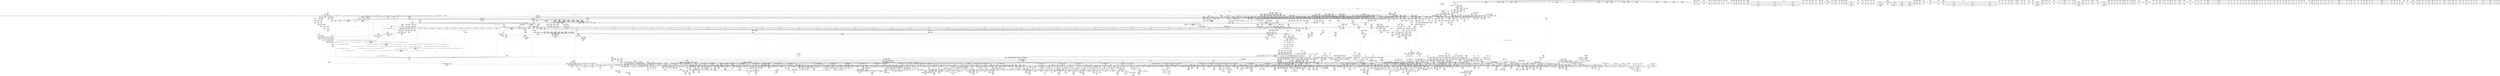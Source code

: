 digraph {
	CE0x5437b80 [shape=record,shape=Mrecord,label="{CE0x5437b80|tomoyo_read_lock:call|security/tomoyo/common.h,1097|*SummSink*}"]
	CE0x44d7be0 [shape=record,shape=Mrecord,label="{CE0x44d7be0|tomoyo_const_part_length:conv|security/tomoyo/util.c,626}"]
	CE0x51a1d30 [shape=record,shape=Mrecord,label="{CE0x51a1d30|GLOBAL:tomoyo_path_permission|*Constant*|*SummSource*}"]
	CE0x428c3f0 [shape=record,shape=Mrecord,label="{CE0x428c3f0|i64_80|*Constant*}"]
	CE0x42775e0 [shape=record,shape=Mrecord,label="{CE0x42775e0|tomoyo_path_permission:tmp18|security/tomoyo/file.c,573|*SummSink*}"]
	CE0x42baca0 [shape=record,shape=Mrecord,label="{CE0x42baca0|tomoyo_init_request_info:domain|Function::tomoyo_init_request_info&Arg::domain::|*SummSource*}"]
	CE0x53afa80 [shape=record,shape=Mrecord,label="{CE0x53afa80|tomoyo_path_permission:profile|security/tomoyo/file.c,564}"]
	CE0x41a7b10 [shape=record,shape=Mrecord,label="{CE0x41a7b10|GLOBAL:tomoyo_path_keyword|Global_var:tomoyo_path_keyword|*SummSource*}"]
	CE0x6a4f4c0 [shape=record,shape=Mrecord,label="{CE0x6a4f4c0|i64*_getelementptr_inbounds_(_31_x_i64_,_31_x_i64_*___llvm_gcov_ctr43150,_i64_0,_i64_27)|*Constant*|*SummSink*}"]
	CE0x6037800 [shape=record,shape=Mrecord,label="{CE0x6037800|tomoyo_path_perm:frombool|security/tomoyo/file.c,800}"]
	CE0x42be8a0 [shape=record,shape=Mrecord,label="{CE0x42be8a0|tomoyo_fill_path_info:tmp5|security/tomoyo/util.c,667}"]
	CE0x4fffab0 [shape=record,shape=Mrecord,label="{CE0x4fffab0|_call_void_mcount()_#3|*SummSource*}"]
	CE0x6ab6500 [shape=record,shape=Mrecord,label="{CE0x6ab6500|tomoyo_fill_path_info:entry}"]
	CE0x54e8600 [shape=record,shape=Mrecord,label="{CE0x54e8600|i64_22|*Constant*|*SummSink*}"]
	CE0x6b583e0 [shape=record,shape=Mrecord,label="{CE0x6b583e0|i64*_getelementptr_inbounds_(_25_x_i64_,_25_x_i64_*___llvm_gcov_ctr11,_i64_0,_i64_15)|*Constant*|*SummSink*}"]
	CE0x6a967b0 [shape=record,shape=Mrecord,label="{CE0x6a967b0|GLOBAL:tomoyo_read_unlock|*Constant*}"]
	CE0x6d45690 [shape=record,shape=Mrecord,label="{CE0x6d45690|_call_void_mcount()_#3|*SummSink*}"]
	CE0x5119ae0 [shape=record,shape=Mrecord,label="{CE0x5119ae0|tomoyo_const_part_length:tmp51|security/tomoyo/util.c,651|*SummSource*}"]
	CE0x6d32e90 [shape=record,shape=Mrecord,label="{CE0x6d32e90|rcu_lock_release:tmp5|include/linux/rcupdate.h,423|*SummSink*}"]
	CE0x54c4d90 [shape=record,shape=Mrecord,label="{CE0x54c4d90|tomoyo_add_slash:bb|*SummSource*}"]
	CE0x6b41ff0 [shape=record,shape=Mrecord,label="{CE0x6b41ff0|tomoyo_domain:tmp15|security/tomoyo/common.h,1205|*SummSink*}"]
	CE0x5251b10 [shape=record,shape=Mrecord,label="{CE0x5251b10|tomoyo_path_perm:obj|security/tomoyo/file.c, 788|*SummSource*}"]
	CE0x51e6ef0 [shape=record,shape=Mrecord,label="{CE0x51e6ef0|i32_48|*Constant*|*SummSink*}"]
	CE0x36d7520 [shape=record,shape=Mrecord,label="{CE0x36d7520|tomoyo_path_permission:path|security/tomoyo/file.c,568}"]
	CE0x434a4e0 [shape=record,shape=Mrecord,label="{CE0x434a4e0|i64*_getelementptr_inbounds_(_2_x_i64_,_2_x_i64_*___llvm_gcov_ctr53148,_i64_0,_i64_0)|*Constant*|*SummSink*}"]
	CE0x5124b70 [shape=record,shape=Mrecord,label="{CE0x5124b70|i64*_getelementptr_inbounds_(_12_x_i64_,_12_x_i64_*___llvm_gcov_ctr31133,_i64_0,_i64_10)|*Constant*}"]
	CE0x4488ad0 [shape=record,shape=Mrecord,label="{CE0x4488ad0|GLOBAL:__llvm_gcov_ctr25|Global_var:__llvm_gcov_ctr25|*SummSource*}"]
	CE0x36881f0 [shape=record,shape=Mrecord,label="{CE0x36881f0|srcu_read_unlock:entry}"]
	CE0x428c1c0 [shape=record,shape=Mrecord,label="{CE0x428c1c0|tomoyo_const_part_length:if.end28|*SummSink*}"]
	CE0x6a2ab00 [shape=record,shape=Mrecord,label="{CE0x6a2ab00|tomoyo_get_mode:default_config|security/tomoyo/util.c,986|*SummSource*}"]
	CE0x515e510 [shape=record,shape=Mrecord,label="{CE0x515e510|i64*_getelementptr_inbounds_(_2_x_i64_,_2_x_i64_*___llvm_gcov_ctr23,_i64_0,_i64_1)|*Constant*}"]
	CE0x428b8f0 [shape=record,shape=Mrecord,label="{CE0x428b8f0|_call_void_mcount()_#3|*SummSink*}"]
	CE0x6aeb190 [shape=record,shape=Mrecord,label="{CE0x6aeb190|i64_13|*Constant*|*SummSink*}"]
	CE0x5120d10 [shape=record,shape=Mrecord,label="{CE0x5120d10|tomoyo_get_mode:ns|Function::tomoyo_get_mode&Arg::ns::}"]
	CE0x445fba0 [shape=record,shape=Mrecord,label="{CE0x445fba0|0:_%struct.tomoyo_obj_info*,_16:_%struct.tomoyo_domain_info*,_24:_%struct.tomoyo_path_info*,_40:_i8,_72:_i8,_75:_i8,_76:_i8,_77:_i8,_:_SCMRE_32,33_}"]
	CE0x430f4a0 [shape=record,shape=Mrecord,label="{CE0x430f4a0|tomoyo_domain:tmp11|security/tomoyo/common.h,1205}"]
	CE0x36020a0 [shape=record,shape=Mrecord,label="{CE0x36020a0|tomoyo_const_part_length:add|security/tomoyo/util.c,634|*SummSink*}"]
	CE0x5227ea0 [shape=record,shape=Mrecord,label="{CE0x5227ea0|tomoyo_path_perm:call3|security/tomoyo/file.c,803|*SummSink*}"]
	CE0x35c8640 [shape=record,shape=Mrecord,label="{CE0x35c8640|_call_void_mcount()_#3|*SummSink*}"]
	CE0x4352a70 [shape=record,shape=Mrecord,label="{CE0x4352a70|srcu_read_lock:sp|Function::srcu_read_lock&Arg::sp::|*SummSink*}"]
	CE0x44e3db0 [shape=record,shape=Mrecord,label="{CE0x44e3db0|tomoyo_init_request_info:tmp|*SummSink*}"]
	CE0x43a7870 [shape=record,shape=Mrecord,label="{CE0x43a7870|tomoyo_path_permission:cmp|security/tomoyo/file.c,565|*SummSink*}"]
	CE0x511a360 [shape=record,shape=Mrecord,label="{CE0x511a360|tomoyo_const_part_length:retval.0}"]
	CE0x54c5000 [shape=record,shape=Mrecord,label="{CE0x54c5000|tomoyo_add_slash:bb|*SummSink*}"]
	CE0x5188530 [shape=record,shape=Mrecord,label="{CE0x5188530|tomoyo_get_mode:if.end14|*SummSource*}"]
	CE0x42dd0a0 [shape=record,shape=Mrecord,label="{CE0x42dd0a0|tomoyo_domain:entry}"]
	CE0x43321d0 [shape=record,shape=Mrecord,label="{CE0x43321d0|tomoyo_path_perm:tmp4|security/tomoyo/file.c,788|*SummSource*}"]
	CE0x3803d40 [shape=record,shape=Mrecord,label="{CE0x3803d40|tomoyo_path_perm:entry|*SummSource*}"]
	CE0x5062740 [shape=record,shape=Mrecord,label="{CE0x5062740|tomoyo_get_mode:config7|security/tomoyo/util.c,983|*SummSink*}"]
	CE0x5373f30 [shape=record,shape=Mrecord,label="{CE0x5373f30|128:_i8*,_1208:_%struct.file*,_:_CMRE_46,47_}"]
	CE0x5121680 [shape=record,shape=Mrecord,label="{CE0x5121680|tomoyo_get_mode:index|Function::tomoyo_get_mode&Arg::index::|*SummSink*}"]
	CE0x52811f0 [shape=record,shape=Mrecord,label="{CE0x52811f0|GLOBAL:rcu_lock_acquire|*Constant*}"]
	CE0x6bb1230 [shape=record,shape=Mrecord,label="{CE0x6bb1230|rcu_lock_release:tmp4|include/linux/rcupdate.h,423|*SummSink*}"]
	CE0x34fe510 [shape=record,shape=Mrecord,label="{CE0x34fe510|tomoyo_get_mode:add|security/tomoyo/util.c,984}"]
	CE0x53f2bf0 [shape=record,shape=Mrecord,label="{CE0x53f2bf0|tomoyo_fill_path_info:hash|security/tomoyo/util.c,669}"]
	CE0x6a85e40 [shape=record,shape=Mrecord,label="{CE0x6a85e40|i64*_getelementptr_inbounds_(_11_x_i64_,_11_x_i64_*___llvm_gcov_ctr54147,_i64_0,_i64_10)|*Constant*|*SummSink*}"]
	CE0x54ccb40 [shape=record,shape=Mrecord,label="{CE0x54ccb40|COLLAPSED:_GCMRE___llvm_gcov_ctr28130_internal_global_5_x_i64_zeroinitializer:_elem_0:default:}"]
	CE0x44abb00 [shape=record,shape=Mrecord,label="{CE0x44abb00|tomoyo_get_mode:tmp13|security/tomoyo/util.c,982|*SummSink*}"]
	CE0x6a0fc80 [shape=record,shape=Mrecord,label="{CE0x6a0fc80|tomoyo_path_perm:tmp44|security/tomoyo/file.c,826|*SummSource*}"]
	CE0x53bfa30 [shape=record,shape=Mrecord,label="{CE0x53bfa30|tomoyo_audit_path_log:tmp3|*SummSource*}"]
	CE0x52ce9b0 [shape=record,shape=Mrecord,label="{CE0x52ce9b0|tomoyo_path_truncate:bb|*SummSink*}"]
	CE0x50aa8a0 [shape=record,shape=Mrecord,label="{CE0x50aa8a0|0:_%struct.tomoyo_obj_info*,_16:_%struct.tomoyo_domain_info*,_24:_%struct.tomoyo_path_info*,_40:_i8,_72:_i8,_75:_i8,_76:_i8,_77:_i8,_:_SCMRE_55,56_}"]
	CE0x43e1290 [shape=record,shape=Mrecord,label="{CE0x43e1290|_call_void_mcount()_#3|*SummSource*}"]
	CE0x36028c0 [shape=record,shape=Mrecord,label="{CE0x36028c0|GLOBAL:__llvm_gcov_ctr43150|Global_var:__llvm_gcov_ctr43150|*SummSource*}"]
	CE0x41a8270 [shape=record,shape=Mrecord,label="{CE0x41a8270|tomoyo_const_part_length:sw.epilog|*SummSource*}"]
	CE0x6ad8720 [shape=record,shape=Mrecord,label="{CE0x6ad8720|_call_void_kfree(i8*_%tmp38)_#9,_!dbg_!38960|security/tomoyo/file.c,822|*SummSink*}"]
	CE0x418b640 [shape=record,shape=Mrecord,label="{CE0x418b640|tomoyo_read_lock:tmp3|*SummSource*}"]
	CE0x53f57d0 [shape=record,shape=Mrecord,label="{CE0x53f57d0|_ret_%struct.task_struct*_%tmp4,_!dbg_!38905|./arch/x86/include/asm/current.h,14|*SummSink*}"]
	CE0x6cb6af0 [shape=record,shape=Mrecord,label="{CE0x6cb6af0|0:_i8,_array:_GCRE_tomoyo_index2category_constant_39_x_i8_c_00_00_00_00_00_00_00_00_00_00_00_00_00_00_00_00_00_00_00_00_00_00_00_01_01_01_01_01_01_01_01_01_01_01_01_01_01_01_02_,_align_16:_elem_3::|security/tomoyo/util.c,983}"]
	CE0x4325cc0 [shape=record,shape=Mrecord,label="{CE0x4325cc0|i32_255|*Constant*|*SummSink*}"]
	CE0x54261b0 [shape=record,shape=Mrecord,label="{CE0x54261b0|_ret_void|*SummSource*}"]
	CE0x6b43390 [shape=record,shape=Mrecord,label="{CE0x6b43390|tomoyo_path_perm:tmp49|security/tomoyo/file.c,828|*SummSink*}"]
	CE0x44ab8f0 [shape=record,shape=Mrecord,label="{CE0x44ab8f0|tomoyo_get_mode:tmp13|security/tomoyo/util.c,982}"]
	CE0x51423a0 [shape=record,shape=Mrecord,label="{CE0x51423a0|_call_void___llvm_gcov_indirect_counter_increment(i32*___llvm_gcov_global_state_pred,_i64**_getelementptr_inbounds_(_3_x_i64*_,_3_x_i64*_*___llvm_gcda_edge_table,_i64_0,_i64_0)),_!dbg_!38953|security/tomoyo/file.c,820}"]
	CE0x514da50 [shape=record,shape=Mrecord,label="{CE0x514da50|0:_i8,_array:_GCR_tomoyo_p2mac_internal_constant_11_x_i8_c_00_01_01_01_03_04_06_09_0A_13_15_,_align_1:_elem_6::|security/tomoyo/file.c,797}"]
	CE0x559e860 [shape=record,shape=Mrecord,label="{CE0x559e860|tomoyo_const_part_length:lor.lhs.false23}"]
	CE0x428c2c0 [shape=record,shape=Mrecord,label="{CE0x428c2c0|tomoyo_const_part_length:if.then}"]
	CE0x3797be0 [shape=record,shape=Mrecord,label="{CE0x3797be0|168:_%struct.tomoyo_path_info*,_:_SCMRE_24,32_|*MultipleSource*|security/tomoyo/file.c, 788|security/tomoyo/file.c,788|security/tomoyo/file.c,788|Function::tomoyo_path_perm&Arg::path::|Function::tomoyo_path_truncate&Arg::path::}"]
	CE0x422fcb0 [shape=record,shape=Mrecord,label="{CE0x422fcb0|i64_1|*Constant*}"]
	CE0x3730bc0 [shape=record,shape=Mrecord,label="{CE0x3730bc0|i64_1|*Constant*}"]
	CE0x4304160 [shape=record,shape=Mrecord,label="{CE0x4304160|tomoyo_fill_path_info:is_dir|security/tomoyo/util.c,667|*SummSource*}"]
	CE0x50edfe0 [shape=record,shape=Mrecord,label="{CE0x50edfe0|VOIDTB_TE:_CE_2048,2096_|*MultipleSource*|security/tomoyo/util.c,1010|security/tomoyo/file.c,564|Function::tomoyo_get_mode&Arg::ns::}"]
	CE0x385e490 [shape=record,shape=Mrecord,label="{CE0x385e490|tomoyo_path_perm:tmp5|security/tomoyo/file.c,789|*SummSink*}"]
	CE0x43afe30 [shape=record,shape=Mrecord,label="{CE0x43afe30|0:_i8,_array:_GCRE_tomoyo_index2category_constant_39_x_i8_c_00_00_00_00_00_00_00_00_00_00_00_00_00_00_00_00_00_00_00_00_00_00_00_01_01_01_01_01_01_01_01_01_01_01_01_01_01_01_02_,_align_16:_elem_12::|security/tomoyo/util.c,983}"]
	CE0x44c0450 [shape=record,shape=Mrecord,label="{CE0x44c0450|tomoyo_audit_path_log:tmp}"]
	CE0x50466c0 [shape=record,shape=Mrecord,label="{CE0x50466c0|i32_4|*Constant*|*SummSink*}"]
	CE0x36f6160 [shape=record,shape=Mrecord,label="{CE0x36f6160|tomoyo_const_part_length:if.then27|*SummSink*}"]
	CE0x5305580 [shape=record,shape=Mrecord,label="{CE0x5305580|tomoyo_path_permission:call9|security/tomoyo/file.c,572}"]
	CE0x43dae60 [shape=record,shape=Mrecord,label="{CE0x43dae60|tomoyo_domain:tmp11|security/tomoyo/common.h,1205|*SummSink*}"]
	CE0x50878e0 [shape=record,shape=Mrecord,label="{CE0x50878e0|tomoyo_path_permission:tmp14|security/tomoyo/file.c,567}"]
	CE0x50bd150 [shape=record,shape=Mrecord,label="{CE0x50bd150|GLOBAL:get_current|*Constant*|*SummSource*}"]
	CE0x46229c0 [shape=record,shape=Mrecord,label="{CE0x46229c0|tomoyo_get_mode:tmp5|security/tomoyo/util.c,978|*SummSink*}"]
	CE0x6a2b330 [shape=record,shape=Mrecord,label="{CE0x6a2b330|tomoyo_get_mode:mode.1}"]
	CE0x4fa44c0 [shape=record,shape=Mrecord,label="{CE0x4fa44c0|tomoyo_get_mode:tmp14|security/tomoyo/util.c,983|*SummSource*}"]
	CE0x43ea400 [shape=record,shape=Mrecord,label="{CE0x43ea400|tomoyo_audit_path_log:path|security/tomoyo/file.c,168|*SummSource*}"]
	CE0x43a5bb0 [shape=record,shape=Mrecord,label="{CE0x43a5bb0|__llvm_gcov_indirect_counter_increment114:counter}"]
	CE0x3774bc0 [shape=record,shape=Mrecord,label="{CE0x3774bc0|srcu_read_lock:sp|Function::srcu_read_lock&Arg::sp::}"]
	CE0x4fa5360 [shape=record,shape=Mrecord,label="{CE0x4fa5360|tomoyo_get_mode:if.then|*SummSink*}"]
	CE0x437b9f0 [shape=record,shape=Mrecord,label="{CE0x437b9f0|GLOBAL:__srcu_read_unlock|*Constant*|*SummSource*}"]
	CE0x522ea80 [shape=record,shape=Mrecord,label="{CE0x522ea80|tomoyo_path_perm:name|security/tomoyo/file.c,802|*SummSink*}"]
	CE0x369c220 [shape=record,shape=Mrecord,label="{CE0x369c220|tomoyo_path_truncate:bb|*SummSource*}"]
	CE0x51e6910 [shape=record,shape=Mrecord,label="{CE0x51e6910|tomoyo_const_part_length:tmp15|security/tomoyo/util.c,627|*SummSink*}"]
	CE0x551de10 [shape=record,shape=Mrecord,label="{CE0x551de10|tomoyo_const_part_length:cmp25|security/tomoyo/util.c,644|*SummSource*}"]
	CE0x41bb7f0 [shape=record,shape=Mrecord,label="{CE0x41bb7f0|tomoyo_const_part_length:cmp12|security/tomoyo/util.c,641|*SummSource*}"]
	CE0x433ad70 [shape=record,shape=Mrecord,label="{CE0x433ad70|tomoyo_get_realpath:tmp8|security/tomoyo/file.c,152|*SummSource*}"]
	CE0x43a77b0 [shape=record,shape=Mrecord,label="{CE0x43a77b0|tomoyo_path_permission:cmp|security/tomoyo/file.c,565|*SummSource*}"]
	CE0x53f4150 [shape=record,shape=Mrecord,label="{CE0x53f4150|i64**_getelementptr_inbounds_(_3_x_i64*_,_3_x_i64*_*___llvm_gcda_edge_table44,_i64_0,_i64_2)|*Constant*|*SummSource*}"]
	CE0x51afd70 [shape=record,shape=Mrecord,label="{CE0x51afd70|_ret_i32_%retval.0,_!dbg_!38942|security/tomoyo/file.c,575|*SummSink*}"]
	CE0x5623f50 [shape=record,shape=Mrecord,label="{CE0x5623f50|tomoyo_const_part_length:lor.lhs.false23|*SummSink*}"]
	CE0x43ca400 [shape=record,shape=Mrecord,label="{CE0x43ca400|GLOBAL:tomoyo_encode|*Constant*|*SummSink*}"]
	CE0x547dde0 [shape=record,shape=Mrecord,label="{CE0x547dde0|tomoyo_path_permission:tmp19|security/tomoyo/file.c,573}"]
	CE0x5415720 [shape=record,shape=Mrecord,label="{CE0x5415720|tomoyo_const_part_length:conv2|security/tomoyo/util.c,627}"]
	CE0x537f520 [shape=record,shape=Mrecord,label="{CE0x537f520|tomoyo_fill_path_info:const_len|security/tomoyo/util.c,666|*SummSource*}"]
	CE0x5085c40 [shape=record,shape=Mrecord,label="{CE0x5085c40|srcu_read_unlock:tmp3|*SummSink*}"]
	CE0x5046820 [shape=record,shape=Mrecord,label="{CE0x5046820|tomoyo_init_request_info:profile2|security/tomoyo/util.c,1007|*SummSink*}"]
	CE0x6b61e10 [shape=record,shape=Mrecord,label="{CE0x6b61e10|tomoyo_fill_path_info:tmp6|security/tomoyo/util.c,667}"]
	CE0x37e9aa0 [shape=record,shape=Mrecord,label="{CE0x37e9aa0|GLOBAL:tomoyo_p2mac|Global_var:tomoyo_p2mac}"]
	CE0x54cc060 [shape=record,shape=Mrecord,label="{CE0x54cc060|tomoyo_path_permission:call|security/tomoyo/file.c,564|*SummSink*}"]
	CE0x3688840 [shape=record,shape=Mrecord,label="{CE0x3688840|i32_4|*Constant*}"]
	CE0x54d51d0 [shape=record,shape=Mrecord,label="{CE0x54d51d0|tomoyo_const_part_length:tmp15|security/tomoyo/util.c,627}"]
	CE0x6ba6330 [shape=record,shape=Mrecord,label="{CE0x6ba6330|tomoyo_const_part_length:tmp50|security/tomoyo/util.c,651}"]
	CE0x55e2e90 [shape=record,shape=Mrecord,label="{CE0x55e2e90|0:_i8,_array:_GCRE_tomoyo_index2category_constant_39_x_i8_c_00_00_00_00_00_00_00_00_00_00_00_00_00_00_00_00_00_00_00_00_00_00_00_01_01_01_01_01_01_01_01_01_01_01_01_01_01_01_02_,_align_16:_elem_13::|security/tomoyo/util.c,983}"]
	CE0x43e9ce0 [shape=record,shape=Mrecord,label="{CE0x43e9ce0|tomoyo_get_mode:arrayidx4|security/tomoyo/util.c,983}"]
	CE0x42a9930 [shape=record,shape=Mrecord,label="{CE0x42a9930|tomoyo_audit_path_log:operation|security/tomoyo/file.c,168|*SummSource*}"]
	CE0x35e9430 [shape=record,shape=Mrecord,label="{CE0x35e9430|0:_i8,_array:_GCRE_tomoyo_index2category_constant_39_x_i8_c_00_00_00_00_00_00_00_00_00_00_00_00_00_00_00_00_00_00_00_00_00_00_00_01_01_01_01_01_01_01_01_01_01_01_01_01_01_01_02_,_align_16:_elem_34::|security/tomoyo/util.c,983}"]
	CE0x45f7b50 [shape=record,shape=Mrecord,label="{CE0x45f7b50|GLOBAL:full_name_hash|*Constant*}"]
	CE0x5429f90 [shape=record,shape=Mrecord,label="{CE0x5429f90|tomoyo_add_slash:name|security/tomoyo/file.c,136|*SummSink*}"]
	CE0x53f5e10 [shape=record,shape=Mrecord,label="{CE0x53f5e10|tomoyo_domain:cred|security/tomoyo/common.h,1205}"]
	CE0x5121610 [shape=record,shape=Mrecord,label="{CE0x5121610|tomoyo_get_mode:index|Function::tomoyo_get_mode&Arg::index::|*SummSource*}"]
	CE0x36942d0 [shape=record,shape=Mrecord,label="{CE0x36942d0|i64*_getelementptr_inbounds_(_2_x_i64_,_2_x_i64_*___llvm_gcov_ctr26203,_i64_0,_i64_0)|*Constant*}"]
	CE0x559e610 [shape=record,shape=Mrecord,label="{CE0x559e610|i64*_getelementptr_inbounds_(_2_x_i64_,_2_x_i64_*___llvm_gcov_ctr32,_i64_0,_i64_1)|*Constant*}"]
	CE0x4352d30 [shape=record,shape=Mrecord,label="{CE0x4352d30|tomoyo_path_perm:if.end14}"]
	CE0x54267a0 [shape=record,shape=Mrecord,label="{CE0x54267a0|i64*_getelementptr_inbounds_(_25_x_i64_,_25_x_i64_*___llvm_gcov_ctr11,_i64_0,_i64_11)|*Constant*|*SummSource*}"]
	CE0x6b879c0 [shape=record,shape=Mrecord,label="{CE0x6b879c0|i32_6|*Constant*}"]
	CE0x44e2370 [shape=record,shape=Mrecord,label="{CE0x44e2370|i64*_getelementptr_inbounds_(_6_x_i64_,_6_x_i64_*___llvm_gcov_ctr25,_i64_0,_i64_3)|*Constant*|*SummSource*}"]
	CE0x6a848a0 [shape=record,shape=Mrecord,label="{CE0x6a848a0|i64_5|*Constant*}"]
	CE0x6ba6b70 [shape=record,shape=Mrecord,label="{CE0x6ba6b70|tomoyo_domain:call|security/tomoyo/common.h,1205|*SummSink*}"]
	CE0x443f340 [shape=record,shape=Mrecord,label="{CE0x443f340|0:_%struct.tomoyo_obj_info*,_16:_%struct.tomoyo_domain_info*,_24:_%struct.tomoyo_path_info*,_40:_i8,_72:_i8,_75:_i8,_76:_i8,_77:_i8,_:_SCMRE_42,43_}"]
	CE0x44d7e60 [shape=record,shape=Mrecord,label="{CE0x44d7e60|i32_6|*Constant*}"]
	CE0x5511750 [shape=record,shape=Mrecord,label="{CE0x5511750|tomoyo_const_part_length:tmp36|security/tomoyo/util.c,644}"]
	CE0x44ca470 [shape=record,shape=Mrecord,label="{CE0x44ca470|tomoyo_const_part_length:conv8|security/tomoyo/util.c,632}"]
	CE0x53356b0 [shape=record,shape=Mrecord,label="{CE0x53356b0|GLOBAL:__llvm_gcov_indirect_counter_increment|*Constant*|*SummSource*}"]
	CE0x44890d0 [shape=record,shape=Mrecord,label="{CE0x44890d0|tomoyo_path_perm:if.then25|*SummSink*}"]
	CE0x53e36d0 [shape=record,shape=Mrecord,label="{CE0x53e36d0|i1_false|*Constant*|*SummSource*}"]
	CE0x4254d20 [shape=record,shape=Mrecord,label="{CE0x4254d20|tomoyo_domain:bb|*SummSink*}"]
	CE0x53f5cd0 [shape=record,shape=Mrecord,label="{CE0x53f5cd0|i32_78|*Constant*|*SummSource*}"]
	CE0x50fd970 [shape=record,shape=Mrecord,label="{CE0x50fd970|tomoyo_path_perm:if.end|*SummSink*}"]
	CE0x3687ff0 [shape=record,shape=Mrecord,label="{CE0x3687ff0|_call_void_srcu_read_unlock(%struct.srcu_struct*_tomoyo_ss,_i32_%idx)_#9,_!dbg_!38903|security/tomoyo/common.h,1109|*SummSink*}"]
	CE0x52519d0 [shape=record,shape=Mrecord,label="{CE0x52519d0|tomoyo_path_perm:obj|security/tomoyo/file.c, 788}"]
	CE0x5335b40 [shape=record,shape=Mrecord,label="{CE0x5335b40|_call_void___llvm_gcov_indirect_counter_increment(i32*___llvm_gcov_global_state_pred,_i64**_getelementptr_inbounds_(_3_x_i64*_,_3_x_i64*_*___llvm_gcda_edge_table,_i64_0,_i64_1)),_!dbg_!38937|security/tomoyo/file.c,810|*SummSource*}"]
	CE0x51552a0 [shape=record,shape=Mrecord,label="{CE0x51552a0|tomoyo_path_permission:conv|security/tomoyo/file.c,564}"]
	CE0x42a95a0 [shape=record,shape=Mrecord,label="{CE0x42a95a0|i64*_getelementptr_inbounds_(_31_x_i64_,_31_x_i64_*___llvm_gcov_ctr43150,_i64_0,_i64_16)|*Constant*|*SummSink*}"]
	CE0x50001b0 [shape=record,shape=Mrecord,label="{CE0x50001b0|tomoyo_get_mode:return|*SummSink*}"]
	CE0x546de70 [shape=record,shape=Mrecord,label="{CE0x546de70|tomoyo_read_unlock:tmp|*SummSource*}"]
	CE0x370c590 [shape=record,shape=Mrecord,label="{CE0x370c590|0:_i8*,_:_SCMRE_0,8_|*MultipleSource*|security/tomoyo/file.c, 794|security/tomoyo/file.c, 792}"]
	CE0x53e64c0 [shape=record,shape=Mrecord,label="{CE0x53e64c0|i64_24|*Constant*|*SummSink*}"]
	"CONST[source:0(mediator),value:0(static)][purpose:{operation}][SnkIdx:3]"
	CE0x55c9a40 [shape=record,shape=Mrecord,label="{CE0x55c9a40|__llvm_gcov_indirect_counter_increment:tmp1}"]
	CE0x437bbe0 [shape=record,shape=Mrecord,label="{CE0x437bbe0|GLOBAL:__srcu_read_unlock|*Constant*|*SummSink*}"]
	CE0x4359630 [shape=record,shape=Mrecord,label="{CE0x4359630|tomoyo_path_perm:tmp21|security/tomoyo/file.c,810|*SummSink*}"]
	CE0x53e6b60 [shape=record,shape=Mrecord,label="{CE0x53e6b60|tomoyo_const_part_length:tmp40|security/tomoyo/util.c,644|*SummSource*}"]
	CE0x6d05840 [shape=record,shape=Mrecord,label="{CE0x6d05840|i64*_getelementptr_inbounds_(_12_x_i64_,_12_x_i64_*___llvm_gcov_ctr31133,_i64_0,_i64_11)|*Constant*}"]
	CE0x6a0f8c0 [shape=record,shape=Mrecord,label="{CE0x6a0f8c0|tomoyo_path_perm:tmp43|security/tomoyo/file.c,826|*SummSink*}"]
	CE0x37da840 [shape=record,shape=Mrecord,label="{CE0x37da840|tomoyo_path_perm:tmp15|security/tomoyo/file.c,804|*SummSource*}"]
	CE0x362bf70 [shape=record,shape=Mrecord,label="{CE0x362bf70|tomoyo_get_mode:tmp11|security/tomoyo/util.c,982}"]
	CE0x43ea8c0 [shape=record,shape=Mrecord,label="{CE0x43ea8c0|tomoyo_const_part_length:tobool|security/tomoyo/util.c,624|*SummSink*}"]
	CE0x6be8180 [shape=record,shape=Mrecord,label="{CE0x6be8180|tomoyo_audit_path_log:idxprom|security/tomoyo/file.c,167|*SummSink*}"]
	CE0x6a83370 [shape=record,shape=Mrecord,label="{CE0x6a83370|tomoyo_read_unlock:tmp2|*SummSource*}"]
	CE0x5389c50 [shape=record,shape=Mrecord,label="{CE0x5389c50|tomoyo_get_realpath:tmp|*SummSource*}"]
	CE0x5624050 [shape=record,shape=Mrecord,label="{CE0x5624050|tomoyo_const_part_length:while.body}"]
	CE0x559f6e0 [shape=record,shape=Mrecord,label="{CE0x559f6e0|i64_21|*Constant*|*SummSource*}"]
	CE0x53209e0 [shape=record,shape=Mrecord,label="{CE0x53209e0|i64_6|*Constant*}"]
	CE0x526e050 [shape=record,shape=Mrecord,label="{CE0x526e050|get_current:tmp4|./arch/x86/include/asm/current.h,14|*SummSource*}"]
	CE0x5236dc0 [shape=record,shape=Mrecord,label="{CE0x5236dc0|tomoyo_audit_path_log:tmp5|security/tomoyo/file.c,167|*SummSource*}"]
	CE0x564df60 [shape=record,shape=Mrecord,label="{CE0x564df60|tomoyo_fill_path_info:tmp8|security/tomoyo/util.c,667|*SummSource*}"]
	CE0x6d5b620 [shape=record,shape=Mrecord,label="{CE0x6d5b620|i64*_getelementptr_inbounds_(_5_x_i64_,_5_x_i64_*___llvm_gcov_ctr32134,_i64_0,_i64_0)|*Constant*}"]
	CE0x6b61fe0 [shape=record,shape=Mrecord,label="{CE0x6b61fe0|i64*_getelementptr_inbounds_(_5_x_i64_,_5_x_i64_*___llvm_gcov_ctr28130,_i64_0,_i64_3)|*Constant*}"]
	CE0x4435880 [shape=record,shape=Mrecord,label="{CE0x4435880|0:_%struct.tomoyo_obj_info*,_16:_%struct.tomoyo_domain_info*,_24:_%struct.tomoyo_path_info*,_40:_i8,_72:_i8,_75:_i8,_76:_i8,_77:_i8,_:_SCMRE_39,40_}"]
	CE0x510cb30 [shape=record,shape=Mrecord,label="{CE0x510cb30|tomoyo_get_mode:tmp9|security/tomoyo/util.c,981|*SummSink*}"]
	CE0x5165310 [shape=record,shape=Mrecord,label="{CE0x5165310|tomoyo_path_permission:conv3|security/tomoyo/file.c,565|*SummSource*}"]
	CE0x53c0b00 [shape=record,shape=Mrecord,label="{CE0x53c0b00|tomoyo_audit_path_log:entry}"]
	CE0x53e6670 [shape=record,shape=Mrecord,label="{CE0x53e6670|tomoyo_const_part_length:tmp41|security/tomoyo/util.c,644}"]
	CE0x503b550 [shape=record,shape=Mrecord,label="{CE0x503b550|128:_i8*,_1208:_%struct.file*,_:_CMRE_6,7_}"]
	CE0x37dd9b0 [shape=record,shape=Mrecord,label="{CE0x37dd9b0|tomoyo_path_perm:if.end26}"]
	CE0x54bc750 [shape=record,shape=Mrecord,label="{CE0x54bc750|i64*_getelementptr_inbounds_(_10_x_i64_,_10_x_i64_*___llvm_gcov_ctr34,_i64_0,_i64_9)|*Constant*|*SummSink*}"]
	CE0x428c630 [shape=record,shape=Mrecord,label="{CE0x428c630|i64_80|*Constant*|*SummSource*}"]
	CE0x6d65c90 [shape=record,shape=Mrecord,label="{CE0x6d65c90|tomoyo_get_mode:return}"]
	CE0x5429a20 [shape=record,shape=Mrecord,label="{CE0x5429a20|tomoyo_add_slash:name|security/tomoyo/file.c,136}"]
	CE0x554b9a0 [shape=record,shape=Mrecord,label="{CE0x554b9a0|i32_-12|*Constant*|*SummSink*}"]
	CE0x3747350 [shape=record,shape=Mrecord,label="{CE0x3747350|_ret_void,_!dbg_!38907|include/linux/srcu.h,238}"]
	CE0x6054930 [shape=record,shape=Mrecord,label="{CE0x6054930|tomoyo_get_mode:arrayidx4|security/tomoyo/util.c,983|*SummSink*}"]
	CE0x547d840 [shape=record,shape=Mrecord,label="{CE0x547d840|tomoyo_path_permission:cmp10|security/tomoyo/file.c,573|*SummSource*}"]
	CE0x53f63a0 [shape=record,shape=Mrecord,label="{CE0x53f63a0|tomoyo_domain:tmp21|security/tomoyo/common.h,1205}"]
	CE0x3674080 [shape=record,shape=Mrecord,label="{CE0x3674080|tomoyo_path_permission:tmp7|*LoadInst*|security/tomoyo/file.c,565|*SummSink*}"]
	CE0x4fa5450 [shape=record,shape=Mrecord,label="{CE0x4fa5450|tomoyo_get_mode:tmp}"]
	CE0x51e7840 [shape=record,shape=Mrecord,label="{CE0x51e7840|tomoyo_const_part_length:if.end6|*SummSink*}"]
	CE0x42d0d60 [shape=record,shape=Mrecord,label="{CE0x42d0d60|rcu_lock_release:tmp1|*SummSource*}"]
	CE0x5426060 [shape=record,shape=Mrecord,label="{CE0x5426060|i64**_getelementptr_inbounds_(_3_x_i64*_,_3_x_i64*_*___llvm_gcda_edge_table,_i64_0,_i64_1)|*Constant*|*SummSink*}"]
	CE0x50444b0 [shape=record,shape=Mrecord,label="{CE0x50444b0|tomoyo_init_request_info:tmp10|security/tomoyo/util.c,1006|*SummSink*}"]
	CE0x42e0880 [shape=record,shape=Mrecord,label="{CE0x42e0880|rcu_lock_release:entry|*SummSource*}"]
	CE0x50fd380 [shape=record,shape=Mrecord,label="{CE0x50fd380|tomoyo_init_request_info:tmp8|security/tomoyo/util.c,1005|*SummSource*}"]
	CE0x603ff00 [shape=record,shape=Mrecord,label="{CE0x603ff00|tomoyo_domain:tmp4|security/tomoyo/common.h,1205}"]
	CE0x355a510 [shape=record,shape=Mrecord,label="{CE0x355a510|tomoyo_path_permission:tmp2|security/tomoyo/file.c,563|*SummSource*}"]
	CE0x6ab6f80 [shape=record,shape=Mrecord,label="{CE0x6ab6f80|tomoyo_add_slash:tmp12|security/tomoyo/file.c,138}"]
	CE0x41f82d0 [shape=record,shape=Mrecord,label="{CE0x41f82d0|0:_i8,_array:_GCRE_tomoyo_index2category_constant_39_x_i8_c_00_00_00_00_00_00_00_00_00_00_00_00_00_00_00_00_00_00_00_00_00_00_00_01_01_01_01_01_01_01_01_01_01_01_01_01_01_01_02_,_align_16:_elem_6::|security/tomoyo/util.c,983}"]
	CE0x6bc8b20 [shape=record,shape=Mrecord,label="{CE0x6bc8b20|_call_void_tomoyo_fill_path_info(%struct.tomoyo_path_info*_%symlink_target)_#9,_!dbg_!38949|security/tomoyo/file.c,816}"]
	CE0x53a8510 [shape=record,shape=Mrecord,label="{CE0x53a8510|__llvm_gcov_indirect_counter_increment114:tmp2}"]
	CE0x5416020 [shape=record,shape=Mrecord,label="{CE0x5416020|tomoyo_const_part_length:tmp|*SummSource*}"]
	CE0x6a506d0 [shape=record,shape=Mrecord,label="{CE0x6a506d0|tomoyo_domain:tmp15|security/tomoyo/common.h,1205}"]
	CE0x53e12e0 [shape=record,shape=Mrecord,label="{CE0x53e12e0|_ret_i1_%retval.0,_!dbg_!38916|security/tomoyo/file.c,156|*SummSource*}"]
	CE0x45e8740 [shape=record,shape=Mrecord,label="{CE0x45e8740|i64_20|*Constant*}"]
	CE0x35f3950 [shape=record,shape=Mrecord,label="{CE0x35f3950|i64*_getelementptr_inbounds_(_2_x_i64_,_2_x_i64_*___llvm_gcov_ctr32,_i64_0,_i64_0)|*Constant*|*SummSource*}"]
	CE0x500a6e0 [shape=record,shape=Mrecord,label="{CE0x500a6e0|tomoyo_get_mode:tmp7|security/tomoyo/util.c,979|*SummSource*}"]
	CE0x552b6d0 [shape=record,shape=Mrecord,label="{CE0x552b6d0|_call_void_tomoyo_add_slash(%struct.tomoyo_path_info*_%buf)_#9,_!dbg_!38937|security/tomoyo/file.c,810|*SummSink*}"]
	CE0x5088180 [shape=record,shape=Mrecord,label="{CE0x5088180|tomoyo_path_permission:tmp11|security/tomoyo/file.c,565|*SummSink*}"]
	CE0x6bdf300 [shape=record,shape=Mrecord,label="{CE0x6bdf300|i64_17|*Constant*}"]
	CE0x352da40 [shape=record,shape=Mrecord,label="{CE0x352da40|GLOBAL:srcu_read_unlock|*Constant*}"]
	CE0x4339680 [shape=record,shape=Mrecord,label="{CE0x4339680|tomoyo_path_permission:tmp6|*LoadInst*|security/tomoyo/file.c,564|*SummSink*}"]
	CE0x6d049c0 [shape=record,shape=Mrecord,label="{CE0x6d049c0|tomoyo_get_mode:conv15|security/tomoyo/util.c,987}"]
	CE0x6d1daf0 [shape=record,shape=Mrecord,label="{CE0x6d1daf0|GLOBAL:lockdep_rcu_suspicious|*Constant*|*SummSource*}"]
	CE0x546b830 [shape=record,shape=Mrecord,label="{CE0x546b830|tomoyo_get_mode:tmp4|security/tomoyo/util.c,978|*SummSource*}"]
	CE0x54bc4d0 [shape=record,shape=Mrecord,label="{CE0x54bc4d0|i64*_getelementptr_inbounds_(_10_x_i64_,_10_x_i64_*___llvm_gcov_ctr34,_i64_0,_i64_9)|*Constant*|*SummSource*}"]
	CE0x50882d0 [shape=record,shape=Mrecord,label="{CE0x50882d0|i64*_getelementptr_inbounds_(_10_x_i64_,_10_x_i64_*___llvm_gcov_ctr34,_i64_0,_i64_3)|*Constant*}"]
	CE0x54cc1c0 [shape=record,shape=Mrecord,label="{CE0x54cc1c0|tomoyo_get_mode:entry}"]
	CE0x41829a0 [shape=record,shape=Mrecord,label="{CE0x41829a0|tomoyo_const_part_length:tmp33|security/tomoyo/util.c,642|*SummSource*}"]
	CE0x5281c90 [shape=record,shape=Mrecord,label="{CE0x5281c90|i64_2|*Constant*}"]
	CE0x6bacc10 [shape=record,shape=Mrecord,label="{CE0x6bacc10|i64*_getelementptr_inbounds_(_4_x_i64_,_4_x_i64_*___llvm_gcov_ctr33,_i64_0,_i64_1)|*Constant*}"]
	CE0x5236a90 [shape=record,shape=Mrecord,label="{CE0x5236a90|tomoyo_const_part_length:conv11|security/tomoyo/util.c,641|*SummSource*}"]
	CE0x528c970 [shape=record,shape=Mrecord,label="{CE0x528c970|tomoyo_path_perm:tmp17|security/tomoyo/file.c,804|*SummSink*}"]
	CE0x54a4620 [shape=record,shape=Mrecord,label="{CE0x54a4620|tomoyo_path_permission:tmp20|security/tomoyo/file.c,573}"]
	CE0x3797660 [shape=record,shape=Mrecord,label="{CE0x3797660|tomoyo_path_perm:tmp4|security/tomoyo/file.c,788}"]
	CE0x369ad50 [shape=record,shape=Mrecord,label="{CE0x369ad50|tomoyo_path_permission:arrayidx|security/tomoyo/file.c,563|*SummSink*}"]
	CE0x5429eb0 [shape=record,shape=Mrecord,label="{CE0x5429eb0|tomoyo_add_slash:tmp10|security/tomoyo/file.c,136|*SummSink*}"]
	CE0x442bc50 [shape=record,shape=Mrecord,label="{CE0x442bc50|tomoyo_get_mode:tmp28|security/tomoyo/util.c,988}"]
	CE0x55e2990 [shape=record,shape=Mrecord,label="{CE0x55e2990|tomoyo_fill_path_info:tmp11|security/tomoyo/util.c,667}"]
	CE0x53a9270 [shape=record,shape=Mrecord,label="{CE0x53a9270|i64*_getelementptr_inbounds_(_2_x_i64_,_2_x_i64_*___llvm_gcov_ctr53148,_i64_0,_i64_1)|*Constant*|*SummSource*}"]
	CE0x54d5be0 [shape=record,shape=Mrecord,label="{CE0x54d5be0|tomoyo_const_part_length:conv14|security/tomoyo/util.c,641|*SummSource*}"]
	CE0x558aaf0 [shape=record,shape=Mrecord,label="{CE0x558aaf0|tomoyo_const_part_length:tmp43|security/tomoyo/util.c,644|*SummSink*}"]
	CE0x6ba72d0 [shape=record,shape=Mrecord,label="{CE0x6ba72d0|tomoyo_fill_path_info:land.rhs}"]
	CE0x35c0000 [shape=record,shape=Mrecord,label="{CE0x35c0000|tomoyo_fill_path_info:tmp9|security/tomoyo/util.c,667}"]
	CE0x51554d0 [shape=record,shape=Mrecord,label="{CE0x51554d0|tomoyo_path_permission:mode|security/tomoyo/file.c,564}"]
	CE0x5615b90 [shape=record,shape=Mrecord,label="{CE0x5615b90|tomoyo_fill_path_info:bb}"]
	CE0x547dc90 [shape=record,shape=Mrecord,label="{CE0x547dc90|i64_7|*Constant*|*SummSink*}"]
	CE0x42d0730 [shape=record,shape=Mrecord,label="{CE0x42d0730|get_current:tmp3|*SummSource*}"]
	CE0x3778790 [shape=record,shape=Mrecord,label="{CE0x3778790|tomoyo_const_part_length:tmp12|security/tomoyo/util.c,626|*SummSink*}"]
	CE0x519ad60 [shape=record,shape=Mrecord,label="{CE0x519ad60|tomoyo_fill_path_info:conv|security/tomoyo/util.c,664}"]
	CE0x36a17b0 [shape=record,shape=Mrecord,label="{CE0x36a17b0|tomoyo_path_permission:tmp13|security/tomoyo/file.c,566|*SummSource*}"]
	CE0x35c7f00 [shape=record,shape=Mrecord,label="{CE0x35c7f00|tomoyo_const_part_length:tmp32|security/tomoyo/util.c,641}"]
	CE0x53c0f10 [shape=record,shape=Mrecord,label="{CE0x53c0f10|tomoyo_audit_path_log:r|Function::tomoyo_audit_path_log&Arg::r::}"]
	CE0x4500990 [shape=record,shape=Mrecord,label="{CE0x4500990|GLOBAL:tomoyo_realpath_from_path|*Constant*|*SummSource*}"]
	CE0x6acd0a0 [shape=record,shape=Mrecord,label="{CE0x6acd0a0|_call_void___llvm_gcov_indirect_counter_increment114(i32*___llvm_gcov_global_state_pred45,_i64**_getelementptr_inbounds_(_3_x_i64*_,_3_x_i64*_*___llvm_gcda_edge_table44,_i64_0,_i64_0)),_!dbg_!38954|security/tomoyo/util.c,649|*SummSink*}"]
	CE0x4488780 [shape=record,shape=Mrecord,label="{CE0x4488780|_call_void_mcount()_#3|*SummSource*}"]
	CE0x6d1db60 [shape=record,shape=Mrecord,label="{CE0x6d1db60|GLOBAL:lockdep_rcu_suspicious|*Constant*|*SummSink*}"]
	CE0x44282a0 [shape=record,shape=Mrecord,label="{CE0x44282a0|tomoyo_path_perm:call4|security/tomoyo/file.c,804|*SummSink*}"]
	CE0x44e40a0 [shape=record,shape=Mrecord,label="{CE0x44e40a0|tomoyo_add_slash:tmp1|*SummSink*}"]
	CE0x37e9670 [shape=record,shape=Mrecord,label="{CE0x37e9670|tomoyo_path_perm:tmp5|security/tomoyo/file.c,789}"]
	CE0x6d61e10 [shape=record,shape=Mrecord,label="{CE0x6d61e10|tomoyo_const_part_length:tmp11|security/tomoyo/util.c,626}"]
	CE0x50bbd80 [shape=record,shape=Mrecord,label="{CE0x50bbd80|tomoyo_const_part_length:sw.bb|*SummSource*}"]
	CE0x4553570 [shape=record,shape=Mrecord,label="{CE0x4553570|tomoyo_get_mode:tmp12|security/tomoyo/util.c,982}"]
	CE0x3673fc0 [shape=record,shape=Mrecord,label="{CE0x3673fc0|tomoyo_path_permission:tmp7|*LoadInst*|security/tomoyo/file.c,565|*SummSource*}"]
	CE0x6b98520 [shape=record,shape=Mrecord,label="{CE0x6b98520|tomoyo_const_part_length:while.cond}"]
	CE0x3774ed0 [shape=record,shape=Mrecord,label="{CE0x3774ed0|tomoyo_path_perm:sw.epilog|*SummSink*}"]
	CE0x42bb080 [shape=record,shape=Mrecord,label="{CE0x42bb080|GLOBAL:tomoyo_init_request_info|*Constant*|*SummSource*}"]
	CE0x54484d0 [shape=record,shape=Mrecord,label="{CE0x54484d0|tomoyo_get_realpath:tmp12|security/tomoyo/file.c,156|*SummSink*}"]
	CE0x6be8840 [shape=record,shape=Mrecord,label="{CE0x6be8840|tomoyo_const_part_length:tmp1}"]
	CE0x44b4760 [shape=record,shape=Mrecord,label="{CE0x44b4760|0:_%struct.tomoyo_obj_info*,_16:_%struct.tomoyo_domain_info*,_24:_%struct.tomoyo_path_info*,_40:_i8,_72:_i8,_75:_i8,_76:_i8,_77:_i8,_:_SCMRE_61,62_}"]
	CE0x6d1e200 [shape=record,shape=Mrecord,label="{CE0x6d1e200|COLLAPSED:_GCMRE___llvm_gcov_ctr34_internal_global_10_x_i64_zeroinitializer:_elem_0:default:}"]
	CE0x4514d00 [shape=record,shape=Mrecord,label="{CE0x4514d00|GLOBAL:__llvm_gcov_ctr28130|Global_var:__llvm_gcov_ctr28130}"]
	CE0x4352970 [shape=record,shape=Mrecord,label="{CE0x4352970|srcu_read_lock:sp|Function::srcu_read_lock&Arg::sp::|*SummSource*}"]
	CE0x42e04c0 [shape=record,shape=Mrecord,label="{CE0x42e04c0|rcu_lock_release:entry}"]
	CE0x51f4ac0 [shape=record,shape=Mrecord,label="{CE0x51f4ac0|_call_void___srcu_read_unlock(%struct.srcu_struct*_%sp,_i32_%idx)_#9,_!dbg_!38906|include/linux/srcu.h,237|*SummSource*}"]
	CE0x34fd960 [shape=record,shape=Mrecord,label="{CE0x34fd960|tomoyo_get_mode:add|security/tomoyo/util.c,984|*SummSource*}"]
	CE0x4fa4d50 [shape=record,shape=Mrecord,label="{CE0x4fa4d50|tomoyo_get_mode:tmp3|security/tomoyo/util.c,978|*SummSource*}"]
	CE0x4435620 [shape=record,shape=Mrecord,label="{CE0x4435620|0:_%struct.tomoyo_obj_info*,_16:_%struct.tomoyo_domain_info*,_24:_%struct.tomoyo_path_info*,_40:_i8,_72:_i8,_75:_i8,_76:_i8,_77:_i8,_:_SCMRE_38,39_}"]
	CE0x418be60 [shape=record,shape=Mrecord,label="{CE0x418be60|tomoyo_path_perm:if.then13}"]
	CE0x512f6b0 [shape=record,shape=Mrecord,label="{CE0x512f6b0|_call_void_tomoyo_fill_path_info(%struct.tomoyo_path_info*_%symlink_target)_#9,_!dbg_!38949|security/tomoyo/file.c,816|*SummSink*}"]
	CE0x6a1cef0 [shape=record,shape=Mrecord,label="{CE0x6a1cef0|tomoyo_path_perm:tmp34|security/tomoyo/file.c,821}"]
	CE0x50ce0f0 [shape=record,shape=Mrecord,label="{CE0x50ce0f0|tomoyo_path_perm:if.then5|*SummSink*}"]
	CE0x44b6d70 [shape=record,shape=Mrecord,label="{CE0x44b6d70|tomoyo_get_mode:if.then}"]
	CE0x52ce590 [shape=record,shape=Mrecord,label="{CE0x52ce590|_call_void_mcount()_#3}"]
	CE0x5389a80 [shape=record,shape=Mrecord,label="{CE0x5389a80|i64*_getelementptr_inbounds_(_6_x_i64_,_6_x_i64_*___llvm_gcov_ctr25,_i64_0,_i64_0)|*Constant*|*SummSink*}"]
	CE0x5629170 [shape=record,shape=Mrecord,label="{CE0x5629170|i64*_getelementptr_inbounds_(_5_x_i64_,_5_x_i64_*___llvm_gcov_ctr28130,_i64_0,_i64_3)|*Constant*|*SummSink*}"]
	CE0x54f3cb0 [shape=record,shape=Mrecord,label="{CE0x54f3cb0|tomoyo_path_permission:tmp25|security/tomoyo/file.c,575|*SummSink*}"]
	CE0x44abd60 [shape=record,shape=Mrecord,label="{CE0x44abd60|i64*_getelementptr_inbounds_(_5_x_i64_,_5_x_i64_*___llvm_gcov_ctr28130,_i64_0,_i64_3)|*Constant*}"]
	CE0x5086bf0 [shape=record,shape=Mrecord,label="{CE0x5086bf0|_call_void_mcount()_#3}"]
	CE0x5198a60 [shape=record,shape=Mrecord,label="{CE0x5198a60|tomoyo_get_mode:profile|Function::tomoyo_get_mode&Arg::profile::}"]
	CE0x5120c30 [shape=record,shape=Mrecord,label="{CE0x5120c30|tomoyo_get_mode:entry|*SummSource*}"]
	CE0x6a1cda0 [shape=record,shape=Mrecord,label="{CE0x6a1cda0|tomoyo_path_perm:tmp33|security/tomoyo/file.c,821|*SummSink*}"]
	CE0x370a330 [shape=record,shape=Mrecord,label="{CE0x370a330|tomoyo_path_perm:cleanup|*SummSink*}"]
	CE0x53e5f70 [shape=record,shape=Mrecord,label="{CE0x53e5f70|tomoyo_const_part_length:cmp25|security/tomoyo/util.c,644|*SummSink*}"]
	CE0x37a1620 [shape=record,shape=Mrecord,label="{CE0x37a1620|tomoyo_fill_path_info:tobool|security/tomoyo/util.c,667}"]
	CE0x500a490 [shape=record,shape=Mrecord,label="{CE0x500a490|_ret_void,_!dbg_!38908|include/linux/rcupdate.h,419}"]
	CE0x506fd50 [shape=record,shape=Mrecord,label="{CE0x506fd50|tomoyo_audit_path_log:tmp7|security/tomoyo/file.c,169|*SummSource*}"]
	CE0x36bbb40 [shape=record,shape=Mrecord,label="{CE0x36bbb40|rcu_lock_acquire:entry}"]
	CE0x385e5a0 [shape=record,shape=Mrecord,label="{CE0x385e5a0|tomoyo_path_perm:cleanup}"]
	CE0x54770d0 [shape=record,shape=Mrecord,label="{CE0x54770d0|tomoyo_path_permission:cmp10|security/tomoyo/file.c,573|*SummSink*}"]
	CE0x3559db0 [shape=record,shape=Mrecord,label="{CE0x3559db0|tomoyo_domain:tmp7|security/tomoyo/common.h,1205|*SummSink*}"]
	CE0x41bbd10 [shape=record,shape=Mrecord,label="{CE0x41bbd10|_call_void_mcount()_#3|*SummSource*}"]
	CE0x6b074e0 [shape=record,shape=Mrecord,label="{CE0x6b074e0|i64*_getelementptr_inbounds_(_11_x_i64_,_11_x_i64_*___llvm_gcov_ctr54147,_i64_0,_i64_9)|*Constant*|*SummSink*}"]
	CE0x436a250 [shape=record,shape=Mrecord,label="{CE0x436a250|srcu_read_unlock:bb|*SummSink*}"]
	CE0x6ade540 [shape=record,shape=Mrecord,label="{CE0x6ade540|i64*_getelementptr_inbounds_(_4_x_i64_,_4_x_i64_*___llvm_gcov_ctr33,_i64_0,_i64_3)|*Constant*|*SummSink*}"]
	CE0x44c01f0 [shape=record,shape=Mrecord,label="{CE0x44c01f0|tomoyo_const_part_length:cmp|security/tomoyo/util.c,626}"]
	CE0x6a19430 [shape=record,shape=Mrecord,label="{CE0x6a19430|_call_void_mcount()_#3|*SummSource*}"]
	CE0x4178bd0 [shape=record,shape=Mrecord,label="{CE0x4178bd0|tomoyo_const_part_length:tmp7|security/tomoyo/util.c,625|*SummSink*}"]
	CE0x45be0b0 [shape=record,shape=Mrecord,label="{CE0x45be0b0|tomoyo_path_permission:tmp17|security/tomoyo/file.c,571|*SummSink*}"]
	CE0x6a198c0 [shape=record,shape=Mrecord,label="{CE0x6a198c0|i64*_getelementptr_inbounds_(_2_x_i64_,_2_x_i64_*___llvm_gcov_ctr31,_i64_0,_i64_0)|*Constant*}"]
	CE0x6b58910 [shape=record,shape=Mrecord,label="{CE0x6b58910|tomoyo_path_perm:tmp30|security/tomoyo/file.c,816|*SummSource*}"]
	CE0x5305020 [shape=record,shape=Mrecord,label="{CE0x5305020|_call_void_tomoyo_check_acl(%struct.tomoyo_request_info*_%r,_i1_(%struct.tomoyo_request_info*,_%struct.tomoyo_acl_info*)*_tomoyo_check_path_acl)_#9,_!dbg_!38935|security/tomoyo/file.c,571}"]
	CE0x53f7ee0 [shape=record,shape=Mrecord,label="{CE0x53f7ee0|tomoyo_add_slash:tobool|security/tomoyo/file.c,131|*SummSource*}"]
	CE0x51b93f0 [shape=record,shape=Mrecord,label="{CE0x51b93f0|tomoyo_const_part_length:while.body|*SummSink*}"]
	CE0x51cb0d0 [shape=record,shape=Mrecord,label="{CE0x51cb0d0|rcu_lock_release:entry|*SummSink*}"]
	CE0x604b3a0 [shape=record,shape=Mrecord,label="{CE0x604b3a0|tomoyo_const_part_length:tmp29|security/tomoyo/util.c,641}"]
	CE0x37a0be0 [shape=record,shape=Mrecord,label="{CE0x37a0be0|rcu_lock_acquire:bb}"]
	CE0x51a1e30 [shape=record,shape=Mrecord,label="{CE0x51a1e30|GLOBAL:tomoyo_path_permission|*Constant*|*SummSink*}"]
	CE0x4420800 [shape=record,shape=Mrecord,label="{CE0x4420800|get_current:tmp|*SummSource*}"]
	CE0x6a83040 [shape=record,shape=Mrecord,label="{CE0x6a83040|tomoyo_path_permission:type|security/tomoyo/file.c,563|*SummSink*}"]
	CE0x6a0db40 [shape=record,shape=Mrecord,label="{CE0x6a0db40|i64*_getelementptr_inbounds_(_25_x_i64_,_25_x_i64_*___llvm_gcov_ctr11,_i64_0,_i64_19)|*Constant*}"]
	CE0x42dcf50 [shape=record,shape=Mrecord,label="{CE0x42dcf50|GLOBAL:tomoyo_domain|*Constant*|*SummSink*}"]
	CE0x4544800 [shape=record,shape=Mrecord,label="{CE0x4544800|_ret_void,_!dbg_!38904|security/tomoyo/common.h,1110}"]
	CE0x50ba250 [shape=record,shape=Mrecord,label="{CE0x50ba250|tomoyo_fill_path_info:cmp8|security/tomoyo/util.c,668}"]
	CE0x43ea1b0 [shape=record,shape=Mrecord,label="{CE0x43ea1b0|i64*_getelementptr_inbounds_(_31_x_i64_,_31_x_i64_*___llvm_gcov_ctr43150,_i64_0,_i64_4)|*Constant*|*SummSink*}"]
	CE0x545ab60 [shape=record,shape=Mrecord,label="{CE0x545ab60|tomoyo_path_permission:profile|security/tomoyo/file.c,564|*SummSource*}"]
	CE0x5611610 [shape=record,shape=Mrecord,label="{CE0x5611610|tomoyo_get_mode:tmp|*SummSource*}"]
	CE0x4277200 [shape=record,shape=Mrecord,label="{CE0x4277200|tomoyo_path_permission:tmp18|security/tomoyo/file.c,573}"]
	CE0x43afdc0 [shape=record,shape=Mrecord,label="{CE0x43afdc0|0:_i8,_array:_GCRE_tomoyo_index2category_constant_39_x_i8_c_00_00_00_00_00_00_00_00_00_00_00_00_00_00_00_00_00_00_00_00_00_00_00_01_01_01_01_01_01_01_01_01_01_01_01_01_01_01_02_,_align_16:_elem_9::|security/tomoyo/util.c,983}"]
	CE0x5164b80 [shape=record,shape=Mrecord,label="{CE0x5164b80|tomoyo_path_permission:type1|security/tomoyo/file.c,564|*SummSink*}"]
	CE0x3605880 [shape=record,shape=Mrecord,label="{CE0x3605880|tomoyo_const_part_length:tmp24|security/tomoyo/util.c,640|*SummSource*}"]
	CE0x37dab00 [shape=record,shape=Mrecord,label="{CE0x37dab00|tomoyo_path_truncate:entry|*SummSink*}"]
	CE0x562eef0 [shape=record,shape=Mrecord,label="{CE0x562eef0|tomoyo_get_mode:tmp|*SummSink*}"]
	CE0x3711260 [shape=record,shape=Mrecord,label="{CE0x3711260|_call_void_mcount()_#3|*SummSource*}"]
	CE0x44ca9d0 [shape=record,shape=Mrecord,label="{CE0x44ca9d0|tomoyo_get_mode:tmp9|security/tomoyo/util.c,981}"]
	CE0x51196c0 [shape=record,shape=Mrecord,label="{CE0x51196c0|i64*_getelementptr_inbounds_(_31_x_i64_,_31_x_i64_*___llvm_gcov_ctr43150,_i64_0,_i64_29)|*Constant*|*SummSource*}"]
	CE0x53741b0 [shape=record,shape=Mrecord,label="{CE0x53741b0|128:_i8*,_1208:_%struct.file*,_:_CMRE_48,49_}"]
	CE0x5335440 [shape=record,shape=Mrecord,label="{CE0x5335440|GLOBAL:__llvm_gcov_indirect_counter_increment|*Constant*}"]
	CE0x53a8c70 [shape=record,shape=Mrecord,label="{CE0x53a8c70|i64_ptrtoint_(i8*_blockaddress(_rcu_lock_acquire,_%__here)_to_i64)|*Constant*|*SummSource*}"]
	CE0x4433b60 [shape=record,shape=Mrecord,label="{CE0x4433b60|i64**_getelementptr_inbounds_(_3_x_i64*_,_3_x_i64*_*___llvm_gcda_edge_table44,_i64_0,_i64_1)|*Constant*}"]
	CE0x5624140 [shape=record,shape=Mrecord,label="{CE0x5624140|tomoyo_const_part_length:while.body|*SummSource*}"]
	CE0x6a48f40 [shape=record,shape=Mrecord,label="{CE0x6a48f40|tomoyo_add_slash:tmp13|security/tomoyo/file.c,138}"]
	CE0x55c9ab0 [shape=record,shape=Mrecord,label="{CE0x55c9ab0|__llvm_gcov_indirect_counter_increment:tmp}"]
	CE0x4275d00 [shape=record,shape=Mrecord,label="{CE0x4275d00|0:_i8,_array:_GCR_tomoyo_p2mac_internal_constant_11_x_i8_c_00_01_01_01_03_04_06_09_0A_13_15_,_align_1:_elem_2::|security/tomoyo/file.c,797}"]
	CE0x44ac880 [shape=record,shape=Mrecord,label="{CE0x44ac880|tomoyo_get_mode:if.end}"]
	CE0x50aab00 [shape=record,shape=Mrecord,label="{CE0x50aab00|0:_%struct.tomoyo_obj_info*,_16:_%struct.tomoyo_domain_info*,_24:_%struct.tomoyo_path_info*,_40:_i8,_72:_i8,_75:_i8,_76:_i8,_77:_i8,_:_SCMRE_56,57_}"]
	CE0x43f5aa0 [shape=record,shape=Mrecord,label="{CE0x43f5aa0|tomoyo_path_perm:tmp10|security/tomoyo/file.c,797}"]
	CE0x6d05970 [shape=record,shape=Mrecord,label="{CE0x6d05970|tomoyo_get_mode:tmp27|security/tomoyo/util.c,988|*SummSource*}"]
	CE0x553a310 [shape=record,shape=Mrecord,label="{CE0x553a310|tomoyo_path_perm:tmp8|security/tomoyo/file.c,797|*SummSink*}"]
	CE0x52ce2a0 [shape=record,shape=Mrecord,label="{CE0x52ce2a0|_ret_void,_!dbg_!38908|include/linux/rcupdate.h,419|*SummSink*}"]
	CE0x555f3d0 [shape=record,shape=Mrecord,label="{CE0x555f3d0|tomoyo_add_slash:buf|Function::tomoyo_add_slash&Arg::buf::|*SummSink*}"]
	CE0x502c860 [shape=record,shape=Mrecord,label="{CE0x502c860|__llvm_gcov_indirect_counter_increment:tmp2}"]
	CE0x6d45a20 [shape=record,shape=Mrecord,label="{CE0x6d45a20|_call_void_mcount()_#3}"]
	CE0x563c320 [shape=record,shape=Mrecord,label="{CE0x563c320|tomoyo_path_perm:tmp53|security/tomoyo/file.c,829}"]
	CE0x5279220 [shape=record,shape=Mrecord,label="{CE0x5279220|tomoyo_get_mode:conv5|security/tomoyo/util.c,983|*SummSink*}"]
	CE0x35e8900 [shape=record,shape=Mrecord,label="{CE0x35e8900|0:_i8,_array:_GCRE_tomoyo_index2category_constant_39_x_i8_c_00_00_00_00_00_00_00_00_00_00_00_00_00_00_00_00_00_00_00_00_00_00_00_01_01_01_01_01_01_01_01_01_01_01_01_01_01_01_02_,_align_16:_elem_29::|security/tomoyo/util.c,983}"]
	CE0x51f4810 [shape=record,shape=Mrecord,label="{CE0x51f4810|_ret_void,_!dbg_!38908|include/linux/rcupdate.h,424|*SummSource*}"]
	CE0x5134420 [shape=record,shape=Mrecord,label="{CE0x5134420|tomoyo_audit_path_log:tmp|*SummSink*}"]
	CE0x4350e10 [shape=record,shape=Mrecord,label="{CE0x4350e10|tomoyo_domain:land.lhs.true2|*SummSink*}"]
	CE0x4488d10 [shape=record,shape=Mrecord,label="{CE0x4488d10|tomoyo_init_request_info:domain.addr.0}"]
	CE0x50ae590 [shape=record,shape=Mrecord,label="{CE0x50ae590|i32_-1|*Constant*}"]
	CE0x42d1000 [shape=record,shape=Mrecord,label="{CE0x42d1000|__llvm_gcov_indirect_counter_increment114:tmp2|*SummSource*}"]
	CE0x36054a0 [shape=record,shape=Mrecord,label="{CE0x36054a0|tomoyo_const_part_length:return|*SummSource*}"]
	CE0x6b510f0 [shape=record,shape=Mrecord,label="{CE0x6b510f0|_call_void_kfree(i8*_%tmp38)_#9,_!dbg_!38960|security/tomoyo/file.c,822}"]
	CE0x38038c0 [shape=record,shape=Mrecord,label="{CE0x38038c0|i8_0|*Constant*}"]
	CE0x3695fc0 [shape=record,shape=Mrecord,label="{CE0x3695fc0|tomoyo_const_part_length:tmp18|security/tomoyo/util.c,627|*SummSource*}"]
	CE0x445f6e0 [shape=record,shape=Mrecord,label="{CE0x445f6e0|0:_%struct.tomoyo_obj_info*,_16:_%struct.tomoyo_domain_info*,_24:_%struct.tomoyo_path_info*,_40:_i8,_72:_i8,_75:_i8,_76:_i8,_77:_i8,_:_SCMRE_30,31_}"]
	CE0x370eb20 [shape=record,shape=Mrecord,label="{CE0x370eb20|0:_i64*,_array:_GCR___llvm_gcda_edge_table_internal_unnamed_addr_constant_3_x_i64*_i64*_getelementptr_inbounds_(_25_x_i64_,_25_x_i64_*___llvm_gcov_ctr11,_i64_0,_i64_7),_i64*_getelementptr_inbounds_(_25_x_i64_,_25_x_i64_*___llvm_gcov_ctr11,_i64_0,_i64_9),_i64*_getelementptr_inbounds_(_25_x_i64_,_25_x_i64_*___llvm_gcov_ctr11,_i64_0,_i64_10)_:_elem_0:default:}"]
	CE0x6bc8d80 [shape=record,shape=Mrecord,label="{CE0x6bc8d80|_call_void_tomoyo_fill_path_info(%struct.tomoyo_path_info*_%symlink_target)_#9,_!dbg_!38949|security/tomoyo/file.c,816|*SummSource*}"]
	CE0x6ac79b0 [shape=record,shape=Mrecord,label="{CE0x6ac79b0|_call_void_mcount()_#3|*SummSource*}"]
	CE0x4277300 [shape=record,shape=Mrecord,label="{CE0x4277300|tomoyo_path_permission:tmp18|security/tomoyo/file.c,573|*SummSource*}"]
	CE0x54a4cd0 [shape=record,shape=Mrecord,label="{CE0x54a4cd0|tomoyo_path_permission:tmp21|security/tomoyo/file.c,573|*SummSource*}"]
	CE0x6a953b0 [shape=record,shape=Mrecord,label="{CE0x6a953b0|tomoyo_path_perm:buf|security/tomoyo/file.c, 792|*SummSink*}"]
	CE0x6052b70 [shape=record,shape=Mrecord,label="{CE0x6052b70|i64*_getelementptr_inbounds_(_5_x_i64_,_5_x_i64_*___llvm_gcov_ctr28130,_i64_0,_i64_0)|*Constant*}"]
	CE0x6d5b5b0 [shape=record,shape=Mrecord,label="{CE0x6d5b5b0|tomoyo_init_request_info:if.then|*SummSource*}"]
	CE0x42e0450 [shape=record,shape=Mrecord,label="{CE0x42e0450|GLOBAL:rcu_lock_release|*Constant*|*SummSink*}"]
	CE0x51344b0 [shape=record,shape=Mrecord,label="{CE0x51344b0|tomoyo_audit_path_log:tmp1}"]
	CE0x45e9010 [shape=record,shape=Mrecord,label="{CE0x45e9010|tomoyo_domain:tmp1}"]
	CE0x506ff30 [shape=record,shape=Mrecord,label="{CE0x506ff30|tomoyo_audit_path_log:call|security/tomoyo/file.c,167}"]
	CE0x555f6a0 [shape=record,shape=Mrecord,label="{CE0x555f6a0|_ret_void,_!dbg_!38913|security/tomoyo/file.c,138}"]
	CE0x6ad9150 [shape=record,shape=Mrecord,label="{CE0x6ad9150|GLOBAL:kfree|*Constant*}"]
	CE0x53f2db0 [shape=record,shape=Mrecord,label="{CE0x53f2db0|tomoyo_fill_path_info:hash|security/tomoyo/util.c,669|*SummSink*}"]
	CE0x53f7dc0 [shape=record,shape=Mrecord,label="{CE0x53f7dc0|tomoyo_const_part_length:if.then17|*SummSource*}"]
	CE0x51f5820 [shape=record,shape=Mrecord,label="{CE0x51f5820|srcu_read_unlock:tmp|*SummSink*}"]
	CE0x43881b0 [shape=record,shape=Mrecord,label="{CE0x43881b0|tomoyo_domain:do.body|*SummSink*}"]
	CE0x3601fe0 [shape=record,shape=Mrecord,label="{CE0x3601fe0|tomoyo_const_part_length:add|security/tomoyo/util.c,634|*SummSource*}"]
	CE0x362c150 [shape=record,shape=Mrecord,label="{CE0x362c150|tomoyo_get_mode:tmp12|security/tomoyo/util.c,982}"]
	CE0x423cd70 [shape=record,shape=Mrecord,label="{CE0x423cd70|tomoyo_fill_path_info:frombool10|security/tomoyo/util.c,668}"]
	CE0x434b520 [shape=record,shape=Mrecord,label="{CE0x434b520|tomoyo_init_request_info:tmp7|security/tomoyo/util.c,1005|*SummSink*}"]
	CE0x50beea0 [shape=record,shape=Mrecord,label="{CE0x50beea0|rcu_lock_acquire:tmp1}"]
	CE0x54e7dd0 [shape=record,shape=Mrecord,label="{CE0x54e7dd0|tomoyo_const_part_length:cmp21|security/tomoyo/util.c,644|*SummSink*}"]
	CE0x54b7520 [shape=record,shape=Mrecord,label="{CE0x54b7520|tomoyo_path_perm:name11|security/tomoyo/file.c,813|*SummSink*}"]
	CE0x50cc190 [shape=record,shape=Mrecord,label="{CE0x50cc190|%struct.tomoyo_domain_info*_null|*Constant*|*SummSource*}"]
	CE0x5512350 [shape=record,shape=Mrecord,label="{CE0x5512350|tomoyo_const_part_length:tmp38|security/tomoyo/util.c,644|*SummSource*}"]
	CE0x6d4cec0 [shape=record,shape=Mrecord,label="{CE0x6d4cec0|40:_%struct.tomoyo_policy_namespace*,_48:_i8,_:_GCRE_tomoyo_kernel_domain_external_global_%struct.tomoyo_domain_info_48,49_|*MultipleSource*|security/tomoyo/util.c,1005|security/tomoyo/util.c,1007|Function::tomoyo_init_request_info&Arg::domain::}"]
	CE0x5596a40 [shape=record,shape=Mrecord,label="{CE0x5596a40|tomoyo_get_mode:default_config|security/tomoyo/util.c,986}"]
	CE0x50dd190 [shape=record,shape=Mrecord,label="{CE0x50dd190|tomoyo_audit_path_log:tmp4|security/tomoyo/file.c,168|*SummSink*}"]
	CE0x50bf4d0 [shape=record,shape=Mrecord,label="{CE0x50bf4d0|tomoyo_init_request_info:call4|security/tomoyo/util.c,1010}"]
	CE0x5335990 [shape=record,shape=Mrecord,label="{CE0x5335990|__llvm_gcov_indirect_counter_increment:predecessor|Function::__llvm_gcov_indirect_counter_increment&Arg::predecessor::}"]
	CE0x537f610 [shape=record,shape=Mrecord,label="{CE0x537f610|tomoyo_fill_path_info:const_len|security/tomoyo/util.c,666|*SummSink*}"]
	CE0x5476f10 [shape=record,shape=Mrecord,label="{CE0x5476f10|_ret_i32_%call,_!dbg_!38912|security/tomoyo/file.c,167|*SummSink*}"]
	CE0x5615d80 [shape=record,shape=Mrecord,label="{CE0x5615d80|0:_i8,_array:_GCRE_tomoyo_index2category_constant_39_x_i8_c_00_00_00_00_00_00_00_00_00_00_00_00_00_00_00_00_00_00_00_00_00_00_00_01_01_01_01_01_01_01_01_01_01_01_01_01_01_01_02_,_align_16:_elem_15::|security/tomoyo/util.c,983}"]
	CE0x36f57a0 [shape=record,shape=Mrecord,label="{CE0x36f57a0|srcu_read_unlock:tmp2|*SummSink*}"]
	CE0x36a1430 [shape=record,shape=Mrecord,label="{CE0x36a1430|srcu_read_unlock:sp|Function::srcu_read_unlock&Arg::sp::}"]
	CE0x52428d0 [shape=record,shape=Mrecord,label="{CE0x52428d0|tomoyo_get_realpath:tmp1}"]
	CE0x3774380 [shape=record,shape=Mrecord,label="{CE0x3774380|tomoyo_init_request_info:tmp}"]
	CE0x43a6800 [shape=record,shape=Mrecord,label="{CE0x43a6800|i64_1|*Constant*}"]
	CE0x603f290 [shape=record,shape=Mrecord,label="{CE0x603f290|tomoyo_const_part_length:tmp27|security/tomoyo/util.c,641|*SummSink*}"]
	CE0x520ed10 [shape=record,shape=Mrecord,label="{CE0x520ed10|_call_void_tomoyo_read_unlock(i32_%call3)_#9,_!dbg_!38965|security/tomoyo/file.c,825|*SummSource*}"]
	CE0x54b7440 [shape=record,shape=Mrecord,label="{CE0x54b7440|tomoyo_path_perm:name11|security/tomoyo/file.c,813}"]
	CE0x4553a60 [shape=record,shape=Mrecord,label="{CE0x4553a60|GLOBAL:__llvm_gcov_global_state_pred45|Global_var:__llvm_gcov_global_state_pred45}"]
	CE0x5200140 [shape=record,shape=Mrecord,label="{CE0x5200140|rcu_lock_release:tmp2}"]
	CE0x5061a70 [shape=record,shape=Mrecord,label="{CE0x5061a70|tomoyo_get_mode:mode.0|*SummSink*}"]
	CE0x5305180 [shape=record,shape=Mrecord,label="{CE0x5305180|_call_void_tomoyo_check_acl(%struct.tomoyo_request_info*_%r,_i1_(%struct.tomoyo_request_info*,_%struct.tomoyo_acl_info*)*_tomoyo_check_path_acl)_#9,_!dbg_!38935|security/tomoyo/file.c,571|*SummSink*}"]
	CE0x43a74a0 [shape=record,shape=Mrecord,label="{CE0x43a74a0|tomoyo_fill_path_info:conv7|security/tomoyo/util.c,668}"]
	CE0x555f150 [shape=record,shape=Mrecord,label="{CE0x555f150|tomoyo_add_slash:buf|Function::tomoyo_add_slash&Arg::buf::}"]
	CE0x3849210 [shape=record,shape=Mrecord,label="{CE0x3849210|tomoyo_init_request_info:tmp12|security/tomoyo/util.c,1010}"]
	CE0x417a640 [shape=record,shape=Mrecord,label="{CE0x417a640|GLOBAL:tomoyo_path_perm|*Constant*|*SummSource*}"]
	CE0x34d2630 [shape=record,shape=Mrecord,label="{CE0x34d2630|tomoyo_path_truncate:tmp1|*SummSource*}"]
	CE0x6d1dd30 [shape=record,shape=Mrecord,label="{CE0x6d1dd30|i32_1205|*Constant*}"]
	CE0x53c0cc0 [shape=record,shape=Mrecord,label="{CE0x53c0cc0|tomoyo_audit_path_log:entry|*SummSink*}"]
	CE0x5198ee0 [shape=record,shape=Mrecord,label="{CE0x5198ee0|tomoyo_get_mode:if.end9|*SummSource*}"]
	CE0x4414110 [shape=record,shape=Mrecord,label="{CE0x4414110|0:_%struct.tomoyo_obj_info*,_16:_%struct.tomoyo_domain_info*,_24:_%struct.tomoyo_path_info*,_40:_i8,_72:_i8,_75:_i8,_76:_i8,_77:_i8,_:_SCMRE_75,76_|*MultipleSource*|security/tomoyo/file.c, 787|security/tomoyo/file.c,787|Function::tomoyo_init_request_info&Arg::r::|security/tomoyo/file.c,800}"]
	CE0x54265a0 [shape=record,shape=Mrecord,label="{CE0x54265a0|i64*_getelementptr_inbounds_(_25_x_i64_,_25_x_i64_*___llvm_gcov_ctr11,_i64_0,_i64_11)|*Constant*}"]
	CE0x54c5440 [shape=record,shape=Mrecord,label="{CE0x54c5440|GLOBAL:tomoyo_const_part_length|*Constant*}"]
	CE0x6d45fc0 [shape=record,shape=Mrecord,label="{CE0x6d45fc0|i8_1|*Constant*}"]
	CE0x52175e0 [shape=record,shape=Mrecord,label="{CE0x52175e0|tomoyo_domain:tobool1|security/tomoyo/common.h,1205|*SummSink*}"]
	CE0x51a88b0 [shape=record,shape=Mrecord,label="{CE0x51a88b0|tomoyo_path_permission:r|Function::tomoyo_path_permission&Arg::r::|*SummSource*}"]
	CE0x6cb7570 [shape=record,shape=Mrecord,label="{CE0x6cb7570|tomoyo_get_mode:tmp2|security/tomoyo/util.c,978|*SummSource*}"]
	CE0x6bdf990 [shape=record,shape=Mrecord,label="{CE0x6bdf990|tomoyo_path_perm:tmp32|security/tomoyo/file.c,821|*SummSink*}"]
	CE0x436a4e0 [shape=record,shape=Mrecord,label="{CE0x436a4e0|tomoyo_const_part_length:if.then|*SummSink*}"]
	CE0x44c0e80 [shape=record,shape=Mrecord,label="{CE0x44c0e80|tomoyo_audit_path_log:filename|security/tomoyo/file.c,169|*SummSource*}"]
	CE0x434bd50 [shape=record,shape=Mrecord,label="{CE0x434bd50|tomoyo_init_request_info:domain.addr.0|*SummSink*}"]
	CE0x6a882b0 [shape=record,shape=Mrecord,label="{CE0x6a882b0|tomoyo_fill_path_info:name1|security/tomoyo/util.c,663|*SummSink*}"]
	CE0x5406230 [shape=record,shape=Mrecord,label="{CE0x5406230|__llvm_gcov_indirect_counter_increment:entry|*SummSink*}"]
	CE0x5133440 [shape=record,shape=Mrecord,label="{CE0x5133440|tomoyo_audit_path_log:arrayidx|security/tomoyo/file.c,167|*SummSink*}"]
	CE0x5628c60 [shape=record,shape=Mrecord,label="{CE0x5628c60|tomoyo_read_unlock:tmp|*SummSink*}"]
	CE0x55f2d00 [shape=record,shape=Mrecord,label="{CE0x55f2d00|i64*_getelementptr_inbounds_(_6_x_i64_,_6_x_i64_*___llvm_gcov_ctr26,_i64_0,_i64_0)|*Constant*|*SummSink*}"]
	CE0x5187be0 [shape=record,shape=Mrecord,label="{CE0x5187be0|tomoyo_domain:tmp8|security/tomoyo/common.h,1205|*SummSink*}"]
	CE0x6bd8da0 [shape=record,shape=Mrecord,label="{CE0x6bd8da0|tomoyo_read_lock:bb|*SummSink*}"]
	CE0x6a391c0 [shape=record,shape=Mrecord,label="{CE0x6a391c0|tomoyo_const_part_length:tmp45|security/tomoyo/util.c,645|*SummSink*}"]
	CE0x44284b0 [shape=record,shape=Mrecord,label="{CE0x44284b0|tomoyo_path_perm:call4|security/tomoyo/file.c,804|*SummSource*}"]
	CE0x50fd810 [shape=record,shape=Mrecord,label="{CE0x50fd810|i64*_getelementptr_inbounds_(_5_x_i64_,_5_x_i64_*___llvm_gcov_ctr28130,_i64_0,_i64_3)|*Constant*|*SummSource*}"]
	CE0x51afa70 [shape=record,shape=Mrecord,label="{CE0x51afa70|_ret_i32_%retval.0,_!dbg_!38942|security/tomoyo/file.c,575}"]
	CE0x6cea350 [shape=record,shape=Mrecord,label="{CE0x6cea350|i64*_getelementptr_inbounds_(_5_x_i64_,_5_x_i64_*___llvm_gcov_ctr28130,_i64_0,_i64_0)|*Constant*}"]
	CE0x6ba6f80 [shape=record,shape=Mrecord,label="{CE0x6ba6f80|i32_0|*Constant*}"]
	CE0x6af6600 [shape=record,shape=Mrecord,label="{CE0x6af6600|i64*_getelementptr_inbounds_(_25_x_i64_,_25_x_i64_*___llvm_gcov_ctr11,_i64_0,_i64_22)|*Constant*|*SummSource*}"]
	CE0x6d49b60 [shape=record,shape=Mrecord,label="{CE0x6d49b60|GLOBAL:tomoyo_profile|*Constant*|*SummSink*}"]
	CE0x5373cb0 [shape=record,shape=Mrecord,label="{CE0x5373cb0|128:_i8*,_1208:_%struct.file*,_:_CMRE_44,45_}"]
	CE0x5180670 [shape=record,shape=Mrecord,label="{CE0x5180670|tomoyo_add_slash:tmp|*SummSink*}"]
	CE0x50cc350 [shape=record,shape=Mrecord,label="{CE0x50cc350|%struct.tomoyo_domain_info*_null|*Constant*|*SummSink*}"]
	CE0x6ac7610 [shape=record,shape=Mrecord,label="{CE0x6ac7610|tomoyo_read_unlock:tmp1|*SummSink*}"]
	CE0x53f74c0 [shape=record,shape=Mrecord,label="{CE0x53f74c0|i32_49|*Constant*|*SummSink*}"]
	CE0x3774620 [shape=record,shape=Mrecord,label="{CE0x3774620|tomoyo_init_request_info:bb|*SummSource*}"]
	CE0x5437530 [shape=record,shape=Mrecord,label="{CE0x5437530|tomoyo_get_realpath:tmp4|security/tomoyo/file.c,151|*SummSource*}"]
	CE0x434b8f0 [shape=record,shape=Mrecord,label="{CE0x434b8f0|_ret_i32_%call,_!dbg_!38907|include/linux/srcu.h,223|*SummSource*}"]
	CE0x34e2540 [shape=record,shape=Mrecord,label="{CE0x34e2540|tomoyo_fill_path_info:cmp|security/tomoyo/util.c,667|*SummSink*}"]
	CE0x6c7dc70 [shape=record,shape=Mrecord,label="{CE0x6c7dc70|tomoyo_path_perm:if.then|*SummSink*}"]
	CE0x4252f20 [shape=record,shape=Mrecord,label="{CE0x4252f20|i64**_getelementptr_inbounds_(_3_x_i64*_,_3_x_i64*_*___llvm_gcda_edge_table44,_i64_0,_i64_2)|*Constant*}"]
	CE0x4331fb0 [shape=record,shape=Mrecord,label="{CE0x4331fb0|tomoyo_path_perm:tmp3|security/tomoyo/file.c,788|*SummSource*}"]
	CE0x6afde00 [shape=record,shape=Mrecord,label="{CE0x6afde00|i64_12|*Constant*|*SummSink*}"]
	CE0x6d33850 [shape=record,shape=Mrecord,label="{CE0x6d33850|GLOBAL:lock_release|*Constant*}"]
	CE0x35e8e60 [shape=record,shape=Mrecord,label="{CE0x35e8e60|0:_i8,_array:_GCRE_tomoyo_index2category_constant_39_x_i8_c_00_00_00_00_00_00_00_00_00_00_00_00_00_00_00_00_00_00_00_00_00_00_00_01_01_01_01_01_01_01_01_01_01_01_01_01_01_01_02_,_align_16:_elem_31::|security/tomoyo/util.c,983}"]
	CE0x55543a0 [shape=record,shape=Mrecord,label="{CE0x55543a0|0:_i8*,_array:_GCRE_tomoyo_path_keyword_external_constant_11_x_i8*_:_elem_7::|security/tomoyo/file.c,167}"]
	CE0x5189910 [shape=record,shape=Mrecord,label="{CE0x5189910|tomoyo_path_perm:call16|security/tomoyo/file.c,820}"]
	CE0x433a660 [shape=record,shape=Mrecord,label="{CE0x433a660|tomoyo_get_realpath:bb|*SummSink*}"]
	CE0x418b490 [shape=record,shape=Mrecord,label="{CE0x418b490|GLOBAL:__llvm_gcov_ctr32134|Global_var:__llvm_gcov_ctr32134|*SummSource*}"]
	CE0x428ca90 [shape=record,shape=Mrecord,label="{CE0x428ca90|i64*_getelementptr_inbounds_(_6_x_i64_,_6_x_i64_*___llvm_gcov_ctr26,_i64_0,_i64_3)|*Constant*}"]
	CE0x56157e0 [shape=record,shape=Mrecord,label="{CE0x56157e0|GLOBAL:tomoyo_index2category|Global_var:tomoyo_index2category|*SummSource*}"]
	CE0x6add3b0 [shape=record,shape=Mrecord,label="{CE0x6add3b0|i64*_getelementptr_inbounds_(_31_x_i64_,_31_x_i64_*___llvm_gcov_ctr43150,_i64_0,_i64_28)|*Constant*|*SummSource*}"]
	CE0x4fffb50 [shape=record,shape=Mrecord,label="{CE0x4fffb50|_call_void_mcount()_#3|*SummSink*}"]
	CE0x3747200 [shape=record,shape=Mrecord,label="{CE0x3747200|tomoyo_path_permission:path7|security/tomoyo/file.c,569}"]
	CE0x370ec50 [shape=record,shape=Mrecord,label="{CE0x370ec50|tomoyo_path_perm:tmp}"]
	CE0x5554090 [shape=record,shape=Mrecord,label="{CE0x5554090|tomoyo_const_part_length:len.0|*SummSource*}"]
	CE0x6a72060 [shape=record,shape=Mrecord,label="{CE0x6a72060|tomoyo_path_perm:tmp41|security/tomoyo/file.c,824|*SummSink*}"]
	CE0x4298eb0 [shape=record,shape=Mrecord,label="{CE0x4298eb0|GLOBAL:__llvm_gcov_ctr32134|Global_var:__llvm_gcov_ctr32134|*SummSink*}"]
	CE0x43f51c0 [shape=record,shape=Mrecord,label="{CE0x43f51c0|tomoyo_const_part_length:tmp19|security/tomoyo/util.c,628}"]
	CE0x5046500 [shape=record,shape=Mrecord,label="{CE0x5046500|i32_4|*Constant*|*SummSource*}"]
	CE0x5187f70 [shape=record,shape=Mrecord,label="{CE0x5187f70|i32_5|*Constant*}"]
	CE0x4ffd140 [shape=record,shape=Mrecord,label="{CE0x4ffd140|tomoyo_path_permission:mode2|security/tomoyo/file.c,565|*SummSink*}"]
	CE0x6bce780 [shape=record,shape=Mrecord,label="{CE0x6bce780|tomoyo_get_realpath:if.then}"]
	CE0x5044770 [shape=record,shape=Mrecord,label="{CE0x5044770|i32_2|*Constant*}"]
	CE0x36a1a50 [shape=record,shape=Mrecord,label="{CE0x36a1a50|srcu_read_unlock:sp|Function::srcu_read_unlock&Arg::sp::|*SummSource*}"]
	CE0x50aad60 [shape=record,shape=Mrecord,label="{CE0x50aad60|0:_%struct.tomoyo_obj_info*,_16:_%struct.tomoyo_domain_info*,_24:_%struct.tomoyo_path_info*,_40:_i8,_72:_i8,_75:_i8,_76:_i8,_77:_i8,_:_SCMRE_57,58_}"]
	CE0x3604de0 [shape=record,shape=Mrecord,label="{CE0x3604de0|tomoyo_const_part_length:tmp20|security/tomoyo/util.c,628}"]
	CE0x360be80 [shape=record,shape=Mrecord,label="{CE0x360be80|tomoyo_path_truncate:tmp}"]
	CE0x42fe830 [shape=record,shape=Mrecord,label="{CE0x42fe830|i32_-1|*Constant*}"]
	CE0x43e9c70 [shape=record,shape=Mrecord,label="{CE0x43e9c70|tomoyo_get_mode:tmp16|security/tomoyo/util.c,983}"]
	CE0x6ad85d0 [shape=record,shape=Mrecord,label="{CE0x6ad85d0|tomoyo_path_perm:tmp38|security/tomoyo/file.c,822|*SummSink*}"]
	CE0x53af850 [shape=record,shape=Mrecord,label="{CE0x53af850|tomoyo_path_permission:tmp4|security/tomoyo/file.c,564|*SummSource*}"]
	CE0x35259e0 [shape=record,shape=Mrecord,label="{CE0x35259e0|i8*_getelementptr_inbounds_(_45_x_i8_,_45_x_i8_*_.str13,_i32_0,_i32_0)|*Constant*}"]
	CE0x51197e0 [shape=record,shape=Mrecord,label="{CE0x51197e0|tomoyo_const_part_length:tmp50|security/tomoyo/util.c,651|*SummSink*}"]
	CE0x42a9aa0 [shape=record,shape=Mrecord,label="{CE0x42a9aa0|tomoyo_audit_path_log:tmp4|security/tomoyo/file.c,168}"]
	CE0x5154c60 [shape=record,shape=Mrecord,label="{CE0x5154c60|i64*_getelementptr_inbounds_(_2_x_i64_,_2_x_i64_*___llvm_gcov_ctr31,_i64_0,_i64_1)|*Constant*|*SummSink*}"]
	CE0x50002f0 [shape=record,shape=Mrecord,label="{CE0x50002f0|srcu_read_lock:call|include/linux/srcu.h,220}"]
	CE0x5448350 [shape=record,shape=Mrecord,label="{CE0x5448350|tomoyo_get_realpath:tmp12|security/tomoyo/file.c,156|*SummSource*}"]
	CE0x4553370 [shape=record,shape=Mrecord,label="{CE0x4553370|i64_0|*Constant*}"]
	CE0x53f33c0 [shape=record,shape=Mrecord,label="{CE0x53f33c0|tomoyo_path_permission:do.body|*SummSource*}"]
	CE0x6cf35b0 [shape=record,shape=Mrecord,label="{CE0x6cf35b0|i32_8|*Constant*}"]
	CE0x36e7520 [shape=record,shape=Mrecord,label="{CE0x36e7520|tomoyo_path_perm:if.end26|*SummSink*}"]
	CE0x50be140 [shape=record,shape=Mrecord,label="{CE0x50be140|get_current:tmp}"]
	CE0x4359230 [shape=record,shape=Mrecord,label="{CE0x4359230|tomoyo_init_request_info:index|Function::tomoyo_init_request_info&Arg::index::|*SummSource*}"]
	CE0x4fa4eb0 [shape=record,shape=Mrecord,label="{CE0x4fa4eb0|tomoyo_get_mode:tmp3|security/tomoyo/util.c,978|*SummSink*}"]
	CE0x50ec450 [shape=record,shape=Mrecord,label="{CE0x50ec450|tomoyo_const_part_length:tmp13|security/tomoyo/util.c,626|*SummSink*}"]
	CE0x6c9dbe0 [shape=record,shape=Mrecord,label="{CE0x6c9dbe0|__llvm_gcov_indirect_counter_increment:counter|*SummSink*}"]
	CE0x6052b00 [shape=record,shape=Mrecord,label="{CE0x6052b00|tomoyo_fill_path_info:land.end}"]
	CE0x3586e30 [shape=record,shape=Mrecord,label="{CE0x3586e30|tomoyo_const_part_length:add29|security/tomoyo/util.c,646}"]
	CE0x352d220 [shape=record,shape=Mrecord,label="{CE0x352d220|_call_void_mcount()_#3}"]
	CE0x51250b0 [shape=record,shape=Mrecord,label="{CE0x51250b0|tomoyo_get_mode:tmp26|security/tomoyo/util.c,987}"]
	CE0x42a9610 [shape=record,shape=Mrecord,label="{CE0x42a9610|tomoyo_const_part_length:tmp22|security/tomoyo/util.c,634|*SummSink*}"]
	CE0x5335eb0 [shape=record,shape=Mrecord,label="{CE0x5335eb0|i32_6|*Constant*|*SummSource*}"]
	CE0x6b07720 [shape=record,shape=Mrecord,label="{CE0x6b07720|tomoyo_domain:tmp18|security/tomoyo/common.h,1205|*SummSink*}"]
	CE0x3673590 [shape=record,shape=Mrecord,label="{CE0x3673590|i64_5|*Constant*}"]
	CE0x528c530 [shape=record,shape=Mrecord,label="{CE0x528c530|tomoyo_path_perm:tmp16|security/tomoyo/file.c,804|*SummSink*}"]
	CE0x4275970 [shape=record,shape=Mrecord,label="{CE0x4275970|tomoyo_path_perm:arrayidx|security/tomoyo/file.c,797}"]
	CE0x53f2cf0 [shape=record,shape=Mrecord,label="{CE0x53f2cf0|tomoyo_fill_path_info:hash|security/tomoyo/util.c,669|*SummSource*}"]
	CE0x5616070 [shape=record,shape=Mrecord,label="{CE0x5616070|0:_i8,_array:_GCRE_tomoyo_index2category_constant_39_x_i8_c_00_00_00_00_00_00_00_00_00_00_00_00_00_00_00_00_00_00_00_00_00_00_00_01_01_01_01_01_01_01_01_01_01_01_01_01_01_01_02_,_align_16:_elem_16::|security/tomoyo/util.c,983}"]
	CE0x6aa6340 [shape=record,shape=Mrecord,label="{CE0x6aa6340|tomoyo_const_part_length:tmp|*SummSink*}"]
	CE0x52006b0 [shape=record,shape=Mrecord,label="{CE0x52006b0|get_current:tmp1}"]
	CE0x42f3410 [shape=record,shape=Mrecord,label="{CE0x42f3410|tomoyo_path_perm:sw.bb9|*SummSource*}"]
	CE0x56398c0 [shape=record,shape=Mrecord,label="{CE0x56398c0|tomoyo_const_part_length:tmp33|security/tomoyo/util.c,642|*SummSink*}"]
	CE0x50ba0f0 [shape=record,shape=Mrecord,label="{CE0x50ba0f0|tomoyo_fill_path_info:conv7|security/tomoyo/util.c,668|*SummSink*}"]
	CE0x50eec10 [shape=record,shape=Mrecord,label="{CE0x50eec10|tomoyo_path_perm:if.end}"]
	CE0x53f6080 [shape=record,shape=Mrecord,label="{CE0x53f6080|tomoyo_domain:cred|security/tomoyo/common.h,1205|*SummSink*}"]
	CE0x50ba810 [shape=record,shape=Mrecord,label="{CE0x50ba810|tomoyo_fill_path_info:is_patterned|security/tomoyo/util.c,668|*SummSource*}"]
	CE0x6a94cf0 [shape=record,shape=Mrecord,label="{CE0x6a94cf0|i64*_getelementptr_inbounds_(_5_x_i64_,_5_x_i64_*___llvm_gcov_ctr32134,_i64_0,_i64_3)|*Constant*|*SummSink*}"]
	CE0x50bf700 [shape=record,shape=Mrecord,label="{CE0x50bf700|tomoyo_init_request_info:call4|security/tomoyo/util.c,1010|*SummSource*}"]
	CE0x42bde20 [shape=record,shape=Mrecord,label="{CE0x42bde20|i64*_getelementptr_inbounds_(_2_x_i64_,_2_x_i64_*___llvm_gcov_ctr23,_i64_0,_i64_1)|*Constant*|*SummSource*}"]
	CE0x50cc030 [shape=record,shape=Mrecord,label="{CE0x50cc030|%struct.tomoyo_domain_info*_null|*Constant*}"]
	CE0x43e9c00 [shape=record,shape=Mrecord,label="{CE0x43e9c00|tomoyo_get_mode:idxprom3|security/tomoyo/util.c,983}"]
	CE0x35573d0 [shape=record,shape=Mrecord,label="{CE0x35573d0|i64*_getelementptr_inbounds_(_4_x_i64_,_4_x_i64_*___llvm_gcov_ctr33,_i64_0,_i64_2)|*Constant*|*SummSink*}"]
	CE0x54481f0 [shape=record,shape=Mrecord,label="{CE0x54481f0|__llvm_gcov_indirect_counter_increment:bb4}"]
	CE0x54bbf70 [shape=record,shape=Mrecord,label="{CE0x54bbf70|tomoyo_path_permission:retval.0|*SummSource*}"]
	CE0x36741d0 [shape=record,shape=Mrecord,label="{CE0x36741d0|tomoyo_path_permission:conv3|security/tomoyo/file.c,565}"]
	CE0x44ac0b0 [shape=record,shape=Mrecord,label="{CE0x44ac0b0|GLOBAL:__llvm_gcov_ctr31133|Global_var:__llvm_gcov_ctr31133|*SummSource*}"]
	CE0x6a48cb0 [shape=record,shape=Mrecord,label="{CE0x6a48cb0|tomoyo_add_slash:tmp12|security/tomoyo/file.c,138|*SummSink*}"]
	CE0x6afc550 [shape=record,shape=Mrecord,label="{CE0x6afc550|tomoyo_fill_path_info:tmp12|security/tomoyo/util.c,667|*SummSource*}"]
	CE0x5512aa0 [shape=record,shape=Mrecord,label="{CE0x5512aa0|tomoyo_read_unlock:bb}"]
	CE0x528c420 [shape=record,shape=Mrecord,label="{CE0x528c420|tomoyo_path_perm:tmp16|security/tomoyo/file.c,804|*SummSource*}"]
	CE0x6d04ff0 [shape=record,shape=Mrecord,label="{CE0x6d04ff0|tomoyo_get_mode:retval.0}"]
	CE0x3696680 [shape=record,shape=Mrecord,label="{CE0x3696680|tomoyo_const_part_length:tmp25|security/tomoyo/util.c,641}"]
	CE0x558b300 [shape=record,shape=Mrecord,label="{CE0x558b300|tomoyo_const_part_length:tmp44|security/tomoyo/util.c,645|*SummSource*}"]
	CE0x44b6810 [shape=record,shape=Mrecord,label="{CE0x44b6810|0:_i8,_array:_GCRE_tomoyo_index2category_constant_39_x_i8_c_00_00_00_00_00_00_00_00_00_00_00_00_00_00_00_00_00_00_00_00_00_00_00_01_01_01_01_01_01_01_01_01_01_01_01_01_01_01_02_,_align_16:_elem_1::|security/tomoyo/util.c,983}"]
	CE0x520e8c0 [shape=record,shape=Mrecord,label="{CE0x520e8c0|_call_void_kfree(i8*_%tmp41)_#9,_!dbg_!38964|security/tomoyo/file.c,824|*SummSource*}"]
	CE0x4514c40 [shape=record,shape=Mrecord,label="{CE0x4514c40|tomoyo_fill_path_info:tmp3|security/tomoyo/util.c,667|*SummSink*}"]
	CE0x41ba690 [shape=record,shape=Mrecord,label="{CE0x41ba690|i8_7|*Constant*|*SummSink*}"]
	CE0x555fa60 [shape=record,shape=Mrecord,label="{CE0x555fa60|_call_void___llvm_gcov_indirect_counter_increment(i32*___llvm_gcov_global_state_pred,_i64**_getelementptr_inbounds_(_3_x_i64*_,_3_x_i64*_*___llvm_gcda_edge_table,_i64_0,_i64_2)),_!dbg_!38940|security/tomoyo/file.c,813|*SummSink*}"]
	CE0x6d05410 [shape=record,shape=Mrecord,label="{CE0x6d05410|tomoyo_get_mode:retval.0|*SummSource*}"]
	CE0x6bb1610 [shape=record,shape=Mrecord,label="{CE0x6bb1610|i64*_getelementptr_inbounds_(_4_x_i64_,_4_x_i64_*___llvm_gcov_ctr33,_i64_0,_i64_0)|*Constant*}"]
	CE0x6d4d580 [shape=record,shape=Mrecord,label="{CE0x6d4d580|tomoyo_path_perm:sw.epilog}"]
	CE0x6037630 [shape=record,shape=Mrecord,label="{CE0x6037630|tomoyo_path_perm:cmp1|security/tomoyo/file.c,800|*SummSink*}"]
	CE0x5466bf0 [shape=record,shape=Mrecord,label="{CE0x5466bf0|tomoyo_get_realpath:tmp3|security/tomoyo/file.c,151}"]
	CE0x423d070 [shape=record,shape=Mrecord,label="{CE0x423d070|tomoyo_fill_path_info:frombool10|security/tomoyo/util.c,668|*SummSource*}"]
	CE0x5164a50 [shape=record,shape=Mrecord,label="{CE0x5164a50|tomoyo_path_permission:type1|security/tomoyo/file.c,564|*SummSource*}"]
	CE0x6ba5640 [shape=record,shape=Mrecord,label="{CE0x6ba5640|tomoyo_const_part_length:tmp48|security/tomoyo/util.c,649|*SummSink*}"]
	CE0x54bdf90 [shape=record,shape=Mrecord,label="{CE0x54bdf90|tomoyo_read_lock:tmp|*SummSource*}"]
	CE0x4352c00 [shape=record,shape=Mrecord,label="{CE0x4352c00|_ret_i32_%call,_!dbg_!38907|include/linux/srcu.h,223}"]
	CE0x503b2d0 [shape=record,shape=Mrecord,label="{CE0x503b2d0|128:_i8*,_1208:_%struct.file*,_:_CMRE_4,5_}"]
	CE0x54b5f00 [shape=record,shape=Mrecord,label="{CE0x54b5f00|tomoyo_path_permission:tmp23|security/tomoyo/file.c,574|*SummSource*}"]
	CE0x4ffcae0 [shape=record,shape=Mrecord,label="{CE0x4ffcae0|tomoyo_domain:tmp2}"]
	CE0x531df50 [shape=record,shape=Mrecord,label="{CE0x531df50|tomoyo_path_perm:tmp50|security/tomoyo/file.c,829|*SummSink*}"]
	CE0x4338c00 [shape=record,shape=Mrecord,label="{CE0x4338c00|tomoyo_path_permission:idxprom|security/tomoyo/file.c,563|*SummSource*}"]
	CE0x45538b0 [shape=record,shape=Mrecord,label="{CE0x45538b0|tomoyo_get_mode:tmp12|security/tomoyo/util.c,982|*SummSink*}"]
	CE0x6d61d50 [shape=record,shape=Mrecord,label="{CE0x6d61d50|i64_5|*Constant*}"]
	CE0x6d4cb40 [shape=record,shape=Mrecord,label="{CE0x6d4cb40|40:_%struct.tomoyo_policy_namespace*,_48:_i8,_:_GCRE_tomoyo_kernel_domain_external_global_%struct.tomoyo_domain_info_40,48_|*MultipleSource*|security/tomoyo/util.c,1005|security/tomoyo/util.c,1007|Function::tomoyo_init_request_info&Arg::domain::}"]
	CE0x434a040 [shape=record,shape=Mrecord,label="{CE0x434a040|_call_void_lockdep_rcu_suspicious(i8*_getelementptr_inbounds_(_25_x_i8_,_25_x_i8_*_.str12,_i32_0,_i32_0),_i32_1205,_i8*_getelementptr_inbounds_(_45_x_i8_,_45_x_i8_*_.str13,_i32_0,_i32_0))_#9,_!dbg_!38917|security/tomoyo/common.h,1205}"]
	CE0x5282500 [shape=record,shape=Mrecord,label="{CE0x5282500|_ret_i1_%retval.0,_!dbg_!38916|security/tomoyo/file.c,156}"]
	CE0x6aa5cd0 [shape=record,shape=Mrecord,label="{CE0x6aa5cd0|tomoyo_const_part_length:incdec.ptr|security/tomoyo/util.c,626|*SummSink*}"]
	CE0x5415f40 [shape=record,shape=Mrecord,label="{CE0x5415f40|i64*_getelementptr_inbounds_(_31_x_i64_,_31_x_i64_*___llvm_gcov_ctr43150,_i64_0,_i64_0)|*Constant*|*SummSource*}"]
	CE0x539b090 [shape=record,shape=Mrecord,label="{CE0x539b090|tomoyo_get_mode:tmp20|security/tomoyo/util.c,985|*SummSource*}"]
	CE0x5119f40 [shape=record,shape=Mrecord,label="{CE0x5119f40|tomoyo_const_part_length:tmp51|security/tomoyo/util.c,651|*SummSink*}"]
	CE0x5044c80 [shape=record,shape=Mrecord,label="{CE0x5044c80|tomoyo_init_request_info:domain1|security/tomoyo/util.c,1006|*SummSource*}"]
	CE0x515e290 [shape=record,shape=Mrecord,label="{CE0x515e290|srcu_read_lock:tmp1}"]
	CE0x54b5e40 [shape=record,shape=Mrecord,label="{CE0x54b5e40|tomoyo_path_permission:tmp23|security/tomoyo/file.c,574}"]
	CE0x546c2c0 [shape=record,shape=Mrecord,label="{CE0x546c2c0|i32_47|*Constant*|*SummSource*}"]
	CE0x6a85a20 [shape=record,shape=Mrecord,label="{CE0x6a85a20|i64*_getelementptr_inbounds_(_11_x_i64_,_11_x_i64_*___llvm_gcov_ctr54147,_i64_0,_i64_10)|*Constant*}"]
	CE0x55450b0 [shape=record,shape=Mrecord,label="{CE0x55450b0|tomoyo_add_slash:return}"]
	CE0x5596190 [shape=record,shape=Mrecord,label="{CE0x5596190|tomoyo_get_mode:tmp23|security/tomoyo/util.c,986}"]
	CE0x44e4250 [shape=record,shape=Mrecord,label="{CE0x44e4250|_call_void_mcount()_#3}"]
	CE0x44d7df0 [shape=record,shape=Mrecord,label="{CE0x44d7df0|tomoyo_get_mode:idxprom|security/tomoyo/util.c,981}"]
	CE0x54d57e0 [shape=record,shape=Mrecord,label="{CE0x54d57e0|tomoyo_audit_path_log:tmp7|security/tomoyo/file.c,169}"]
	CE0x554af60 [shape=record,shape=Mrecord,label="{CE0x554af60|i32_-12|*Constant*}"]
	CE0x52516a0 [shape=record,shape=Mrecord,label="{CE0x52516a0|i32_1|*Constant*|*SummSource*}"]
	CE0x522e1f0 [shape=record,shape=Mrecord,label="{CE0x522e1f0|tomoyo_path_perm:conv|security/tomoyo/file.c,800|*SummSink*}"]
	CE0x6c7d630 [shape=record,shape=Mrecord,label="{CE0x6c7d630|tomoyo_init_request_info:tmp11|security/tomoyo/util.c,1007}"]
	CE0x50bbb90 [shape=record,shape=Mrecord,label="{CE0x50bbb90|tomoyo_const_part_length:sw.bb9|*SummSink*}"]
	CE0x35f3af0 [shape=record,shape=Mrecord,label="{CE0x35f3af0|i64*_getelementptr_inbounds_(_2_x_i64_,_2_x_i64_*___llvm_gcov_ctr32,_i64_0,_i64_0)|*Constant*|*SummSink*}"]
	CE0x4553d90 [shape=record,shape=Mrecord,label="{CE0x4553d90|tomoyo_domain:land.lhs.true}"]
	CE0x6b42360 [shape=record,shape=Mrecord,label="{CE0x6b42360|tomoyo_domain:tmp16|security/tomoyo/common.h,1205|*SummSink*}"]
	CE0x6a0f760 [shape=record,shape=Mrecord,label="{CE0x6a0f760|tomoyo_path_perm:tmp43|security/tomoyo/file.c,826|*SummSource*}"]
	CE0x41f8c80 [shape=record,shape=Mrecord,label="{CE0x41f8c80|0:_i8,_array:_GCRE_tomoyo_index2category_constant_39_x_i8_c_00_00_00_00_00_00_00_00_00_00_00_00_00_00_00_00_00_00_00_00_00_00_00_01_01_01_01_01_01_01_01_01_01_01_01_01_01_01_02_,_align_16:_elem_11::|security/tomoyo/util.c,983}"]
	CE0x4488c50 [shape=record,shape=Mrecord,label="{CE0x4488c50|_ret_%struct.tomoyo_domain_info*_%tmp23,_!dbg_!38929|security/tomoyo/common.h,1205|*SummSource*}"]
	CE0x34ca780 [shape=record,shape=Mrecord,label="{CE0x34ca780|tomoyo_const_part_length:tmp16|security/tomoyo/util.c,627|*SummSource*}"]
	CE0x452a130 [shape=record,shape=Mrecord,label="{CE0x452a130|tomoyo_path_perm:tmp48|security/tomoyo/file.c,828}"]
	CE0x51fe9b0 [shape=record,shape=Mrecord,label="{CE0x51fe9b0|128:_i8*,_1208:_%struct.file*,_:_CMRE_37,38_}"]
	CE0x5415000 [shape=record,shape=Mrecord,label="{CE0x5415000|__llvm_gcov_indirect_counter_increment114:predecessor|Function::__llvm_gcov_indirect_counter_increment114&Arg::predecessor::|*SummSource*}"]
	CE0x520e730 [shape=record,shape=Mrecord,label="{CE0x520e730|_call_void_kfree(i8*_%tmp41)_#9,_!dbg_!38964|security/tomoyo/file.c,824}"]
	CE0x53f3670 [shape=record,shape=Mrecord,label="{CE0x53f3670|tomoyo_path_permission:do.cond}"]
	CE0x428a240 [shape=record,shape=Mrecord,label="{CE0x428a240|i32_22|*Constant*|*SummSink*}"]
	CE0x4360aa0 [shape=record,shape=Mrecord,label="{CE0x4360aa0|i64*_getelementptr_inbounds_(_6_x_i64_,_6_x_i64_*___llvm_gcov_ctr26,_i64_0,_i64_4)|*Constant*|*SummSink*}"]
	CE0x6b30be0 [shape=record,shape=Mrecord,label="{CE0x6b30be0|tomoyo_get_mode:config|security/tomoyo/util.c,981|*SummSink*}"]
	CE0x6c9ddd0 [shape=record,shape=Mrecord,label="{CE0x6c9ddd0|i64*_null|*Constant*|*SummSink*}"]
	CE0x511a640 [shape=record,shape=Mrecord,label="{CE0x511a640|tomoyo_const_part_length:tmp52|security/tomoyo/util.c,652}"]
	CE0x521cec0 [shape=record,shape=Mrecord,label="{CE0x521cec0|tomoyo_add_slash:tmp2|*LoadInst*|security/tomoyo/file.c,131}"]
	CE0x6bdf370 [shape=record,shape=Mrecord,label="{CE0x6bdf370|tomoyo_path_perm:cmp18|security/tomoyo/file.c,821}"]
	CE0x36e3d80 [shape=record,shape=Mrecord,label="{CE0x36e3d80|tomoyo_const_part_length:tmp7|security/tomoyo/util.c,625}"]
	CE0x41cec30 [shape=record,shape=Mrecord,label="{CE0x41cec30|i32_2|*Constant*|*SummSource*}"]
	CE0x54151c0 [shape=record,shape=Mrecord,label="{CE0x54151c0|__llvm_gcov_indirect_counter_increment114:predecessor|Function::__llvm_gcov_indirect_counter_increment114&Arg::predecessor::|*SummSink*}"]
	CE0x54c5650 [shape=record,shape=Mrecord,label="{CE0x54c5650|GLOBAL:tomoyo_const_part_length|*Constant*|*SummSink*}"]
	CE0x50ee940 [shape=record,shape=Mrecord,label="{CE0x50ee940|_ret_%struct.tomoyo_domain_info*_%tmp23,_!dbg_!38929|security/tomoyo/common.h,1205}"]
	CE0x37e96e0 [shape=record,shape=Mrecord,label="{CE0x37e96e0|tomoyo_path_perm:path1|security/tomoyo/file.c,788|*SummSink*}"]
	CE0x452a690 [shape=record,shape=Mrecord,label="{CE0x452a690|tomoyo_path_perm:retval.0}"]
	CE0x54a6940 [shape=record,shape=Mrecord,label="{CE0x54a6940|__llvm_gcov_indirect_counter_increment:tmp5|*SummSource*}"]
	CE0x51251b0 [shape=record,shape=Mrecord,label="{CE0x51251b0|tomoyo_get_mode:tmp26|security/tomoyo/util.c,987|*SummSource*}"]
	CE0x3662540 [shape=record,shape=Mrecord,label="{CE0x3662540|tomoyo_path_permission:if.then}"]
	CE0x3525b10 [shape=record,shape=Mrecord,label="{CE0x3525b10|i8*_getelementptr_inbounds_(_45_x_i8_,_45_x_i8_*_.str13,_i32_0,_i32_0)|*Constant*|*SummSink*}"]
	CE0x5466cb0 [shape=record,shape=Mrecord,label="{CE0x5466cb0|tomoyo_get_realpath:tmp3|security/tomoyo/file.c,151|*SummSource*}"]
	CE0x372afb0 [shape=record,shape=Mrecord,label="{CE0x372afb0|i64_1|*Constant*|*SummSink*}"]
	CE0x6b43a10 [shape=record,shape=Mrecord,label="{CE0x6b43a10|tomoyo_path_perm:retval.0|*SummSource*}"]
	CE0x43b1790 [shape=record,shape=Mrecord,label="{CE0x43b1790|rcu_lock_acquire:tmp6|*SummSource*}"]
	CE0x370eb90 [shape=record,shape=Mrecord,label="{CE0x370eb90|tomoyo_path_perm:tmp|*SummSource*}"]
	CE0x43c1990 [shape=record,shape=Mrecord,label="{CE0x43c1990|tomoyo_init_request_info:profile2|security/tomoyo/util.c,1007|*SummSource*}"]
	CE0x547dfb0 [shape=record,shape=Mrecord,label="{CE0x547dfb0|i64_6|*Constant*|*SummSource*}"]
	CE0x55e2b40 [shape=record,shape=Mrecord,label="{CE0x55e2b40|tomoyo_fill_path_info:tmp12|security/tomoyo/util.c,667}"]
	CE0x3711360 [shape=record,shape=Mrecord,label="{CE0x3711360|tomoyo_fill_path_info:tmp7|security/tomoyo/util.c,667}"]
	CE0x5242860 [shape=record,shape=Mrecord,label="{CE0x5242860|tomoyo_get_realpath:tmp|*SummSink*}"]
	CE0x3526080 [shape=record,shape=Mrecord,label="{CE0x3526080|tomoyo_domain:tmp17|security/tomoyo/common.h,1205|*SummSource*}"]
	CE0x53f8b10 [shape=record,shape=Mrecord,label="{CE0x53f8b10|tomoyo_get_realpath:if.end|*SummSink*}"]
	CE0x36e4c40 [shape=record,shape=Mrecord,label="{CE0x36e4c40|tomoyo_audit_path_log:tmp2|*SummSink*}"]
	CE0x54666d0 [shape=record,shape=Mrecord,label="{CE0x54666d0|tomoyo_init_request_info:tmp9|security/tomoyo/util.c,1006|*SummSource*}"]
	CE0x6a73b60 [shape=record,shape=Mrecord,label="{CE0x6a73b60|__llvm_gcov_indirect_counter_increment:counter}"]
	CE0x4435ae0 [shape=record,shape=Mrecord,label="{CE0x4435ae0|0:_%struct.tomoyo_obj_info*,_16:_%struct.tomoyo_domain_info*,_24:_%struct.tomoyo_path_info*,_40:_i8,_72:_i8,_75:_i8,_76:_i8,_77:_i8,_:_SCMRE_40,41_}"]
	CE0x6d05ae0 [shape=record,shape=Mrecord,label="{CE0x6d05ae0|i64*_getelementptr_inbounds_(_12_x_i64_,_12_x_i64_*___llvm_gcov_ctr31133,_i64_0,_i64_11)|*Constant*|*SummSource*}"]
	CE0x50bef10 [shape=record,shape=Mrecord,label="{CE0x50bef10|rcu_lock_acquire:tmp1|*SummSource*}"]
	CE0x43505e0 [shape=record,shape=Mrecord,label="{CE0x43505e0|0:_i8,_:_GCMR_tomoyo_domain.__warned_internal_global_i8_0,_section_.data.unlikely_,_align_1:_elem_0:default:}"]
	CE0x4289d80 [shape=record,shape=Mrecord,label="{CE0x4289d80|i32_22|*Constant*}"]
	CE0x551afa0 [shape=record,shape=Mrecord,label="{CE0x551afa0|128:_i8*,_1208:_%struct.file*,_:_CMRE_128,136_|*MultipleSource*|security/tomoyo/common.h,1205|security/tomoyo/common.h,1205}"]
	CE0x4fa3ba0 [shape=record,shape=Mrecord,label="{CE0x4fa3ba0|tomoyo_fill_path_info:tmp2|*LoadInst*|security/tomoyo/util.c,663}"]
	CE0x43b1a80 [shape=record,shape=Mrecord,label="{CE0x43b1a80|rcu_lock_acquire:tmp7}"]
	CE0x556e600 [shape=record,shape=Mrecord,label="{CE0x556e600|tomoyo_fill_path_info:sub|security/tomoyo/util.c,667}"]
	CE0x418b9e0 [shape=record,shape=Mrecord,label="{CE0x418b9e0|_call_void_mcount()_#3|*SummSource*}"]
	CE0x43af270 [shape=record,shape=Mrecord,label="{CE0x43af270|tomoyo_get_mode:call|security/tomoyo/util.c,980|*SummSource*}"]
	CE0x43ca5e0 [shape=record,shape=Mrecord,label="{CE0x43ca5e0|VOIDTB_TE:_CE:_elem_0:default:}"]
	CE0x51881a0 [shape=record,shape=Mrecord,label="{CE0x51881a0|i8_0|*Constant*}"]
	CE0x53e6400 [shape=record,shape=Mrecord,label="{CE0x53e6400|i64_24|*Constant*|*SummSource*}"]
	CE0x52009b0 [shape=record,shape=Mrecord,label="{CE0x52009b0|i64*_getelementptr_inbounds_(_4_x_i64_,_4_x_i64_*___llvm_gcov_ctr24,_i64_0,_i64_2)|*Constant*|*SummSink*}"]
	CE0x4183120 [shape=record,shape=Mrecord,label="{CE0x4183120|tomoyo_const_part_length:lor.lhs.false|*SummSource*}"]
	CE0x50bd6e0 [shape=record,shape=Mrecord,label="{CE0x50bd6e0|_ret_%struct.task_struct*_%tmp4,_!dbg_!38905|./arch/x86/include/asm/current.h,14|*SummSource*}"]
	CE0x50bbc90 [shape=record,shape=Mrecord,label="{CE0x50bbc90|tomoyo_const_part_length:sw.bb}"]
	CE0x54a5270 [shape=record,shape=Mrecord,label="{CE0x54a5270|i64*_getelementptr_inbounds_(_10_x_i64_,_10_x_i64_*___llvm_gcov_ctr34,_i64_0,_i64_8)|*Constant*|*SummSource*}"]
	CE0x56399a0 [shape=record,shape=Mrecord,label="{CE0x56399a0|tomoyo_const_part_length:tmp34|security/tomoyo/util.c,642}"]
	CE0x443fa60 [shape=record,shape=Mrecord,label="{CE0x443fa60|0:_%struct.tomoyo_obj_info*,_16:_%struct.tomoyo_domain_info*,_24:_%struct.tomoyo_path_info*,_40:_i8,_72:_i8,_75:_i8,_76:_i8,_77:_i8,_:_SCMRE_45,46_}"]
	CE0x5279a20 [shape=record,shape=Mrecord,label="{CE0x5279a20|tomoyo_get_mode:cmp11|security/tomoyo/util.c,985|*SummSink*}"]
	CE0x6ab6bd0 [shape=record,shape=Mrecord,label="{CE0x6ab6bd0|i64*_getelementptr_inbounds_(_6_x_i64_,_6_x_i64_*___llvm_gcov_ctr26,_i64_0,_i64_5)|*Constant*|*SummSource*}"]
	CE0x4403db0 [shape=record,shape=Mrecord,label="{CE0x4403db0|0:_%struct.tomoyo_obj_info*,_16:_%struct.tomoyo_domain_info*,_24:_%struct.tomoyo_path_info*,_40:_i8,_72:_i8,_75:_i8,_76:_i8,_77:_i8,_:_SCMRE_24,25_}"]
	CE0x43af200 [shape=record,shape=Mrecord,label="{CE0x43af200|tomoyo_get_mode:call|security/tomoyo/util.c,980}"]
	CE0x6cb6df0 [shape=record,shape=Mrecord,label="{CE0x6cb6df0|0:_i8,_array:_GCRE_tomoyo_index2category_constant_39_x_i8_c_00_00_00_00_00_00_00_00_00_00_00_00_00_00_00_00_00_00_00_00_00_00_00_01_01_01_01_01_01_01_01_01_01_01_01_01_01_01_02_,_align_16:_elem_7::|security/tomoyo/util.c,983}"]
	CE0x4360840 [shape=record,shape=Mrecord,label="{CE0x4360840|i64*_getelementptr_inbounds_(_6_x_i64_,_6_x_i64_*___llvm_gcov_ctr26,_i64_0,_i64_4)|*Constant*|*SummSource*}"]
	CE0x4254b00 [shape=record,shape=Mrecord,label="{CE0x4254b00|tomoyo_path_permission:tmp15|security/tomoyo/file.c,567}"]
	CE0x452a700 [shape=record,shape=Mrecord,label="{CE0x452a700|tomoyo_path_perm:tmp49|security/tomoyo/file.c,828}"]
	CE0x5282780 [shape=record,shape=Mrecord,label="{CE0x5282780|tomoyo_get_realpath:path|Function::tomoyo_get_realpath&Arg::path::|*SummSource*}"]
	CE0x526d510 [shape=record,shape=Mrecord,label="{CE0x526d510|_call_void_mcount()_#3}"]
	CE0x6b4a400 [shape=record,shape=Mrecord,label="{CE0x6b4a400|tomoyo_path_perm:tmp28|security/tomoyo/file.c,815|*SummSource*}"]
	CE0x6accad0 [shape=record,shape=Mrecord,label="{CE0x6accad0|_call_void___llvm_gcov_indirect_counter_increment114(i32*___llvm_gcov_global_state_pred45,_i64**_getelementptr_inbounds_(_3_x_i64*_,_3_x_i64*_*___llvm_gcda_edge_table44,_i64_0,_i64_0)),_!dbg_!38954|security/tomoyo/util.c,649}"]
	CE0x34ccb50 [shape=record,shape=Mrecord,label="{CE0x34ccb50|tomoyo_path_perm:tmp12|security/tomoyo/file.c,799|*SummSink*}"]
	CE0x6037960 [shape=record,shape=Mrecord,label="{CE0x6037960|tomoyo_path_perm:frombool|security/tomoyo/file.c,800|*SummSink*}"]
	CE0x434b4b0 [shape=record,shape=Mrecord,label="{CE0x434b4b0|tomoyo_init_request_info:tmp7|security/tomoyo/util.c,1005|*SummSource*}"]
	CE0x4254bc0 [shape=record,shape=Mrecord,label="{CE0x4254bc0|tomoyo_path_permission:tmp15|security/tomoyo/file.c,567|*SummSource*}"]
	CE0x6a0fd90 [shape=record,shape=Mrecord,label="{CE0x6a0fd90|tomoyo_path_perm:tmp44|security/tomoyo/file.c,826|*SummSink*}"]
	CE0x35c0210 [shape=record,shape=Mrecord,label="{CE0x35c0210|tomoyo_fill_path_info:arrayidx|security/tomoyo/util.c,667}"]
	CE0x4387ab0 [shape=record,shape=Mrecord,label="{CE0x4387ab0|tomoyo_domain:do.body}"]
	CE0x6037030 [shape=record,shape=Mrecord,label="{CE0x6037030|i32_55|*Constant*|*SummSink*}"]
	CE0x6b416c0 [shape=record,shape=Mrecord,label="{CE0x6b416c0|tomoyo_domain:tmp12|security/tomoyo/common.h,1205|*SummSource*}"]
	CE0x44f81b0 [shape=record,shape=Mrecord,label="{CE0x44f81b0|tomoyo_domain:tmp9|security/tomoyo/common.h,1205|*SummSink*}"]
	CE0x53b0310 [shape=record,shape=Mrecord,label="{CE0x53b0310|_call_void_mcount()_#3}"]
	CE0x552b930 [shape=record,shape=Mrecord,label="{CE0x552b930|GLOBAL:tomoyo_add_slash|*Constant*}"]
	CE0x553a1f0 [shape=record,shape=Mrecord,label="{CE0x553a1f0|tomoyo_path_perm:tmp8|security/tomoyo/file.c,797}"]
	CE0x6054f70 [shape=record,shape=Mrecord,label="{CE0x6054f70|COLLAPSED:_GCMRE___llvm_gcov_ctr31133_internal_global_12_x_i64_zeroinitializer:_elem_0:default:}"]
	CE0x510d7f0 [shape=record,shape=Mrecord,label="{CE0x510d7f0|tomoyo_domain:land.lhs.true|*SummSink*}"]
	CE0x4478720 [shape=record,shape=Mrecord,label="{CE0x4478720|tomoyo_get_mode:tmp15|security/tomoyo/util.c,983}"]
	CE0x42fe9a0 [shape=record,shape=Mrecord,label="{CE0x42fe9a0|i8*_null|*Constant*}"]
	CE0x53e60e0 [shape=record,shape=Mrecord,label="{CE0x53e60e0|i64_24|*Constant*}"]
	CE0x442bae0 [shape=record,shape=Mrecord,label="{CE0x442bae0|tomoyo_get_mode:tmp27|security/tomoyo/util.c,988|*SummSink*}"]
	CE0x35c04b0 [shape=record,shape=Mrecord,label="{CE0x35c04b0|tomoyo_const_part_length:tmp25|security/tomoyo/util.c,641|*SummSink*}"]
	CE0x6a88e80 [shape=record,shape=Mrecord,label="{CE0x6a88e80|tomoyo_fill_path_info:tmp}"]
	CE0x3746b70 [shape=record,shape=Mrecord,label="{CE0x3746b70|tomoyo_path_permission:path7|security/tomoyo/file.c,569|*SummSource*}"]
	CE0x3587090 [shape=record,shape=Mrecord,label="{CE0x3587090|tomoyo_const_part_length:add29|security/tomoyo/util.c,646|*SummSink*}"]
	CE0x538c730 [shape=record,shape=Mrecord,label="{CE0x538c730|GLOBAL:__llvm_gcov_ctr28130|Global_var:__llvm_gcov_ctr28130|*SummSource*}"]
	CE0x3711950 [shape=record,shape=Mrecord,label="{CE0x3711950|__llvm_gcov_indirect_counter_increment114:tmp1}"]
	CE0x53e6c70 [shape=record,shape=Mrecord,label="{CE0x53e6c70|tomoyo_const_part_length:tmp40|security/tomoyo/util.c,644|*SummSink*}"]
	CE0x53e3780 [shape=record,shape=Mrecord,label="{CE0x53e3780|i1_false|*Constant*|*SummSink*}"]
	CE0x53c0520 [shape=record,shape=Mrecord,label="{CE0x53c0520|tomoyo_path_permission:call9|security/tomoyo/file.c,572|*SummSource*}"]
	CE0x37da630 [shape=record,shape=Mrecord,label="{CE0x37da630|i64*_getelementptr_inbounds_(_25_x_i64_,_25_x_i64_*___llvm_gcov_ctr11,_i64_0,_i64_6)|*Constant*}"]
	CE0x6b7bcf0 [shape=record,shape=Mrecord,label="{CE0x6b7bcf0|rcu_lock_release:tmp3}"]
	CE0x43b1800 [shape=record,shape=Mrecord,label="{CE0x43b1800|rcu_lock_acquire:tmp6|*SummSink*}"]
	CE0x54049d0 [shape=record,shape=Mrecord,label="{CE0x54049d0|i64*_getelementptr_inbounds_(_6_x_i64_,_6_x_i64_*___llvm_gcov_ctr25,_i64_0,_i64_5)|*Constant*|*SummSink*}"]
	CE0x519fa40 [shape=record,shape=Mrecord,label="{CE0x519fa40|tomoyo_domain:tobool|security/tomoyo/common.h,1205|*SummSink*}"]
	CE0x5070590 [shape=record,shape=Mrecord,label="{CE0x5070590|GLOBAL:tomoyo_supervisor|*Constant*|*SummSink*}"]
	CE0x34d28d0 [shape=record,shape=Mrecord,label="{CE0x34d28d0|tomoyo_path_truncate:entry|*SummSource*}"]
	CE0x6a49050 [shape=record,shape=Mrecord,label="{CE0x6a49050|tomoyo_add_slash:tmp13|security/tomoyo/file.c,138|*SummSource*}"]
	CE0x54661f0 [shape=record,shape=Mrecord,label="{CE0x54661f0|tomoyo_init_request_info:if.end}"]
	CE0x429ab30 [shape=record,shape=Mrecord,label="{CE0x429ab30|srcu_read_lock:entry|*SummSource*}"]
	CE0x42be750 [shape=record,shape=Mrecord,label="{CE0x42be750|tomoyo_fill_path_info:tmp4|security/tomoyo/util.c,667|*SummSink*}"]
	CE0x6b07630 [shape=record,shape=Mrecord,label="{CE0x6b07630|tomoyo_domain:tmp18|security/tomoyo/common.h,1205|*SummSource*}"]
	CE0x6b877d0 [shape=record,shape=Mrecord,label="{CE0x6b877d0|VOIDTB_TE:_CE_6392,6400_|*MultipleSource*|security/tomoyo/util.c,1010|security/tomoyo/file.c,564|Function::tomoyo_get_mode&Arg::ns::}"]
	CE0x6b58e50 [shape=record,shape=Mrecord,label="{CE0x6b58e50|tomoyo_path_perm:tmp31|security/tomoyo/file.c,816}"]
	CE0x512feb0 [shape=record,shape=Mrecord,label="{CE0x512feb0|tomoyo_fill_path_info:ptr|Function::tomoyo_fill_path_info&Arg::ptr::}"]
	CE0x43a6470 [shape=record,shape=Mrecord,label="{CE0x43a6470|i64*_getelementptr_inbounds_(_4_x_i64_,_4_x_i64_*___llvm_gcov_ctr24,_i64_0,_i64_3)|*Constant*}"]
	CE0x3693ad0 [shape=record,shape=Mrecord,label="{CE0x3693ad0|tomoyo_path_truncate:tmp2}"]
	CE0x5595850 [shape=record,shape=Mrecord,label="{CE0x5595850|tomoyo_get_mode:tmp22|security/tomoyo/util.c,986}"]
	CE0x6afc200 [shape=record,shape=Mrecord,label="{CE0x6afc200|tomoyo_fill_path_info:tmp11|security/tomoyo/util.c,667}"]
	CE0x6b417d0 [shape=record,shape=Mrecord,label="{CE0x6b417d0|tomoyo_domain:tmp12|security/tomoyo/common.h,1205|*SummSink*}"]
	CE0x5448a40 [shape=record,shape=Mrecord,label="{CE0x5448a40|__llvm_gcov_indirect_counter_increment:bb|*SummSource*}"]
	CE0x563c560 [shape=record,shape=Mrecord,label="{CE0x563c560|tomoyo_path_perm:tmp53|security/tomoyo/file.c,829|*SummSource*}"]
	CE0x539a750 [shape=record,shape=Mrecord,label="{CE0x539a750|tomoyo_get_mode:tmp18|security/tomoyo/util.c,985}"]
	CE0x5626950 [shape=record,shape=Mrecord,label="{CE0x5626950|tomoyo_path_perm:tmp47|security/tomoyo/file.c,827|*SummSink*}"]
	CE0x51886b0 [shape=record,shape=Mrecord,label="{CE0x51886b0|tomoyo_get_mode:if.end14}"]
	CE0x4316000 [shape=record,shape=Mrecord,label="{CE0x4316000|GLOBAL:__llvm_gcov_ctr34|Global_var:__llvm_gcov_ctr34}"]
	CE0x53215d0 [shape=record,shape=Mrecord,label="{CE0x53215d0|i32_255|*Constant*}"]
	CE0x556df30 [shape=record,shape=Mrecord,label="{CE0x556df30|tomoyo_path_permission:mode|security/tomoyo/file.c,564|*SummSink*}"]
	CE0x6a1d560 [shape=record,shape=Mrecord,label="{CE0x6a1d560|tomoyo_path_perm:tmp35|security/tomoyo/file.c,821|*SummSource*}"]
	CE0x54bc030 [shape=record,shape=Mrecord,label="{CE0x54bc030|tomoyo_path_permission:retval.0|*SummSink*}"]
	CE0x50aa3e0 [shape=record,shape=Mrecord,label="{CE0x50aa3e0|0:_%struct.tomoyo_obj_info*,_16:_%struct.tomoyo_domain_info*,_24:_%struct.tomoyo_path_info*,_40:_i8,_72:_i8,_75:_i8,_76:_i8,_77:_i8,_:_SCMRE_53,54_}"]
	CE0x5050e60 [shape=record,shape=Mrecord,label="{CE0x5050e60|tomoyo_path_perm:tmp11|security/tomoyo/file.c,797|*SummSink*}"]
	CE0x43605e0 [shape=record,shape=Mrecord,label="{CE0x43605e0|tomoyo_path_permission:tmp5|*LoadInst*|security/tomoyo/file.c,564|*SummSource*}"]
	CE0x6d05630 [shape=record,shape=Mrecord,label="{CE0x6d05630|tomoyo_get_mode:tmp27|security/tomoyo/util.c,988}"]
	CE0x555f9f0 [shape=record,shape=Mrecord,label="{CE0x555f9f0|_call_void___llvm_gcov_indirect_counter_increment(i32*___llvm_gcov_global_state_pred,_i64**_getelementptr_inbounds_(_3_x_i64*_,_3_x_i64*_*___llvm_gcda_edge_table,_i64_0,_i64_2)),_!dbg_!38940|security/tomoyo/file.c,813|*SummSource*}"]
	CE0x55c9460 [shape=record,shape=Mrecord,label="{CE0x55c9460|tomoyo_get_realpath:name1|security/tomoyo/file.c,151|*SummSink*}"]
	CE0x543c380 [shape=record,shape=Mrecord,label="{CE0x543c380|srcu_read_unlock:dep_map|include/linux/srcu.h,236|*SummSink*}"]
	CE0x36e7180 [shape=record,shape=Mrecord,label="{CE0x36e7180|tomoyo_read_lock:tmp2|*SummSource*}"]
	CE0x41a72d0 [shape=record,shape=Mrecord,label="{CE0x41a72d0|tomoyo_const_part_length:tmp30|security/tomoyo/util.c,641|*SummSource*}"]
	CE0x6ab6650 [shape=record,shape=Mrecord,label="{CE0x6ab6650|_ret_void,_!dbg_!38929|security/tomoyo/util.c,670}"]
	CE0x6d61630 [shape=record,shape=Mrecord,label="{CE0x6d61630|tomoyo_const_part_length:conv11|security/tomoyo/util.c,641}"]
	CE0x56230c0 [shape=record,shape=Mrecord,label="{CE0x56230c0|tomoyo_const_part_length:tmp17|security/tomoyo/util.c,627|*SummSink*}"]
	CE0x36d6dc0 [shape=record,shape=Mrecord,label="{CE0x36d6dc0|tomoyo_domain:bb}"]
	CE0x372a690 [shape=record,shape=Mrecord,label="{CE0x372a690|tomoyo_path_perm:tmp1|*SummSource*}"]
	CE0x36f5730 [shape=record,shape=Mrecord,label="{CE0x36f5730|srcu_read_unlock:tmp2|*SummSource*}"]
	CE0x6b329f0 [shape=record,shape=Mrecord,label="{CE0x6b329f0|tomoyo_path_perm:tmp27|security/tomoyo/file.c,814}"]
	CE0x54be3a0 [shape=record,shape=Mrecord,label="{CE0x54be3a0|tomoyo_init_request_info:tmp13|*LoadInst*|security/tomoyo/util.c,1011|*SummSource*}"]
	CE0x434ba90 [shape=record,shape=Mrecord,label="{CE0x434ba90|_ret_i32_%call,_!dbg_!38907|include/linux/srcu.h,223|*SummSink*}"]
	CE0x34d2580 [shape=record,shape=Mrecord,label="{CE0x34d2580|GLOBAL:tomoyo_p2mac|Global_var:tomoyo_p2mac|*SummSink*}"]
	CE0x5626c30 [shape=record,shape=Mrecord,label="{CE0x5626c30|tomoyo_path_perm:error.1|*SummSink*}"]
	CE0x360bd20 [shape=record,shape=Mrecord,label="{CE0x360bd20|tomoyo_path_truncate:tmp|*SummSource*}"]
	CE0x6a38b50 [shape=record,shape=Mrecord,label="{CE0x6a38b50|tomoyo_const_part_length:tmp45|security/tomoyo/util.c,645}"]
	CE0x6cfc3d0 [shape=record,shape=Mrecord,label="{CE0x6cfc3d0|i64*_getelementptr_inbounds_(_2_x_i64_,_2_x_i64_*___llvm_gcov_ctr23,_i64_0,_i64_0)|*Constant*}"]
	CE0x360b5f0 [shape=record,shape=Mrecord,label="{CE0x360b5f0|_call_void_mcount()_#3|*SummSink*}"]
	CE0x54b74b0 [shape=record,shape=Mrecord,label="{CE0x54b74b0|tomoyo_path_perm:name11|security/tomoyo/file.c,813|*SummSource*}"]
	CE0x5512f00 [shape=record,shape=Mrecord,label="{CE0x5512f00|VOIDTB_TE:_CE_2272,6368_|*MultipleSource*|security/tomoyo/util.c,1010|security/tomoyo/file.c,564|Function::tomoyo_get_mode&Arg::ns::}"]
	CE0x45f7fa0 [shape=record,shape=Mrecord,label="{CE0x45f7fa0|0:_i8,_array:_GCRE_tomoyo_index2category_constant_39_x_i8_c_00_00_00_00_00_00_00_00_00_00_00_00_00_00_00_00_00_00_00_00_00_00_00_01_01_01_01_01_01_01_01_01_01_01_01_01_01_01_02_,_align_16:_elem_19::|security/tomoyo/util.c,983}"]
	CE0x5154a40 [shape=record,shape=Mrecord,label="{CE0x5154a40|i64*_getelementptr_inbounds_(_2_x_i64_,_2_x_i64_*___llvm_gcov_ctr31,_i64_0,_i64_1)|*Constant*|*SummSource*}"]
	CE0x60529c0 [shape=record,shape=Mrecord,label="{CE0x60529c0|tomoyo_get_mode:tmp8|security/tomoyo/util.c,979|*SummSink*}"]
	CE0x503ae00 [shape=record,shape=Mrecord,label="{CE0x503ae00|128:_i8*,_1208:_%struct.file*,_:_CMRE_2,3_}"]
	CE0x51048b0 [shape=record,shape=Mrecord,label="{CE0x51048b0|tomoyo_path_perm:out|*SummSource*}"]
	CE0x43594e0 [shape=record,shape=Mrecord,label="{CE0x43594e0|tomoyo_path_perm:tmp21|security/tomoyo/file.c,810|*SummSource*}"]
	CE0x4298b00 [shape=record,shape=Mrecord,label="{CE0x4298b00|tomoyo_read_lock:call|security/tomoyo/common.h,1097}"]
	CE0x6a764a0 [shape=record,shape=Mrecord,label="{CE0x6a764a0|__llvm_gcov_indirect_counter_increment114:bb4|*SummSource*}"]
	CE0x385dc80 [shape=record,shape=Mrecord,label="{CE0x385dc80|tomoyo_path_perm:tmp13|security/tomoyo/file.c,799|*SummSink*}"]
	CE0x52de270 [shape=record,shape=Mrecord,label="{CE0x52de270|tomoyo_path_perm:obj7|security/tomoyo/file.c,806}"]
	CE0x54a6600 [shape=record,shape=Mrecord,label="{CE0x54a6600|__llvm_gcov_indirect_counter_increment:tmp3|*SummSink*}"]
	CE0x50a85b0 [shape=record,shape=Mrecord,label="{CE0x50a85b0|tomoyo_path_perm:tmp9|security/tomoyo/file.c,797|*SummSink*}"]
	CE0x5152db0 [shape=record,shape=Mrecord,label="{CE0x5152db0|tomoyo_fill_path_info:conv3|security/tomoyo/util.c,666|*SummSink*}"]
	CE0x34d2210 [shape=record,shape=Mrecord,label="{CE0x34d2210|tomoyo_path_perm:idxprom|security/tomoyo/file.c,797}"]
	CE0x6cfcc00 [shape=record,shape=Mrecord,label="{CE0x6cfcc00|tomoyo_get_mode:idxprom|security/tomoyo/util.c,981|*SummSink*}"]
	CE0x5389b70 [shape=record,shape=Mrecord,label="{CE0x5389b70|tomoyo_get_realpath:tmp}"]
	CE0x37a0e20 [shape=record,shape=Mrecord,label="{CE0x37a0e20|tomoyo_const_part_length:tmp26|security/tomoyo/util.c,641|*SummSink*}"]
	CE0x41820e0 [shape=record,shape=Mrecord,label="{CE0x41820e0|tomoyo_fill_path_info:tmp3|security/tomoyo/util.c,667}"]
	CE0x4331e00 [shape=record,shape=Mrecord,label="{CE0x4331e00|tomoyo_path_perm:tmp3|security/tomoyo/file.c,788}"]
	CE0x36619d0 [shape=record,shape=Mrecord,label="{CE0x36619d0|tomoyo_path_permission:param_type|security/tomoyo/file.c,567|*SummSink*}"]
	CE0x462c340 [shape=record,shape=Mrecord,label="{CE0x462c340|tomoyo_get_realpath:buf|Function::tomoyo_get_realpath&Arg::buf::}"]
	CE0x5511e40 [shape=record,shape=Mrecord,label="{CE0x5511e40|tomoyo_const_part_length:tmp37|security/tomoyo/util.c,644|*SummSink*}"]
	CE0x5198bf0 [shape=record,shape=Mrecord,label="{CE0x5198bf0|_ret_i32_%retval.0,_!dbg_!38935|security/tomoyo/util.c,988}"]
	CE0x6d5b2a0 [shape=record,shape=Mrecord,label="{CE0x6d5b2a0|tomoyo_get_realpath:name|security/tomoyo/file.c,150|*SummSource*}"]
	CE0x4500860 [shape=record,shape=Mrecord,label="{CE0x4500860|tomoyo_get_realpath:call|security/tomoyo/file.c,150|*SummSink*}"]
	CE0x51e7310 [shape=record,shape=Mrecord,label="{CE0x51e7310|tomoyo_get_mode:tmp3|security/tomoyo/util.c,978}"]
	CE0x6c9d620 [shape=record,shape=Mrecord,label="{CE0x6c9d620|i64_2|*Constant*}"]
	CE0x4478c40 [shape=record,shape=Mrecord,label="{CE0x4478c40|tomoyo_fill_path_info:const_len6|security/tomoyo/util.c,668}"]
	CE0x53f5c60 [shape=record,shape=Mrecord,label="{CE0x53f5c60|i32_78|*Constant*|*SummSink*}"]
	CE0x6ac8270 [shape=record,shape=Mrecord,label="{CE0x6ac8270|tomoyo_add_slash:return|*SummSink*}"]
	CE0x5227c40 [shape=record,shape=Mrecord,label="{CE0x5227c40|GLOBAL:tomoyo_read_lock|*Constant*}"]
	CE0x6a49510 [shape=record,shape=Mrecord,label="{CE0x6a49510|tomoyo_fill_path_info:land.rhs|*SummSink*}"]
	CE0x43a71c0 [shape=record,shape=Mrecord,label="{CE0x43a71c0|tomoyo_fill_path_info:const_len6|security/tomoyo/util.c,668}"]
	CE0x548d4f0 [shape=record,shape=Mrecord,label="{CE0x548d4f0|128:_i8*,_1208:_%struct.file*,_:_CMRE_72,80_|*MultipleSource*|security/tomoyo/common.h,1205|security/tomoyo/common.h,1205}"]
	CE0x36d6bf0 [shape=record,shape=Mrecord,label="{CE0x36d6bf0|srcu_read_unlock:idx|Function::srcu_read_unlock&Arg::idx::|*SummSource*}"]
	CE0x360b790 [shape=record,shape=Mrecord,label="{CE0x360b790|tomoyo_path_truncate:path|Function::tomoyo_path_truncate&Arg::path::|*SummSink*}"]
	CE0x54bbc90 [shape=record,shape=Mrecord,label="{CE0x54bbc90|tomoyo_path_permission:tmp23|security/tomoyo/file.c,574|*SummSink*}"]
	CE0x359cbc0 [shape=record,shape=Mrecord,label="{CE0x359cbc0|GLOBAL:__llvm_gcov_ctr54147|Global_var:__llvm_gcov_ctr54147|*SummSource*}"]
	CE0x5200560 [shape=record,shape=Mrecord,label="{CE0x5200560|rcu_lock_acquire:indirectgoto|*SummSource*}"]
	CE0x6b588a0 [shape=record,shape=Mrecord,label="{CE0x6b588a0|tomoyo_path_perm:tmp30|security/tomoyo/file.c,816}"]
	CE0x55969d0 [shape=record,shape=Mrecord,label="{CE0x55969d0|i32_5|*Constant*}"]
	CE0x417a3e0 [shape=record,shape=Mrecord,label="{CE0x417a3e0|tomoyo_path_perm:tmp6|security/tomoyo/file.c,789}"]
	CE0x37470e0 [shape=record,shape=Mrecord,label="{CE0x37470e0|tomoyo_path_permission:operation8|security/tomoyo/file.c,569|*SummSource*}"]
	CE0x36e4b60 [shape=record,shape=Mrecord,label="{CE0x36e4b60|tomoyo_audit_path_log:tmp2}"]
	CE0x4287a50 [shape=record,shape=Mrecord,label="{CE0x4287a50|tomoyo_fill_path_info:conv7|security/tomoyo/util.c,668}"]
	CE0x56235b0 [shape=record,shape=Mrecord,label="{CE0x56235b0|0:_i8*,_array:_GCRE_tomoyo_path_keyword_external_constant_11_x_i8*_:_elem_9::|security/tomoyo/file.c,167}"]
	CE0x6bd8c50 [shape=record,shape=Mrecord,label="{CE0x6bd8c50|tomoyo_read_lock:bb|*SummSource*}"]
	CE0x5086cd0 [shape=record,shape=Mrecord,label="{CE0x5086cd0|GLOBAL:tomoyo_policy_loaded|Global_var:tomoyo_policy_loaded}"]
	CE0x423d6a0 [shape=record,shape=Mrecord,label="{CE0x423d6a0|tomoyo_fill_path_info:call11|security/tomoyo/util.c,669|*SummSink*}"]
	CE0x43061d0 [shape=record,shape=Mrecord,label="{CE0x43061d0|tomoyo_path_perm:symlink_target|security/tomoyo/file.c, 794|*SummSource*}"]
	CE0x43a5e80 [shape=record,shape=Mrecord,label="{CE0x43a5e80|__llvm_gcov_indirect_counter_increment114:counter|*SummSink*}"]
	CE0x5086b20 [shape=record,shape=Mrecord,label="{CE0x5086b20|GLOBAL:current_task|Global_var:current_task|*SummSink*}"]
	CE0x553a260 [shape=record,shape=Mrecord,label="{CE0x553a260|tomoyo_path_perm:tmp8|security/tomoyo/file.c,797|*SummSource*}"]
	CE0x6a738f0 [shape=record,shape=Mrecord,label="{CE0x6a738f0|i64*_null|*Constant*}"]
	CE0x51e6af0 [shape=record,shape=Mrecord,label="{CE0x51e6af0|0:_i8*,_array:_GCRE_tomoyo_path_keyword_external_constant_11_x_i8*_:_elem_0::|security/tomoyo/file.c,167}"]
	CE0x41ceb50 [shape=record,shape=Mrecord,label="{CE0x41ceb50|i32_8|*Constant*|*SummSink*}"]
	CE0x4349aa0 [shape=record,shape=Mrecord,label="{CE0x4349aa0|tomoyo_domain:tmp7|security/tomoyo/common.h,1205|*SummSource*}"]
	CE0x41a81c0 [shape=record,shape=Mrecord,label="{CE0x41a81c0|tomoyo_const_part_length:lor.lhs.false|*SummSink*}"]
	CE0x53b8ec0 [shape=record,shape=Mrecord,label="{CE0x53b8ec0|i1_true|*Constant*}"]
	CE0x55032a0 [shape=record,shape=Mrecord,label="{CE0x55032a0|tomoyo_audit_path_log:path2|security/tomoyo/file.c,169|*SummSource*}"]
	CE0x50be580 [shape=record,shape=Mrecord,label="{CE0x50be580|__llvm_gcov_indirect_counter_increment114:pred|*SummSource*}"]
	CE0x514ddd0 [shape=record,shape=Mrecord,label="{CE0x514ddd0|0:_i8,_array:_GCR_tomoyo_p2mac_internal_constant_11_x_i8_c_00_01_01_01_03_04_06_09_0A_13_15_,_align_1:_elem_8::|security/tomoyo/file.c,797}"]
	CE0x6cf52f0 [shape=record,shape=Mrecord,label="{CE0x6cf52f0|tomoyo_const_part_length:tmp52|security/tomoyo/util.c,652|*SummSource*}"]
	CE0x6afd980 [shape=record,shape=Mrecord,label="{CE0x6afd980|i64_12|*Constant*|*SummSource*}"]
	CE0x55e23f0 [shape=record,shape=Mrecord,label="{CE0x55e23f0|i64*_getelementptr_inbounds_(_4_x_i64_,_4_x_i64_*___llvm_gcov_ctr24,_i64_0,_i64_1)|*Constant*}"]
	CE0x4ffc820 [shape=record,shape=Mrecord,label="{CE0x4ffc820|tomoyo_audit_path_log:tmp6|security/tomoyo/file.c,169|*SummSink*}"]
	CE0x53e31f0 [shape=record,shape=Mrecord,label="{CE0x53e31f0|i1_true|*Constant*|*SummSink*}"]
	CE0x556dc90 [shape=record,shape=Mrecord,label="{CE0x556dc90|tomoyo_const_part_length:entry|*SummSource*}"]
	CE0x53c0980 [shape=record,shape=Mrecord,label="{CE0x53c0980|GLOBAL:tomoyo_audit_path_log|*Constant*|*SummSource*}"]
	CE0x528c860 [shape=record,shape=Mrecord,label="{CE0x528c860|tomoyo_path_perm:tmp17|security/tomoyo/file.c,804|*SummSource*}"]
	CE0x4404850 [shape=record,shape=Mrecord,label="{CE0x4404850|0:_%struct.tomoyo_obj_info*,_16:_%struct.tomoyo_domain_info*,_24:_%struct.tomoyo_path_info*,_40:_i8,_72:_i8,_75:_i8,_76:_i8,_77:_i8,_:_SCMRE_27,28_}"]
	CE0x5404500 [shape=record,shape=Mrecord,label="{CE0x5404500|tomoyo_get_realpath:retval.0|*SummSink*}"]
	CE0x417a4a0 [shape=record,shape=Mrecord,label="{CE0x417a4a0|tomoyo_path_perm:tmp6|security/tomoyo/file.c,789|*SummSource*}"]
	CE0x6040380 [shape=record,shape=Mrecord,label="{CE0x6040380|tomoyo_fill_path_info:land.end|*SummSink*}"]
	CE0x502bf10 [shape=record,shape=Mrecord,label="{CE0x502bf10|tomoyo_add_slash:tmp2|*LoadInst*|security/tomoyo/file.c,131|*SummSource*}"]
	CE0x53f6d30 [shape=record,shape=Mrecord,label="{CE0x53f6d30|tomoyo_const_part_length:tmp14|security/tomoyo/util.c,626|*SummSource*}"]
	CE0x5044af0 [shape=record,shape=Mrecord,label="{CE0x5044af0|i32_4|*Constant*}"]
	CE0x6040310 [shape=record,shape=Mrecord,label="{CE0x6040310|tomoyo_fill_path_info:land.end|*SummSource*}"]
	CE0x6af69d0 [shape=record,shape=Mrecord,label="{CE0x6af69d0|i64*_getelementptr_inbounds_(_25_x_i64_,_25_x_i64_*___llvm_gcov_ctr11,_i64_0,_i64_22)|*Constant*|*SummSink*}"]
	CE0x3604fd0 [shape=record,shape=Mrecord,label="{CE0x3604fd0|i32_1|*Constant*}"]
	CE0x34e4210 [shape=record,shape=Mrecord,label="{CE0x34e4210|0:_i8,_array:_GCRE_tomoyo_index2category_constant_39_x_i8_c_00_00_00_00_00_00_00_00_00_00_00_00_00_00_00_00_00_00_00_00_00_00_00_01_01_01_01_01_01_01_01_01_01_01_01_01_01_01_02_,_align_16:_elem_23::|security/tomoyo/util.c,983}"]
	CE0x54a6540 [shape=record,shape=Mrecord,label="{CE0x54a6540|__llvm_gcov_indirect_counter_increment:tmp3|*SummSource*}"]
	CE0x6ba5f10 [shape=record,shape=Mrecord,label="{CE0x6ba5f10|tomoyo_const_part_length:tmp49|security/tomoyo/util.c,649|*SummSink*}"]
	CE0x69f55c0 [shape=record,shape=Mrecord,label="{CE0x69f55c0|tomoyo_get_mode:config|security/tomoyo/util.c,981}"]
	CE0x519fcf0 [shape=record,shape=Mrecord,label="{CE0x519fcf0|i64_2|*Constant*}"]
	CE0x36b3220 [shape=record,shape=Mrecord,label="{CE0x36b3220|i8*_null|*Constant*|*SummSource*}"]
	CE0x502cb40 [shape=record,shape=Mrecord,label="{CE0x502cb40|tomoyo_get_realpath:if.then|*SummSource*}"]
	CE0x372a8e0 [shape=record,shape=Mrecord,label="{CE0x372a8e0|_ret_i32_%retval.0,_!dbg_!38973|security/tomoyo/file.c,829}"]
	CE0x429b0f0 [shape=record,shape=Mrecord,label="{CE0x429b0f0|tomoyo_path_perm:if.then13|*SummSink*}"]
	CE0x37a0980 [shape=record,shape=Mrecord,label="{CE0x37a0980|rcu_lock_acquire:__here|*SummSource*}"]
	CE0x35bef30 [shape=record,shape=Mrecord,label="{CE0x35bef30|tomoyo_read_unlock:tmp3|*SummSource*}"]
	CE0x6b88370 [shape=record,shape=Mrecord,label="{CE0x6b88370|tomoyo_domain:if.end|*SummSource*}"]
	CE0x4289f50 [shape=record,shape=Mrecord,label="{CE0x4289f50|tomoyo_domain:tmp21|security/tomoyo/common.h,1205|*SummSink*}"]
	CE0x34c3ba0 [shape=record,shape=Mrecord,label="{CE0x34c3ba0|tomoyo_path_perm:target|Function::tomoyo_path_perm&Arg::target::|*SummSink*}"]
	CE0x51e6680 [shape=record,shape=Mrecord,label="{CE0x51e6680|tomoyo_const_part_length:tmp16|security/tomoyo/util.c,627}"]
	CE0x603f760 [shape=record,shape=Mrecord,label="{CE0x603f760|tomoyo_path_permission:tmp1|*SummSource*}"]
	CE0x5553f40 [shape=record,shape=Mrecord,label="{CE0x5553f40|tomoyo_const_part_length:len.0}"]
	CE0x52004b0 [shape=record,shape=Mrecord,label="{CE0x52004b0|rcu_lock_acquire:indirectgoto}"]
	CE0x54b7ab0 [shape=record,shape=Mrecord,label="{CE0x54b7ab0|i64_0|*Constant*|*SummSink*}"]
	CE0x44f8dc0 [shape=record,shape=Mrecord,label="{CE0x44f8dc0|tomoyo_path_permission:do.end|*SummSink*}"]
	CE0x54bdeb0 [shape=record,shape=Mrecord,label="{CE0x54bdeb0|tomoyo_read_lock:tmp}"]
	CE0x528cc60 [shape=record,shape=Mrecord,label="{CE0x528cc60|tomoyo_path_perm:tmp18|security/tomoyo/file.c,804|*SummSource*}"]
	CE0x3803be0 [shape=record,shape=Mrecord,label="{CE0x3803be0|168:_%struct.tomoyo_path_info*,_:_SCMRE_32,40_|*MultipleSource*|security/tomoyo/file.c, 788|security/tomoyo/file.c,788|security/tomoyo/file.c,788|Function::tomoyo_path_perm&Arg::path::|Function::tomoyo_path_truncate&Arg::path::}"]
	CE0x6a38980 [shape=record,shape=Mrecord,label="{CE0x6a38980|i64*_getelementptr_inbounds_(_31_x_i64_,_31_x_i64_*___llvm_gcov_ctr43150,_i64_0,_i64_26)|*Constant*|*SummSink*}"]
	CE0x4359470 [shape=record,shape=Mrecord,label="{CE0x4359470|tomoyo_path_perm:tmp21|security/tomoyo/file.c,810}"]
	CE0x34e3cb0 [shape=record,shape=Mrecord,label="{CE0x34e3cb0|0:_i8,_array:_GCRE_tomoyo_index2category_constant_39_x_i8_c_00_00_00_00_00_00_00_00_00_00_00_00_00_00_00_00_00_00_00_00_00_00_00_01_01_01_01_01_01_01_01_01_01_01_01_01_01_01_02_,_align_16:_elem_21::|security/tomoyo/util.c,983}"]
	CE0x5623230 [shape=record,shape=Mrecord,label="{CE0x5623230|tomoyo_const_part_length:tmp18|security/tomoyo/util.c,627}"]
	CE0x4210ec0 [shape=record,shape=Mrecord,label="{CE0x4210ec0|_ret_i32_%retval.0,_!dbg_!38973|security/tomoyo/file.c,829|*SummSource*}"]
	CE0x51654d0 [shape=record,shape=Mrecord,label="{CE0x51654d0|tomoyo_path_permission:conv3|security/tomoyo/file.c,565|*SummSink*}"]
	CE0x6cf56f0 [shape=record,shape=Mrecord,label="{CE0x6cf56f0|tomoyo_const_part_length:tmp53|security/tomoyo/util.c,652}"]
	CE0x6a87a00 [shape=record,shape=Mrecord,label="{CE0x6a87a00|i64*_getelementptr_inbounds_(_12_x_i64_,_12_x_i64_*___llvm_gcov_ctr31133,_i64_0,_i64_10)|*Constant*}"]
	CE0x44c0920 [shape=record,shape=Mrecord,label="{CE0x44c0920|_ret_void|*SummSink*}"]
	CE0x52ce740 [shape=record,shape=Mrecord,label="{CE0x52ce740|_call_void_mcount()_#3|*SummSource*}"]
	CE0x4289c30 [shape=record,shape=Mrecord,label="{CE0x4289c30|tomoyo_domain:tmp21|security/tomoyo/common.h,1205|*SummSource*}"]
	CE0x44d7ca0 [shape=record,shape=Mrecord,label="{CE0x44d7ca0|tomoyo_const_part_length:tmp10|security/tomoyo/util.c,626|*SummSink*}"]
	CE0x53f3d60 [shape=record,shape=Mrecord,label="{CE0x53f3d60|_call_void_mcount()_#3|*SummSource*}"]
	CE0x44d8b90 [shape=record,shape=Mrecord,label="{CE0x44d8b90|tomoyo_const_part_length:tmp35|security/tomoyo/util.c,643}"]
	CE0x6a49390 [shape=record,shape=Mrecord,label="{CE0x6a49390|tomoyo_fill_path_info:land.rhs}"]
	CE0x4414500 [shape=record,shape=Mrecord,label="{CE0x4414500|0:_%struct.tomoyo_obj_info*,_16:_%struct.tomoyo_domain_info*,_24:_%struct.tomoyo_path_info*,_40:_i8,_72:_i8,_75:_i8,_76:_i8,_77:_i8,_:_SCMRE_76,77_|*MultipleSource*|security/tomoyo/file.c, 787|security/tomoyo/file.c,787|Function::tomoyo_init_request_info&Arg::r::|security/tomoyo/file.c,800}"]
	CE0x6d5b1b0 [shape=record,shape=Mrecord,label="{CE0x6d5b1b0|tomoyo_get_realpath:name|security/tomoyo/file.c,150}"]
	CE0x6a0dd60 [shape=record,shape=Mrecord,label="{CE0x6a0dd60|i64*_getelementptr_inbounds_(_25_x_i64_,_25_x_i64_*___llvm_gcov_ctr11,_i64_0,_i64_19)|*Constant*|*SummSink*}"]
	CE0x546be20 [shape=record,shape=Mrecord,label="{CE0x546be20|tomoyo_fill_path_info:conv4|security/tomoyo/util.c,667|*SummSource*}"]
	CE0x4ffcc30 [shape=record,shape=Mrecord,label="{CE0x4ffcc30|tomoyo_domain:tmp1|*SummSink*}"]
	CE0x564d700 [shape=record,shape=Mrecord,label="{CE0x564d700|tomoyo_fill_path_info:conv3|security/tomoyo/util.c,666}"]
	CE0x42bae30 [shape=record,shape=Mrecord,label="{CE0x42bae30|tomoyo_path_perm:call|security/tomoyo/file.c,797|*SummSource*}"]
	CE0x43dafb0 [shape=record,shape=Mrecord,label="{CE0x43dafb0|tomoyo_domain:tmp12|security/tomoyo/common.h,1205}"]
	CE0x434bf00 [shape=record,shape=Mrecord,label="{CE0x434bf00|i64*_getelementptr_inbounds_(_5_x_i64_,_5_x_i64_*___llvm_gcov_ctr32134,_i64_0,_i64_4)|*Constant*|*SummSource*}"]
	CE0x35c0770 [shape=record,shape=Mrecord,label="{CE0x35c0770|tomoyo_fill_path_info:call2|security/tomoyo/util.c,666}"]
	CE0x6a96b30 [shape=record,shape=Mrecord,label="{CE0x6a96b30|GLOBAL:tomoyo_read_unlock|*Constant*|*SummSource*}"]
	CE0x369bf00 [shape=record,shape=Mrecord,label="{CE0x369bf00|tomoyo_path_truncate:bb}"]
	CE0x3746cf0 [shape=record,shape=Mrecord,label="{CE0x3746cf0|tomoyo_path_permission:operation8|security/tomoyo/file.c,569}"]
	CE0x6b50ee0 [shape=record,shape=Mrecord,label="{CE0x6b50ee0|tomoyo_path_perm:tmp36|security/tomoyo/file.c,822|*SummSink*}"]
	CE0x6aeaee0 [shape=record,shape=Mrecord,label="{CE0x6aeaee0|i64_13|*Constant*|*SummSource*}"]
	CE0x359d4b0 [shape=record,shape=Mrecord,label="{CE0x359d4b0|tomoyo_path_permission:if.end}"]
	CE0x37da2b0 [shape=record,shape=Mrecord,label="{CE0x37da2b0|i64_4|*Constant*|*SummSink*}"]
	CE0x5174940 [shape=record,shape=Mrecord,label="{CE0x5174940|128:_i8*,_1208:_%struct.file*,_:_CMRE_21,22_}"]
	CE0x6be88b0 [shape=record,shape=Mrecord,label="{CE0x6be88b0|tomoyo_const_part_length:tmp1|*SummSource*}"]
	CE0x3710df0 [shape=record,shape=Mrecord,label="{CE0x3710df0|tomoyo_get_mode:tmp26|security/tomoyo/util.c,987}"]
	CE0x4427e30 [shape=record,shape=Mrecord,label="{CE0x4427e30|tomoyo_read_lock:entry|*SummSink*}"]
	CE0x6b978b0 [shape=record,shape=Mrecord,label="{CE0x6b978b0|tomoyo_get_mode:config7|security/tomoyo/util.c,983}"]
	CE0x543c660 [shape=record,shape=Mrecord,label="{CE0x543c660|_call_void_rcu_lock_release(%struct.lockdep_map*_%dep_map)_#9,_!dbg_!38905|include/linux/srcu.h,236|*SummSource*}"]
	CE0x50eeaf0 [shape=record,shape=Mrecord,label="{CE0x50eeaf0|_ret_%struct.tomoyo_domain_info*_%tmp23,_!dbg_!38929|security/tomoyo/common.h,1205|*SummSink*}"]
	CE0x6b07aa0 [shape=record,shape=Mrecord,label="{CE0x6b07aa0|tomoyo_domain:tmp19|security/tomoyo/common.h,1205}"]
	CE0x603f440 [shape=record,shape=Mrecord,label="{CE0x603f440|i64*_getelementptr_inbounds_(_11_x_i64_,_11_x_i64_*___llvm_gcov_ctr54147,_i64_0,_i64_0)|*Constant*|*SummSource*}"]
	CE0x428b7f0 [shape=record,shape=Mrecord,label="{CE0x428b7f0|i64*_getelementptr_inbounds_(_31_x_i64_,_31_x_i64_*___llvm_gcov_ctr43150,_i64_0,_i64_16)|*Constant*}"]
	CE0x50ad540 [shape=record,shape=Mrecord,label="{CE0x50ad540|__llvm_gcov_indirect_counter_increment114:tmp5}"]
	CE0x56397a0 [shape=record,shape=Mrecord,label="{CE0x56397a0|i64*_getelementptr_inbounds_(_31_x_i64_,_31_x_i64_*___llvm_gcov_ctr43150,_i64_0,_i64_21)|*Constant*|*SummSource*}"]
	CE0x35f3000 [shape=record,shape=Mrecord,label="{CE0x35f3000|tomoyo_const_part_length:inc|security/tomoyo/util.c,628|*SummSink*}"]
	CE0x6a395e0 [shape=record,shape=Mrecord,label="{CE0x6a395e0|tomoyo_const_part_length:tmp46|security/tomoyo/util.c,646}"]
	CE0x5175420 [shape=record,shape=Mrecord,label="{CE0x5175420|128:_i8*,_1208:_%struct.file*,_:_CMRE_29,30_}"]
	CE0x4489030 [shape=record,shape=Mrecord,label="{CE0x4489030|tomoyo_path_perm:if.then25|*SummSource*}"]
	CE0x502c680 [shape=record,shape=Mrecord,label="{CE0x502c680|tomoyo_get_realpath:name1|security/tomoyo/file.c,151|*SummSource*}"]
	CE0x362bd90 [shape=record,shape=Mrecord,label="{CE0x362bd90|_call_void___llvm_gcov_indirect_counter_increment114(i32*___llvm_gcov_global_state_pred45,_i64**_getelementptr_inbounds_(_3_x_i64*_,_3_x_i64*_*___llvm_gcda_edge_table44,_i64_0,_i64_2)),_!dbg_!38930|security/tomoyo/util.c,640|*SummSource*}"]
	CE0x4349cb0 [shape=record,shape=Mrecord,label="{CE0x4349cb0|0:_i8,_array:_GCRE_tomoyo_index2category_constant_39_x_i8_c_00_00_00_00_00_00_00_00_00_00_00_00_00_00_00_00_00_00_00_00_00_00_00_01_01_01_01_01_01_01_01_01_01_01_01_01_01_01_02_,_align_16:_elem_4::|security/tomoyo/util.c,983}"]
	CE0x50006c0 [shape=record,shape=Mrecord,label="{CE0x50006c0|tomoyo_get_mode:if.then13|*SummSink*}"]
	CE0x526e650 [shape=record,shape=Mrecord,label="{CE0x526e650|get_current:tmp1|*SummSource*}"]
	CE0x6b58c00 [shape=record,shape=Mrecord,label="{CE0x6b58c00|tomoyo_path_perm:tmp30|security/tomoyo/file.c,816|*SummSink*}"]
	CE0x5282690 [shape=record,shape=Mrecord,label="{CE0x5282690|tomoyo_get_realpath:buf|Function::tomoyo_get_realpath&Arg::buf::|*SummSink*}"]
	CE0x50880c0 [shape=record,shape=Mrecord,label="{CE0x50880c0|tomoyo_path_permission:tmp11|security/tomoyo/file.c,565|*SummSource*}"]
	CE0x6d13b40 [shape=record,shape=Mrecord,label="{CE0x6d13b40|tomoyo_path_perm:if.then20|*SummSource*}"]
	CE0x445fe00 [shape=record,shape=Mrecord,label="{CE0x445fe00|0:_%struct.tomoyo_obj_info*,_16:_%struct.tomoyo_domain_info*,_24:_%struct.tomoyo_path_info*,_40:_i8,_72:_i8,_75:_i8,_76:_i8,_77:_i8,_:_SCMRE_33,34_}"]
	CE0x38489e0 [shape=record,shape=Mrecord,label="{CE0x38489e0|tomoyo_init_request_info:conv|security/tomoyo/util.c,1010|*SummSink*}"]
	CE0x44793e0 [shape=record,shape=Mrecord,label="{CE0x44793e0|tomoyo_fill_path_info:tmp13|*LoadInst*|security/tomoyo/util.c,668}"]
	CE0x6b29b10 [shape=record,shape=Mrecord,label="{CE0x6b29b10|tomoyo_add_slash:call|security/tomoyo/file.c,136|*SummSource*}"]
	CE0x6a0fee0 [shape=record,shape=Mrecord,label="{CE0x6a0fee0|tomoyo_path_perm:tmp45|security/tomoyo/file.c,826}"]
	CE0x44e21f0 [shape=record,shape=Mrecord,label="{CE0x44e21f0|tomoyo_get_realpath:tmp6|security/tomoyo/file.c,151|*SummSink*}"]
	CE0x50aa180 [shape=record,shape=Mrecord,label="{CE0x50aa180|0:_%struct.tomoyo_obj_info*,_16:_%struct.tomoyo_domain_info*,_24:_%struct.tomoyo_path_info*,_40:_i8,_72:_i8,_75:_i8,_76:_i8,_77:_i8,_:_SCMRE_52,53_}"]
	CE0x43dad00 [shape=record,shape=Mrecord,label="{CE0x43dad00|tomoyo_domain:tmp11|security/tomoyo/common.h,1205|*SummSource*}"]
	CE0x544c720 [shape=record,shape=Mrecord,label="{CE0x544c720|rcu_lock_release:__here}"]
	CE0x53e3180 [shape=record,shape=Mrecord,label="{CE0x53e3180|i1_true|*Constant*|*SummSource*}"]
	CE0x5281580 [shape=record,shape=Mrecord,label="{CE0x5281580|tomoyo_get_mode:tmp25|security/tomoyo/util.c,987}"]
	CE0x545a580 [shape=record,shape=Mrecord,label="{CE0x545a580|i64_0|*Constant*}"]
	CE0x437bee0 [shape=record,shape=Mrecord,label="{CE0x437bee0|get_current:bb|*SummSink*}"]
	CE0x365a890 [shape=record,shape=Mrecord,label="{CE0x365a890|_call_void_srcu_read_unlock(%struct.srcu_struct*_tomoyo_ss,_i32_%idx)_#9,_!dbg_!38903|security/tomoyo/common.h,1109|*SummSource*}"]
	CE0x6b3f580 [shape=record,shape=Mrecord,label="{CE0x6b3f580|i64*_getelementptr_inbounds_(_2_x_i64_,_2_x_i64_*___llvm_gcov_ctr26203,_i64_0,_i64_1)|*Constant*|*SummSource*}"]
	CE0x54bc9b0 [shape=record,shape=Mrecord,label="{CE0x54bc9b0|tomoyo_path_permission:tmp24|security/tomoyo/file.c,575|*SummSource*}"]
	CE0x6a389f0 [shape=record,shape=Mrecord,label="{CE0x6a389f0|tomoyo_const_part_length:tmp44|security/tomoyo/util.c,645|*SummSink*}"]
	CE0x51d7180 [shape=record,shape=Mrecord,label="{CE0x51d7180|tomoyo_path_permission:param6|security/tomoyo/file.c,569|*SummSink*}"]
	CE0x50bd410 [shape=record,shape=Mrecord,label="{CE0x50bd410|get_current:entry}"]
	CE0x539ac00 [shape=record,shape=Mrecord,label="{CE0x539ac00|tomoyo_get_mode:tmp19|security/tomoyo/util.c,985|*SummSource*}"]
	CE0x526d990 [shape=record,shape=Mrecord,label="{CE0x526d990|rcu_lock_acquire:tmp|*SummSource*}"]
	CE0x359d570 [shape=record,shape=Mrecord,label="{CE0x359d570|tomoyo_path_permission:if.end|*SummSource*}"]
	CE0x537da60 [shape=record,shape=Mrecord,label="{CE0x537da60|_ret_void,_!dbg_!38929|security/tomoyo/util.c,670}"]
	CE0x6a19f70 [shape=record,shape=Mrecord,label="{CE0x6a19f70|tomoyo_fill_path_info:idxprom|security/tomoyo/util.c,667|*SummSink*}"]
	CE0x6a3fb30 [shape=record,shape=Mrecord,label="{CE0x6a3fb30|tomoyo_path_perm:mode|security/tomoyo/file.c,800}"]
	CE0x51b9540 [shape=record,shape=Mrecord,label="{CE0x51b9540|tomoyo_const_part_length:while.end}"]
	CE0x50dd300 [shape=record,shape=Mrecord,label="{CE0x50dd300|tomoyo_audit_path_log:idxprom|security/tomoyo/file.c,167}"]
	CE0x5476ea0 [shape=record,shape=Mrecord,label="{CE0x5476ea0|_ret_i32_%call,_!dbg_!38912|security/tomoyo/file.c,167|*SummSource*}"]
	CE0x6b88410 [shape=record,shape=Mrecord,label="{CE0x6b88410|tomoyo_domain:if.end|*SummSink*}"]
	CE0x54b7950 [shape=record,shape=Mrecord,label="{CE0x54b7950|i64_0|*Constant*|*SummSource*}"]
	CE0x51302e0 [shape=record,shape=Mrecord,label="{CE0x51302e0|_ret_void,_!dbg_!38929|security/tomoyo/util.c,670}"]
	CE0x55f21c0 [shape=record,shape=Mrecord,label="{CE0x55f21c0|tomoyo_add_slash:tmp|*SummSource*}"]
	CE0x37da160 [shape=record,shape=Mrecord,label="{CE0x37da160|i64_4|*Constant*|*SummSource*}"]
	CE0x55346e0 [shape=record,shape=Mrecord,label="{CE0x55346e0|tomoyo_const_part_length:filename|Function::tomoyo_const_part_length&Arg::filename::|*SummSource*}"]
	CE0x53a83a0 [shape=record,shape=Mrecord,label="{CE0x53a83a0|__llvm_gcov_indirect_counter_increment114:tmp1|*SummSink*}"]
	CE0x42cbb70 [shape=record,shape=Mrecord,label="{CE0x42cbb70|tomoyo_path_perm:tmp7|security/tomoyo/file.c,797|*SummSource*}"]
	CE0x3696840 [shape=record,shape=Mrecord,label="{CE0x3696840|i64_18|*Constant*|*SummSink*}"]
	CE0x5054720 [shape=record,shape=Mrecord,label="{CE0x5054720|tomoyo_path_perm:tmp14|security/tomoyo/file.c,800|*SummSource*}"]
	CE0x6c7dd10 [shape=record,shape=Mrecord,label="{CE0x6c7dd10|tomoyo_path_perm:bb}"]
	CE0x6040260 [shape=record,shape=Mrecord,label="{CE0x6040260|tomoyo_domain:tmp4|security/tomoyo/common.h,1205|*SummSink*}"]
	CE0x43af630 [shape=record,shape=Mrecord,label="{CE0x43af630|0:_i32,_8:_%struct.srcu_struct_array*,_16:_i32,_20:_i32,_24:_i32,_32:_i8*,_40:_%struct.lock_class_key*,_48:_2_x_%struct.lock_class*_,_64:_i8*,_72:_i32,_80:_i64,_88:_i8,_96:_%struct.callback_head*,_104:_%struct.callback_head**,_112:_%struct.callback_head*,_120:_%struct.callback_head**,_128:_%struct.callback_head*,_136:_%struct.callback_head**,_144:_%struct.callback_head*,_152:_%struct.callback_head**,_160:_i64,_168:_%struct.list_head*,_176:_%struct.list_head*,_184:_void_(%struct.work_struct*)*,_192:_%struct.lock_class_key*,_200:_2_x_%struct.lock_class*_,_216:_i8*,_224:_i32,_232:_i64,_240:_%struct.list_head*,_248:_%struct.list_head*,_256:_i64,_264:_%struct.tvec_base*,_272:_void_(i64)*,_280:_i64,_288:_i32,_292:_i32,_296:_i8*,_304:_16_x_i8_,_320:_%struct.lock_class_key*,_328:_2_x_%struct.lock_class*_,_344:_i8*,_352:_i32,_360:_i64,_368:_%struct.workqueue_struct*,_376:_i32,_384:_%struct.lock_class_key*,_392:_2_x_%struct.lock_class*_,_408:_i8*,_416:_i32,_424:_i64,_:_GCE_tomoyo_ss_global_%struct.srcu_struct_i32_-300,_%struct.srcu_struct_array*_tomoyo_ss_srcu_array,_%struct.spinlock_%union.anon.14_%struct.raw_spinlock_%struct.arch_spinlock_zeroinitializer,_i32_-559067475,_i32_-1,_i8*_inttoptr_(i64_-1_to_i8*),_%struct.lockdep_map_%struct.lock_class_key*_null,_2_x_%struct.lock_class*_zeroinitializer,_i8*_getelementptr_inbounds_(_21_x_i8_,_21_x_i8_*_.str171,_i32_0,_i32_0),_i32_0,_i64_0_,_i8_0,_%struct.rcu_batch_%struct.callback_head*_null,_%struct.callback_head**_bitcast_(i8*_getelementptr_(i8,_i8*_bitcast_(%struct.srcu_struct*_tomoyo_ss_to_i8*),_i64_96)_to_%struct.callback_head**)_,_%struct.rcu_batch_%struct.callback_head*_null,_%struct.callback_head**_bitcast_(i8*_getelementptr_(i8,_i8*_bitcast_(%struct.srcu_struct*_tomoyo_ss_to_i8*),_i64_112)_to_%struct.callback_head**)_,_%struct.rcu_batch_%struct.callback_head*_null,_%struct.callback_head**_bitcast_(i8*_getelementptr_(i8,_i8*_bitcast_(%struct.srcu_struct*_tomoyo_ss_to_i8*),_i64_128)_to_%struct.callback_head**)_,_%struct.rcu_batch_%struct.callback_head*_null,_%struct.callback_head**_bitcast_(i8*_getelementptr_(i8,_i8*_bitcast_(%struct.srcu_struct*_tomoyo_ss_to_i8*),_i64_144)_to_%struct.callback_head**)_,_%struct.delayed_work_%struct.work_struct_%struct.atomic64_t_i64_137438953424_,_%struct.list_head_%struct.list_head*_bitcast_(i8*_getelementptr_(i8,_i8*_bitcast_(%struct.srcu_struct*_tomoyo_ss_to_i8*),_i64_168)_to_%struct.list_head*),_%struct.list_head*_bitcast_(i8*_getelementptr_(i8,_i8*_bitcast_(%struct.srcu_struct*_tomoyo_ss_to_i8*),_i64_168)_to_%struct.list_head*)_,_void_(%struct.work_struct*)*_process_srcu,_%struct.lockdep_map_%struct.lock_class_key*_bitcast_(i8*_getelementptr_(i8,_i8*_bitcast_(%struct.srcu_struct*_tomoyo_ss_to_i8*),_i64_160)_to_%struct.lock_class_key*),_2_x_%struct.lock_class*_zeroinitializer,_i8*_getelementptr_inbounds_(_22_x_i8_,_22_x_i8_*_.str1172,_i32_0,_i32_0),_i32_0,_i64_0_,_%struct.timer_list_%struct.list_head_%struct.list_head*_null,_%struct.list_head*_inttoptr_(i64_1953723489_to_%struct.list_head*)_,_i64_0,_%struct.tvec_base*_bitcast_(i8*_getelementptr_(i8,_i8*_bitcast_(%struct.tvec_base*_boot_tvec_bases_to_i8*),_i64_2)_to_%struct.tvec_base*),_void_(i64)*_delayed_work_timer_fn,_i64_ptrtoint_(i8*_getelementptr_(i8,_i8*_bitcast_(%struct.srcu_struct*_tomoyo_ss_to_i8*),_i64_160)_to_i64),_i32_-1,_i32_0,_i8*_null,_16_x_i8_zeroinitializer,_%struct.lockdep_map_%struct.lock_class_key*_bitcast_(_29_x_i8_*_.str2173_to_%struct.lock_class_key*),_2_x_%struct.lock_class*_zeroinitializer,_i8*_getelementptr_inbounds_(_29_x_i8_,_29_x_i8_*_.str2173,_i32_0,_i32_0),_i32_0,_i64_0_,_%struct.workqueue_struct*_null,_i32_0_,_%struct.lockdep_map_%struct.lock_class_key*_null,_2_x_%struct.lock_class*_zeroinitializer,_i8*_getelementptr_inbounds_(_10_x_i8_,_10_x_i8_*_.str3174,_i32_0,_i32_0),_i32_0,_i64_0_,_align_8:_elem_0:default:}"]
	CE0x6b97ad0 [shape=record,shape=Mrecord,label="{CE0x6b97ad0|tomoyo_get_mode:arrayidx8|security/tomoyo/util.c,983}"]
	CE0x36b2cb0 [shape=record,shape=Mrecord,label="{CE0x36b2cb0|168:_%struct.tomoyo_path_info*,_:_SCMRE_0,1_|*MultipleSource*|security/tomoyo/file.c, 788|security/tomoyo/file.c,788|security/tomoyo/file.c,788|Function::tomoyo_path_perm&Arg::path::|Function::tomoyo_path_truncate&Arg::path::}"]
	CE0x56113f0 [shape=record,shape=Mrecord,label="{CE0x56113f0|tomoyo_fill_path_info:frombool10|security/tomoyo/util.c,668}"]
	CE0x6b24ca0 [shape=record,shape=Mrecord,label="{CE0x6b24ca0|rcu_lock_release:tmp7|*SummSource*}"]
	CE0x6b49f60 [shape=record,shape=Mrecord,label="{CE0x6b49f60|i64*_getelementptr_inbounds_(_25_x_i64_,_25_x_i64_*___llvm_gcov_ctr11,_i64_0,_i64_14)|*Constant*|*SummSink*}"]
	CE0x43986b0 [shape=record,shape=Mrecord,label="{CE0x43986b0|rcu_lock_acquire:map|Function::rcu_lock_acquire&Arg::map::}"]
	CE0x6a73760 [shape=record,shape=Mrecord,label="{CE0x6a73760|tomoyo_get_realpath:call|security/tomoyo/file.c,150|*SummSource*}"]
	CE0x5187fe0 [shape=record,shape=Mrecord,label="{CE0x5187fe0|tomoyo_path_permission:param_type|security/tomoyo/file.c,567}"]
	CE0x44e3e20 [shape=record,shape=Mrecord,label="{CE0x44e3e20|i64_1|*Constant*}"]
	CE0x6a2b090 [shape=record,shape=Mrecord,label="{CE0x6a2b090|tomoyo_get_mode:tmp24|security/tomoyo/util.c,986|*SummSource*}"]
	CE0x6ad84c0 [shape=record,shape=Mrecord,label="{CE0x6ad84c0|tomoyo_path_perm:tmp38|security/tomoyo/file.c,822|*SummSource*}"]
	CE0x45f78a0 [shape=record,shape=Mrecord,label="{CE0x45f78a0|tomoyo_fill_path_info:is_patterned|security/tomoyo/util.c,668}"]
	CE0x5511ff0 [shape=record,shape=Mrecord,label="{CE0x5511ff0|tomoyo_const_part_length:tmp38|security/tomoyo/util.c,644}"]
	CE0x44281b0 [shape=record,shape=Mrecord,label="{CE0x44281b0|_ret_i32_%call,_!dbg_!38902|security/tomoyo/common.h,1097|*SummSink*}"]
	CE0x604be50 [shape=record,shape=Mrecord,label="{CE0x604be50|tomoyo_fill_path_info:tmp1}"]
	CE0x52810a0 [shape=record,shape=Mrecord,label="{CE0x52810a0|_call_void_rcu_lock_acquire(%struct.lockdep_map*_%dep_map)_#9,_!dbg_!38906|include/linux/srcu.h,222|*SummSource*}"]
	CE0x6054290 [shape=record,shape=Mrecord,label="{CE0x6054290|tomoyo_get_mode:idxprom3|security/tomoyo/util.c,983|*SummSource*}"]
	CE0x41f89d0 [shape=record,shape=Mrecord,label="{CE0x41f89d0|0:_i8,_array:_GCRE_tomoyo_index2category_constant_39_x_i8_c_00_00_00_00_00_00_00_00_00_00_00_00_00_00_00_00_00_00_00_00_00_00_00_01_01_01_01_01_01_01_01_01_01_01_01_01_01_01_02_,_align_16:_elem_10::|security/tomoyo/util.c,983}"]
	CE0x6a2b6b0 [shape=record,shape=Mrecord,label="{CE0x6a2b6b0|tomoyo_get_mode:mode.1|*SummSink*}"]
	CE0x36dc620 [shape=record,shape=Mrecord,label="{CE0x36dc620|tomoyo_get_mode:conv|security/tomoyo/util.c,982|*SummSink*}"]
	CE0x44e4490 [shape=record,shape=Mrecord,label="{CE0x44e4490|tomoyo_path_perm:if.end6}"]
	CE0x51046f0 [shape=record,shape=Mrecord,label="{CE0x51046f0|tomoyo_read_lock:tmp|*SummSink*}"]
	CE0x54069e0 [shape=record,shape=Mrecord,label="{CE0x54069e0|__llvm_gcov_indirect_counter_increment:counters|Function::__llvm_gcov_indirect_counter_increment&Arg::counters::|*SummSource*}"]
	CE0x53f4230 [shape=record,shape=Mrecord,label="{CE0x53f4230|tomoyo_const_part_length:incdec.ptr10|security/tomoyo/util.c,640|*SummSource*}"]
	CE0x41bba90 [shape=record,shape=Mrecord,label="{CE0x41bba90|_call_void_mcount()_#3}"]
	CE0x551b360 [shape=record,shape=Mrecord,label="{CE0x551b360|128:_i8*,_1208:_%struct.file*,_:_CMRE_144,152_|*MultipleSource*|security/tomoyo/common.h,1205|security/tomoyo/common.h,1205}"]
	CE0x603f500 [shape=record,shape=Mrecord,label="{CE0x603f500|i64*_getelementptr_inbounds_(_11_x_i64_,_11_x_i64_*___llvm_gcov_ctr54147,_i64_0,_i64_0)|*Constant*|*SummSink*}"]
	CE0x5044360 [shape=record,shape=Mrecord,label="{CE0x5044360|tomoyo_init_request_info:tmp10|security/tomoyo/util.c,1006|*SummSource*}"]
	CE0x34e2640 [shape=record,shape=Mrecord,label="{CE0x34e2640|tomoyo_fill_path_info:tmp10}"]
	CE0x54e84d0 [shape=record,shape=Mrecord,label="{CE0x54e84d0|i64_22|*Constant*}"]
	CE0x539a670 [shape=record,shape=Mrecord,label="{CE0x539a670|tomoyo_get_mode:tmp19|security/tomoyo/util.c,985}"]
	CE0x3731170 [shape=record,shape=Mrecord,label="{CE0x3731170|i64_1|*Constant*|*SummSource*}"]
	CE0x6d6c070 [shape=record,shape=Mrecord,label="{CE0x6d6c070|tomoyo_path_perm:tmp6|security/tomoyo/file.c,789|*SummSink*}"]
	CE0x5180f90 [shape=record,shape=Mrecord,label="{CE0x5180f90|tomoyo_add_slash:tmp8|security/tomoyo/file.c,132|*SummSource*}"]
	CE0x36620a0 [shape=record,shape=Mrecord,label="{CE0x36620a0|tomoyo_path_permission:param|security/tomoyo/file.c,568|*SummSink*}"]
	CE0x359cf30 [shape=record,shape=Mrecord,label="{CE0x359cf30|tomoyo_path_permission:ns|security/tomoyo/file.c,564|*SummSink*}"]
	CE0x53e6910 [shape=record,shape=Mrecord,label="{CE0x53e6910|i64_25|*Constant*|*SummSink*}"]
	CE0x4478ac0 [shape=record,shape=Mrecord,label="{CE0x4478ac0|tomoyo_fill_path_info:tmp13|*LoadInst*|security/tomoyo/util.c,668}"]
	CE0x4338d70 [shape=record,shape=Mrecord,label="{CE0x4338d70|GLOBAL:tomoyo_p2mac|Global_var:tomoyo_p2mac}"]
	CE0x5199150 [shape=record,shape=Mrecord,label="{CE0x5199150|tomoyo_path_permission:tmp10|security/tomoyo/file.c,565|*SummSource*}"]
	CE0x4255120 [shape=record,shape=Mrecord,label="{CE0x4255120|tomoyo_path_permission:tmp8|security/tomoyo/file.c,565|*SummSource*}"]
	CE0x44ab9a0 [shape=record,shape=Mrecord,label="{CE0x44ab9a0|tomoyo_get_mode:tmp13|security/tomoyo/util.c,982|*SummSource*}"]
	CE0x5335a40 [shape=record,shape=Mrecord,label="{CE0x5335a40|_call_void___llvm_gcov_indirect_counter_increment(i32*___llvm_gcov_global_state_pred,_i64**_getelementptr_inbounds_(_3_x_i64*_,_3_x_i64*_*___llvm_gcda_edge_table,_i64_0,_i64_1)),_!dbg_!38937|security/tomoyo/file.c,810}"]
	CE0x551adc0 [shape=record,shape=Mrecord,label="{CE0x551adc0|128:_i8*,_1208:_%struct.file*,_:_CMRE_120,128_|*MultipleSource*|security/tomoyo/common.h,1205|security/tomoyo/common.h,1205}"]
	CE0x4339780 [shape=record,shape=Mrecord,label="{CE0x4339780|tomoyo_path_permission:if.then|*SummSource*}"]
	CE0x54e7af0 [shape=record,shape=Mrecord,label="{CE0x54e7af0|tomoyo_const_part_length:cmp21|security/tomoyo/util.c,644}"]
	CE0x6d1df80 [shape=record,shape=Mrecord,label="{CE0x6d1df80|i32_1205|*Constant*|*SummSource*}"]
	CE0x385db30 [shape=record,shape=Mrecord,label="{CE0x385db30|tomoyo_path_perm:tmp13|security/tomoyo/file.c,799|*SummSource*}"]
	CE0x4306330 [shape=record,shape=Mrecord,label="{CE0x4306330|tomoyo_path_perm:symlink_target|security/tomoyo/file.c, 794|*SummSink*}"]
	CE0x6a71f00 [shape=record,shape=Mrecord,label="{CE0x6a71f00|tomoyo_path_perm:tmp41|security/tomoyo/file.c,824|*SummSource*}"]
	CE0x51534f0 [shape=record,shape=Mrecord,label="{CE0x51534f0|tomoyo_fill_path_info:tmp9|security/tomoyo/util.c,667}"]
	CE0x3557fe0 [shape=record,shape=Mrecord,label="{CE0x3557fe0|rcu_lock_release:__here|*SummSink*}"]
	CE0x43882e0 [shape=record,shape=Mrecord,label="{CE0x43882e0|i64*_getelementptr_inbounds_(_11_x_i64_,_11_x_i64_*___llvm_gcov_ctr54147,_i64_0,_i64_0)|*Constant*}"]
	CE0x6b30fe0 [shape=record,shape=Mrecord,label="{CE0x6b30fe0|tomoyo_domain:tmp2|*SummSink*}"]
	CE0x6a96ac0 [shape=record,shape=Mrecord,label="{CE0x6a96ac0|GLOBAL:tomoyo_read_unlock|*Constant*|*SummSink*}"]
	CE0x5251740 [shape=record,shape=Mrecord,label="{CE0x5251740|i32_1|*Constant*|*SummSink*}"]
	CE0x4500f50 [shape=record,shape=Mrecord,label="{CE0x4500f50|tomoyo_init_request_info:tmp10|security/tomoyo/util.c,1006}"]
	CE0x428c6f0 [shape=record,shape=Mrecord,label="{CE0x428c6f0|i64_80|*Constant*|*SummSink*}"]
	CE0x41cecd0 [shape=record,shape=Mrecord,label="{CE0x41cecd0|i32_2|*Constant*|*SummSink*}"]
	CE0x43b1dd0 [shape=record,shape=Mrecord,label="{CE0x43b1dd0|i8*_undef|*Constant*}"]
	CE0x35bf500 [shape=record,shape=Mrecord,label="{CE0x35bf500|i64*_getelementptr_inbounds_(_2_x_i64_,_2_x_i64_*___llvm_gcov_ctr21,_i64_0,_i64_0)|*Constant*|*SummSink*}"]
	CE0x51cb490 [shape=record,shape=Mrecord,label="{CE0x51cb490|rcu_lock_release:map|Function::rcu_lock_release&Arg::map::|*SummSink*}"]
	CE0x45e8910 [shape=record,shape=Mrecord,label="{CE0x45e8910|tomoyo_const_part_length:cmp15|security/tomoyo/util.c,641|*SummSource*}"]
	CE0x564e230 [shape=record,shape=Mrecord,label="{CE0x564e230|tomoyo_fill_path_info:idxprom|security/tomoyo/util.c,667}"]
	CE0x6cf5890 [shape=record,shape=Mrecord,label="{CE0x6cf5890|tomoyo_const_part_length:tmp53|security/tomoyo/util.c,652|*SummSource*}"]
	CE0x531e470 [shape=record,shape=Mrecord,label="{CE0x531e470|tomoyo_path_perm:tmp51|security/tomoyo/file.c,829|*SummSink*}"]
	CE0x3711110 [shape=record,shape=Mrecord,label="{CE0x3711110|tomoyo_const_part_length:tmp1|*SummSink*}"]
	CE0x51af570 [shape=record,shape=Mrecord,label="{CE0x51af570|tomoyo_path_permission:filename|Function::tomoyo_path_permission&Arg::filename::}"]
	CE0x51a1840 [shape=record,shape=Mrecord,label="{CE0x51a1840|i64**_getelementptr_inbounds_(_3_x_i64*_,_3_x_i64*_*___llvm_gcda_edge_table,_i64_0,_i64_0)|*Constant*}"]
	CE0x53e2d90 [shape=record,shape=Mrecord,label="{CE0x53e2d90|tomoyo_get_realpath:tmp10|security/tomoyo/file.c,155|*SummSource*}"]
	CE0x369ab60 [shape=record,shape=Mrecord,label="{CE0x369ab60|tomoyo_path_permission:arrayidx|security/tomoyo/file.c,563}"]
	CE0x51cae40 [shape=record,shape=Mrecord,label="{CE0x51cae40|i8*_getelementptr_inbounds_(_12_x_i8_,_12_x_i8_*_.str1,_i32_0,_i32_0)|*Constant*|*SummSource*}"]
	CE0x50be7f0 [shape=record,shape=Mrecord,label="{CE0x50be7f0|rcu_lock_acquire:tmp3|*SummSource*}"]
	CE0x3746eb0 [shape=record,shape=Mrecord,label="{CE0x3746eb0|tomoyo_path_permission:tmp16|security/tomoyo/file.c,571}"]
	CE0x51300d0 [shape=record,shape=Mrecord,label="{CE0x51300d0|tomoyo_fill_path_info:ptr|Function::tomoyo_fill_path_info&Arg::ptr::|*SummSink*}"]
	CE0x43e14c0 [shape=record,shape=Mrecord,label="{CE0x43e14c0|__llvm_gcov_indirect_counter_increment:tmp|*SummSource*}"]
	CE0x6cfc890 [shape=record,shape=Mrecord,label="{CE0x6cfc890|GLOBAL:tomoyo_domain.__warned|Global_var:tomoyo_domain.__warned|*SummSink*}"]
	CE0x3602230 [shape=record,shape=Mrecord,label="{CE0x3602230|tomoyo_const_part_length:inc|security/tomoyo/util.c,628}"]
	CE0x6ba77a0 [shape=record,shape=Mrecord,label="{CE0x6ba77a0|tomoyo_domain:if.then|*SummSource*}"]
	CE0x546bff0 [shape=record,shape=Mrecord,label="{CE0x546bff0|i32_47|*Constant*}"]
	CE0x41ba5b0 [shape=record,shape=Mrecord,label="{CE0x41ba5b0|tomoyo_path_perm:entry|*SummSink*}"]
	CE0x43590c0 [shape=record,shape=Mrecord,label="{CE0x43590c0|tomoyo_init_request_info:index|Function::tomoyo_init_request_info&Arg::index::}"]
	CE0x512f840 [shape=record,shape=Mrecord,label="{CE0x512f840|tomoyo_fill_path_info:entry|*SummSink*}"]
	CE0x6a19d50 [shape=record,shape=Mrecord,label="{CE0x6a19d50|tomoyo_fill_path_info:sub|security/tomoyo/util.c,667|*SummSource*}"]
	CE0x3587750 [shape=record,shape=Mrecord,label="{CE0x3587750|tomoyo_const_part_length:tmp}"]
	CE0x6a83ab0 [shape=record,shape=Mrecord,label="{CE0x6a83ab0|tomoyo_const_part_length:cmp3|security/tomoyo/util.c,627|*SummSink*}"]
	CE0x35b2160 [shape=record,shape=Mrecord,label="{CE0x35b2160|tomoyo_const_part_length:tmp3|security/tomoyo/util.c,624|*SummSink*}"]
	CE0x5121840 [shape=record,shape=Mrecord,label="{CE0x5121840|tomoyo_path_perm:if.then|*SummSource*}"]
	CE0x52cdef0 [shape=record,shape=Mrecord,label="{CE0x52cdef0|tomoyo_get_mode:tmp8|security/tomoyo/util.c,979|*SummSource*}"]
	CE0x6b2a020 [shape=record,shape=Mrecord,label="{CE0x6b2a020|_call_void_tomoyo_fill_path_info(%struct.tomoyo_path_info*_%buf)_#9,_!dbg_!38911|security/tomoyo/file.c,137|*SummSource*}"]
	CE0x34e2a60 [shape=record,shape=Mrecord,label="{CE0x34e2a60|tomoyo_fill_path_info:tmp10|*SummSink*}"]
	CE0x35e93c0 [shape=record,shape=Mrecord,label="{CE0x35e93c0|0:_i8,_array:_GCRE_tomoyo_index2category_constant_39_x_i8_c_00_00_00_00_00_00_00_00_00_00_00_00_00_00_00_00_00_00_00_00_00_00_00_01_01_01_01_01_01_01_01_01_01_01_01_01_01_01_02_,_align_16:_elem_33::|security/tomoyo/util.c,983}"]
	CE0x5280da0 [shape=record,shape=Mrecord,label="{CE0x5280da0|_call_void_rcu_lock_acquire(%struct.lockdep_map*_%dep_map)_#9,_!dbg_!38906|include/linux/srcu.h,222}"]
	CE0x5180b90 [shape=record,shape=Mrecord,label="{CE0x5180b90|_ret_i32_%retval.0,_!dbg_!38957|security/tomoyo/util.c,652}"]
	CE0x6a4f530 [shape=record,shape=Mrecord,label="{CE0x6a4f530|tomoyo_const_part_length:tmp46|security/tomoyo/util.c,646|*SummSink*}"]
	CE0x6054bd0 [shape=record,shape=Mrecord,label="{CE0x6054bd0|tomoyo_get_mode:tmp1}"]
	CE0x6d13bb0 [shape=record,shape=Mrecord,label="{CE0x6d13bb0|tomoyo_path_perm:if.then20|*SummSink*}"]
	CE0x6d33270 [shape=record,shape=Mrecord,label="{CE0x6d33270|_call_void_lock_release(%struct.lockdep_map*_%map,_i32_1,_i64_ptrtoint_(i8*_blockaddress(_rcu_lock_release,_%__here)_to_i64))_#9,_!dbg_!38907|include/linux/rcupdate.h,423|*SummSource*}"]
	CE0x53f8230 [shape=record,shape=Mrecord,label="{CE0x53f8230|tomoyo_add_slash:tmp3|security/tomoyo/file.c,131|*SummSink*}"]
	CE0x530b280 [shape=record,shape=Mrecord,label="{CE0x530b280|tomoyo_path_perm:obj7|security/tomoyo/file.c,806|*SummSink*}"]
	CE0x55a9370 [shape=record,shape=Mrecord,label="{CE0x55a9370|tomoyo_fill_path_info:tmp5|security/tomoyo/util.c,667|*SummSource*}"]
	CE0x6ac7a70 [shape=record,shape=Mrecord,label="{CE0x6ac7a70|_call_void_mcount()_#3|*SummSink*}"]
	CE0x545a680 [shape=record,shape=Mrecord,label="{CE0x545a680|i64_3|*Constant*|*SummSink*}"]
	CE0x4433cf0 [shape=record,shape=Mrecord,label="{CE0x4433cf0|__llvm_gcov_indirect_counter_increment114:counters|Function::__llvm_gcov_indirect_counter_increment114&Arg::counters::|*SummSource*}"]
	CE0x5153360 [shape=record,shape=Mrecord,label="{CE0x5153360|i64*_getelementptr_inbounds_(_10_x_i64_,_10_x_i64_*___llvm_gcov_ctr34,_i64_0,_i64_4)|*Constant*}"]
	CE0x34fdf40 [shape=record,shape=Mrecord,label="{CE0x34fdf40|tomoyo_get_mode:arrayidx8|security/tomoyo/util.c,983|*SummSink*}"]
	CE0x4515590 [shape=record,shape=Mrecord,label="{CE0x4515590|tomoyo_fill_path_info:tmp6|security/tomoyo/util.c,667|*SummSink*}"]
	CE0x6a50930 [shape=record,shape=Mrecord,label="{CE0x6a50930|tomoyo_domain:tmp15|security/tomoyo/common.h,1205|*SummSource*}"]
	CE0x53f8b80 [shape=record,shape=Mrecord,label="{CE0x53f8b80|tomoyo_get_realpath:return}"]
	CE0x55c98f0 [shape=record,shape=Mrecord,label="{CE0x55c98f0|i32_-1|*Constant*|*SummSink*}"]
	CE0x4275c20 [shape=record,shape=Mrecord,label="{CE0x4275c20|tomoyo_path_perm:arrayidx|security/tomoyo/file.c,797|*SummSink*}"]
	CE0x5511d80 [shape=record,shape=Mrecord,label="{CE0x5511d80|tomoyo_const_part_length:tmp37|security/tomoyo/util.c,644|*SummSource*}"]
	CE0x42dc9c0 [shape=record,shape=Mrecord,label="{CE0x42dc9c0|tomoyo_init_request_info:tmp2|security/tomoyo/util.c,1003|*SummSource*}"]
	CE0x55919b0 [shape=record,shape=Mrecord,label="{CE0x55919b0|tomoyo_path_perm:call10|security/tomoyo/file.c,813}"]
	CE0x34fdca0 [shape=record,shape=Mrecord,label="{CE0x34fdca0|tomoyo_get_mode:idxprom6|security/tomoyo/util.c,983|*SummSource*}"]
	CE0x6a87c00 [shape=record,shape=Mrecord,label="{CE0x6a87c00|tomoyo_const_part_length:tmp28|security/tomoyo/util.c,641|*SummSource*}"]
	CE0x6a88a00 [shape=record,shape=Mrecord,label="{CE0x6a88a00|tomoyo_path_permission:tmp3|*LoadInst*|security/tomoyo/file.c,564}"]
	CE0x35b22b0 [shape=record,shape=Mrecord,label="{CE0x35b22b0|tomoyo_const_part_length:tmp4|security/tomoyo/util.c,624}"]
	CE0x6bdfbe0 [shape=record,shape=Mrecord,label="{CE0x6bdfbe0|i64*_getelementptr_inbounds_(_25_x_i64_,_25_x_i64_*___llvm_gcov_ctr11,_i64_0,_i64_18)|*Constant*}"]
	CE0x4275e60 [shape=record,shape=Mrecord,label="{CE0x4275e60|0:_i8,_array:_GCR_tomoyo_p2mac_internal_constant_11_x_i8_c_00_01_01_01_03_04_06_09_0A_13_15_,_align_1:_elem_3::|security/tomoyo/file.c,797}"]
	CE0x430f240 [shape=record,shape=Mrecord,label="{CE0x430f240|tomoyo_domain:tmp10|security/tomoyo/common.h,1205|*SummSource*}"]
	CE0x5174de0 [shape=record,shape=Mrecord,label="{CE0x5174de0|128:_i8*,_1208:_%struct.file*,_:_CMRE_24,25_}"]
	CE0x52b5100 [shape=record,shape=Mrecord,label="{CE0x52b5100|tomoyo_path_perm:tmp19|security/tomoyo/file.c,805|*SummSource*}"]
	CE0x6d04c70 [shape=record,shape=Mrecord,label="{CE0x6d04c70|tomoyo_get_mode:conv15|security/tomoyo/util.c,987|*SummSink*}"]
	CE0x50ba5f0 [shape=record,shape=Mrecord,label="{CE0x50ba5f0|tomoyo_fill_path_info:is_patterned|security/tomoyo/util.c,668}"]
	CE0x4488840 [shape=record,shape=Mrecord,label="{CE0x4488840|tomoyo_get_realpath:tmp3|security/tomoyo/file.c,151|*SummSink*}"]
	CE0x44f87a0 [shape=record,shape=Mrecord,label="{CE0x44f87a0|_call_void_mcount()_#3}"]
	CE0x3557230 [shape=record,shape=Mrecord,label="{CE0x3557230|i64*_getelementptr_inbounds_(_4_x_i64_,_4_x_i64_*___llvm_gcov_ctr33,_i64_0,_i64_2)|*Constant*|*SummSource*}"]
	CE0x42dd250 [shape=record,shape=Mrecord,label="{CE0x42dd250|tomoyo_path_perm:sw.bb9|*SummSink*}"]
	CE0x531d910 [shape=record,shape=Mrecord,label="{CE0x531d910|i64*_getelementptr_inbounds_(_25_x_i64_,_25_x_i64_*___llvm_gcov_ctr11,_i64_0,_i64_24)|*Constant*|*SummSink*}"]
	CE0x44602c0 [shape=record,shape=Mrecord,label="{CE0x44602c0|0:_%struct.tomoyo_obj_info*,_16:_%struct.tomoyo_domain_info*,_24:_%struct.tomoyo_path_info*,_40:_i8,_72:_i8,_75:_i8,_76:_i8,_77:_i8,_:_SCMRE_35,36_}"]
	CE0x543c2b0 [shape=record,shape=Mrecord,label="{CE0x543c2b0|_call_void_rcu_lock_release(%struct.lockdep_map*_%dep_map)_#9,_!dbg_!38905|include/linux/srcu.h,236}"]
	CE0x562e050 [shape=record,shape=Mrecord,label="{CE0x562e050|tomoyo_get_mode:arrayidx4|security/tomoyo/util.c,983}"]
	CE0x6052d40 [shape=record,shape=Mrecord,label="{CE0x6052d40|i64_1|*Constant*}"]
	CE0x44283a0 [shape=record,shape=Mrecord,label="{CE0x44283a0|tomoyo_path_perm:call4|security/tomoyo/file.c,804}"]
	CE0x43259c0 [shape=record,shape=Mrecord,label="{CE0x43259c0|tomoyo_domain:tmp22|security/tomoyo/common.h,1205|*SummSink*}"]
	CE0x555f030 [shape=record,shape=Mrecord,label="{CE0x555f030|tomoyo_add_slash:entry|*SummSource*}"]
	CE0x418b710 [shape=record,shape=Mrecord,label="{CE0x418b710|tomoyo_read_lock:tmp3|*SummSink*}"]
	CE0x51fff10 [shape=record,shape=Mrecord,label="{CE0x51fff10|i64*_getelementptr_inbounds_(_2_x_i64_,_2_x_i64_*___llvm_gcov_ctr53148,_i64_0,_i64_1)|*Constant*}"]
	CE0x42a96f0 [shape=record,shape=Mrecord,label="{CE0x42a96f0|tomoyo_const_part_length:tmp23|security/tomoyo/util.c,634}"]
	CE0x554b690 [shape=record,shape=Mrecord,label="{CE0x554b690|tomoyo_path_perm:tmp40|security/tomoyo/file.c,821|*SummSink*}"]
	CE0x4fa5050 [shape=record,shape=Mrecord,label="{CE0x4fa5050|tomoyo_fill_path_info:cmp8|security/tomoyo/util.c,668}"]
	CE0x443f0e0 [shape=record,shape=Mrecord,label="{CE0x443f0e0|0:_%struct.tomoyo_obj_info*,_16:_%struct.tomoyo_domain_info*,_24:_%struct.tomoyo_path_info*,_40:_i8,_72:_i8,_75:_i8,_76:_i8,_77:_i8,_:_SCMRE_41,42_}"]
	CE0x44d7a40 [shape=record,shape=Mrecord,label="{CE0x44d7a40|tomoyo_const_part_length:tmp10|security/tomoyo/util.c,626}"]
	CE0x4339390 [shape=record,shape=Mrecord,label="{CE0x4339390|tomoyo_path_permission:tmp6|*LoadInst*|security/tomoyo/file.c,564}"]
	CE0x552b660 [shape=record,shape=Mrecord,label="{CE0x552b660|_call_void_tomoyo_add_slash(%struct.tomoyo_path_info*_%buf)_#9,_!dbg_!38937|security/tomoyo/file.c,810|*SummSource*}"]
	CE0x511a3d0 [shape=record,shape=Mrecord,label="{CE0x511a3d0|tomoyo_const_part_length:retval.0|*SummSource*}"]
	CE0x52371b0 [shape=record,shape=Mrecord,label="{CE0x52371b0|tomoyo_const_part_length:incdec.ptr7|security/tomoyo/util.c,631|*SummSource*}"]
	CE0x37a0d60 [shape=record,shape=Mrecord,label="{CE0x37a0d60|tomoyo_const_part_length:tmp26|security/tomoyo/util.c,641|*SummSource*}"]
	CE0x51d7480 [shape=record,shape=Mrecord,label="{CE0x51d7480|tomoyo_path_permission:tmp16|security/tomoyo/file.c,571|*SummSink*}"]
	CE0x6b30eb0 [shape=record,shape=Mrecord,label="{CE0x6b30eb0|i64*_getelementptr_inbounds_(_11_x_i64_,_11_x_i64_*___llvm_gcov_ctr54147,_i64_0,_i64_1)|*Constant*|*SummSource*}"]
	CE0x5426220 [shape=record,shape=Mrecord,label="{CE0x5426220|_ret_void|*SummSink*}"]
	CE0x5539b80 [shape=record,shape=Mrecord,label="{CE0x5539b80|tomoyo_path_perm:cmp|security/tomoyo/file.c,798|*SummSource*}"]
	CE0x6b87c60 [shape=record,shape=Mrecord,label="{CE0x6b87c60|tomoyo_domain:tmp8|security/tomoyo/common.h,1205|*SummSource*}"]
	CE0x42759e0 [shape=record,shape=Mrecord,label="{CE0x42759e0|tomoyo_path_perm:arrayidx|security/tomoyo/file.c,797|*SummSource*}"]
	CE0x537d3d0 [shape=record,shape=Mrecord,label="{CE0x537d3d0|tomoyo_fill_path_info:ptr|Function::tomoyo_fill_path_info&Arg::ptr::}"]
	CE0x603ff70 [shape=record,shape=Mrecord,label="{CE0x603ff70|tomoyo_domain:tmp4|security/tomoyo/common.h,1205|*SummSource*}"]
	CE0x51531c0 [shape=record,shape=Mrecord,label="{CE0x51531c0|tomoyo_path_permission:type1|security/tomoyo/file.c,564}"]
	CE0x43e1390 [shape=record,shape=Mrecord,label="{CE0x43e1390|_call_void_mcount()_#3|*SummSink*}"]
	CE0x424ba80 [shape=record,shape=Mrecord,label="{CE0x424ba80|tomoyo_fill_path_info:call2|security/tomoyo/util.c,666|*SummSource*}"]
	CE0x6a71aa0 [shape=record,shape=Mrecord,label="{CE0x6a71aa0|tomoyo_path_perm:name23|security/tomoyo/file.c,824}"]
	CE0x51a1190 [shape=record,shape=Mrecord,label="{CE0x51a1190|GLOBAL:tomoyo_path_permission|*Constant*}"]
	CE0x5278f00 [shape=record,shape=Mrecord,label="{CE0x5278f00|tomoyo_get_mode:mode.0}"]
	CE0x534a2e0 [shape=record,shape=Mrecord,label="{CE0x534a2e0|GLOBAL:__llvm_gcov_indirect_counter_increment|*Constant*|*SummSink*}"]
	CE0x42888f0 [shape=record,shape=Mrecord,label="{CE0x42888f0|tomoyo_audit_path_log:filename|security/tomoyo/file.c,169|*SummSink*}"]
	CE0x544cbc0 [shape=record,shape=Mrecord,label="{CE0x544cbc0|i64*_getelementptr_inbounds_(_4_x_i64_,_4_x_i64_*___llvm_gcov_ctr33,_i64_0,_i64_0)|*Constant*|*SummSource*}"]
	CE0x38034d0 [shape=record,shape=Mrecord,label="{CE0x38034d0|tomoyo_path_truncate:tmp3|*SummSink*}"]
	CE0x4325f10 [shape=record,shape=Mrecord,label="{CE0x4325f10|srcu_read_lock:call|include/linux/srcu.h,220|*SummSource*}"]
	CE0x5639850 [shape=record,shape=Mrecord,label="{CE0x5639850|i64*_getelementptr_inbounds_(_31_x_i64_,_31_x_i64_*___llvm_gcov_ctr43150,_i64_0,_i64_21)|*Constant*|*SummSink*}"]
	CE0x52b52f0 [shape=record,shape=Mrecord,label="{CE0x52b52f0|tomoyo_path_perm:tmp19|security/tomoyo/file.c,805|*SummSink*}"]
	CE0x558a530 [shape=record,shape=Mrecord,label="{CE0x558a530|tomoyo_const_part_length:tmp42|security/tomoyo/util.c,644|*SummSource*}"]
	CE0x52dd8a0 [shape=record,shape=Mrecord,label="{CE0x52dd8a0|tomoyo_path_perm:tmp20|security/tomoyo/file.c,805|*SummSink*}"]
	CE0x422bba0 [shape=record,shape=Mrecord,label="{CE0x422bba0|0:_i8*,_:_SCMRE_15,16_|*MultipleSource*|security/tomoyo/file.c, 794|security/tomoyo/file.c, 792}"]
	CE0x53895d0 [shape=record,shape=Mrecord,label="{CE0x53895d0|__llvm_gcov_indirect_counter_increment:exit|*SummSink*}"]
	CE0x510cc40 [shape=record,shape=Mrecord,label="{CE0x510cc40|tomoyo_get_mode:conv|security/tomoyo/util.c,982}"]
	CE0x41cf1c0 [shape=record,shape=Mrecord,label="{CE0x41cf1c0|0:_i8*,_:_SCMRE_12,14_|*MultipleSource*|security/tomoyo/file.c, 794|security/tomoyo/file.c, 792}"]
	CE0x43a7050 [shape=record,shape=Mrecord,label="{CE0x43a7050|tomoyo_path_permission:idxprom|security/tomoyo/file.c,563}"]
	CE0x55115e0 [shape=record,shape=Mrecord,label="{CE0x55115e0|i64_23|*Constant*|*SummSource*}"]
	CE0x372aa40 [shape=record,shape=Mrecord,label="{CE0x372aa40|tomoyo_path_perm:path|Function::tomoyo_path_perm&Arg::path::|*SummSource*}"]
	CE0x4288d90 [shape=record,shape=Mrecord,label="{CE0x4288d90|tomoyo_fill_path_info:conv3|security/tomoyo/util.c,666}"]
	CE0x543c080 [shape=record,shape=Mrecord,label="{CE0x543c080|i32_0|*Constant*}"]
	CE0x36bc5b0 [shape=record,shape=Mrecord,label="{CE0x36bc5b0|i32_0|*Constant*}"]
	CE0x563c670 [shape=record,shape=Mrecord,label="{CE0x563c670|tomoyo_path_perm:tmp53|security/tomoyo/file.c,829|*SummSink*}"]
	CE0x3602790 [shape=record,shape=Mrecord,label="{CE0x3602790|i64_0|*Constant*}"]
	CE0x54c5540 [shape=record,shape=Mrecord,label="{CE0x54c5540|GLOBAL:tomoyo_const_part_length|*Constant*|*SummSource*}"]
	CE0x6b58260 [shape=record,shape=Mrecord,label="{CE0x6b58260|i64*_getelementptr_inbounds_(_25_x_i64_,_25_x_i64_*___llvm_gcov_ctr11,_i64_0,_i64_15)|*Constant*|*SummSource*}"]
	CE0x53bfad0 [shape=record,shape=Mrecord,label="{CE0x53bfad0|tomoyo_audit_path_log:tmp3|*SummSink*}"]
	CE0x551d710 [shape=record,shape=Mrecord,label="{CE0x551d710|tomoyo_const_part_length:cmp25|security/tomoyo/util.c,644}"]
	CE0x564d560 [shape=record,shape=Mrecord,label="{CE0x564d560|_ret_i32_%retval.0,_!dbg_!38957|security/tomoyo/util.c,652|*SummSink*}"]
	CE0x36a11b0 [shape=record,shape=Mrecord,label="{CE0x36a11b0|srcu_read_unlock:entry|*SummSource*}"]
	CE0x51e6b60 [shape=record,shape=Mrecord,label="{CE0x51e6b60|0:_i8*,_array:_GCRE_tomoyo_path_keyword_external_constant_11_x_i8*_:_elem_1::|security/tomoyo/file.c,167}"]
	CE0x54be560 [shape=record,shape=Mrecord,label="{CE0x54be560|tomoyo_init_request_info:tmp13|*LoadInst*|security/tomoyo/util.c,1011|*SummSink*}"]
	CE0x5251830 [shape=record,shape=Mrecord,label="{CE0x5251830|tomoyo_path_perm:r|security/tomoyo/file.c, 787}"]
	CE0x424b680 [shape=record,shape=Mrecord,label="{CE0x424b680|tomoyo_get_mode:call|security/tomoyo/util.c,980}"]
	CE0x6a719a0 [shape=record,shape=Mrecord,label="{CE0x6a719a0|_call_void_tomoyo_read_unlock(i32_%call3)_#9,_!dbg_!38965|security/tomoyo/file.c,825}"]
	CE0x515efa0 [shape=record,shape=Mrecord,label="{CE0x515efa0|tomoyo_path_permission:return}"]
	CE0x51538a0 [shape=record,shape=Mrecord,label="{CE0x51538a0|tomoyo_fill_path_info:tmp9|security/tomoyo/util.c,667|*SummSink*}"]
	CE0x365a000 [shape=record,shape=Mrecord,label="{CE0x365a000|tomoyo_get_mode:cmp|security/tomoyo/util.c,982|*SummSource*}"]
	CE0x539a7c0 [shape=record,shape=Mrecord,label="{CE0x539a7c0|tomoyo_get_mode:tmp18|security/tomoyo/util.c,985|*SummSource*}"]
	CE0x53a8280 [shape=record,shape=Mrecord,label="{CE0x53a8280|get_current:tmp2|*SummSource*}"]
	CE0x433b290 [shape=record,shape=Mrecord,label="{CE0x433b290|tomoyo_path_perm:sw.bb9}"]
	CE0x51afea0 [shape=record,shape=Mrecord,label="{CE0x51afea0|tomoyo_path_perm:conv17|security/tomoyo/file.c,821|*SummSink*}"]
	CE0x5305090 [shape=record,shape=Mrecord,label="{CE0x5305090|_call_void_tomoyo_check_acl(%struct.tomoyo_request_info*_%r,_i1_(%struct.tomoyo_request_info*,_%struct.tomoyo_acl_info*)*_tomoyo_check_path_acl)_#9,_!dbg_!38935|security/tomoyo/file.c,571|*SummSource*}"]
	CE0x526d7a0 [shape=record,shape=Mrecord,label="{CE0x526d7a0|_call_void_mcount()_#3|*SummSource*}"]
	CE0x53f81c0 [shape=record,shape=Mrecord,label="{CE0x53f81c0|tomoyo_add_slash:tmp3|security/tomoyo/file.c,131|*SummSource*}"]
	CE0x564e070 [shape=record,shape=Mrecord,label="{CE0x564e070|tomoyo_fill_path_info:tmp8|security/tomoyo/util.c,667|*SummSink*}"]
	CE0x6b98420 [shape=record,shape=Mrecord,label="{CE0x6b98420|tomoyo_const_part_length:if.end18|*SummSink*}"]
	CE0x44c0530 [shape=record,shape=Mrecord,label="{CE0x44c0530|tomoyo_audit_path_log:tmp|*SummSource*}"]
	CE0x557de70 [shape=record,shape=Mrecord,label="{CE0x557de70|tomoyo_path_perm:cmp|security/tomoyo/file.c,798}"]
	CE0x35c8400 [shape=record,shape=Mrecord,label="{CE0x35c8400|tomoyo_const_part_length:tmp33|security/tomoyo/util.c,642}"]
	CE0x427b5d0 [shape=record,shape=Mrecord,label="{CE0x427b5d0|rcu_lock_release:__here|*SummSource*}"]
	CE0x548d370 [shape=record,shape=Mrecord,label="{CE0x548d370|128:_i8*,_1208:_%struct.file*,_:_CMRE_64,72_|*MultipleSource*|security/tomoyo/common.h,1205|security/tomoyo/common.h,1205}"]
	CE0x36dc080 [shape=record,shape=Mrecord,label="{CE0x36dc080|tomoyo_domain:call|security/tomoyo/common.h,1205}"]
	CE0x42992d0 [shape=record,shape=Mrecord,label="{CE0x42992d0|GLOBAL:srcu_read_lock|*Constant*}"]
	CE0x51212f0 [shape=record,shape=Mrecord,label="{CE0x51212f0|tomoyo_get_mode:profile|Function::tomoyo_get_mode&Arg::profile::|*SummSource*}"]
	CE0x558aa30 [shape=record,shape=Mrecord,label="{CE0x558aa30|tomoyo_const_part_length:tmp43|security/tomoyo/util.c,644|*SummSource*}"]
	CE0x45e88a0 [shape=record,shape=Mrecord,label="{CE0x45e88a0|tomoyo_const_part_length:cmp15|security/tomoyo/util.c,641}"]
	CE0x42e13e0 [shape=record,shape=Mrecord,label="{CE0x42e13e0|COLLAPSED:_GCMRE___llvm_gcov_ctr32_internal_global_2_x_i64_zeroinitializer:_elem_0:default:}"]
	CE0x4387950 [shape=record,shape=Mrecord,label="{CE0x4387950|tomoyo_domain:do.body|*SummSource*}"]
	CE0x539a520 [shape=record,shape=Mrecord,label="{CE0x539a520|i64_8|*Constant*|*SummSource*}"]
	CE0x5085d20 [shape=record,shape=Mrecord,label="{CE0x5085d20|_call_void_mcount()_#3}"]
	CE0x6a83f20 [shape=record,shape=Mrecord,label="{CE0x6a83f20|rcu_lock_acquire:bb|*SummSource*}"]
	CE0x512f8b0 [shape=record,shape=Mrecord,label="{CE0x512f8b0|tomoyo_fill_path_info:entry}"]
	CE0x53746b0 [shape=record,shape=Mrecord,label="{CE0x53746b0|128:_i8*,_1208:_%struct.file*,_:_CMRE_52,56_|*MultipleSource*|security/tomoyo/common.h,1205|security/tomoyo/common.h,1205}"]
	CE0x34c9e20 [shape=record,shape=Mrecord,label="{CE0x34c9e20|GLOBAL:tomoyo_index2category|Global_var:tomoyo_index2category}"]
	CE0x51533d0 [shape=record,shape=Mrecord,label="{CE0x51533d0|i64*_getelementptr_inbounds_(_10_x_i64_,_10_x_i64_*___llvm_gcov_ctr34,_i64_0,_i64_4)|*Constant*|*SummSource*}"]
	CE0x4398640 [shape=record,shape=Mrecord,label="{CE0x4398640|rcu_lock_acquire:entry|*SummSink*}"]
	CE0x54e7c20 [shape=record,shape=Mrecord,label="{CE0x54e7c20|tomoyo_const_part_length:cmp21|security/tomoyo/util.c,644|*SummSource*}"]
	CE0x6a1d270 [shape=record,shape=Mrecord,label="{CE0x6a1d270|tomoyo_path_perm:tmp34|security/tomoyo/file.c,821|*SummSink*}"]
	CE0x5174bb0 [shape=record,shape=Mrecord,label="{CE0x5174bb0|128:_i8*,_1208:_%struct.file*,_:_CMRE_22,23_}"]
	CE0x53a87f0 [shape=record,shape=Mrecord,label="{CE0x53a87f0|%struct.lockdep_map*_null|*Constant*|*SummSource*}"]
	CE0x6a71e90 [shape=record,shape=Mrecord,label="{CE0x6a71e90|tomoyo_path_perm:tmp41|security/tomoyo/file.c,824}"]
	CE0x3774ad0 [shape=record,shape=Mrecord,label="{CE0x3774ad0|GLOBAL:tomoyo_ss|Global_var:tomoyo_ss|*SummSink*}"]
	CE0x43ad7a0 [shape=record,shape=Mrecord,label="{CE0x43ad7a0|i64*_getelementptr_inbounds_(_4_x_i64_,_4_x_i64_*___llvm_gcov_ctr33,_i64_0,_i64_1)|*Constant*|*SummSink*}"]
	CE0x6b30f70 [shape=record,shape=Mrecord,label="{CE0x6b30f70|i64*_getelementptr_inbounds_(_11_x_i64_,_11_x_i64_*___llvm_gcov_ctr54147,_i64_0,_i64_1)|*Constant*|*SummSink*}"]
	CE0x4427dc0 [shape=record,shape=Mrecord,label="{CE0x4427dc0|_ret_i32_%call,_!dbg_!38902|security/tomoyo/common.h,1097}"]
	CE0x563c1d0 [shape=record,shape=Mrecord,label="{CE0x563c1d0|tomoyo_path_perm:tmp52|security/tomoyo/file.c,829|*SummSink*}"]
	CE0x6ac8130 [shape=record,shape=Mrecord,label="{CE0x6ac8130|tomoyo_domain:tmp13|security/tomoyo/common.h,1205|*SummSink*}"]
	CE0x50706a0 [shape=record,shape=Mrecord,label="{CE0x50706a0|GLOBAL:tomoyo_supervisor|*Constant*|*SummSource*}"]
	CE0x37dd290 [shape=record,shape=Mrecord,label="{CE0x37dd290|tomoyo_init_request_info:tobool|security/tomoyo/util.c,1004|*SummSink*}"]
	CE0x4325640 [shape=record,shape=Mrecord,label="{CE0x4325640|tomoyo_domain:tmp22|security/tomoyo/common.h,1205}"]
	CE0x559e0b0 [shape=record,shape=Mrecord,label="{CE0x559e0b0|tomoyo_const_part_length:tmp21|security/tomoyo/util.c,631|*SummSource*}"]
	CE0x51a8b80 [shape=record,shape=Mrecord,label="{CE0x51a8b80|tomoyo_path_permission:operation|Function::tomoyo_path_permission&Arg::operation::|*SummSink*}"]
	CE0x51cb140 [shape=record,shape=Mrecord,label="{CE0x51cb140|rcu_lock_release:map|Function::rcu_lock_release&Arg::map::}"]
	CE0x36d7650 [shape=record,shape=Mrecord,label="{CE0x36d7650|tomoyo_path_permission:path|security/tomoyo/file.c,568|*SummSink*}"]
	CE0x42a98c0 [shape=record,shape=Mrecord,label="{CE0x42a98c0|tomoyo_audit_path_log:operation|security/tomoyo/file.c,168}"]
	CE0x6d62510 [shape=record,shape=Mrecord,label="{CE0x6d62510|tomoyo_const_part_length:if.end|*SummSink*}"]
	CE0x5429f20 [shape=record,shape=Mrecord,label="{CE0x5429f20|tomoyo_add_slash:name|security/tomoyo/file.c,136|*SummSource*}"]
	CE0x530bb10 [shape=record,shape=Mrecord,label="{CE0x530bb10|tomoyo_path_perm:conv8|security/tomoyo/file.c,807|*SummSource*}"]
	CE0x526d920 [shape=record,shape=Mrecord,label="{CE0x526d920|COLLAPSED:_GCMRE___llvm_gcov_ctr24_internal_global_4_x_i64_zeroinitializer:_elem_0:default:}"]
	CE0x6a96ca0 [shape=record,shape=Mrecord,label="{CE0x6a96ca0|tomoyo_read_unlock:entry}"]
	CE0x51897b0 [shape=record,shape=Mrecord,label="{CE0x51897b0|_call_void___llvm_gcov_indirect_counter_increment(i32*___llvm_gcov_global_state_pred,_i64**_getelementptr_inbounds_(_3_x_i64*_,_3_x_i64*_*___llvm_gcda_edge_table,_i64_0,_i64_0)),_!dbg_!38953|security/tomoyo/file.c,820|*SummSink*}"]
	CE0x362c460 [shape=record,shape=Mrecord,label="{CE0x362c460|tomoyo_const_part_length:tmp9|security/tomoyo/util.c,626|*SummSink*}"]
	CE0x3587420 [shape=record,shape=Mrecord,label="{CE0x3587420|tomoyo_audit_path_log:param1|security/tomoyo/file.c,169}"]
	CE0x53897c0 [shape=record,shape=Mrecord,label="{CE0x53897c0|__llvm_gcov_indirect_counter_increment:pred|*SummSource*}"]
	CE0x6b61180 [shape=record,shape=Mrecord,label="{CE0x6b61180|i1_false|*Constant*}"]
	CE0x54260d0 [shape=record,shape=Mrecord,label="{CE0x54260d0|__llvm_gcov_indirect_counter_increment:counters|Function::__llvm_gcov_indirect_counter_increment&Arg::counters::|*SummSink*}"]
	CE0x42d1430 [shape=record,shape=Mrecord,label="{CE0x42d1430|_call_void_lock_acquire(%struct.lockdep_map*_%map,_i32_0,_i32_0,_i32_2,_i32_0,_%struct.lockdep_map*_null,_i64_ptrtoint_(i8*_blockaddress(_rcu_lock_acquire,_%__here)_to_i64))_#9,_!dbg_!38907|include/linux/rcupdate.h,418|*SummSink*}"]
	CE0x4404a60 [shape=record,shape=Mrecord,label="{CE0x4404a60|0:_%struct.tomoyo_obj_info*,_16:_%struct.tomoyo_domain_info*,_24:_%struct.tomoyo_path_info*,_40:_i8,_72:_i8,_75:_i8,_76:_i8,_77:_i8,_:_SCMRE_29,30_}"]
	CE0x36a1740 [shape=record,shape=Mrecord,label="{CE0x36a1740|tomoyo_path_permission:tmp13|security/tomoyo/file.c,566}"]
	CE0x42dc670 [shape=record,shape=Mrecord,label="{CE0x42dc670|_call_void_mcount()_#3|*SummSink*}"]
	CE0x5373df0 [shape=record,shape=Mrecord,label="{CE0x5373df0|128:_i8*,_1208:_%struct.file*,_:_CMRE_45,46_}"]
	CE0x3605af0 [shape=record,shape=Mrecord,label="{CE0x3605af0|tomoyo_fill_path_info:conv|security/tomoyo/util.c,664}"]
	CE0x51d69a0 [shape=record,shape=Mrecord,label="{CE0x51d69a0|tomoyo_path_permission:filename5|security/tomoyo/file.c,568|*SummSource*}"]
	CE0x5124ca0 [shape=record,shape=Mrecord,label="{CE0x5124ca0|tomoyo_get_mode:tmp25|security/tomoyo/util.c,987|*SummSource*}"]
	CE0x4350d70 [shape=record,shape=Mrecord,label="{CE0x4350d70|tomoyo_domain:land.lhs.true2|*SummSource*}"]
	CE0x4182450 [shape=record,shape=Mrecord,label="{CE0x4182450|i64_0|*Constant*}"]
	CE0x43b14e0 [shape=record,shape=Mrecord,label="{CE0x43b14e0|rcu_lock_acquire:tmp6}"]
	CE0x53f8030 [shape=record,shape=Mrecord,label="{CE0x53f8030|tomoyo_add_slash:tobool|security/tomoyo/file.c,131|*SummSink*}"]
	CE0x35bfe10 [shape=record,shape=Mrecord,label="{CE0x35bfe10|tomoyo_fill_path_info:frombool|security/tomoyo/util.c,667}"]
	CE0x5260bf0 [shape=record,shape=Mrecord,label="{CE0x5260bf0|_ret_i32_%retval.0,_!dbg_!38935|security/tomoyo/util.c,988}"]
	CE0x372ad70 [shape=record,shape=Mrecord,label="{CE0x372ad70|i64*_getelementptr_inbounds_(_2_x_i64_,_2_x_i64_*___llvm_gcov_ctr26203,_i64_0,_i64_1)|*Constant*}"]
	CE0x6b41f80 [shape=record,shape=Mrecord,label="{CE0x6b41f80|i64*_getelementptr_inbounds_(_11_x_i64_,_11_x_i64_*___llvm_gcov_ctr54147,_i64_0,_i64_8)|*Constant*|*SummSink*}"]
	CE0x6a76350 [shape=record,shape=Mrecord,label="{CE0x6a76350|i8*_undef|*Constant*|*SummSink*}"]
	CE0x5626bc0 [shape=record,shape=Mrecord,label="{CE0x5626bc0|tomoyo_path_perm:error.1|*SummSource*}"]
	CE0x53f2a30 [shape=record,shape=Mrecord,label="{CE0x53f2a30|GLOBAL:full_name_hash|*Constant*|*SummSink*}"]
	CE0x5251a40 [shape=record,shape=Mrecord,label="{CE0x5251a40|tomoyo_path_perm:r|security/tomoyo/file.c, 787|*SummSink*}"]
	CE0x51af890 [shape=record,shape=Mrecord,label="{CE0x51af890|tomoyo_path_permission:filename|Function::tomoyo_path_permission&Arg::filename::|*SummSource*}"]
	CE0x5180e00 [shape=record,shape=Mrecord,label="{CE0x5180e00|tomoyo_add_slash:tmp8|security/tomoyo/file.c,132}"]
	CE0x6d614b0 [shape=record,shape=Mrecord,label="{CE0x6d614b0|tomoyo_const_part_length:tmp24|security/tomoyo/util.c,640|*SummSink*}"]
	CE0x5544d40 [shape=record,shape=Mrecord,label="{CE0x5544d40|tomoyo_fill_path_info:call|security/tomoyo/util.c,664|*SummSink*}"]
	CE0x36dc9a0 [shape=record,shape=Mrecord,label="{CE0x36dc9a0|i64*_getelementptr_inbounds_(_10_x_i64_,_10_x_i64_*___llvm_gcov_ctr34,_i64_0,_i64_3)|*Constant*|*SummSource*}"]
	CE0x4253950 [shape=record,shape=Mrecord,label="{CE0x4253950|tomoyo_audit_path_log:tmp1|*SummSource*}"]
	CE0x526e5e0 [shape=record,shape=Mrecord,label="{CE0x526e5e0|i64_1|*Constant*}"]
	CE0x6b0e310 [shape=record,shape=Mrecord,label="{CE0x6b0e310|GLOBAL:lockdep_rcu_suspicious|*Constant*}"]
	CE0x6bd8f00 [shape=record,shape=Mrecord,label="{CE0x6bd8f00|__llvm_gcov_indirect_counter_increment:bb|*SummSink*}"]
	CE0x5125670 [shape=record,shape=Mrecord,label="{CE0x5125670|tomoyo_get_mode:tmp26|security/tomoyo/util.c,987|*SummSink*}"]
	CE0x539a410 [shape=record,shape=Mrecord,label="{CE0x539a410|i64_7|*Constant*}"]
	CE0x55042f0 [shape=record,shape=Mrecord,label="{CE0x55042f0|tomoyo_const_part_length:if.end18}"]
	CE0x34fe170 [shape=record,shape=Mrecord,label="{CE0x34fe170|tomoyo_get_mode:idxprom6|security/tomoyo/util.c,983|*SummSink*}"]
	CE0x35c8750 [shape=record,shape=Mrecord,label="{CE0x35c8750|i32_9|*Constant*}"]
	CE0x43257e0 [shape=record,shape=Mrecord,label="{CE0x43257e0|tomoyo_domain:tmp22|security/tomoyo/common.h,1205|*SummSource*}"]
	CE0x4fff830 [shape=record,shape=Mrecord,label="{CE0x4fff830|srcu_read_lock:tmp3|*SummSource*}"]
	CE0x50864d0 [shape=record,shape=Mrecord,label="{CE0x50864d0|tomoyo_audit_path_log:param1|security/tomoyo/file.c,169|*SummSink*}"]
	CE0x55c9790 [shape=record,shape=Mrecord,label="{CE0x55c9790|i32_-1|*Constant*|*SummSource*}"]
	CE0x44b6e60 [shape=record,shape=Mrecord,label="{CE0x44b6e60|tomoyo_get_mode:if.then|*SummSource*}"]
	"CONST[source:0(mediator),value:2(dynamic)][purpose:{object}][SnkIdx:2]"
	CE0x41cee60 [shape=record,shape=Mrecord,label="{CE0x41cee60|i32_0|*Constant*|*SummSink*}"]
	CE0x530ba00 [shape=record,shape=Mrecord,label="{CE0x530ba00|tomoyo_path_perm:conv8|security/tomoyo/file.c,807}"]
	CE0x36bbc10 [shape=record,shape=Mrecord,label="{CE0x36bbc10|GLOBAL:rcu_lock_acquire|*Constant*|*SummSource*}"]
	CE0x502cad0 [shape=record,shape=Mrecord,label="{CE0x502cad0|__llvm_gcov_indirect_counter_increment:tmp2|*SummSink*}"]
	CE0x50cbd80 [shape=record,shape=Mrecord,label="{CE0x50cbd80|tomoyo_init_request_info:entry|*SummSink*}"]
	CE0x5638e70 [shape=record,shape=Mrecord,label="{CE0x5638e70|tomoyo_const_part_length:tmp16|security/tomoyo/util.c,627|*SummSink*}"]
	CE0x5279050 [shape=record,shape=Mrecord,label="{CE0x5279050|tomoyo_get_mode:mode.0|*SummSource*}"]
	CE0x53c0fb0 [shape=record,shape=Mrecord,label="{CE0x53c0fb0|tomoyo_audit_path_log:r|Function::tomoyo_audit_path_log&Arg::r::|*SummSource*}"]
	CE0x42871c0 [shape=record,shape=Mrecord,label="{CE0x42871c0|tomoyo_fill_path_info:const_len6|security/tomoyo/util.c,668|*SummSource*}"]
	CE0x54be880 [shape=record,shape=Mrecord,label="{CE0x54be880|i64*_getelementptr_inbounds_(_2_x_i64_,_2_x_i64_*___llvm_gcov_ctr22,_i64_0,_i64_0)|*Constant*|*SummSource*}"]
	CE0x35b1120 [shape=record,shape=Mrecord,label="{CE0x35b1120|tomoyo_const_part_length:conv11|security/tomoyo/util.c,641|*SummSink*}"]
	CE0x53210b0 [shape=record,shape=Mrecord,label="{CE0x53210b0|i32_92|*Constant*}"]
	CE0x6b7bed0 [shape=record,shape=Mrecord,label="{CE0x6b7bed0|rcu_lock_release:tmp3|*SummSource*}"]
	CE0x5373900 [shape=record,shape=Mrecord,label="{CE0x5373900|128:_i8*,_1208:_%struct.file*,_:_CMRE_41,42_}"]
	CE0x503b690 [shape=record,shape=Mrecord,label="{CE0x503b690|128:_i8*,_1208:_%struct.file*,_:_CMRE_7,8_}"]
	CE0x3696b50 [shape=record,shape=Mrecord,label="{CE0x3696b50|tomoyo_fill_path_info:conv3|security/tomoyo/util.c,666}"]
	CE0x559efe0 [shape=record,shape=Mrecord,label="{CE0x559efe0|tomoyo_path_perm:tobool24|security/tomoyo/file.c,826|*SummSink*}"]
	CE0x4179a30 [shape=record,shape=Mrecord,label="{CE0x4179a30|i64_16|*Constant*|*SummSink*}"]
	CE0x433b150 [shape=record,shape=Mrecord,label="{CE0x433b150|_call_void_tomoyo_fill_path_info(%struct.tomoyo_path_info*_%buf)_#9,_!dbg_!38913|security/tomoyo/file.c,152|*SummSink*}"]
	CE0x556de90 [shape=record,shape=Mrecord,label="{CE0x556de90|tomoyo_const_part_length:filename|Function::tomoyo_const_part_length&Arg::filename::}"]
	CE0x54f3aa0 [shape=record,shape=Mrecord,label="{CE0x54f3aa0|tomoyo_path_permission:tmp25|security/tomoyo/file.c,575}"]
	CE0x539b450 [shape=record,shape=Mrecord,label="{CE0x539b450|tomoyo_get_mode:tmp21|security/tomoyo/util.c,985|*SummSource*}"]
	CE0x3746c30 [shape=record,shape=Mrecord,label="{CE0x3746c30|tomoyo_path_permission:path7|security/tomoyo/file.c,569|*SummSink*}"]
	CE0x506f8c0 [shape=record,shape=Mrecord,label="{CE0x506f8c0|tomoyo_get_mode:tmp27|security/tomoyo/util.c,988}"]
	CE0x6b421e0 [shape=record,shape=Mrecord,label="{CE0x6b421e0|tomoyo_domain:tmp16|security/tomoyo/common.h,1205|*SummSource*}"]
	CE0x43592a0 [shape=record,shape=Mrecord,label="{CE0x43592a0|tomoyo_init_request_info:index|Function::tomoyo_init_request_info&Arg::index::|*SummSink*}"]
	CE0x369c5c0 [shape=record,shape=Mrecord,label="{CE0x369c5c0|i64*_getelementptr_inbounds_(_2_x_i64_,_2_x_i64_*___llvm_gcov_ctr26203,_i64_0,_i64_1)|*Constant*|*SummSink*}"]
	CE0x6a49400 [shape=record,shape=Mrecord,label="{CE0x6a49400|tomoyo_fill_path_info:land.rhs|*SummSource*}"]
	CE0x521d390 [shape=record,shape=Mrecord,label="{CE0x521d390|tomoyo_path_permission:tmp12|security/tomoyo/file.c,566}"]
	CE0x428c940 [shape=record,shape=Mrecord,label="{CE0x428c940|tomoyo_add_slash:tmp6|security/tomoyo/file.c,131|*SummSink*}"]
	CE0x6ba6460 [shape=record,shape=Mrecord,label="{CE0x6ba6460|i64*_getelementptr_inbounds_(_31_x_i64_,_31_x_i64_*___llvm_gcov_ctr43150,_i64_0,_i64_29)|*Constant*}"]
	CE0x5070110 [shape=record,shape=Mrecord,label="{CE0x5070110|tomoyo_audit_path_log:call|security/tomoyo/file.c,167|*SummSource*}"]
	CE0x6d49d70 [shape=record,shape=Mrecord,label="{CE0x6d49d70|VOIDTB_TE:_CE_0,2048_|*MultipleSource*|security/tomoyo/util.c,1010|security/tomoyo/file.c,564|Function::tomoyo_get_mode&Arg::ns::}"]
	CE0x44c9c10 [shape=record,shape=Mrecord,label="{CE0x44c9c10|_call_void___llvm_gcov_indirect_counter_increment114(i32*___llvm_gcov_global_state_pred45,_i64**_getelementptr_inbounds_(_3_x_i64*_,_3_x_i64*_*___llvm_gcda_edge_table44,_i64_0,_i64_1)),_!dbg_!38927|security/tomoyo/util.c,634}"]
	CE0x36e3e80 [shape=record,shape=Mrecord,label="{CE0x36e3e80|tomoyo_const_part_length:tmp7|security/tomoyo/util.c,625|*SummSource*}"]
	CE0x6cfc5b0 [shape=record,shape=Mrecord,label="{CE0x6cfc5b0|i64*_getelementptr_inbounds_(_2_x_i64_,_2_x_i64_*___llvm_gcov_ctr23,_i64_0,_i64_0)|*Constant*|*SummSink*}"]
	CE0x34fd5f0 [shape=record,shape=Mrecord,label="{CE0x34fd5f0|tomoyo_get_mode:tmp16|security/tomoyo/util.c,983|*SummSink*}"]
	CE0x6bdf480 [shape=record,shape=Mrecord,label="{CE0x6bdf480|tomoyo_path_perm:cmp18|security/tomoyo/file.c,821|*SummSource*}"]
	CE0x6ba6f10 [shape=record,shape=Mrecord,label="{CE0x6ba6f10|tomoyo_domain:tobool|security/tomoyo/common.h,1205}"]
	CE0x37dd220 [shape=record,shape=Mrecord,label="{CE0x37dd220|tomoyo_init_request_info:tmp4|security/tomoyo/util.c,1004|*SummSink*}"]
	CE0x5301b40 [shape=record,shape=Mrecord,label="{CE0x5301b40|i64*_getelementptr_inbounds_(_12_x_i64_,_12_x_i64_*___llvm_gcov_ctr31133,_i64_0,_i64_0)|*Constant*}"]
	CE0x4622c30 [shape=record,shape=Mrecord,label="{CE0x4622c30|tomoyo_get_mode:tmp6|security/tomoyo/util.c,978|*SummSink*}"]
	CE0x42baef0 [shape=record,shape=Mrecord,label="{CE0x42baef0|tomoyo_path_perm:call|security/tomoyo/file.c,797|*SummSink*}"]
	CE0x5280c90 [shape=record,shape=Mrecord,label="{CE0x5280c90|srcu_read_lock:dep_map|include/linux/srcu.h,222}"]
	CE0x5595f40 [shape=record,shape=Mrecord,label="{CE0x5595f40|i64*_getelementptr_inbounds_(_12_x_i64_,_12_x_i64_*___llvm_gcov_ctr31133,_i64_0,_i64_9)|*Constant*|*SummSource*}"]
	CE0x50bd5f0 [shape=record,shape=Mrecord,label="{CE0x50bd5f0|get_current:entry|*SummSink*}"]
	CE0x369c4d0 [shape=record,shape=Mrecord,label="{CE0x369c4d0|i64*_getelementptr_inbounds_(_2_x_i64_,_2_x_i64_*___llvm_gcov_ctr26203,_i64_0,_i64_0)|*Constant*|*SummSource*}"]
	CE0x50bff80 [shape=record,shape=Mrecord,label="{CE0x50bff80|GLOBAL:tomoyo_get_mode|*Constant*|*SummSink*}"]
	CE0x37e9810 [shape=record,shape=Mrecord,label="{CE0x37e9810|tomoyo_path_perm:path1|security/tomoyo/file.c,788}"]
	CE0x6c7d820 [shape=record,shape=Mrecord,label="{CE0x6c7d820|tomoyo_init_request_info:tmp11|security/tomoyo/util.c,1007|*SummSink*}"]
	CE0x5415b70 [shape=record,shape=Mrecord,label="{CE0x5415b70|tomoyo_audit_path_log:operation|security/tomoyo/file.c,168|*SummSink*}"]
	CE0x355a4a0 [shape=record,shape=Mrecord,label="{CE0x355a4a0|tomoyo_path_permission:tmp2|security/tomoyo/file.c,563}"]
	CE0x6b98010 [shape=record,shape=Mrecord,label="{CE0x6b98010|__llvm_gcov_indirect_counter_increment114:tmp}"]
	CE0x5611530 [shape=record,shape=Mrecord,label="{CE0x5611530|tomoyo_fill_path_info:call11|security/tomoyo/util.c,669}"]
	CE0x53e6a40 [shape=record,shape=Mrecord,label="{CE0x53e6a40|tomoyo_const_part_length:tmp40|security/tomoyo/util.c,644}"]
	CE0x35c03e0 [shape=record,shape=Mrecord,label="{CE0x35c03e0|tomoyo_const_part_length:tmp25|security/tomoyo/util.c,641|*SummSource*}"]
	CE0x369ace0 [shape=record,shape=Mrecord,label="{CE0x369ace0|tomoyo_path_permission:arrayidx|security/tomoyo/file.c,563|*SummSource*}"]
	CE0x443fcc0 [shape=record,shape=Mrecord,label="{CE0x443fcc0|0:_%struct.tomoyo_obj_info*,_16:_%struct.tomoyo_domain_info*,_24:_%struct.tomoyo_path_info*,_40:_i8,_72:_i8,_75:_i8,_76:_i8,_77:_i8,_:_SCMRE_46,47_}"]
	CE0x507ffa0 [shape=record,shape=Mrecord,label="{CE0x507ffa0|0:_%struct.tomoyo_obj_info*,_16:_%struct.tomoyo_domain_info*,_24:_%struct.tomoyo_path_info*,_40:_i8,_72:_i8,_75:_i8,_76:_i8,_77:_i8,_:_SCMRE_48,49_}"]
	CE0x519fe90 [shape=record,shape=Mrecord,label="{CE0x519fe90|tomoyo_path_permission:bb}"]
	CE0x5175060 [shape=record,shape=Mrecord,label="{CE0x5175060|128:_i8*,_1208:_%struct.file*,_:_CMRE_26,27_}"]
	CE0x3778d70 [shape=record,shape=Mrecord,label="{CE0x3778d70|tomoyo_get_mode:tmp13|security/tomoyo/util.c,982}"]
	CE0x552c070 [shape=record,shape=Mrecord,label="{CE0x552c070|GLOBAL:tomoyo_add_slash|*Constant*|*SummSource*}"]
	CE0x51f4b30 [shape=record,shape=Mrecord,label="{CE0x51f4b30|_call_void___srcu_read_unlock(%struct.srcu_struct*_%sp,_i32_%idx)_#9,_!dbg_!38906|include/linux/srcu.h,237|*SummSink*}"]
	CE0x36056e0 [shape=record,shape=Mrecord,label="{CE0x36056e0|tomoyo_const_part_length:tmp24|security/tomoyo/util.c,640}"]
	CE0x42d0610 [shape=record,shape=Mrecord,label="{CE0x42d0610|get_current:tmp3}"]
	CE0x556db90 [shape=record,shape=Mrecord,label="{CE0x556db90|tomoyo_const_part_length:entry}"]
	CE0x55041b0 [shape=record,shape=Mrecord,label="{CE0x55041b0|tomoyo_const_part_length:while.end|*SummSource*}"]
	CE0x4478f20 [shape=record,shape=Mrecord,label="{CE0x4478f20|tomoyo_get_mode:tmp5|security/tomoyo/util.c,978|*SummSource*}"]
	CE0x44e4030 [shape=record,shape=Mrecord,label="{CE0x44e4030|tomoyo_add_slash:tmp1|*SummSource*}"]
	CE0x43047a0 [shape=record,shape=Mrecord,label="{CE0x43047a0|tomoyo_fill_path_info:frombool|security/tomoyo/util.c,667|*SummSource*}"]
	CE0x4315c40 [shape=record,shape=Mrecord,label="{CE0x4315c40|tomoyo_domain:do.end}"]
	CE0x6d13870 [shape=record,shape=Mrecord,label="{CE0x6d13870|i32_3|*Constant*}"]
	CE0x6b7bb80 [shape=record,shape=Mrecord,label="{CE0x6b7bb80|i64*_getelementptr_inbounds_(_4_x_i64_,_4_x_i64_*___llvm_gcov_ctr24,_i64_0,_i64_2)|*Constant*|*SummSource*}"]
	CE0x51e7240 [shape=record,shape=Mrecord,label="{CE0x51e7240|i64_2|*Constant*}"]
	CE0x6cf32d0 [shape=record,shape=Mrecord,label="{CE0x6cf32d0|tomoyo_init_request_info:mode5|security/tomoyo/util.c,1011}"]
	CE0x6a82f30 [shape=record,shape=Mrecord,label="{CE0x6a82f30|tomoyo_path_permission:type|security/tomoyo/file.c,563|*SummSource*}"]
	CE0x5615850 [shape=record,shape=Mrecord,label="{CE0x5615850|GLOBAL:tomoyo_index2category|Global_var:tomoyo_index2category|*SummSink*}"]
	CE0x5365500 [shape=record,shape=Mrecord,label="{CE0x5365500|tomoyo_path_perm:tmp36|security/tomoyo/file.c,822|*SummSource*}"]
	CE0x5534500 [shape=record,shape=Mrecord,label="{CE0x5534500|tomoyo_path_permission:call|security/tomoyo/file.c,564|*SummSource*}"]
	CE0x5236c40 [shape=record,shape=Mrecord,label="{CE0x5236c40|0:_i8*,_array:_GCRE_tomoyo_path_keyword_external_constant_11_x_i8*_:_elem_10::|security/tomoyo/file.c,167}"]
	CE0x6054e20 [shape=record,shape=Mrecord,label="{CE0x6054e20|tomoyo_get_mode:if.then2}"]
	CE0x6054ce0 [shape=record,shape=Mrecord,label="{CE0x6054ce0|tomoyo_get_mode:bb}"]
	CE0x43ca9e0 [shape=record,shape=Mrecord,label="{CE0x43ca9e0|tomoyo_path_perm:name12|security/tomoyo/file.c,814}"]
	CE0x54a6aa0 [shape=record,shape=Mrecord,label="{CE0x54a6aa0|__llvm_gcov_indirect_counter_increment:tmp5|*SummSink*}"]
	CE0x43a6f10 [shape=record,shape=Mrecord,label="{CE0x43a6f10|_call_void_mcount()_#3|*SummSink*}"]
	CE0x545a830 [shape=record,shape=Mrecord,label="{CE0x545a830|tomoyo_fill_path_info:tmp2|*LoadInst*|security/tomoyo/util.c,663}"]
	CE0x42cbdc0 [shape=record,shape=Mrecord,label="{CE0x42cbdc0|tomoyo_path_perm:tmp7|security/tomoyo/file.c,797|*SummSink*}"]
	CE0x35f2f40 [shape=record,shape=Mrecord,label="{CE0x35f2f40|tomoyo_const_part_length:inc|security/tomoyo/util.c,628|*SummSource*}"]
	CE0x6d13370 [shape=record,shape=Mrecord,label="{CE0x6d13370|i32_10|*Constant*|*SummSource*}"]
	CE0x5200d90 [shape=record,shape=Mrecord,label="{CE0x5200d90|rcu_lock_acquire:__here}"]
	CE0x5374430 [shape=record,shape=Mrecord,label="{CE0x5374430|128:_i8*,_1208:_%struct.file*,_:_CMRE_50,51_}"]
	CE0x537d520 [shape=record,shape=Mrecord,label="{CE0x537d520|GLOBAL:tomoyo_fill_path_info|*Constant*}"]
	CE0x51a1b60 [shape=record,shape=Mrecord,label="{CE0x51a1b60|i64**_getelementptr_inbounds_(_3_x_i64*_,_3_x_i64*_*___llvm_gcda_edge_table,_i64_0,_i64_0)|*Constant*|*SummSink*}"]
	CE0x4fffe80 [shape=record,shape=Mrecord,label="{CE0x4fffe80|tomoyo_get_mode:bb|*SummSink*}"]
	CE0x45445c0 [shape=record,shape=Mrecord,label="{CE0x45445c0|tomoyo_read_unlock:idx|Function::tomoyo_read_unlock&Arg::idx::|*SummSink*}"]
	CE0x539ad60 [shape=record,shape=Mrecord,label="{CE0x539ad60|tomoyo_get_mode:tmp19|security/tomoyo/util.c,985|*SummSink*}"]
	CE0x6cfc440 [shape=record,shape=Mrecord,label="{CE0x6cfc440|i64*_getelementptr_inbounds_(_2_x_i64_,_2_x_i64_*___llvm_gcov_ctr23,_i64_0,_i64_0)|*Constant*|*SummSource*}"]
	CE0x44042b0 [shape=record,shape=Mrecord,label="{CE0x44042b0|0:_%struct.tomoyo_obj_info*,_16:_%struct.tomoyo_domain_info*,_24:_%struct.tomoyo_path_info*,_40:_i8,_72:_i8,_75:_i8,_76:_i8,_77:_i8,_:_SCMRE_25,26_}"]
	CE0x54be330 [shape=record,shape=Mrecord,label="{CE0x54be330|tomoyo_init_request_info:tmp13|*LoadInst*|security/tomoyo/util.c,1011}"]
	CE0x50dcd20 [shape=record,shape=Mrecord,label="{CE0x50dcd20|i32_1|*Constant*}"]
	CE0x5596290 [shape=record,shape=Mrecord,label="{CE0x5596290|tomoyo_get_mode:tmp23|security/tomoyo/util.c,986|*SummSource*}"]
	CE0x370c7b0 [shape=record,shape=Mrecord,label="{CE0x370c7b0|0:_i8*,_:_SCMRE_8,12_|*MultipleSource*|security/tomoyo/file.c, 794|security/tomoyo/file.c, 792}"]
	CE0x4253d60 [shape=record,shape=Mrecord,label="{CE0x4253d60|i64*_getelementptr_inbounds_(_31_x_i64_,_31_x_i64_*___llvm_gcov_ctr43150,_i64_0,_i64_3)|*Constant*}"]
	CE0x6b32b50 [shape=record,shape=Mrecord,label="{CE0x6b32b50|tomoyo_path_perm:tmp27|security/tomoyo/file.c,814|*SummSource*}"]
	CE0x36e73e0 [shape=record,shape=Mrecord,label="{CE0x36e73e0|tomoyo_read_lock:tmp3}"]
	CE0x6b43ce0 [shape=record,shape=Mrecord,label="{CE0x6b43ce0|i64*_getelementptr_inbounds_(_25_x_i64_,_25_x_i64_*___llvm_gcov_ctr11,_i64_0,_i64_24)|*Constant*|*SummSource*}"]
	CE0x35c8ef0 [shape=record,shape=Mrecord,label="{CE0x35c8ef0|tomoyo_const_part_length:tmp2|security/tomoyo/util.c,624}"]
	CE0x54cc8e0 [shape=record,shape=Mrecord,label="{CE0x54cc8e0|tomoyo_domain:if.end}"]
	CE0x43ea5f0 [shape=record,shape=Mrecord,label="{CE0x43ea5f0|i32_2|*Constant*}"]
	CE0x54d50a0 [shape=record,shape=Mrecord,label="{CE0x54d50a0|i64_7|*Constant*}"]
	CE0x3605cc0 [shape=record,shape=Mrecord,label="{CE0x3605cc0|tomoyo_fill_path_info:call2|security/tomoyo/util.c,666}"]
	CE0x5133880 [shape=record,shape=Mrecord,label="{CE0x5133880|tomoyo_audit_path_log:bb|*SummSource*}"]
	CE0x43b2130 [shape=record,shape=Mrecord,label="{CE0x43b2130|GLOBAL:lock_acquire|*Constant*}"]
	CE0x6a76810 [shape=record,shape=Mrecord,label="{CE0x6a76810|__llvm_gcov_indirect_counter_increment114:exit|*SummSource*}"]
	CE0x35f3df0 [shape=record,shape=Mrecord,label="{CE0x35f3df0|tomoyo_const_part_length:tmp2|security/tomoyo/util.c,624|*SummSource*}"]
	CE0x53f7420 [shape=record,shape=Mrecord,label="{CE0x53f7420|i32_49|*Constant*|*SummSource*}"]
	CE0x36a1be0 [shape=record,shape=Mrecord,label="{CE0x36a1be0|srcu_read_unlock:idx|Function::srcu_read_unlock&Arg::idx::}"]
	CE0x35c8290 [shape=record,shape=Mrecord,label="{CE0x35c8290|tomoyo_const_part_length:tmp32|security/tomoyo/util.c,641|*SummSink*}"]
	CE0x54bdcf0 [shape=record,shape=Mrecord,label="{CE0x54bdcf0|i64*_getelementptr_inbounds_(_2_x_i64_,_2_x_i64_*___llvm_gcov_ctr22,_i64_0,_i64_0)|*Constant*|*SummSink*}"]
	CE0x54a63f0 [shape=record,shape=Mrecord,label="{CE0x54a63f0|__llvm_gcov_indirect_counter_increment:tmp3}"]
	CE0x430fc80 [shape=record,shape=Mrecord,label="{CE0x430fc80|tomoyo_get_mode:tmp9|security/tomoyo/util.c,981|*SummSource*}"]
	CE0x35c7d90 [shape=record,shape=Mrecord,label="{CE0x35c7d90|tomoyo_const_part_length:tmp31|security/tomoyo/util.c,641|*SummSink*}"]
	CE0x5133dc0 [shape=record,shape=Mrecord,label="{CE0x5133dc0|GLOBAL:rcu_lock_release|*Constant*}"]
	CE0x44ca8b0 [shape=record,shape=Mrecord,label="{CE0x44ca8b0|i32_0|*Constant*}"]
	CE0x6a762e0 [shape=record,shape=Mrecord,label="{CE0x6a762e0|i8*_undef|*Constant*|*SummSource*}"]
	CE0x6aa6240 [shape=record,shape=Mrecord,label="{CE0x6aa6240|i64_1|*Constant*}"]
	CE0x4fa4370 [shape=record,shape=Mrecord,label="{CE0x4fa4370|i64*_getelementptr_inbounds_(_12_x_i64_,_12_x_i64_*___llvm_gcov_ctr31133,_i64_0,_i64_6)|*Constant*}"]
	CE0x6d667f0 [shape=record,shape=Mrecord,label="{CE0x6d667f0|tomoyo_get_mode:tobool|security/tomoyo/util.c,978}"]
	CE0x41a7b80 [shape=record,shape=Mrecord,label="{CE0x41a7b80|GLOBAL:tomoyo_path_keyword|Global_var:tomoyo_path_keyword|*SummSink*}"]
	CE0x51fe0a0 [shape=record,shape=Mrecord,label="{CE0x51fe0a0|128:_i8*,_1208:_%struct.file*,_:_CMRE_30,31_}"]
	CE0x4316360 [shape=record,shape=Mrecord,label="{CE0x4316360|tomoyo_path_permission:tmp9|security/tomoyo/file.c,565|*SummSource*}"]
	CE0x6a1d160 [shape=record,shape=Mrecord,label="{CE0x6a1d160|tomoyo_path_perm:tmp34|security/tomoyo/file.c,821|*SummSource*}"]
	CE0x530bc60 [shape=record,shape=Mrecord,label="{CE0x530bc60|tomoyo_path_perm:conv8|security/tomoyo/file.c,807|*SummSink*}"]
	CE0x4304860 [shape=record,shape=Mrecord,label="{CE0x4304860|tomoyo_fill_path_info:frombool|security/tomoyo/util.c,667|*SummSink*}"]
	CE0x44c00a0 [shape=record,shape=Mrecord,label="{CE0x44c00a0|tomoyo_const_part_length:conv|security/tomoyo/util.c,626|*SummSink*}"]
	CE0x53b8ca0 [shape=record,shape=Mrecord,label="{CE0x53b8ca0|tomoyo_get_realpath:tmp9|security/tomoyo/file.c,155|*SummSink*}"]
	CE0x558b150 [shape=record,shape=Mrecord,label="{CE0x558b150|i64*_getelementptr_inbounds_(_31_x_i64_,_31_x_i64_*___llvm_gcov_ctr43150,_i64_0,_i64_26)|*Constant*}"]
	CE0x6b30a50 [shape=record,shape=Mrecord,label="{CE0x6b30a50|tomoyo_get_mode:config|security/tomoyo/util.c,981|*SummSource*}"]
	CE0x53f6df0 [shape=record,shape=Mrecord,label="{CE0x53f6df0|tomoyo_const_part_length:tmp14|security/tomoyo/util.c,626|*SummSink*}"]
	CE0x53214c0 [shape=record,shape=Mrecord,label="{CE0x53214c0|tomoyo_get_mode:arrayidx|security/tomoyo/util.c,981}"]
	CE0x5227d50 [shape=record,shape=Mrecord,label="{CE0x5227d50|tomoyo_path_perm:call3|security/tomoyo/file.c,803}"]
	CE0x5404c30 [shape=record,shape=Mrecord,label="{CE0x5404c30|tomoyo_get_realpath:tmp11|security/tomoyo/file.c,156}"]
	CE0x5466660 [shape=record,shape=Mrecord,label="{CE0x5466660|tomoyo_init_request_info:tmp9|security/tomoyo/util.c,1006}"]
	CE0x6d13650 [shape=record,shape=Mrecord,label="{CE0x6d13650|tomoyo_init_request_info:type|security/tomoyo/util.c,1009}"]
	CE0x53018e0 [shape=record,shape=Mrecord,label="{CE0x53018e0|tomoyo_get_mode:tmp}"]
	CE0x54ccbb0 [shape=record,shape=Mrecord,label="{CE0x54ccbb0|tomoyo_fill_path_info:tmp|*SummSource*}"]
	CE0x53bf8b0 [shape=record,shape=Mrecord,label="{CE0x53bf8b0|tomoyo_audit_path_log:tmp3}"]
	CE0x551d0b0 [shape=record,shape=Mrecord,label="{CE0x551d0b0|tomoyo_const_part_length:conv24|security/tomoyo/util.c,644}"]
	CE0x37748e0 [shape=record,shape=Mrecord,label="{CE0x37748e0|GLOBAL:tomoyo_ss|Global_var:tomoyo_ss}"]
	CE0x45e89b0 [shape=record,shape=Mrecord,label="{CE0x45e89b0|tomoyo_const_part_length:cmp15|security/tomoyo/util.c,641|*SummSink*}"]
	CE0x362cbf0 [shape=record,shape=Mrecord,label="{CE0x362cbf0|GLOBAL:__llvm_gcov_ctr43150|Global_var:__llvm_gcov_ctr43150|*SummSink*}"]
	CE0x6a19930 [shape=record,shape=Mrecord,label="{CE0x6a19930|i64*_getelementptr_inbounds_(_2_x_i64_,_2_x_i64_*___llvm_gcov_ctr31,_i64_0,_i64_0)|*Constant*|*SummSource*}"]
	CE0x6cb7080 [shape=record,shape=Mrecord,label="{CE0x6cb7080|tomoyo_fill_path_info:cmp|security/tomoyo/util.c,667}"]
	CE0x41ba700 [shape=record,shape=Mrecord,label="{CE0x41ba700|tomoyo_path_perm:operation|Function::tomoyo_path_perm&Arg::operation::|*SummSource*}"]
	CE0x56266f0 [shape=record,shape=Mrecord,label="{CE0x56266f0|tomoyo_path_perm:tmp47|security/tomoyo/file.c,827}"]
	CE0x4514fb0 [shape=record,shape=Mrecord,label="{CE0x4514fb0|tomoyo_add_slash:is_dir|security/tomoyo/file.c,131|*SummSource*}"]
	CE0x5086880 [shape=record,shape=Mrecord,label="{CE0x5086880|GLOBAL:current_task|Global_var:current_task|*SummSource*}"]
	CE0x3803a90 [shape=record,shape=Mrecord,label="{CE0x3803a90|i8_0|*Constant*|*SummSink*}"]
	CE0x6b4a390 [shape=record,shape=Mrecord,label="{CE0x6b4a390|tomoyo_path_perm:tmp28|security/tomoyo/file.c,815}"]
	CE0x3731100 [shape=record,shape=Mrecord,label="{CE0x3731100|tomoyo_path_truncate:tmp|*SummSink*}"]
	CE0x4478540 [shape=record,shape=Mrecord,label="{CE0x4478540|i64*_getelementptr_inbounds_(_12_x_i64_,_12_x_i64_*___llvm_gcov_ctr31133,_i64_0,_i64_6)|*Constant*|*SummSink*}"]
	CE0x3587650 [shape=record,shape=Mrecord,label="{CE0x3587650|tomoyo_const_part_length:sw.bb|*SummSink*}"]
	CE0x4350960 [shape=record,shape=Mrecord,label="{CE0x4350960|tomoyo_fill_path_info:conv4|security/tomoyo/util.c,667}"]
	CE0x50bf8c0 [shape=record,shape=Mrecord,label="{CE0x50bf8c0|tomoyo_init_request_info:call4|security/tomoyo/util.c,1010|*SummSink*}"]
	CE0x6cb6830 [shape=record,shape=Mrecord,label="{CE0x6cb6830|tomoyo_fill_path_info:frombool|security/tomoyo/util.c,667}"]
	CE0x526d810 [shape=record,shape=Mrecord,label="{CE0x526d810|_call_void_mcount()_#3|*SummSink*}"]
	CE0x43164e0 [shape=record,shape=Mrecord,label="{CE0x43164e0|tomoyo_path_permission:tmp10|security/tomoyo/file.c,565}"]
	CE0x6a2ac50 [shape=record,shape=Mrecord,label="{CE0x6a2ac50|tomoyo_get_mode:tmp24|security/tomoyo/util.c,986}"]
	CE0x35e8650 [shape=record,shape=Mrecord,label="{CE0x35e8650|0:_i8,_array:_GCRE_tomoyo_index2category_constant_39_x_i8_c_00_00_00_00_00_00_00_00_00_00_00_00_00_00_00_00_00_00_00_00_00_00_00_01_01_01_01_01_01_01_01_01_01_01_01_01_01_01_02_,_align_16:_elem_28::|security/tomoyo/util.c,983}"]
	CE0x5511650 [shape=record,shape=Mrecord,label="{CE0x5511650|i64_23|*Constant*|*SummSink*}"]
	CE0x6a96da0 [shape=record,shape=Mrecord,label="{CE0x6a96da0|tomoyo_read_unlock:entry|*SummSink*}"]
	CE0x6aba470 [shape=record,shape=Mrecord,label="{CE0x6aba470|tomoyo_add_slash:tmp7|security/tomoyo/file.c,132|*SummSource*}"]
	CE0x5261720 [shape=record,shape=Mrecord,label="{CE0x5261720|tomoyo_init_request_info:mode|security/tomoyo/util.c,1010|*SummSource*}"]
	CE0x54d5750 [shape=record,shape=Mrecord,label="{CE0x54d5750|tomoyo_audit_path_log:name|security/tomoyo/file.c,169|*SummSink*}"]
	CE0x6b88070 [shape=record,shape=Mrecord,label="{CE0x6b88070|srcu_read_lock:tmp|*SummSource*}"]
	CE0x5512cb0 [shape=record,shape=Mrecord,label="{CE0x5512cb0|tomoyo_read_unlock:bb|*SummSink*}"]
	CE0x6a83d50 [shape=record,shape=Mrecord,label="{CE0x6a83d50|tomoyo_const_part_length:cmp3|security/tomoyo/util.c,627|*SummSource*}"]
	CE0x5623430 [shape=record,shape=Mrecord,label="{CE0x5623430|0:_i8*,_array:_GCRE_tomoyo_path_keyword_external_constant_11_x_i8*_:_elem_8::|security/tomoyo/file.c,167}"]
	CE0x56114c0 [shape=record,shape=Mrecord,label="{CE0x56114c0|GLOBAL:full_name_hash|*Constant*}"]
	CE0x4fffc40 [shape=record,shape=Mrecord,label="{CE0x4fffc40|tomoyo_get_mode:bb|*SummSource*}"]
	CE0x6b24d10 [shape=record,shape=Mrecord,label="{CE0x6b24d10|rcu_lock_release:tmp7|*SummSink*}"]
	CE0x5086c60 [shape=record,shape=Mrecord,label="{CE0x5086c60|tomoyo_get_mode:tmp2|security/tomoyo/util.c,978}"]
	CE0x51b8830 [shape=record,shape=Mrecord,label="{CE0x51b8830|0:_i8*,_array:_GCRE_tomoyo_path_keyword_external_constant_11_x_i8*_:_elem_5::|security/tomoyo/file.c,167}"]
	CE0x528cd70 [shape=record,shape=Mrecord,label="{CE0x528cd70|tomoyo_path_perm:tmp18|security/tomoyo/file.c,804|*SummSink*}"]
	CE0x42cc010 [shape=record,shape=Mrecord,label="{CE0x42cc010|tomoyo_path_perm:call|security/tomoyo/file.c,797}"]
	CE0x5321780 [shape=record,shape=Mrecord,label="{CE0x5321780|tomoyo_const_part_length:if.end}"]
	CE0x506fdc0 [shape=record,shape=Mrecord,label="{CE0x506fdc0|tomoyo_audit_path_log:tmp7|security/tomoyo/file.c,169|*SummSink*}"]
	CE0x5003080 [shape=record,shape=Mrecord,label="{CE0x5003080|tomoyo_init_request_info:tmp7|security/tomoyo/util.c,1005}"]
	CE0x54a4d90 [shape=record,shape=Mrecord,label="{CE0x54a4d90|tomoyo_path_permission:tmp21|security/tomoyo/file.c,573|*SummSink*}"]
	CE0x37da420 [shape=record,shape=Mrecord,label="{CE0x37da420|i64_5|*Constant*}"]
	CE0x51b00c0 [shape=record,shape=Mrecord,label="{CE0x51b00c0|tomoyo_path_perm:conv17|security/tomoyo/file.c,821}"]
	CE0x528c5f0 [shape=record,shape=Mrecord,label="{CE0x528c5f0|tomoyo_path_perm:tmp17|security/tomoyo/file.c,804}"]
	CE0x51f6ab0 [shape=record,shape=Mrecord,label="{CE0x51f6ab0|i64*_getelementptr_inbounds_(_10_x_i64_,_10_x_i64_*___llvm_gcov_ctr34,_i64_0,_i64_5)|*Constant*|*SummSink*}"]
	CE0x5466a20 [shape=record,shape=Mrecord,label="{CE0x5466a20|i64*_getelementptr_inbounds_(_6_x_i64_,_6_x_i64_*___llvm_gcov_ctr25,_i64_0,_i64_3)|*Constant*}"]
	CE0x50770b0 [shape=record,shape=Mrecord,label="{CE0x50770b0|0:_%struct.tomoyo_obj_info*,_16:_%struct.tomoyo_domain_info*,_24:_%struct.tomoyo_path_info*,_40:_i8,_72:_i8,_75:_i8,_76:_i8,_77:_i8,_:_SCMRE_72,73_|*MultipleSource*|security/tomoyo/file.c, 787|security/tomoyo/file.c,787|Function::tomoyo_init_request_info&Arg::r::|security/tomoyo/file.c,800}"]
	CE0x6ab9c40 [shape=record,shape=Mrecord,label="{CE0x6ab9c40|tomoyo_fill_path_info:tobool|security/tomoyo/util.c,667}"]
	CE0x522e180 [shape=record,shape=Mrecord,label="{CE0x522e180|tomoyo_path_perm:conv|security/tomoyo/file.c,800|*SummSource*}"]
	CE0x5404740 [shape=record,shape=Mrecord,label="{CE0x5404740|i64*_getelementptr_inbounds_(_6_x_i64_,_6_x_i64_*___llvm_gcov_ctr25,_i64_0,_i64_5)|*Constant*|*SummSource*}"]
	CE0x53f7620 [shape=record,shape=Mrecord,label="{CE0x53f7620|i32_50|*Constant*}"]
	CE0x51a1af0 [shape=record,shape=Mrecord,label="{CE0x51a1af0|i64**_getelementptr_inbounds_(_3_x_i64*_,_3_x_i64*_*___llvm_gcda_edge_table,_i64_0,_i64_0)|*Constant*|*SummSource*}"]
	CE0x6b97c00 [shape=record,shape=Mrecord,label="{CE0x6b97c00|GLOBAL:__llvm_gcov_indirect_counter_increment114|*Constant*|*SummSource*}"]
	CE0x6b32790 [shape=record,shape=Mrecord,label="{CE0x6b32790|tomoyo_path_perm:tmp26|security/tomoyo/file.c,814|*SummSource*}"]
	CE0x54487b0 [shape=record,shape=Mrecord,label="{CE0x54487b0|__llvm_gcov_indirect_counter_increment:bb4|*SummSink*}"]
	CE0x53f3520 [shape=record,shape=Mrecord,label="{CE0x53f3520|tomoyo_path_permission:do.body|*SummSink*}"]
	CE0x359d280 [shape=record,shape=Mrecord,label="{CE0x359d280|srcu_read_lock:tmp2|*SummSource*}"]
	CE0x42dd1a0 [shape=record,shape=Mrecord,label="{CE0x42dd1a0|tomoyo_domain:entry|*SummSource*}"]
	CE0x43ada90 [shape=record,shape=Mrecord,label="{CE0x43ada90|__llvm_gcov_indirect_counter_increment114:pred|*SummSink*}"]
	CE0x42be590 [shape=record,shape=Mrecord,label="{CE0x42be590|tomoyo_fill_path_info:tmp4|security/tomoyo/util.c,667|*SummSource*}"]
	CE0x559da40 [shape=record,shape=Mrecord,label="{CE0x559da40|i32_92|*Constant*|*SummSink*}"]
	CE0x5076bf0 [shape=record,shape=Mrecord,label="{CE0x5076bf0|0:_%struct.tomoyo_obj_info*,_16:_%struct.tomoyo_domain_info*,_24:_%struct.tomoyo_path_info*,_40:_i8,_72:_i8,_75:_i8,_76:_i8,_77:_i8,_:_SCMRE_63,64_}"]
	CE0x42e0300 [shape=record,shape=Mrecord,label="{CE0x42e0300|VOIDTB_TE_array:_GCE_.str1_private_unnamed_addr_constant_12_x_i8_c_file_%s_%s_0A_00_,_align_1:_elem_0:default:}"]
	CE0x4255380 [shape=record,shape=Mrecord,label="{CE0x4255380|tomoyo_path_permission:tmp9|security/tomoyo/file.c,565}"]
	CE0x35bedd0 [shape=record,shape=Mrecord,label="{CE0x35bedd0|tomoyo_read_unlock:tmp3}"]
	CE0x4326090 [shape=record,shape=Mrecord,label="{CE0x4326090|GLOBAL:__srcu_read_lock|*Constant*}"]
	CE0x427a420 [shape=record,shape=Mrecord,label="{CE0x427a420|rcu_lock_release:bb|*SummSink*}"]
	CE0x46231e0 [shape=record,shape=Mrecord,label="{CE0x46231e0|tomoyo_get_mode:if.then2}"]
	CE0x50fd9e0 [shape=record,shape=Mrecord,label="{CE0x50fd9e0|tomoyo_path_perm:out}"]
	CE0x4352160 [shape=record,shape=Mrecord,label="{CE0x4352160|tomoyo_init_request_info:tmp2|security/tomoyo/util.c,1003|*SummSink*}"]
	CE0x369a480 [shape=record,shape=Mrecord,label="{CE0x369a480|tomoyo_path_permission:tmp5|*LoadInst*|security/tomoyo/file.c,564}"]
	CE0x51f4d40 [shape=record,shape=Mrecord,label="{CE0x51f4d40|GLOBAL:__srcu_read_unlock|*Constant*}"]
	CE0x6ac80c0 [shape=record,shape=Mrecord,label="{CE0x6ac80c0|i64*_getelementptr_inbounds_(_11_x_i64_,_11_x_i64_*___llvm_gcov_ctr54147,_i64_0,_i64_6)|*Constant*|*SummSink*}"]
	CE0x51a8300 [shape=record,shape=Mrecord,label="{CE0x51a8300|tomoyo_path_permission:entry|*SummSource*}"]
	CE0x6b311e0 [shape=record,shape=Mrecord,label="{CE0x6b311e0|tomoyo_fill_path_info:conv4|security/tomoyo/util.c,667}"]
	CE0x36b30c0 [shape=record,shape=Mrecord,label="{CE0x36b30c0|tomoyo_path_perm:path|Function::tomoyo_path_perm&Arg::path::|*SummSink*}"]
	CE0x44c0b60 [shape=record,shape=Mrecord,label="{CE0x44c0b60|srcu_read_unlock:bb}"]
	CE0x52793c0 [shape=record,shape=Mrecord,label="{CE0x52793c0|i32_39|*Constant*|*SummSource*}"]
	CE0x6b51760 [shape=record,shape=Mrecord,label="{CE0x6b51760|tomoyo_path_perm:name21|security/tomoyo/file.c,822|*SummSink*}"]
	CE0x53014b0 [shape=record,shape=Mrecord,label="{CE0x53014b0|tomoyo_get_mode:tobool|security/tomoyo/util.c,978|*SummSource*}"]
	CE0x3778f40 [shape=record,shape=Mrecord,label="{CE0x3778f40|i64_4|*Constant*}"]
	CE0x43b1cd0 [shape=record,shape=Mrecord,label="{CE0x43b1cd0|rcu_lock_acquire:tmp7|*SummSink*}"]
	CE0x55c9f80 [shape=record,shape=Mrecord,label="{CE0x55c9f80|tomoyo_get_realpath:tmp5|security/tomoyo/file.c,151|*SummSink*}"]
	CE0x6d338c0 [shape=record,shape=Mrecord,label="{CE0x6d338c0|GLOBAL:lock_release|*Constant*|*SummSource*}"]
	CE0x34e2750 [shape=record,shape=Mrecord,label="{CE0x34e2750|tomoyo_fill_path_info:cmp|security/tomoyo/util.c,667|*SummSource*}"]
	CE0x6a716f0 [shape=record,shape=Mrecord,label="{CE0x6a716f0|tomoyo_path_perm:error.0|*SummSource*}"]
	CE0x519af20 [shape=record,shape=Mrecord,label="{CE0x519af20|tomoyo_fill_path_info:conv|security/tomoyo/util.c,664|*SummSource*}"]
	CE0x52dd5d0 [shape=record,shape=Mrecord,label="{CE0x52dd5d0|GLOBAL:__llvm_gcov_global_state_pred|Global_var:__llvm_gcov_global_state_pred}"]
	CE0x50be1b0 [shape=record,shape=Mrecord,label="{CE0x50be1b0|COLLAPSED:_GCMRE___llvm_gcov_ctr53148_internal_global_2_x_i64_zeroinitializer:_elem_0:default:}"]
	CE0x44045f0 [shape=record,shape=Mrecord,label="{CE0x44045f0|0:_%struct.tomoyo_obj_info*,_16:_%struct.tomoyo_domain_info*,_24:_%struct.tomoyo_path_info*,_40:_i8,_72:_i8,_75:_i8,_76:_i8,_77:_i8,_:_SCMRE_26,27_}"]
	CE0x557dbb0 [shape=record,shape=Mrecord,label="{CE0x557dbb0|_ret_i32_%conv6,_!dbg_!38926|security/tomoyo/util.c,1011|*SummSink*}"]
	CE0x5104920 [shape=record,shape=Mrecord,label="{CE0x5104920|tomoyo_path_perm:out|*SummSink*}"]
	CE0x365a6d0 [shape=record,shape=Mrecord,label="{CE0x365a6d0|GLOBAL:srcu_read_unlock|*Constant*|*SummSink*}"]
	CE0x51193c0 [shape=record,shape=Mrecord,label="{CE0x51193c0|tomoyo_const_part_length:tmp50|security/tomoyo/util.c,651|*SummSource*}"]
	CE0x547e080 [shape=record,shape=Mrecord,label="{CE0x547e080|i64_6|*Constant*|*SummSink*}"]
	CE0x6052c80 [shape=record,shape=Mrecord,label="{CE0x6052c80|tomoyo_fill_path_info:tmp}"]
	CE0x55c9620 [shape=record,shape=Mrecord,label="{CE0x55c9620|tomoyo_get_realpath:tmp2|*LoadInst*|security/tomoyo/file.c,151|*SummSource*}"]
	CE0x603f1d0 [shape=record,shape=Mrecord,label="{CE0x603f1d0|tomoyo_const_part_length:tmp27|security/tomoyo/util.c,641|*SummSource*}"]
	CE0x4553b90 [shape=record,shape=Mrecord,label="{CE0x4553b90|GLOBAL:__llvm_gcov_global_state_pred45|Global_var:__llvm_gcov_global_state_pred45|*SummSink*}"]
	CE0x36f50a0 [shape=record,shape=Mrecord,label="{CE0x36f50a0|__llvm_gcov_indirect_counter_increment114:counters|Function::__llvm_gcov_indirect_counter_increment114&Arg::counters::}"]
	CE0x5534e10 [shape=record,shape=Mrecord,label="{CE0x5534e10|i64*_getelementptr_inbounds_(_5_x_i64_,_5_x_i64_*___llvm_gcov_ctr28130,_i64_0,_i64_0)|*Constant*|*SummSource*}"]
	CE0x44ac1c0 [shape=record,shape=Mrecord,label="{CE0x44ac1c0|GLOBAL:__llvm_gcov_ctr31133|Global_var:__llvm_gcov_ctr31133|*SummSink*}"]
	CE0x434bdc0 [shape=record,shape=Mrecord,label="{CE0x434bdc0|tomoyo_init_request_info:domain.addr.0|*SummSource*}"]
	CE0x500ae70 [shape=record,shape=Mrecord,label="{CE0x500ae70|GLOBAL:tomoyo_policy_loaded|Global_var:tomoyo_policy_loaded}"]
	CE0x429aa30 [shape=record,shape=Mrecord,label="{CE0x429aa30|srcu_read_lock:entry}"]
	CE0x5336d30 [shape=record,shape=Mrecord,label="{CE0x5336d30|rcu_lock_acquire:tmp5|include/linux/rcupdate.h,418|*SummSource*}"]
	CE0x51feaf0 [shape=record,shape=Mrecord,label="{CE0x51feaf0|128:_i8*,_1208:_%struct.file*,_:_CMRE_38,39_}"]
	CE0x520ee60 [shape=record,shape=Mrecord,label="{CE0x520ee60|_call_void_tomoyo_read_unlock(i32_%call3)_#9,_!dbg_!38965|security/tomoyo/file.c,825|*SummSink*}"]
	CE0x5044cf0 [shape=record,shape=Mrecord,label="{CE0x5044cf0|tomoyo_init_request_info:domain1|security/tomoyo/util.c,1006|*SummSink*}"]
	CE0x522e8b0 [shape=record,shape=Mrecord,label="{CE0x522e8b0|tomoyo_path_perm:name|security/tomoyo/file.c,802}"]
	CE0x5119940 [shape=record,shape=Mrecord,label="{CE0x5119940|tomoyo_const_part_length:tmp51|security/tomoyo/util.c,651}"]
	CE0x4ffff50 [shape=record,shape=Mrecord,label="{CE0x4ffff50|tomoyo_get_mode:return}"]
	CE0x54a6bf0 [shape=record,shape=Mrecord,label="{CE0x54a6bf0|__llvm_gcov_indirect_counter_increment:tmp6}"]
	CE0x52001b0 [shape=record,shape=Mrecord,label="{CE0x52001b0|rcu_lock_release:tmp2|*SummSource*}"]
	CE0x437c650 [shape=record,shape=Mrecord,label="{CE0x437c650|_call_void_mcount()_#3}"]
	CE0x36e4f50 [shape=record,shape=Mrecord,label="{CE0x36e4f50|tomoyo_const_part_length:tmp6|security/tomoyo/util.c,625}"]
	CE0x3774dc0 [shape=record,shape=Mrecord,label="{CE0x3774dc0|i64*_getelementptr_inbounds_(_5_x_i64_,_5_x_i64_*___llvm_gcov_ctr32134,_i64_0,_i64_0)|*Constant*|*SummSource*}"]
	CE0x50ed380 [shape=record,shape=Mrecord,label="{CE0x50ed380|tomoyo_const_part_length:while.cond|*SummSink*}"]
	CE0x6a4ef20 [shape=record,shape=Mrecord,label="{CE0x6a4ef20|i64*_getelementptr_inbounds_(_31_x_i64_,_31_x_i64_*___llvm_gcov_ctr43150,_i64_0,_i64_27)|*Constant*}"]
	CE0x3848f40 [shape=record,shape=Mrecord,label="{CE0x3848f40|tomoyo_init_request_info:ns|security/tomoyo/util.c,1010|*SummSource*}"]
	CE0x52422b0 [shape=record,shape=Mrecord,label="{CE0x52422b0|tomoyo_add_slash:tmp5|security/tomoyo/file.c,131}"]
	CE0x5426a40 [shape=record,shape=Mrecord,label="{CE0x5426a40|i64*_getelementptr_inbounds_(_25_x_i64_,_25_x_i64_*___llvm_gcov_ctr11,_i64_0,_i64_11)|*Constant*|*SummSink*}"]
	CE0x42bdfb0 [shape=record,shape=Mrecord,label="{CE0x42bdfb0|i64*_getelementptr_inbounds_(_2_x_i64_,_2_x_i64_*___llvm_gcov_ctr23,_i64_0,_i64_1)|*Constant*|*SummSink*}"]
	CE0x507fd40 [shape=record,shape=Mrecord,label="{CE0x507fd40|0:_%struct.tomoyo_obj_info*,_16:_%struct.tomoyo_domain_info*,_24:_%struct.tomoyo_path_info*,_40:_i8,_72:_i8,_75:_i8,_76:_i8,_77:_i8,_:_SCMRE_47,48_}"]
	CE0x370aa20 [shape=record,shape=Mrecord,label="{CE0x370aa20|tomoyo_path_truncate:tmp3|*SummSource*}"]
	CE0x559f7b0 [shape=record,shape=Mrecord,label="{CE0x559f7b0|tomoyo_path_perm:tmp42|security/tomoyo/file.c,826|*SummSink*}"]
	CE0x372a700 [shape=record,shape=Mrecord,label="{CE0x372a700|i32_1|*Constant*}"]
	CE0x4350710 [shape=record,shape=Mrecord,label="{CE0x4350710|tomoyo_domain:tobool1|security/tomoyo/common.h,1205}"]
	CE0x6ba7710 [shape=record,shape=Mrecord,label="{CE0x6ba7710|i64*_getelementptr_inbounds_(_12_x_i64_,_12_x_i64_*___llvm_gcov_ctr31133,_i64_0,_i64_3)|*Constant*}"]
	CE0x5280e80 [shape=record,shape=Mrecord,label="{CE0x5280e80|srcu_read_lock:dep_map|include/linux/srcu.h,222|*SummSource*}"]
	CE0x5282390 [shape=record,shape=Mrecord,label="{CE0x5282390|tomoyo_get_realpath:entry|*SummSink*}"]
	CE0x5085bd0 [shape=record,shape=Mrecord,label="{CE0x5085bd0|srcu_read_unlock:tmp3|*SummSource*}"]
	CE0x4fff930 [shape=record,shape=Mrecord,label="{CE0x4fff930|_call_void_mcount()_#3}"]
	CE0x4204020 [shape=record,shape=Mrecord,label="{CE0x4204020|_ret_i32_%call,_!dbg_!38904|security/tomoyo/tomoyo.c,162}"]
	CE0x5534990 [shape=record,shape=Mrecord,label="{CE0x5534990|tomoyo_domain:tmp14|security/tomoyo/common.h,1205}"]
	CE0x6aeac80 [shape=record,shape=Mrecord,label="{CE0x6aeac80|tomoyo_path_perm:tobool|security/tomoyo/file.c,814|*SummSource*}"]
	CE0x6054130 [shape=record,shape=Mrecord,label="{CE0x6054130|tomoyo_get_mode:idxprom3|security/tomoyo/util.c,983}"]
	CE0x43db340 [shape=record,shape=Mrecord,label="{CE0x43db340|tomoyo_path_perm:tmp2|security/tomoyo/file.c,787}"]
	CE0x6d13010 [shape=record,shape=Mrecord,label="{CE0x6d13010|i32_10|*Constant*}"]
	CE0x539b340 [shape=record,shape=Mrecord,label="{CE0x539b340|tomoyo_get_mode:tmp21|security/tomoyo/util.c,985}"]
	CE0x3558b00 [shape=record,shape=Mrecord,label="{CE0x3558b00|0:_i8,_array:_GCRE_tomoyo_index2category_constant_39_x_i8_c_00_00_00_00_00_00_00_00_00_00_00_00_00_00_00_00_00_00_00_00_00_00_00_01_01_01_01_01_01_01_01_01_01_01_01_01_01_01_02_,_align_16:_elem_35::|security/tomoyo/util.c,983}"]
	CE0x512f9b0 [shape=record,shape=Mrecord,label="{CE0x512f9b0|tomoyo_fill_path_info:entry|*SummSource*}"]
	CE0x50cba10 [shape=record,shape=Mrecord,label="{CE0x50cba10|GLOBAL:tomoyo_init_request_info|*Constant*|*SummSink*}"]
	CE0x6b32db0 [shape=record,shape=Mrecord,label="{CE0x6b32db0|i64*_getelementptr_inbounds_(_25_x_i64_,_25_x_i64_*___llvm_gcov_ctr11,_i64_0,_i64_14)|*Constant*|*SummSource*}"]
	CE0x4434410 [shape=record,shape=Mrecord,label="{CE0x4434410|tomoyo_const_part_length:tmp35|security/tomoyo/util.c,643|*SummSink*}"]
	CE0x428bcf0 [shape=record,shape=Mrecord,label="{CE0x428bcf0|tomoyo_get_mode:tmp7|security/tomoyo/util.c,979}"]
	CE0x5251960 [shape=record,shape=Mrecord,label="{CE0x5251960|tomoyo_path_perm:r|security/tomoyo/file.c, 787|*SummSource*}"]
	CE0x54d5ca0 [shape=record,shape=Mrecord,label="{CE0x54d5ca0|tomoyo_const_part_length:conv14|security/tomoyo/util.c,641|*SummSink*}"]
	CE0x5217bc0 [shape=record,shape=Mrecord,label="{CE0x5217bc0|tomoyo_add_slash:tmp6|security/tomoyo/file.c,131}"]
	CE0x4253130 [shape=record,shape=Mrecord,label="{CE0x4253130|srcu_read_unlock:bb|*SummSource*}"]
	CE0x6afdf90 [shape=record,shape=Mrecord,label="{CE0x6afdf90|tomoyo_path_perm:tmp24|security/tomoyo/file.c,814}"]
	CE0x6b48aa0 [shape=record,shape=Mrecord,label="{CE0x6b48aa0|i8*_getelementptr_inbounds_(_25_x_i8_,_25_x_i8_*_.str12,_i32_0,_i32_0)|*Constant*}"]
	CE0x41bb9a0 [shape=record,shape=Mrecord,label="{CE0x41bb9a0|tomoyo_const_part_length:cmp12|security/tomoyo/util.c,641|*SummSink*}"]
	CE0x43f5950 [shape=record,shape=Mrecord,label="{CE0x43f5950|i64*_getelementptr_inbounds_(_25_x_i64_,_25_x_i64_*___llvm_gcov_ctr11,_i64_0,_i64_3)|*Constant*}"]
	CE0x428cc70 [shape=record,shape=Mrecord,label="{CE0x428cc70|tomoyo_init_request_info:tmp3|security/tomoyo/util.c,1004}"]
	CE0x452a1a0 [shape=record,shape=Mrecord,label="{CE0x452a1a0|tomoyo_path_perm:tmp48|security/tomoyo/file.c,828|*SummSource*}"]
	CE0x4325b60 [shape=record,shape=Mrecord,label="{CE0x4325b60|i32_255|*Constant*|*SummSource*}"]
	CE0x4435160 [shape=record,shape=Mrecord,label="{CE0x4435160|0:_%struct.tomoyo_obj_info*,_16:_%struct.tomoyo_domain_info*,_24:_%struct.tomoyo_path_info*,_40:_i8,_72:_i8,_75:_i8,_76:_i8,_77:_i8,_:_SCMRE_36,37_}"]
	CE0x6aa5830 [shape=record,shape=Mrecord,label="{CE0x6aa5830|tomoyo_get_mode:tmp15|security/tomoyo/util.c,983}"]
	CE0x42a9510 [shape=record,shape=Mrecord,label="{CE0x42a9510|i64*_getelementptr_inbounds_(_31_x_i64_,_31_x_i64_*___llvm_gcov_ctr43150,_i64_0,_i64_16)|*Constant*|*SummSource*}"]
	CE0x5503ef0 [shape=record,shape=Mrecord,label="{CE0x5503ef0|__llvm_gcov_indirect_counter_increment114:bb4|*SummSink*}"]
	CE0x6bd93c0 [shape=record,shape=Mrecord,label="{CE0x6bd93c0|i64*_getelementptr_inbounds_(_6_x_i64_,_6_x_i64_*___llvm_gcov_ctr25,_i64_0,_i64_0)|*Constant*}"]
	CE0x562df00 [shape=record,shape=Mrecord,label="{CE0x562df00|0:_i8,_array:_GCRE_tomoyo_index2category_constant_39_x_i8_c_00_00_00_00_00_00_00_00_00_00_00_00_00_00_00_00_00_00_00_00_00_00_00_01_01_01_01_01_01_01_01_01_01_01_01_01_01_01_02_,_align_16:_elem_0::|security/tomoyo/util.c,983}"]
	CE0x3711640 [shape=record,shape=Mrecord,label="{CE0x3711640|tomoyo_fill_path_info:tmp8|security/tomoyo/util.c,667}"]
	CE0x6a84af0 [shape=record,shape=Mrecord,label="{CE0x6a84af0|tomoyo_const_part_length:while.end|*SummSink*}"]
	CE0x42bdd20 [shape=record,shape=Mrecord,label="{CE0x42bdd20|srcu_read_lock:tmp1|*SummSink*}"]
	CE0x6a96c30 [shape=record,shape=Mrecord,label="{CE0x6a96c30|tomoyo_read_unlock:entry|*SummSource*}"]
	CE0x50dd550 [shape=record,shape=Mrecord,label="{CE0x50dd550|i64*_getelementptr_inbounds_(_31_x_i64_,_31_x_i64_*___llvm_gcov_ctr43150,_i64_0,_i64_0)|*Constant*}"]
	CE0x6a2b5a0 [shape=record,shape=Mrecord,label="{CE0x6a2b5a0|tomoyo_get_mode:mode.1|*SummSource*}"]
	CE0x4622700 [shape=record,shape=Mrecord,label="{CE0x4622700|GLOBAL:__llvm_gcov_ctr28130|Global_var:__llvm_gcov_ctr28130}"]
	CE0x37dd610 [shape=record,shape=Mrecord,label="{CE0x37dd610|tomoyo_read_lock:tmp1|*SummSink*}"]
	CE0x6cfc730 [shape=record,shape=Mrecord,label="{CE0x6cfc730|GLOBAL:tomoyo_domain.__warned|Global_var:tomoyo_domain.__warned|*SummSource*}"]
	CE0x5534c10 [shape=record,shape=Mrecord,label="{CE0x5534c10|tomoyo_domain:tmp14|security/tomoyo/common.h,1205|*SummSink*}"]
	CE0x51211e0 [shape=record,shape=Mrecord,label="{CE0x51211e0|tomoyo_get_mode:profile|Function::tomoyo_get_mode&Arg::profile::}"]
	CE0x60540c0 [shape=record,shape=Mrecord,label="{CE0x60540c0|GLOBAL:tomoyo_index2category|Global_var:tomoyo_index2category}"]
	CE0x510d700 [shape=record,shape=Mrecord,label="{CE0x510d700|tomoyo_domain:land.lhs.true|*SummSource*}"]
	CE0x429abe0 [shape=record,shape=Mrecord,label="{CE0x429abe0|srcu_read_lock:entry|*SummSink*}"]
	CE0x5070220 [shape=record,shape=Mrecord,label="{CE0x5070220|tomoyo_audit_path_log:call|security/tomoyo/file.c,167|*SummSink*}"]
	CE0x6a388d0 [shape=record,shape=Mrecord,label="{CE0x6a388d0|i64*_getelementptr_inbounds_(_31_x_i64_,_31_x_i64_*___llvm_gcov_ctr43150,_i64_0,_i64_26)|*Constant*|*SummSource*}"]
	CE0x503ad90 [shape=record,shape=Mrecord,label="{CE0x503ad90|128:_i8*,_1208:_%struct.file*,_:_CMRE_1,2_}"]
	CE0x43884f0 [shape=record,shape=Mrecord,label="{CE0x43884f0|tomoyo_domain:do.end|*SummSink*}"]
	CE0x5503c80 [shape=record,shape=Mrecord,label="{CE0x5503c80|i32_51|*Constant*|*SummSource*}"]
	CE0x6b07470 [shape=record,shape=Mrecord,label="{CE0x6b07470|i64*_getelementptr_inbounds_(_11_x_i64_,_11_x_i64_*___llvm_gcov_ctr54147,_i64_0,_i64_9)|*Constant*|*SummSource*}"]
	CE0x6054390 [shape=record,shape=Mrecord,label="{CE0x6054390|i32_4|*Constant*}"]
	CE0x43af520 [shape=record,shape=Mrecord,label="{CE0x43af520|GLOBAL:__srcu_read_lock|*Constant*|*SummSource*}"]
	CE0x537d960 [shape=record,shape=Mrecord,label="{CE0x537d960|i64*_getelementptr_inbounds_(_6_x_i64_,_6_x_i64_*___llvm_gcov_ctr25,_i64_0,_i64_4)|*Constant*}"]
	CE0x43598d0 [shape=record,shape=Mrecord,label="{CE0x43598d0|_call_void_tomoyo_add_slash(%struct.tomoyo_path_info*_%buf)_#9,_!dbg_!38937|security/tomoyo/file.c,810}"]
	CE0x50dd650 [shape=record,shape=Mrecord,label="{CE0x50dd650|COLLAPSED:_GCMRE___llvm_gcov_ctr43150_internal_global_31_x_i64_zeroinitializer:_elem_0:default:}"]
	CE0x551d4a0 [shape=record,shape=Mrecord,label="{CE0x551d4a0|tomoyo_const_part_length:conv24|security/tomoyo/util.c,644|*SummSource*}"]
	CE0x4359a50 [shape=record,shape=Mrecord,label="{CE0x4359a50|tomoyo_path_perm:tmp22|security/tomoyo/file.c,810|*SummSource*}"]
	CE0x36738b0 [shape=record,shape=Mrecord,label="{CE0x36738b0|tomoyo_domain:tmp9|security/tomoyo/common.h,1205|*SummSource*}"]
	CE0x43397f0 [shape=record,shape=Mrecord,label="{CE0x43397f0|tomoyo_path_permission:do.end}"]
	CE0x43b13c0 [shape=record,shape=Mrecord,label="{CE0x43b13c0|i64*_getelementptr_inbounds_(_4_x_i64_,_4_x_i64_*___llvm_gcov_ctr24,_i64_0,_i64_3)|*Constant*|*SummSource*}"]
	CE0x38033c0 [shape=record,shape=Mrecord,label="{CE0x38033c0|tomoyo_path_perm:if.then5}"]
	CE0x3586680 [shape=record,shape=Mrecord,label="{CE0x3586680|GLOBAL:__llvm_gcov_indirect_counter_increment114|*Constant*}"]
	CE0x51a8790 [shape=record,shape=Mrecord,label="{CE0x51a8790|tomoyo_path_permission:r|Function::tomoyo_path_permission&Arg::r::}"]
	CE0x4315820 [shape=record,shape=Mrecord,label="{CE0x4315820|tomoyo_path_permission:tmp14|security/tomoyo/file.c,567|*SummSource*}"]
	CE0x559ed90 [shape=record,shape=Mrecord,label="{CE0x559ed90|tomoyo_path_perm:tobool24|security/tomoyo/file.c,826}"]
	CE0x36dc770 [shape=record,shape=Mrecord,label="{CE0x36dc770|i32_255|*Constant*}"]
	CE0x4253b10 [shape=record,shape=Mrecord,label="{CE0x4253b10|i64*_getelementptr_inbounds_(_2_x_i64_,_2_x_i64_*___llvm_gcov_ctr21,_i64_0,_i64_1)|*Constant*}"]
	CE0x4306480 [shape=record,shape=Mrecord,label="{CE0x4306480|_call_void_mcount()_#3}"]
	CE0x6d623c0 [shape=record,shape=Mrecord,label="{CE0x6d623c0|tomoyo_const_part_length:if.end|*SummSource*}"]
	CE0x51217d0 [shape=record,shape=Mrecord,label="{CE0x51217d0|tomoyo_path_perm:if.then}"]
	CE0x360bfe0 [shape=record,shape=Mrecord,label="{CE0x360bfe0|_ret_i32_%retval.0,_!dbg_!38973|security/tomoyo/file.c,829|*SummSink*}"]
	CE0x6bcdcd0 [shape=record,shape=Mrecord,label="{CE0x6bcdcd0|tomoyo_get_realpath:tmp1|*SummSource*}"]
	CE0x452a490 [shape=record,shape=Mrecord,label="{CE0x452a490|tomoyo_path_perm:tmp48|security/tomoyo/file.c,828|*SummSink*}"]
	CE0x46222e0 [shape=record,shape=Mrecord,label="{CE0x46222e0|tomoyo_get_mode:tmp11|security/tomoyo/util.c,982|*SummSource*}"]
	CE0x604b2d0 [shape=record,shape=Mrecord,label="{CE0x604b2d0|i64_19|*Constant*|*SummSink*}"]
	CE0x4287760 [shape=record,shape=Mrecord,label="{CE0x4287760|tomoyo_fill_path_info:tmp13|*LoadInst*|security/tomoyo/util.c,668}"]
	CE0x6aeb310 [shape=record,shape=Mrecord,label="{CE0x6aeb310|i64_12|*Constant*}"]
	CE0x543d1c0 [shape=record,shape=Mrecord,label="{CE0x543d1c0|tomoyo_audit_path_log:param|security/tomoyo/file.c,168|*SummSource*}"]
	CE0x51e6840 [shape=record,shape=Mrecord,label="{CE0x51e6840|tomoyo_const_part_length:tmp15|security/tomoyo/util.c,627|*SummSource*}"]
	CE0x41cf3c0 [shape=record,shape=Mrecord,label="{CE0x41cf3c0|0:_i8*,_:_SCMRE_14,15_|*MultipleSource*|security/tomoyo/file.c, 794|security/tomoyo/file.c, 792}"]
	CE0x53c0770 [shape=record,shape=Mrecord,label="{CE0x53c0770|tomoyo_path_permission:call9|security/tomoyo/file.c,572|*SummSink*}"]
	CE0x4179500 [shape=record,shape=Mrecord,label="{CE0x4179500|tomoyo_const_part_length:tmp4|security/tomoyo/util.c,624|*SummSink*}"]
	CE0x6b480f0 [shape=record,shape=Mrecord,label="{CE0x6b480f0|tomoyo_domain:tmp6|security/tomoyo/common.h,1205}"]
	CE0x6a95340 [shape=record,shape=Mrecord,label="{CE0x6a95340|tomoyo_path_perm:buf|security/tomoyo/file.c, 792|*SummSource*}"]
	CE0x6a19aa0 [shape=record,shape=Mrecord,label="{CE0x6a19aa0|i64*_getelementptr_inbounds_(_2_x_i64_,_2_x_i64_*___llvm_gcov_ctr31,_i64_0,_i64_0)|*Constant*|*SummSink*}"]
	CE0x442ba70 [shape=record,shape=Mrecord,label="{CE0x442ba70|i64*_getelementptr_inbounds_(_12_x_i64_,_12_x_i64_*___llvm_gcov_ctr31133,_i64_0,_i64_11)|*Constant*|*SummSink*}"]
	CE0x5280e10 [shape=record,shape=Mrecord,label="{CE0x5280e10|srcu_read_lock:dep_map|include/linux/srcu.h,222|*SummSink*}"]
	CE0x6d1e190 [shape=record,shape=Mrecord,label="{CE0x6d1e190|tomoyo_path_permission:tmp}"]
	CE0x42a9430 [shape=record,shape=Mrecord,label="{CE0x42a9430|tomoyo_const_part_length:tmp22|security/tomoyo/util.c,634|*SummSource*}"]
	CE0x6a4fcd0 [shape=record,shape=Mrecord,label="{CE0x6a4fcd0|tomoyo_const_part_length:tmp47|security/tomoyo/util.c,646|*SummSink*}"]
	CE0x6cf5470 [shape=record,shape=Mrecord,label="{CE0x6cf5470|i64*_getelementptr_inbounds_(_31_x_i64_,_31_x_i64_*___llvm_gcov_ctr43150,_i64_0,_i64_30)|*Constant*|*SummSource*}"]
	CE0x500a8b0 [shape=record,shape=Mrecord,label="{CE0x500a8b0|i64*_getelementptr_inbounds_(_12_x_i64_,_12_x_i64_*___llvm_gcov_ctr31133,_i64_0,_i64_3)|*Constant*|*SummSource*}"]
	CE0x6b24e10 [shape=record,shape=Mrecord,label="{CE0x6b24e10|i8*_undef|*Constant*}"]
	CE0x4275fb0 [shape=record,shape=Mrecord,label="{CE0x4275fb0|0:_i8,_array:_GCR_tomoyo_p2mac_internal_constant_11_x_i8_c_00_01_01_01_03_04_06_09_0A_13_15_,_align_1:_elem_5::|security/tomoyo/file.c,797}"]
	CE0x5260ff0 [shape=record,shape=Mrecord,label="{CE0x5260ff0|_ret_i32_%retval.0,_!dbg_!38935|security/tomoyo/util.c,988|*SummSink*}"]
	CE0x5180d30 [shape=record,shape=Mrecord,label="{CE0x5180d30|_ret_i32_%retval.0,_!dbg_!38957|security/tomoyo/util.c,652|*SummSource*}"]
	CE0x6d4a0d0 [shape=record,shape=Mrecord,label="{CE0x6d4a0d0|i8_1|*Constant*|*SummSink*}"]
	CE0x44785b0 [shape=record,shape=Mrecord,label="{CE0x44785b0|tomoyo_get_mode:tmp14|security/tomoyo/util.c,983|*SummSink*}"]
	CE0x55e3140 [shape=record,shape=Mrecord,label="{CE0x55e3140|0:_i8,_array:_GCRE_tomoyo_index2category_constant_39_x_i8_c_00_00_00_00_00_00_00_00_00_00_00_00_00_00_00_00_00_00_00_00_00_00_00_01_01_01_01_01_01_01_01_01_01_01_01_01_01_01_02_,_align_16:_elem_14::|security/tomoyo/util.c,983}"]
	CE0x5242150 [shape=record,shape=Mrecord,label="{CE0x5242150|tomoyo_add_slash:tmp4|security/tomoyo/file.c,131|*SummSource*}"]
	CE0x50cbdf0 [shape=record,shape=Mrecord,label="{CE0x50cbdf0|tomoyo_init_request_info:r|Function::tomoyo_init_request_info&Arg::r::}"]
	CE0x50fd540 [shape=record,shape=Mrecord,label="{CE0x50fd540|i64*_getelementptr_inbounds_(_5_x_i64_,_5_x_i64_*___llvm_gcov_ctr28130,_i64_0,_i64_3)|*Constant*}"]
	CE0x3747480 [shape=record,shape=Mrecord,label="{CE0x3747480|_ret_void,_!dbg_!38907|include/linux/srcu.h,238|*SummSource*}"]
	CE0x52010d0 [shape=record,shape=Mrecord,label="{CE0x52010d0|get_current:tmp1|*SummSink*}"]
	CE0x500ad30 [shape=record,shape=Mrecord,label="{CE0x500ad30|GLOBAL:rcu_lock_acquire|*Constant*|*SummSink*}"]
	CE0x5274de0 [shape=record,shape=Mrecord,label="{CE0x5274de0|i64**_getelementptr_inbounds_(_3_x_i64*_,_3_x_i64*_*___llvm_gcda_edge_table,_i64_0,_i64_2)|*Constant*}"]
	CE0x5301970 [shape=record,shape=Mrecord,label="{CE0x5301970|i64*_getelementptr_inbounds_(_12_x_i64_,_12_x_i64_*___llvm_gcov_ctr31133,_i64_0,_i64_0)|*Constant*}"]
	CE0x50adba0 [shape=record,shape=Mrecord,label="{CE0x50adba0|__llvm_gcov_indirect_counter_increment114:tmp6}"]
	CE0x50bb370 [shape=record,shape=Mrecord,label="{CE0x50bb370|tomoyo_const_part_length:filename.addr.0}"]
	CE0x4303da0 [shape=record,shape=Mrecord,label="{CE0x4303da0|tomoyo_fill_path_info:tmp12|security/tomoyo/util.c,667|*SummSink*}"]
	CE0x5077310 [shape=record,shape=Mrecord,label="{CE0x5077310|0:_%struct.tomoyo_obj_info*,_16:_%struct.tomoyo_domain_info*,_24:_%struct.tomoyo_path_info*,_40:_i8,_72:_i8,_75:_i8,_76:_i8,_77:_i8,_:_SCMRE_73,74_|*MultipleSource*|security/tomoyo/file.c, 787|security/tomoyo/file.c,787|Function::tomoyo_init_request_info&Arg::r::|security/tomoyo/file.c,800}"]
	CE0x35bfda0 [shape=record,shape=Mrecord,label="{CE0x35bfda0|tomoyo_fill_path_info:is_dir|security/tomoyo/util.c,667}"]
	CE0x6af6f00 [shape=record,shape=Mrecord,label="{CE0x6af6f00|tomoyo_path_perm:tmp46|security/tomoyo/file.c,827|*SummSource*}"]
	CE0x4299640 [shape=record,shape=Mrecord,label="{CE0x4299640|tomoyo_path_perm:if.then13|*SummSource*}"]
	CE0x6ce9fb0 [shape=record,shape=Mrecord,label="{CE0x6ce9fb0|tomoyo_get_mode:tmp10|security/tomoyo/util.c,982|*SummSource*}"]
	CE0x5553c80 [shape=record,shape=Mrecord,label="{CE0x5553c80|rcu_lock_acquire:tmp2}"]
	CE0x54a6e60 [shape=record,shape=Mrecord,label="{CE0x54a6e60|__llvm_gcov_indirect_counter_increment:tmp6|*SummSource*}"]
	CE0x6a95470 [shape=record,shape=Mrecord,label="{CE0x6a95470|tomoyo_path_perm:symlink_target|security/tomoyo/file.c, 794}"]
	CE0x418b3d0 [shape=record,shape=Mrecord,label="{CE0x418b3d0|GLOBAL:__llvm_gcov_ctr32134|Global_var:__llvm_gcov_ctr32134}"]
	CE0x5595d70 [shape=record,shape=Mrecord,label="{CE0x5595d70|tomoyo_get_mode:tmp22|security/tomoyo/util.c,986|*SummSource*}"]
	CE0x5615640 [shape=record,shape=Mrecord,label="{CE0x5615640|tomoyo_get_mode:idxprom3|security/tomoyo/util.c,983|*SummSink*}"]
	CE0x34fde30 [shape=record,shape=Mrecord,label="{CE0x34fde30|tomoyo_get_mode:arrayidx8|security/tomoyo/util.c,983|*SummSource*}"]
	CE0x6aeb2a0 [shape=record,shape=Mrecord,label="{CE0x6aeb2a0|tomoyo_path_perm:tmp24|security/tomoyo/file.c,814|*SummSink*}"]
	CE0x6cf5190 [shape=record,shape=Mrecord,label="{CE0x6cf5190|i64*_getelementptr_inbounds_(_31_x_i64_,_31_x_i64_*___llvm_gcov_ctr43150,_i64_0,_i64_30)|*Constant*}"]
	CE0x514dfe0 [shape=record,shape=Mrecord,label="{CE0x514dfe0|0:_i8,_array:_GCR_tomoyo_p2mac_internal_constant_11_x_i8_c_00_01_01_01_03_04_06_09_0A_13_15_,_align_1:_elem_9::|security/tomoyo/file.c,797}"]
	CE0x6a50cc0 [shape=record,shape=Mrecord,label="{CE0x6a50cc0|tomoyo_get_mode:idxprom|security/tomoyo/util.c,981}"]
	CE0x4fa4690 [shape=record,shape=Mrecord,label="{CE0x4fa4690|i64*_getelementptr_inbounds_(_12_x_i64_,_12_x_i64_*___llvm_gcov_ctr31133,_i64_0,_i64_6)|*Constant*|*SummSource*}"]
	CE0x50ad5b0 [shape=record,shape=Mrecord,label="{CE0x50ad5b0|__llvm_gcov_indirect_counter_increment114:tmp5|*SummSource*}"]
	CE0x6addbc0 [shape=record,shape=Mrecord,label="{CE0x6addbc0|i64*_getelementptr_inbounds_(_4_x_i64_,_4_x_i64_*___llvm_gcov_ctr33,_i64_0,_i64_3)|*Constant*}"]
	CE0x6b7bf40 [shape=record,shape=Mrecord,label="{CE0x6b7bf40|rcu_lock_release:tmp3|*SummSink*}"]
	CE0x37a0690 [shape=record,shape=Mrecord,label="{CE0x37a0690|tomoyo_fill_path_info:hash|security/tomoyo/util.c,669}"]
	CE0x6cb74a0 [shape=record,shape=Mrecord,label="{CE0x6cb74a0|tomoyo_get_mode:tmp2|security/tomoyo/util.c,978}"]
	CE0x4191660 [shape=record,shape=Mrecord,label="{CE0x4191660|tomoyo_path_truncate:path|Function::tomoyo_path_truncate&Arg::path::|*SummSource*}"]
	CE0x554afd0 [shape=record,shape=Mrecord,label="{CE0x554afd0|tomoyo_path_perm:tmp39|security/tomoyo/file.c,821}"]
	CE0x424bf40 [shape=record,shape=Mrecord,label="{CE0x424bf40|i64*_getelementptr_inbounds_(_6_x_i64_,_6_x_i64_*___llvm_gcov_ctr26,_i64_0,_i64_3)|*Constant*|*SummSink*}"]
	CE0x4277a30 [shape=record,shape=Mrecord,label="{CE0x4277a30|tomoyo_path_permission:tmp19|security/tomoyo/file.c,573|*SummSink*}"]
	CE0x4413b20 [shape=record,shape=Mrecord,label="{CE0x4413b20|tomoyo_path_perm:tmp14|security/tomoyo/file.c,800|*SummSink*}"]
	CE0x433abf0 [shape=record,shape=Mrecord,label="{CE0x433abf0|_call_void_tomoyo_fill_path_info(%struct.tomoyo_path_info*_%buf)_#9,_!dbg_!38913|security/tomoyo/file.c,152}"]
	CE0x4288e60 [shape=record,shape=Mrecord,label="{CE0x4288e60|i32_2|*Constant*}"]
	CE0x6b31250 [shape=record,shape=Mrecord,label="{CE0x6b31250|i32_47|*Constant*}"]
	CE0x34e26b0 [shape=record,shape=Mrecord,label="{CE0x34e26b0|tomoyo_fill_path_info:cmp|security/tomoyo/util.c,667}"]
	CE0x4338cd0 [shape=record,shape=Mrecord,label="{CE0x4338cd0|tomoyo_path_permission:idxprom|security/tomoyo/file.c,563|*SummSink*}"]
	CE0x428beb0 [shape=record,shape=Mrecord,label="{CE0x428beb0|i64*_getelementptr_inbounds_(_12_x_i64_,_12_x_i64_*___llvm_gcov_ctr31133,_i64_0,_i64_3)|*Constant*}"]
	CE0x51afd00 [shape=record,shape=Mrecord,label="{CE0x51afd00|_ret_i32_%retval.0,_!dbg_!38942|security/tomoyo/file.c,575|*SummSource*}"]
	CE0x421d320 [shape=record,shape=Mrecord,label="{CE0x421d320|i64*_getelementptr_inbounds_(_2_x_i64_,_2_x_i64_*___llvm_gcov_ctr21,_i64_0,_i64_1)|*Constant*|*SummSource*}"]
	CE0x559f3b0 [shape=record,shape=Mrecord,label="{CE0x559f3b0|i64_21|*Constant*|*SummSink*}"]
	CE0x52ddad0 [shape=record,shape=Mrecord,label="{CE0x52ddad0|GLOBAL:__llvm_gcov_global_state_pred|Global_var:__llvm_gcov_global_state_pred|*SummSource*}"]
	CE0x430f6d0 [shape=record,shape=Mrecord,label="{CE0x430f6d0|tomoyo_path_permission:tmp2|security/tomoyo/file.c,563|*SummSink*}"]
	CE0x4360e00 [shape=record,shape=Mrecord,label="{CE0x4360e00|tomoyo_add_slash:tmp9|security/tomoyo/file.c,136|*SummSink*}"]
	CE0x3827d10 [shape=record,shape=Mrecord,label="{CE0x3827d10|tomoyo_path_perm:tmp6|security/tomoyo/file.c,789}"]
	CE0x3673f50 [shape=record,shape=Mrecord,label="{CE0x3673f50|tomoyo_path_permission:tmp7|*LoadInst*|security/tomoyo/file.c,565}"]
	CE0x55c9bf0 [shape=record,shape=Mrecord,label="{CE0x55c9bf0|tomoyo_get_realpath:tmp5|security/tomoyo/file.c,151}"]
	CE0x429af40 [shape=record,shape=Mrecord,label="{CE0x429af40|tomoyo_init_request_info:tmp6|security/tomoyo/util.c,1004}"]
	CE0x6ba5830 [shape=record,shape=Mrecord,label="{CE0x6ba5830|tomoyo_const_part_length:tmp49|security/tomoyo/util.c,649}"]
	CE0x44b4500 [shape=record,shape=Mrecord,label="{CE0x44b4500|0:_%struct.tomoyo_obj_info*,_16:_%struct.tomoyo_domain_info*,_24:_%struct.tomoyo_path_info*,_40:_i8,_72:_i8,_75:_i8,_76:_i8,_77:_i8,_:_SCMRE_60,61_}"]
	CE0x551b900 [shape=record,shape=Mrecord,label="{CE0x551b900|128:_i8*,_1208:_%struct.file*,_:_CMRE_168,176_|*MultipleSource*|security/tomoyo/common.h,1205|security/tomoyo/common.h,1205}"]
	CE0x6b42060 [shape=record,shape=Mrecord,label="{CE0x6b42060|tomoyo_domain:tmp16|security/tomoyo/common.h,1205}"]
	CE0x44b4040 [shape=record,shape=Mrecord,label="{CE0x44b4040|0:_%struct.tomoyo_obj_info*,_16:_%struct.tomoyo_domain_info*,_24:_%struct.tomoyo_path_info*,_40:_i8,_72:_i8,_75:_i8,_76:_i8,_77:_i8,_:_SCMRE_58,59_}"]
	CE0x6cf3870 [shape=record,shape=Mrecord,label="{CE0x6cf3870|tomoyo_path_perm:if.then20}"]
	CE0x6b30c50 [shape=record,shape=Mrecord,label="{CE0x6b30c50|tomoyo_get_mode:arrayidx|security/tomoyo/util.c,981|*SummSource*}"]
	CE0x6add0b0 [shape=record,shape=Mrecord,label="{CE0x6add0b0|i64*_getelementptr_inbounds_(_31_x_i64_,_31_x_i64_*___llvm_gcov_ctr43150,_i64_0,_i64_28)|*Constant*}"]
	CE0x5053b10 [shape=record,shape=Mrecord,label="{CE0x5053b10|0:_%struct.tomoyo_obj_info*,_16:_%struct.tomoyo_domain_info*,_24:_%struct.tomoyo_path_info*,_40:_i8,_72:_i8,_75:_i8,_76:_i8,_77:_i8,_:_SCMRE_77,78_|*MultipleSource*|security/tomoyo/file.c, 787|security/tomoyo/file.c,787|Function::tomoyo_init_request_info&Arg::r::|security/tomoyo/file.c,800}"]
	CE0x44abef0 [shape=record,shape=Mrecord,label="{CE0x44abef0|tomoyo_fill_path_info:tmp7|security/tomoyo/util.c,667}"]
	CE0x43e1530 [shape=record,shape=Mrecord,label="{CE0x43e1530|__llvm_gcov_indirect_counter_increment:tmp|*SummSink*}"]
	CE0x519fd60 [shape=record,shape=Mrecord,label="{CE0x519fd60|i64_3|*Constant*}"]
	CE0x52b5090 [shape=record,shape=Mrecord,label="{CE0x52b5090|tomoyo_path_perm:tmp19|security/tomoyo/file.c,805}"]
	CE0x6b61e80 [shape=record,shape=Mrecord,label="{CE0x6b61e80|tomoyo_fill_path_info:tmp5|security/tomoyo/util.c,667}"]
	CE0x362bc60 [shape=record,shape=Mrecord,label="{CE0x362bc60|i32_2|*Constant*}"]
	CE0x6036f00 [shape=record,shape=Mrecord,label="{CE0x6036f00|i32_55|*Constant*|*SummSource*}"]
	CE0x385d9b0 [shape=record,shape=Mrecord,label="{CE0x385d9b0|i32_9|*Constant*}"]
	CE0x6d1e270 [shape=record,shape=Mrecord,label="{CE0x6d1e270|tomoyo_path_permission:tmp|*SummSource*}"]
	CE0x531e1c0 [shape=record,shape=Mrecord,label="{CE0x531e1c0|tomoyo_path_perm:tmp51|security/tomoyo/file.c,829}"]
	CE0x51042e0 [shape=record,shape=Mrecord,label="{CE0x51042e0|i64*_getelementptr_inbounds_(_5_x_i64_,_5_x_i64_*___llvm_gcov_ctr32134,_i64_0,_i64_3)|*Constant*|*SummSource*}"]
	CE0x4325e10 [shape=record,shape=Mrecord,label="{CE0x4325e10|tomoyo_get_mode:cmp|security/tomoyo/util.c,982|*SummSink*}"]
	CE0x6b87f90 [shape=record,shape=Mrecord,label="{CE0x6b87f90|srcu_read_lock:tmp}"]
	CE0x5512410 [shape=record,shape=Mrecord,label="{CE0x5512410|tomoyo_const_part_length:tmp38|security/tomoyo/util.c,644|*SummSink*}"]
	CE0x6d5b350 [shape=record,shape=Mrecord,label="{CE0x6d5b350|tomoyo_init_request_info:bb}"]
	CE0x429ae80 [shape=record,shape=Mrecord,label="{CE0x429ae80|tomoyo_init_request_info:tmp5|security/tomoyo/util.c,1004|*SummSink*}"]
	CE0x6d65dc0 [shape=record,shape=Mrecord,label="{CE0x6d65dc0|tomoyo_get_mode:if.then13}"]
	CE0x6cea110 [shape=record,shape=Mrecord,label="{CE0x6cea110|tomoyo_get_mode:tmp10|security/tomoyo/util.c,982|*SummSink*}"]
	CE0x36d7590 [shape=record,shape=Mrecord,label="{CE0x36d7590|tomoyo_path_permission:path|security/tomoyo/file.c,568|*SummSource*}"]
	CE0x54f34a0 [shape=record,shape=Mrecord,label="{CE0x54f34a0|tomoyo_path_permission:tmp24|security/tomoyo/file.c,575|*SummSink*}"]
	CE0x43e1bb0 [shape=record,shape=Mrecord,label="{CE0x43e1bb0|tomoyo_get_realpath:tmp7|security/tomoyo/file.c,152}"]
	CE0x6cfc9e0 [shape=record,shape=Mrecord,label="{CE0x6cfc9e0|tomoyo_domain:tmp8|security/tomoyo/common.h,1205}"]
	CE0x537f400 [shape=record,shape=Mrecord,label="{CE0x537f400|srcu_read_lock:tmp3|*SummSink*}"]
	CE0x6a85b70 [shape=record,shape=Mrecord,label="{CE0x6a85b70|tomoyo_domain:tmp19|security/tomoyo/common.h,1205|*SummSource*}"]
	CE0x424b8c0 [shape=record,shape=Mrecord,label="{CE0x424b8c0|tomoyo_fill_path_info:call2|security/tomoyo/util.c,666}"]
	CE0x44285f0 [shape=record,shape=Mrecord,label="{CE0x44285f0|GLOBAL:tomoyo_get_realpath|*Constant*|*SummSource*}"]
	CE0x434a0b0 [shape=record,shape=Mrecord,label="{CE0x434a0b0|_call_void_lockdep_rcu_suspicious(i8*_getelementptr_inbounds_(_25_x_i8_,_25_x_i8_*_.str12,_i32_0,_i32_0),_i32_1205,_i8*_getelementptr_inbounds_(_45_x_i8_,_45_x_i8_*_.str13,_i32_0,_i32_0))_#9,_!dbg_!38917|security/tomoyo/common.h,1205|*SummSource*}"]
	CE0x4622690 [shape=record,shape=Mrecord,label="{CE0x4622690|tomoyo_fill_path_info:tmp4|security/tomoyo/util.c,667}"]
	CE0x53e6830 [shape=record,shape=Mrecord,label="{CE0x53e6830|i64_25|*Constant*}"]
	CE0x5639b40 [shape=record,shape=Mrecord,label="{CE0x5639b40|tomoyo_const_part_length:tmp34|security/tomoyo/util.c,642|*SummSource*}"]
	CE0x43883d0 [shape=record,shape=Mrecord,label="{CE0x43883d0|COLLAPSED:_GCMRE___llvm_gcov_ctr54147_internal_global_11_x_i64_zeroinitializer:_elem_0:default:}"]
	CE0x546de00 [shape=record,shape=Mrecord,label="{CE0x546de00|COLLAPSED:_GCMRE___llvm_gcov_ctr31_internal_global_2_x_i64_zeroinitializer:_elem_0:default:}"]
	CE0x6b41f10 [shape=record,shape=Mrecord,label="{CE0x6b41f10|i64*_getelementptr_inbounds_(_11_x_i64_,_11_x_i64_*___llvm_gcov_ctr54147,_i64_0,_i64_8)|*Constant*|*SummSource*}"]
	CE0x36f5b30 [shape=record,shape=Mrecord,label="{CE0x36f5b30|tomoyo_const_part_length:tmp11|security/tomoyo/util.c,626|*SummSource*}"]
	CE0x545aa00 [shape=record,shape=Mrecord,label="{CE0x545aa00|tomoyo_fill_path_info:tmp2|*LoadInst*|security/tomoyo/util.c,663|*SummSink*}"]
	CE0x43adfe0 [shape=record,shape=Mrecord,label="{CE0x43adfe0|get_current:tmp|*SummSink*}"]
	CE0x6bdf880 [shape=record,shape=Mrecord,label="{CE0x6bdf880|i64_17|*Constant*|*SummSink*}"]
	CE0x6b979c0 [shape=record,shape=Mrecord,label="{CE0x6b979c0|tomoyo_get_mode:idxprom6|security/tomoyo/util.c,983}"]
	CE0x6ac7df0 [shape=record,shape=Mrecord,label="{CE0x6ac7df0|tomoyo_domain:tmp13|security/tomoyo/common.h,1205|*SummSource*}"]
	CE0x5281810 [shape=record,shape=Mrecord,label="{CE0x5281810|i32_1|*Constant*}"]
	CE0x4304270 [shape=record,shape=Mrecord,label="{CE0x4304270|tomoyo_fill_path_info:is_dir|security/tomoyo/util.c,667|*SummSink*}"]
	CE0x545a8a0 [shape=record,shape=Mrecord,label="{CE0x545a8a0|tomoyo_fill_path_info:tmp2|*LoadInst*|security/tomoyo/util.c,663|*SummSource*}"]
	CE0x51a8480 [shape=record,shape=Mrecord,label="{CE0x51a8480|tomoyo_path_permission:entry|*SummSink*}"]
	CE0x6a40000 [shape=record,shape=Mrecord,label="{CE0x6a40000|0:_%struct.tomoyo_obj_info*,_16:_%struct.tomoyo_domain_info*,_24:_%struct.tomoyo_path_info*,_40:_i8,_72:_i8,_75:_i8,_76:_i8,_77:_i8,_:_SCMRE_8,16_|*MultipleSource*|security/tomoyo/file.c, 787|security/tomoyo/file.c,787|Function::tomoyo_init_request_info&Arg::r::|security/tomoyo/file.c,800}"]
	CE0x42cb920 [shape=record,shape=Mrecord,label="{CE0x42cb920|tomoyo_path_perm:tmp7|security/tomoyo/file.c,797}"]
	CE0x6d05140 [shape=record,shape=Mrecord,label="{CE0x6d05140|tomoyo_get_mode:and|security/tomoyo/util.c,987|*SummSink*}"]
	CE0x54062f0 [shape=record,shape=Mrecord,label="{CE0x54062f0|__llvm_gcov_indirect_counter_increment:predecessor|Function::__llvm_gcov_indirect_counter_increment&Arg::predecessor::|*SummSource*}"]
	CE0x53e3300 [shape=record,shape=Mrecord,label="{CE0x53e3300|i64*_getelementptr_inbounds_(_6_x_i64_,_6_x_i64_*___llvm_gcov_ctr25,_i64_0,_i64_5)|*Constant*}"]
	CE0x6b29490 [shape=record,shape=Mrecord,label="{CE0x6b29490|tomoyo_add_slash:tmp11|*LoadInst*|security/tomoyo/file.c,136|*SummSink*}"]
	CE0x6afbbf0 [shape=record,shape=Mrecord,label="{CE0x6afbbf0|i64*_getelementptr_inbounds_(_5_x_i64_,_5_x_i64_*___llvm_gcov_ctr28130,_i64_0,_i64_4)|*Constant*|*SummSource*}"]
	CE0x6a770a0 [shape=record,shape=Mrecord,label="{CE0x6a770a0|__llvm_gcov_indirect_counter_increment114:tmp3}"]
	CE0x3827de0 [shape=record,shape=Mrecord,label="{CE0x3827de0|i64_16|*Constant*}"]
	CE0x4ffcee0 [shape=record,shape=Mrecord,label="{CE0x4ffcee0|tomoyo_path_permission:mode2|security/tomoyo/file.c,565}"]
	CE0x4254cb0 [shape=record,shape=Mrecord,label="{CE0x4254cb0|tomoyo_domain:bb|*SummSource*}"]
	CE0x6ba7840 [shape=record,shape=Mrecord,label="{CE0x6ba7840|tomoyo_domain:if.then|*SummSink*}"]
	CE0x55a9480 [shape=record,shape=Mrecord,label="{CE0x55a9480|tomoyo_fill_path_info:tmp5|security/tomoyo/util.c,667|*SummSink*}"]
	CE0x5374570 [shape=record,shape=Mrecord,label="{CE0x5374570|128:_i8*,_1208:_%struct.file*,_:_CMRE_51,52_}"]
	CE0x5279820 [shape=record,shape=Mrecord,label="{CE0x5279820|tomoyo_get_mode:cmp11|security/tomoyo/util.c,985}"]
	CE0x437c870 [shape=record,shape=Mrecord,label="{CE0x437c870|_call_void_mcount()_#3|*SummSource*}"]
	CE0x6a3ff90 [shape=record,shape=Mrecord,label="{CE0x6a3ff90|0:_%struct.tomoyo_obj_info*,_16:_%struct.tomoyo_domain_info*,_24:_%struct.tomoyo_path_info*,_40:_i8,_72:_i8,_75:_i8,_76:_i8,_77:_i8,_:_SCMRE_0,8_|*MultipleSource*|security/tomoyo/file.c, 787|security/tomoyo/file.c,787|Function::tomoyo_init_request_info&Arg::r::|security/tomoyo/file.c,800}"]
	CE0x6ab9e00 [shape=record,shape=Mrecord,label="{CE0x6ab9e00|tomoyo_fill_path_info:tobool|security/tomoyo/util.c,667|*SummSource*}"]
	CE0x43f5cd0 [shape=record,shape=Mrecord,label="{CE0x43f5cd0|tomoyo_path_perm:path1|security/tomoyo/file.c,788|*SummSource*}"]
	CE0x42feaf0 [shape=record,shape=Mrecord,label="{CE0x42feaf0|tomoyo_get_realpath:tobool|security/tomoyo/file.c,151}"]
	CE0x4360d20 [shape=record,shape=Mrecord,label="{CE0x4360d20|tomoyo_add_slash:tmp9|security/tomoyo/file.c,136}"]
	CE0x6ba7390 [shape=record,shape=Mrecord,label="{CE0x6ba7390|tomoyo_get_mode:tmp7|security/tomoyo/util.c,979}"]
	CE0x418b800 [shape=record,shape=Mrecord,label="{CE0x418b800|_call_void_mcount()_#3}"]
	CE0x539a8d0 [shape=record,shape=Mrecord,label="{CE0x539a8d0|tomoyo_get_mode:tmp18|security/tomoyo/util.c,985|*SummSink*}"]
	CE0x44cad00 [shape=record,shape=Mrecord,label="{CE0x44cad00|tomoyo_const_part_length:if.then5|*SummSource*}"]
	CE0x4178990 [shape=record,shape=Mrecord,label="{CE0x4178990|tomoyo_get_mode:tmp17|security/tomoyo/util.c,983}"]
	CE0x4515480 [shape=record,shape=Mrecord,label="{CE0x4515480|tomoyo_fill_path_info:tmp6|security/tomoyo/util.c,667|*SummSource*}"]
	CE0x51a1bd0 [shape=record,shape=Mrecord,label="{CE0x51a1bd0|tomoyo_path_perm:call16|security/tomoyo/file.c,820|*SummSource*}"]
	CE0x6a40110 [shape=record,shape=Mrecord,label="{CE0x6a40110|0:_%struct.tomoyo_obj_info*,_16:_%struct.tomoyo_domain_info*,_24:_%struct.tomoyo_path_info*,_40:_i8,_72:_i8,_75:_i8,_76:_i8,_77:_i8,_:_SCMRE_16,24_|*MultipleSource*|security/tomoyo/file.c, 787|security/tomoyo/file.c,787|Function::tomoyo_init_request_info&Arg::r::|security/tomoyo/file.c,800}"]
	CE0x53f5e80 [shape=record,shape=Mrecord,label="{CE0x53f5e80|COLLAPSED:_GCRE_current_task_external_global_%struct.task_struct*:_elem_0::|security/tomoyo/common.h,1205}"]
	CE0x4428110 [shape=record,shape=Mrecord,label="{CE0x4428110|_ret_i32_%call,_!dbg_!38902|security/tomoyo/common.h,1097|*SummSource*}"]
	CE0x3602980 [shape=record,shape=Mrecord,label="{CE0x3602980|tomoyo_const_part_length:tmp3|security/tomoyo/util.c,624}"]
	CE0x54b54a0 [shape=record,shape=Mrecord,label="{CE0x54b54a0|i64*_getelementptr_inbounds_(_10_x_i64_,_10_x_i64_*___llvm_gcov_ctr34,_i64_0,_i64_8)|*Constant*|*SummSink*}"]
	CE0x6a77030 [shape=record,shape=Mrecord,label="{CE0x6a77030|i64_1|*Constant*}"]
	CE0x56237a0 [shape=record,shape=Mrecord,label="{CE0x56237a0|i32_48|*Constant*}"]
	CE0x42d0bf0 [shape=record,shape=Mrecord,label="{CE0x42d0bf0|rcu_lock_release:tmp|*SummSink*}"]
	CE0x37e9600 [shape=record,shape=Mrecord,label="{CE0x37e9600|i32_0|*Constant*|*SummSource*}"]
	CE0x42dc7b0 [shape=record,shape=Mrecord,label="{CE0x42dc7b0|tomoyo_init_request_info:tmp2|security/tomoyo/util.c,1003}"]
	CE0x6cf2df0 [shape=record,shape=Mrecord,label="{CE0x6cf2df0|tomoyo_init_request_info:type|security/tomoyo/util.c,1009|*SummSource*}"]
	CE0x4179e50 [shape=record,shape=Mrecord,label="{CE0x4179e50|tomoyo_path_truncate:tmp1|*SummSink*}"]
	CE0x43b1550 [shape=record,shape=Mrecord,label="{CE0x43b1550|i64*_getelementptr_inbounds_(_4_x_i64_,_4_x_i64_*___llvm_gcov_ctr24,_i64_0,_i64_3)|*Constant*|*SummSink*}"]
	CE0x370a950 [shape=record,shape=Mrecord,label="{CE0x370a950|tomoyo_path_truncate:tmp3}"]
	CE0x34cc6c0 [shape=record,shape=Mrecord,label="{CE0x34cc6c0|i64*_getelementptr_inbounds_(_25_x_i64_,_25_x_i64_*___llvm_gcov_ctr11,_i64_0,_i64_3)|*Constant*|*SummSink*}"]
	CE0x53c0c00 [shape=record,shape=Mrecord,label="{CE0x53c0c00|tomoyo_audit_path_log:entry|*SummSource*}"]
	CE0x418b360 [shape=record,shape=Mrecord,label="{CE0x418b360|i64_0|*Constant*}"]
	CE0x4387e40 [shape=record,shape=Mrecord,label="{CE0x4387e40|tomoyo_path_permission:tmp15|security/tomoyo/file.c,567|*SummSink*}"]
	CE0x51fe230 [shape=record,shape=Mrecord,label="{CE0x51fe230|128:_i8*,_1208:_%struct.file*,_:_CMRE_31,32_}"]
	CE0x558aca0 [shape=record,shape=Mrecord,label="{CE0x558aca0|tomoyo_const_part_length:tmp44|security/tomoyo/util.c,645}"]
	CE0x42aa1c0 [shape=record,shape=Mrecord,label="{CE0x42aa1c0|tomoyo_get_mode:conv10|security/tomoyo/util.c,985}"]
	CE0x50bfd00 [shape=record,shape=Mrecord,label="{CE0x50bfd00|tomoyo_get_mode:entry}"]
	CE0x542a240 [shape=record,shape=Mrecord,label="{CE0x542a240|tomoyo_add_slash:tmp11|*LoadInst*|security/tomoyo/file.c,136|*SummSource*}"]
	CE0x52dd750 [shape=record,shape=Mrecord,label="{CE0x52dd750|tomoyo_path_perm:tmp20|security/tomoyo/file.c,805|*SummSource*}"]
	CE0x43e10e0 [shape=record,shape=Mrecord,label="{CE0x43e10e0|tomoyo_get_realpath:tmp1|*SummSink*}"]
	CE0x4287900 [shape=record,shape=Mrecord,label="{CE0x4287900|tomoyo_fill_path_info:tmp13|*LoadInst*|security/tomoyo/util.c,668|*SummSink*}"]
	CE0x54372e0 [shape=record,shape=Mrecord,label="{CE0x54372e0|GLOBAL:__llvm_gcov_ctr25|Global_var:__llvm_gcov_ctr25|*SummSink*}"]
	CE0x4287310 [shape=record,shape=Mrecord,label="{CE0x4287310|tomoyo_fill_path_info:const_len6|security/tomoyo/util.c,668|*SummSink*}"]
	CE0x42a9d50 [shape=record,shape=Mrecord,label="{CE0x42a9d50|tomoyo_const_part_length:incdec.ptr19|security/tomoyo/util.c,643|*SummSource*}"]
	CE0x6b97ef0 [shape=record,shape=Mrecord,label="{CE0x6b97ef0|__llvm_gcov_indirect_counter_increment114:entry|*SummSource*}"]
	CE0x42aa330 [shape=record,shape=Mrecord,label="{CE0x42aa330|i64_7|*Constant*}"]
	CE0x6d66410 [shape=record,shape=Mrecord,label="{CE0x6d66410|tomoyo_audit_path_log:arrayidx|security/tomoyo/file.c,167}"]
	CE0x53e1720 [shape=record,shape=Mrecord,label="{CE0x53e1720|i64_4|*Constant*}"]
	CE0x54913f0 [shape=record,shape=Mrecord,label="{CE0x54913f0|tomoyo_path_truncate:entry}"]
	CE0x6a96e50 [shape=record,shape=Mrecord,label="{CE0x6a96e50|i64_20|*Constant*}"]
	CE0x6a4f690 [shape=record,shape=Mrecord,label="{CE0x6a4f690|tomoyo_const_part_length:tmp47|security/tomoyo/util.c,646}"]
	CE0x544ce00 [shape=record,shape=Mrecord,label="{CE0x544ce00|COLLAPSED:_GCMRE___llvm_gcov_ctr33_internal_global_4_x_i64_zeroinitializer:_elem_0:default:}"]
	CE0x563c0c0 [shape=record,shape=Mrecord,label="{CE0x563c0c0|tomoyo_path_perm:tmp52|security/tomoyo/file.c,829|*SummSource*}"]
	CE0x50cbc20 [shape=record,shape=Mrecord,label="{CE0x50cbc20|tomoyo_init_request_info:entry|*SummSource*}"]
	CE0x35c85d0 [shape=record,shape=Mrecord,label="{CE0x35c85d0|_call_void_mcount()_#3|*SummSource*}"]
	CE0x44e3e90 [shape=record,shape=Mrecord,label="{CE0x44e3e90|tomoyo_init_request_info:tmp1}"]
	CE0x41782f0 [shape=record,shape=Mrecord,label="{CE0x41782f0|tomoyo_const_part_length:incdec.ptr10|security/tomoyo/util.c,640}"]
	CE0x558a1e0 [shape=record,shape=Mrecord,label="{CE0x558a1e0|tomoyo_const_part_length:tmp42|security/tomoyo/util.c,644}"]
	CE0x543c140 [shape=record,shape=Mrecord,label="{CE0x543c140|srcu_read_unlock:dep_map|include/linux/srcu.h,236}"]
	CE0x51556c0 [shape=record,shape=Mrecord,label="{CE0x51556c0|tomoyo_add_slash:if.end}"]
	CE0x5200c90 [shape=record,shape=Mrecord,label="{CE0x5200c90|rcu_lock_acquire:tmp4|include/linux/rcupdate.h,418|*SummSink*}"]
	CE0x4544870 [shape=record,shape=Mrecord,label="{CE0x4544870|_ret_void,_!dbg_!38904|security/tomoyo/common.h,1110|*SummSource*}"]
	CE0x42ff170 [shape=record,shape=Mrecord,label="{CE0x42ff170|tomoyo_path_perm:if.end14|*SummSink*}"]
	CE0x502c520 [shape=record,shape=Mrecord,label="{CE0x502c520|tomoyo_get_realpath:name1|security/tomoyo/file.c,151}"]
	CE0x5217730 [shape=record,shape=Mrecord,label="{CE0x5217730|i64_4|*Constant*}"]
	CE0x44ca1f0 [shape=record,shape=Mrecord,label="{CE0x44ca1f0|i64*_getelementptr_inbounds_(_2_x_i64_,_2_x_i64_*___llvm_gcov_ctr32,_i64_0,_i64_1)|*Constant*|*SummSink*}"]
	CE0x6a51060 [shape=record,shape=Mrecord,label="{CE0x6a51060|tomoyo_fill_path_info:tmp10}"]
	CE0x370a450 [shape=record,shape=Mrecord,label="{CE0x370a450|i64*_getelementptr_inbounds_(_25_x_i64_,_25_x_i64_*___llvm_gcov_ctr11,_i64_0,_i64_0)|*Constant*|*SummSource*}"]
	CE0x6d04e20 [shape=record,shape=Mrecord,label="{CE0x6d04e20|tomoyo_get_mode:and|security/tomoyo/util.c,987}"]
	CE0x369ae70 [shape=record,shape=Mrecord,label="{CE0x369ae70|tomoyo_path_permission:if.then|*SummSink*}"]
	CE0x4178600 [shape=record,shape=Mrecord,label="{CE0x4178600|_call_void___llvm_gcov_indirect_counter_increment114(i32*___llvm_gcov_global_state_pred45,_i64**_getelementptr_inbounds_(_3_x_i64*_,_3_x_i64*_*___llvm_gcda_edge_table44,_i64_0,_i64_2)),_!dbg_!38930|security/tomoyo/util.c,640|*SummSink*}"]
	CE0x34ccde0 [shape=record,shape=Mrecord,label="{CE0x34ccde0|tomoyo_path_truncate:call|security/tomoyo/tomoyo.c,162|*SummSource*}"]
	CE0x5437d40 [shape=record,shape=Mrecord,label="{CE0x5437d40|tomoyo_init_request_info:conv6|security/tomoyo/util.c,1011|*SummSource*}"]
	CE0x52b4800 [shape=record,shape=Mrecord,label="{CE0x52b4800|i64*_getelementptr_inbounds_(_25_x_i64_,_25_x_i64_*___llvm_gcov_ctr11,_i64_0,_i64_6)|*Constant*|*SummSource*}"]
	CE0x6cb7250 [shape=record,shape=Mrecord,label="{CE0x6cb7250|i64*_getelementptr_inbounds_(_5_x_i64_,_5_x_i64_*___llvm_gcov_ctr28130,_i64_0,_i64_4)|*Constant*}"]
	CE0x37a0fd0 [shape=record,shape=Mrecord,label="{CE0x37a0fd0|tomoyo_const_part_length:tmp27|security/tomoyo/util.c,641}"]
	CE0x6a73400 [shape=record,shape=Mrecord,label="{CE0x6a73400|GLOBAL:tomoyo_realpath_from_path|*Constant*}"]
	CE0x5415e50 [shape=record,shape=Mrecord,label="{CE0x5415e50|tomoyo_audit_path_log:tmp4|security/tomoyo/file.c,168|*SummSource*}"]
	CE0x41cebc0 [shape=record,shape=Mrecord,label="{CE0x41cebc0|i32_2|*Constant*}"]
	CE0x421d1d0 [shape=record,shape=Mrecord,label="{CE0x421d1d0|i64_18|*Constant*}"]
	CE0x55a9660 [shape=record,shape=Mrecord,label="{CE0x55a9660|tomoyo_path_permission:domain|security/tomoyo/file.c,564}"]
	CE0x53b0050 [shape=record,shape=Mrecord,label="{CE0x53b0050|tomoyo_fill_path_info:bb|*SummSource*}"]
	CE0x531e320 [shape=record,shape=Mrecord,label="{CE0x531e320|tomoyo_path_perm:tmp51|security/tomoyo/file.c,829|*SummSource*}"]
	CE0x6cfcf50 [shape=record,shape=Mrecord,label="{CE0x6cfcf50|tomoyo_domain:land.lhs.true2}"]
	CE0x5406120 [shape=record,shape=Mrecord,label="{CE0x5406120|__llvm_gcov_indirect_counter_increment:entry|*SummSource*}"]
	CE0x6b518b0 [shape=record,shape=Mrecord,label="{CE0x6b518b0|tomoyo_path_perm:tmp38|security/tomoyo/file.c,822}"]
	CE0x4500a00 [shape=record,shape=Mrecord,label="{CE0x4500a00|GLOBAL:tomoyo_realpath_from_path|*Constant*|*SummSink*}"]
	CE0x44b49c0 [shape=record,shape=Mrecord,label="{CE0x44b49c0|0:_%struct.tomoyo_obj_info*,_16:_%struct.tomoyo_domain_info*,_24:_%struct.tomoyo_path_info*,_40:_i8,_72:_i8,_75:_i8,_76:_i8,_77:_i8,_:_SCMRE_62,63_}"]
	CE0x53e3480 [shape=record,shape=Mrecord,label="{CE0x53e3480|i1_false|*Constant*}"]
	CE0x6cf3000 [shape=record,shape=Mrecord,label="{CE0x6cf3000|tomoyo_init_request_info:mode|security/tomoyo/util.c,1010|*SummSink*}"]
	CE0x50cbf70 [shape=record,shape=Mrecord,label="{CE0x50cbf70|tomoyo_init_request_info:r|Function::tomoyo_init_request_info&Arg::r::|*SummSink*}"]
	CE0x6b4a910 [shape=record,shape=Mrecord,label="{CE0x6b4a910|tomoyo_path_perm:tmp29|security/tomoyo/file.c,815|*SummSource*}"]
	CE0x53e7100 [shape=record,shape=Mrecord,label="{CE0x53e7100|tomoyo_const_part_length:tmp41|security/tomoyo/util.c,644|*SummSink*}"]
	CE0x6ba6c50 [shape=record,shape=Mrecord,label="{CE0x6ba6c50|i32_0|*Constant*}"]
	CE0x6b61bb0 [shape=record,shape=Mrecord,label="{CE0x6b61bb0|tomoyo_fill_path_info:tmp8|security/tomoyo/util.c,667}"]
	CE0x43ad620 [shape=record,shape=Mrecord,label="{CE0x43ad620|i64*_getelementptr_inbounds_(_4_x_i64_,_4_x_i64_*___llvm_gcov_ctr33,_i64_0,_i64_1)|*Constant*|*SummSource*}"]
	CE0x370a640 [shape=record,shape=Mrecord,label="{CE0x370a640|i64*_getelementptr_inbounds_(_25_x_i64_,_25_x_i64_*___llvm_gcov_ctr11,_i64_0,_i64_0)|*Constant*|*SummSink*}"]
	CE0x50cbeb0 [shape=record,shape=Mrecord,label="{CE0x50cbeb0|tomoyo_init_request_info:r|Function::tomoyo_init_request_info&Arg::r::|*SummSource*}"]
	CE0x6a86220 [shape=record,shape=Mrecord,label="{CE0x6a86220|tomoyo_domain:tmp20|security/tomoyo/common.h,1205|*SummSink*}"]
	CE0x41a7540 [shape=record,shape=Mrecord,label="{CE0x41a7540|tomoyo_const_part_length:tmp31|security/tomoyo/util.c,641}"]
	CE0x3849390 [shape=record,shape=Mrecord,label="{CE0x3849390|tomoyo_init_request_info:tmp12|security/tomoyo/util.c,1010|*SummSink*}"]
	CE0x503af60 [shape=record,shape=Mrecord,label="{CE0x503af60|tomoyo_domain:tmp23|security/tomoyo/common.h,1205}"]
	CE0x6ce9f40 [shape=record,shape=Mrecord,label="{CE0x6ce9f40|tomoyo_get_mode:tmp10|security/tomoyo/util.c,982}"]
	CE0x54e8540 [shape=record,shape=Mrecord,label="{CE0x54e8540|i64_22|*Constant*|*SummSource*}"]
	CE0x515ed80 [shape=record,shape=Mrecord,label="{CE0x515ed80|VOIDTB_TE:_CE_6384,6388_|*MultipleSource*|security/tomoyo/util.c,1010|security/tomoyo/file.c,564|Function::tomoyo_get_mode&Arg::ns::}"]
	CE0x352d400 [shape=record,shape=Mrecord,label="{CE0x352d400|_call_void_mcount()_#3|*SummSource*}"]
	CE0x53742f0 [shape=record,shape=Mrecord,label="{CE0x53742f0|128:_i8*,_1208:_%struct.file*,_:_CMRE_49,50_}"]
	CE0x42ff0e0 [shape=record,shape=Mrecord,label="{CE0x42ff0e0|tomoyo_init_request_info:call|security/tomoyo/util.c,1005|*SummSink*}"]
	CE0x4515740 [shape=record,shape=Mrecord,label="{CE0x4515740|tomoyo_add_slash:if.end|*SummSink*}"]
	CE0x54b58b0 [shape=record,shape=Mrecord,label="{CE0x54b58b0|tomoyo_path_permission:tmp22|security/tomoyo/file.c,574|*SummSource*}"]
	CE0x5121040 [shape=record,shape=Mrecord,label="{CE0x5121040|tomoyo_get_mode:index|Function::tomoyo_get_mode&Arg::index::}"]
	CE0x43ea220 [shape=record,shape=Mrecord,label="{CE0x43ea220|tomoyo_const_part_length:tmp8|security/tomoyo/util.c,626|*SummSink*}"]
	CE0x551cbd0 [shape=record,shape=Mrecord,label="{CE0x551cbd0|tomoyo_const_part_length:tmp39|security/tomoyo/util.c,644}"]
	CE0x42ba6c0 [shape=record,shape=Mrecord,label="{CE0x42ba6c0|tomoyo_init_request_info:domain|Function::tomoyo_init_request_info&Arg::domain::|*SummSink*}"]
	CE0x3412ba0 [shape=record,shape=Mrecord,label="{CE0x3412ba0|i1_true|*Constant*}"]
	CE0x41cea70 [shape=record,shape=Mrecord,label="{CE0x41cea70|i32_8|*Constant*}"]
	CE0x6c7d6e0 [shape=record,shape=Mrecord,label="{CE0x6c7d6e0|tomoyo_init_request_info:tmp11|security/tomoyo/util.c,1007|*SummSource*}"]
	CE0x54cc730 [shape=record,shape=Mrecord,label="{CE0x54cc730|tomoyo_domain:if.then}"]
	CE0x5278e40 [shape=record,shape=Mrecord,label="{CE0x5278e40|tomoyo_get_mode:tmp17|security/tomoyo/util.c,983|*SummSink*}"]
	CE0x424bb90 [shape=record,shape=Mrecord,label="{CE0x424bb90|tomoyo_fill_path_info:call2|security/tomoyo/util.c,666|*SummSink*}"]
	CE0x36a1510 [shape=record,shape=Mrecord,label="{CE0x36a1510|i64*_getelementptr_inbounds_(_10_x_i64_,_10_x_i64_*___llvm_gcov_ctr34,_i64_0,_i64_4)|*Constant*|*SummSink*}"]
	CE0x4303ef0 [shape=record,shape=Mrecord,label="{CE0x4303ef0|tomoyo_fill_path_info:is_dir|security/tomoyo/util.c,667}"]
	CE0x5200f90 [shape=record,shape=Mrecord,label="{CE0x5200f90|i64*_getelementptr_inbounds_(_2_x_i64_,_2_x_i64_*___llvm_gcov_ctr53148,_i64_0,_i64_0)|*Constant*|*SummSource*}"]
	CE0x5155460 [shape=record,shape=Mrecord,label="{CE0x5155460|tomoyo_path_permission:conv|security/tomoyo/file.c,564|*SummSource*}"]
	CE0x5279290 [shape=record,shape=Mrecord,label="{CE0x5279290|i32_39|*Constant*}"]
	CE0x51a85b0 [shape=record,shape=Mrecord,label="{CE0x51a85b0|tomoyo_path_permission:operation|Function::tomoyo_path_permission&Arg::operation::}"]
	CE0x50dc630 [shape=record,shape=Mrecord,label="{CE0x50dc630|tomoyo_const_part_length:len.0|*SummSink*}"]
	CE0x556ddf0 [shape=record,shape=Mrecord,label="{CE0x556ddf0|tomoyo_const_part_length:entry|*SummSink*}"]
	CE0x546c450 [shape=record,shape=Mrecord,label="{CE0x546c450|tomoyo_fill_path_info:name1|security/tomoyo/util.c,663}"]
	CE0x54cc320 [shape=record,shape=Mrecord,label="{CE0x54cc320|tomoyo_fill_path_info:tobool|security/tomoyo/util.c,667|*SummSink*}"]
	CE0x35874e0 [shape=record,shape=Mrecord,label="{CE0x35874e0|tomoyo_audit_path_log:param1|security/tomoyo/file.c,169|*SummSource*}"]
	CE0x43c2360 [shape=record,shape=Mrecord,label="{CE0x43c2360|tomoyo_path_perm:sw.bb}"]
	CE0x555f8f0 [shape=record,shape=Mrecord,label="{CE0x555f8f0|_ret_void,_!dbg_!38913|security/tomoyo/file.c,138|*SummSink*}"]
	CE0x6aa5ab0 [shape=record,shape=Mrecord,label="{CE0x6aa5ab0|tomoyo_const_part_length:incdec.ptr7|security/tomoyo/util.c,631|*SummSink*}"]
	CE0x55545c0 [shape=record,shape=Mrecord,label="{CE0x55545c0|tomoyo_const_part_length:tobool|security/tomoyo/util.c,624}"]
	CE0x51b87c0 [shape=record,shape=Mrecord,label="{CE0x51b87c0|0:_i8*,_array:_GCRE_tomoyo_path_keyword_external_constant_11_x_i8*_:_elem_3::|security/tomoyo/file.c,167}"]
	CE0x6bcdd40 [shape=record,shape=Mrecord,label="{CE0x6bcdd40|_call_void_mcount()_#3}"]
	CE0x6d333a0 [shape=record,shape=Mrecord,label="{CE0x6d333a0|_call_void_lock_release(%struct.lockdep_map*_%map,_i32_1,_i64_ptrtoint_(i8*_blockaddress(_rcu_lock_release,_%__here)_to_i64))_#9,_!dbg_!38907|include/linux/rcupdate.h,423|*SummSink*}"]
	CE0x500a2b0 [shape=record,shape=Mrecord,label="{CE0x500a2b0|tomoyo_fill_path_info:bb}"]
	CE0x5260d50 [shape=record,shape=Mrecord,label="{CE0x5260d50|_ret_i32_%retval.0,_!dbg_!38935|security/tomoyo/util.c,988|*SummSource*}"]
	CE0x6afc2e0 [shape=record,shape=Mrecord,label="{CE0x6afc2e0|tomoyo_fill_path_info:tmp11|security/tomoyo/util.c,667|*SummSink*}"]
	CE0x44c0fe0 [shape=record,shape=Mrecord,label="{CE0x44c0fe0|tomoyo_const_part_length:sw.bb9|*SummSource*}"]
	CE0x385da20 [shape=record,shape=Mrecord,label="{CE0x385da20|tomoyo_path_perm:tmp13|security/tomoyo/file.c,799}"]
	CE0x44c9e40 [shape=record,shape=Mrecord,label="{CE0x44c9e40|_call_void___llvm_gcov_indirect_counter_increment114(i32*___llvm_gcov_global_state_pred45,_i64**_getelementptr_inbounds_(_3_x_i64*_,_3_x_i64*_*___llvm_gcda_edge_table44,_i64_0,_i64_1)),_!dbg_!38927|security/tomoyo/util.c,634|*SummSink*}"]
	CE0x6d33200 [shape=record,shape=Mrecord,label="{CE0x6d33200|_call_void_lock_release(%struct.lockdep_map*_%map,_i32_1,_i64_ptrtoint_(i8*_blockaddress(_rcu_lock_release,_%__here)_to_i64))_#9,_!dbg_!38907|include/linux/rcupdate.h,423}"]
	CE0x5437f00 [shape=record,shape=Mrecord,label="{CE0x5437f00|tomoyo_init_request_info:conv6|security/tomoyo/util.c,1011|*SummSink*}"]
	CE0x6afbfc0 [shape=record,shape=Mrecord,label="{CE0x6afbfc0|i64*_getelementptr_inbounds_(_5_x_i64_,_5_x_i64_*___llvm_gcov_ctr28130,_i64_0,_i64_4)|*Constant*|*SummSink*}"]
	CE0x6b98170 [shape=record,shape=Mrecord,label="{CE0x6b98170|__llvm_gcov_indirect_counter_increment114:tmp|*SummSink*}"]
	CE0x428b990 [shape=record,shape=Mrecord,label="{CE0x428b990|get_current:tmp4|./arch/x86/include/asm/current.h,14}"]
	CE0x44f8530 [shape=record,shape=Mrecord,label="{CE0x44f8530|tomoyo_path_permission:tmp1|*SummSink*}"]
	CE0x515e300 [shape=record,shape=Mrecord,label="{CE0x515e300|srcu_read_lock:tmp1|*SummSource*}"]
	CE0x4288a60 [shape=record,shape=Mrecord,label="{CE0x4288a60|tomoyo_audit_path_log:tmp6|security/tomoyo/file.c,169}"]
	CE0x4553750 [shape=record,shape=Mrecord,label="{CE0x4553750|tomoyo_get_mode:tmp12|security/tomoyo/util.c,982|*SummSource*}"]
	CE0x551b540 [shape=record,shape=Mrecord,label="{CE0x551b540|128:_i8*,_1208:_%struct.file*,_:_CMRE_152,160_|*MultipleSource*|security/tomoyo/common.h,1205|security/tomoyo/common.h,1205}"]
	CE0x359d030 [shape=record,shape=Mrecord,label="{CE0x359d030|tomoyo_path_permission:tmp4|security/tomoyo/file.c,564}"]
	CE0x42dce40 [shape=record,shape=Mrecord,label="{CE0x42dce40|GLOBAL:tomoyo_domain|*Constant*|*SummSource*}"]
	CE0x42d0cf0 [shape=record,shape=Mrecord,label="{CE0x42d0cf0|rcu_lock_release:tmp1}"]
	CE0x4369590 [shape=record,shape=Mrecord,label="{CE0x4369590|tomoyo_const_part_length:tmp12|security/tomoyo/util.c,626|*SummSource*}"]
	CE0x6bce8e0 [shape=record,shape=Mrecord,label="{CE0x6bce8e0|tomoyo_get_realpath:if.then|*SummSink*}"]
	CE0x6d62320 [shape=record,shape=Mrecord,label="{CE0x6d62320|tomoyo_const_part_length:bb|*SummSink*}"]
	CE0x5513130 [shape=record,shape=Mrecord,label="{CE0x5513130|VOIDTB_TE:_CE_6368,6376_|*MultipleSource*|security/tomoyo/util.c,1010|security/tomoyo/file.c,564|Function::tomoyo_get_mode&Arg::ns::}"]
	CE0x5200c20 [shape=record,shape=Mrecord,label="{CE0x5200c20|rcu_lock_acquire:tmp4|include/linux/rcupdate.h,418|*SummSource*}"]
	CE0x6cea220 [shape=record,shape=Mrecord,label="{CE0x6cea220|tomoyo_get_mode:tmp11|security/tomoyo/util.c,982}"]
	CE0x5228450 [shape=record,shape=Mrecord,label="{CE0x5228450|tomoyo_read_lock:entry|*SummSource*}"]
	CE0x544cd90 [shape=record,shape=Mrecord,label="{CE0x544cd90|rcu_lock_release:tmp}"]
	CE0x37977c0 [shape=record,shape=Mrecord,label="{CE0x37977c0|tomoyo_path_perm:tmp4|security/tomoyo/file.c,788|*SummSink*}"]
	CE0x3602800 [shape=record,shape=Mrecord,label="{CE0x3602800|GLOBAL:__llvm_gcov_ctr43150|Global_var:__llvm_gcov_ctr43150}"]
	CE0x50ad870 [shape=record,shape=Mrecord,label="{CE0x50ad870|rcu_lock_release:bb}"]
	CE0x55a9720 [shape=record,shape=Mrecord,label="{CE0x55a9720|tomoyo_path_permission:domain|security/tomoyo/file.c,564|*SummSource*}"]
	CE0x537faa0 [shape=record,shape=Mrecord,label="{CE0x537faa0|tomoyo_path_permission:conv|security/tomoyo/file.c,564|*SummSink*}"]
	CE0x43987a0 [shape=record,shape=Mrecord,label="{CE0x43987a0|rcu_lock_acquire:map|Function::rcu_lock_acquire&Arg::map::|*SummSource*}"]
	CE0x42880d0 [shape=record,shape=Mrecord,label="{CE0x42880d0|rcu_lock_acquire:tmp2|*SummSource*}"]
	CE0x423d4e0 [shape=record,shape=Mrecord,label="{CE0x423d4e0|tomoyo_fill_path_info:call11|security/tomoyo/util.c,669|*SummSource*}"]
	CE0x6cb72c0 [shape=record,shape=Mrecord,label="{CE0x6cb72c0|0:_i8,_:_GCRE_tomoyo_policy_loaded_global_i8_0,_align_1:_elem_0:default:}"]
	CE0x50fd4d0 [shape=record,shape=Mrecord,label="{CE0x50fd4d0|tomoyo_init_request_info:tmp8|security/tomoyo/util.c,1005|*SummSink*}"]
	CE0x52791b0 [shape=record,shape=Mrecord,label="{CE0x52791b0|tomoyo_get_mode:conv5|security/tomoyo/util.c,983|*SummSource*}"]
	CE0x604b440 [shape=record,shape=Mrecord,label="{CE0x604b440|tomoyo_const_part_length:tmp29|security/tomoyo/util.c,641|*SummSource*}"]
	CE0x51338f0 [shape=record,shape=Mrecord,label="{CE0x51338f0|tomoyo_audit_path_log:bb|*SummSink*}"]
	CE0x35b1990 [shape=record,shape=Mrecord,label="{CE0x35b1990|tomoyo_const_part_length:tmp8|security/tomoyo/util.c,626}"]
	CE0x554b7e0 [shape=record,shape=Mrecord,label="{CE0x554b7e0|i32_-12|*Constant*|*SummSource*}"]
	CE0x559e040 [shape=record,shape=Mrecord,label="{CE0x559e040|tomoyo_const_part_length:tmp21|security/tomoyo/util.c,631|*SummSink*}"]
	CE0x51e7650 [shape=record,shape=Mrecord,label="{CE0x51e7650|tomoyo_const_part_length:if.end6}"]
	CE0x5141bf0 [shape=record,shape=Mrecord,label="{CE0x5141bf0|i32_5|*Constant*|*SummSink*}"]
	CE0x36f6220 [shape=record,shape=Mrecord,label="{CE0x36f6220|tomoyo_const_part_length:if.end28}"]
	CE0x5554690 [shape=record,shape=Mrecord,label="{CE0x5554690|tomoyo_const_part_length:tobool|security/tomoyo/util.c,624|*SummSource*}"]
	CE0x6baddd0 [shape=record,shape=Mrecord,label="{CE0x6baddd0|rcu_lock_acquire:tmp}"]
	CE0x557dcb0 [shape=record,shape=Mrecord,label="{CE0x557dcb0|tomoyo_path_perm:cmp|security/tomoyo/file.c,798|*SummSink*}"]
	CE0x44c9f40 [shape=record,shape=Mrecord,label="{CE0x44c9f40|srcu_read_unlock:tmp1|*SummSink*}"]
	CE0x5534220 [shape=record,shape=Mrecord,label="{CE0x5534220|tomoyo_path_permission:call|security/tomoyo/file.c,564}"]
	CE0x522e920 [shape=record,shape=Mrecord,label="{CE0x522e920|tomoyo_path_perm:name|security/tomoyo/file.c,802|*SummSource*}"]
	CE0x36e7110 [shape=record,shape=Mrecord,label="{CE0x36e7110|tomoyo_read_lock:tmp2}"]
	CE0x555f4c0 [shape=record,shape=Mrecord,label="{CE0x555f4c0|_call_void___llvm_gcov_indirect_counter_increment(i32*___llvm_gcov_global_state_pred,_i64**_getelementptr_inbounds_(_3_x_i64*_,_3_x_i64*_*___llvm_gcda_edge_table,_i64_0,_i64_2)),_!dbg_!38940|security/tomoyo/file.c,813}"]
	CE0x428a600 [shape=record,shape=Mrecord,label="{CE0x428a600|tomoyo_domain:security|security/tomoyo/common.h,1205|*SummSource*}"]
	CE0x54e75f0 [shape=record,shape=Mrecord,label="{CE0x54e75f0|tomoyo_const_part_length:conv20|security/tomoyo/util.c,644|*SummSink*}"]
	CE0x429adc0 [shape=record,shape=Mrecord,label="{CE0x429adc0|tomoyo_init_request_info:tmp5|security/tomoyo/util.c,1004|*SummSource*}"]
	CE0x36e4300 [shape=record,shape=Mrecord,label="{CE0x36e4300|i32_39|*Constant*}"]
	CE0x5466450 [shape=record,shape=Mrecord,label="{CE0x5466450|tomoyo_init_request_info:if.end|*SummSink*}"]
	CE0x4622ad0 [shape=record,shape=Mrecord,label="{CE0x4622ad0|tomoyo_get_mode:tmp6|security/tomoyo/util.c,978|*SummSource*}"]
	CE0x503b410 [shape=record,shape=Mrecord,label="{CE0x503b410|128:_i8*,_1208:_%struct.file*,_:_CMRE_5,6_}"]
	CE0x50bd510 [shape=record,shape=Mrecord,label="{CE0x50bd510|get_current:entry|*SummSource*}"]
	CE0x43db470 [shape=record,shape=Mrecord,label="{CE0x43db470|tomoyo_path_perm:tmp2|security/tomoyo/file.c,787|*SummSource*}"]
	CE0x555f7a0 [shape=record,shape=Mrecord,label="{CE0x555f7a0|_ret_void,_!dbg_!38913|security/tomoyo/file.c,138|*SummSource*}"]
	CE0x42aa0b0 [shape=record,shape=Mrecord,label="{CE0x42aa0b0|tomoyo_get_mode:cmp11|security/tomoyo/util.c,985}"]
	CE0x42e1370 [shape=record,shape=Mrecord,label="{CE0x42e1370|srcu_read_unlock:tmp}"]
	CE0x6b88000 [shape=record,shape=Mrecord,label="{CE0x6b88000|COLLAPSED:_GCMRE___llvm_gcov_ctr23_internal_global_2_x_i64_zeroinitializer:_elem_0:default:}"]
	CE0x6ad88b0 [shape=record,shape=Mrecord,label="{CE0x6ad88b0|_call_void_kfree(i8*_%tmp38)_#9,_!dbg_!38960|security/tomoyo/file.c,822|*SummSource*}"]
	CE0x44ac950 [shape=record,shape=Mrecord,label="{CE0x44ac950|tomoyo_get_mode:if.end|*SummSink*}"]
	CE0x54b7c00 [shape=record,shape=Mrecord,label="{CE0x54b7c00|GLOBAL:__llvm_gcov_ctr11|Global_var:__llvm_gcov_ctr11|*SummSink*}"]
	CE0x5087c90 [shape=record,shape=Mrecord,label="{CE0x5087c90|GLOBAL:__llvm_gcov_ctr54147|Global_var:__llvm_gcov_ctr54147|*SummSink*}"]
	CE0x42fefb0 [shape=record,shape=Mrecord,label="{CE0x42fefb0|tomoyo_init_request_info:call|security/tomoyo/util.c,1005}"]
	CE0x510cf60 [shape=record,shape=Mrecord,label="{CE0x510cf60|tomoyo_domain:tmp3|*SummSource*}"]
	CE0x50806c0 [shape=record,shape=Mrecord,label="{CE0x50806c0|0:_%struct.tomoyo_obj_info*,_16:_%struct.tomoyo_domain_info*,_24:_%struct.tomoyo_path_info*,_40:_i8,_72:_i8,_75:_i8,_76:_i8,_77:_i8,_:_SCMRE_51,52_}"]
	CE0x6d05520 [shape=record,shape=Mrecord,label="{CE0x6d05520|tomoyo_get_mode:retval.0|*SummSink*}"]
	CE0x562ee30 [shape=record,shape=Mrecord,label="{CE0x562ee30|tomoyo_fill_path_info:arrayidx|security/tomoyo/util.c,667}"]
	CE0x5320e60 [shape=record,shape=Mrecord,label="{CE0x5320e60|tomoyo_const_part_length:conv2|security/tomoyo/util.c,627|*SummSource*}"]
	CE0x34cac50 [shape=record,shape=Mrecord,label="{CE0x34cac50|GLOBAL:tomoyo_const_part_length|*Constant*}"]
	CE0x6d33510 [shape=record,shape=Mrecord,label="{CE0x6d33510|i32_1|*Constant*}"]
	CE0x5626e90 [shape=record,shape=Mrecord,label="{CE0x5626e90|i64*_getelementptr_inbounds_(_25_x_i64_,_25_x_i64_*___llvm_gcov_ctr11,_i64_0,_i64_23)|*Constant*|*SummSource*}"]
	CE0x5198fb0 [shape=record,shape=Mrecord,label="{CE0x5198fb0|tomoyo_get_mode:if.end9|*SummSink*}"]
	CE0x45bdfb0 [shape=record,shape=Mrecord,label="{CE0x45bdfb0|tomoyo_path_permission:tmp17|security/tomoyo/file.c,571|*SummSource*}"]
	CE0x5511980 [shape=record,shape=Mrecord,label="{CE0x5511980|tomoyo_const_part_length:tmp36|security/tomoyo/util.c,644|*SummSink*}"]
	CE0x42be950 [shape=record,shape=Mrecord,label="{CE0x42be950|tomoyo_path_perm:if.then25}"]
	CE0x6bace50 [shape=record,shape=Mrecord,label="{CE0x6bace50|rcu_lock_release:tmp1|*SummSink*}"]
	CE0x51f4c60 [shape=record,shape=Mrecord,label="{CE0x51f4c60|get_current:bb}"]
	CE0x534a430 [shape=record,shape=Mrecord,label="{CE0x534a430|i32_8|*Constant*}"]
	CE0x5448180 [shape=record,shape=Mrecord,label="{CE0x5448180|tomoyo_get_realpath:tmp12|security/tomoyo/file.c,156}"]
	CE0x5626800 [shape=record,shape=Mrecord,label="{CE0x5626800|tomoyo_path_perm:tmp47|security/tomoyo/file.c,827|*SummSource*}"]
	CE0x4623320 [shape=record,shape=Mrecord,label="{CE0x4623320|tomoyo_get_mode:if.then2|*SummSink*}"]
	CE0x35befd0 [shape=record,shape=Mrecord,label="{CE0x35befd0|tomoyo_read_unlock:tmp3|*SummSink*}"]
	CE0x55f2df0 [shape=record,shape=Mrecord,label="{CE0x55f2df0|tomoyo_add_slash:tmp}"]
	CE0x514dbc0 [shape=record,shape=Mrecord,label="{CE0x514dbc0|0:_i8,_array:_GCR_tomoyo_p2mac_internal_constant_11_x_i8_c_00_01_01_01_03_04_06_09_0A_13_15_,_align_1:_elem_7::|security/tomoyo/file.c,797}"]
	CE0x53c0a40 [shape=record,shape=Mrecord,label="{CE0x53c0a40|GLOBAL:tomoyo_audit_path_log|*Constant*|*SummSink*}"]
	CE0x54a4f20 [shape=record,shape=Mrecord,label="{CE0x54a4f20|i64*_getelementptr_inbounds_(_10_x_i64_,_10_x_i64_*___llvm_gcov_ctr34,_i64_0,_i64_8)|*Constant*}"]
	CE0x3687f80 [shape=record,shape=Mrecord,label="{CE0x3687f80|GLOBAL:srcu_read_unlock|*Constant*|*SummSource*}"]
	CE0x502c970 [shape=record,shape=Mrecord,label="{CE0x502c970|__llvm_gcov_indirect_counter_increment:tmp2|*SummSource*}"]
	CE0x5000060 [shape=record,shape=Mrecord,label="{CE0x5000060|tomoyo_get_mode:return|*SummSource*}"]
	CE0x6cc7020 [shape=record,shape=Mrecord,label="{CE0x6cc7020|tomoyo_path_perm:bb|*SummSink*}"]
	CE0x4488500 [shape=record,shape=Mrecord,label="{CE0x4488500|_call_void_mcount()_#3}"]
	CE0x4fa4ce0 [shape=record,shape=Mrecord,label="{CE0x4fa4ce0|tomoyo_get_mode:tmp3|security/tomoyo/util.c,978}"]
	CE0x604b510 [shape=record,shape=Mrecord,label="{CE0x604b510|tomoyo_const_part_length:tmp29|security/tomoyo/util.c,641|*SummSink*}"]
	CE0x6b0dff0 [shape=record,shape=Mrecord,label="{CE0x6b0dff0|i8*_getelementptr_inbounds_(_25_x_i8_,_25_x_i8_*_.str12,_i32_0,_i32_0)|*Constant*|*SummSink*}"]
	CE0x5237560 [shape=record,shape=Mrecord,label="{CE0x5237560|tomoyo_audit_path_log:tmp5|security/tomoyo/file.c,167|*SummSink*}"]
	CE0x51cb5a0 [shape=record,shape=Mrecord,label="{CE0x51cb5a0|_call_void___srcu_read_unlock(%struct.srcu_struct*_%sp,_i32_%idx)_#9,_!dbg_!38906|include/linux/srcu.h,237}"]
	CE0x6adcfd0 [shape=record,shape=Mrecord,label="{CE0x6adcfd0|i64**_getelementptr_inbounds_(_3_x_i64*_,_3_x_i64*_*___llvm_gcda_edge_table44,_i64_0,_i64_0)|*Constant*|*SummSource*}"]
	CE0x502cbb0 [shape=record,shape=Mrecord,label="{CE0x502cbb0|tomoyo_get_realpath:if.end}"]
	CE0x6c9dad0 [shape=record,shape=Mrecord,label="{CE0x6c9dad0|__llvm_gcov_indirect_counter_increment:counter|*SummSource*}"]
	CE0x35b1e50 [shape=record,shape=Mrecord,label="{CE0x35b1e50|srcu_read_unlock:tmp1}"]
	CE0x520ec00 [shape=record,shape=Mrecord,label="{CE0x520ec00|_call_void_kfree(i8*_%tmp41)_#9,_!dbg_!38964|security/tomoyo/file.c,824|*SummSink*}"]
	CE0x5623c90 [shape=record,shape=Mrecord,label="{CE0x5623c90|tomoyo_get_mode:tmp21|security/tomoyo/util.c,985}"]
	CE0x6a87820 [shape=record,shape=Mrecord,label="{CE0x6a87820|tomoyo_get_mode:mode.1}"]
	CE0x52ce7b0 [shape=record,shape=Mrecord,label="{CE0x52ce7b0|_call_void_mcount()_#3|*SummSink*}"]
	CE0x36dc330 [shape=record,shape=Mrecord,label="{CE0x36dc330|tomoyo_domain:call|security/tomoyo/common.h,1205|*SummSource*}"]
	CE0x6b41920 [shape=record,shape=Mrecord,label="{CE0x6b41920|tomoyo_domain:tmp13|security/tomoyo/common.h,1205}"]
	CE0x3604c90 [shape=record,shape=Mrecord,label="{CE0x3604c90|i64*_getelementptr_inbounds_(_31_x_i64_,_31_x_i64_*___llvm_gcov_ctr43150,_i64_0,_i64_9)|*Constant*|*SummSink*}"]
	CE0x53af940 [shape=record,shape=Mrecord,label="{CE0x53af940|tomoyo_path_permission:tmp4|security/tomoyo/file.c,564|*SummSink*}"]
	CE0x6a86640 [shape=record,shape=Mrecord,label="{CE0x6a86640|tomoyo_domain:call3|security/tomoyo/common.h,1205}"]
	CE0x6badd60 [shape=record,shape=Mrecord,label="{CE0x6badd60|i64*_getelementptr_inbounds_(_4_x_i64_,_4_x_i64_*___llvm_gcov_ctr24,_i64_0,_i64_0)|*Constant*|*SummSink*}"]
	CE0x5374070 [shape=record,shape=Mrecord,label="{CE0x5374070|128:_i8*,_1208:_%struct.file*,_:_CMRE_47,48_}"]
	CE0x52794d0 [shape=record,shape=Mrecord,label="{CE0x52794d0|i32_39|*Constant*|*SummSink*}"]
	CE0x44c04c0 [shape=record,shape=Mrecord,label="{CE0x44c04c0|COLLAPSED:_GCMRE___llvm_gcov_ctr21_internal_global_2_x_i64_zeroinitializer:_elem_0:default:}"]
	CE0x50bb510 [shape=record,shape=Mrecord,label="{CE0x50bb510|tomoyo_const_part_length:filename.addr.0|*SummSource*}"]
	CE0x43cb060 [shape=record,shape=Mrecord,label="{CE0x43cb060|tomoyo_path_perm:tmp23|security/tomoyo/file.c,814}"]
	CE0x55a9870 [shape=record,shape=Mrecord,label="{CE0x55a9870|tomoyo_path_permission:domain|security/tomoyo/file.c,564|*SummSink*}"]
	CE0x51fe730 [shape=record,shape=Mrecord,label="{CE0x51fe730|128:_i8*,_1208:_%struct.file*,_:_CMRE_35,36_}"]
	CE0x4553ad0 [shape=record,shape=Mrecord,label="{CE0x4553ad0|GLOBAL:__llvm_gcov_global_state_pred45|Global_var:__llvm_gcov_global_state_pred45|*SummSource*}"]
	CE0x6d5abd0 [shape=record,shape=Mrecord,label="{CE0x6d5abd0|tomoyo_init_request_info:tmp6|security/tomoyo/util.c,1004|*SummSource*}"]
	CE0x6d134a0 [shape=record,shape=Mrecord,label="{CE0x6d134a0|i32_10|*Constant*|*SummSink*}"]
	CE0x369a3c0 [shape=record,shape=Mrecord,label="{CE0x369a3c0|tomoyo_path_permission:profile|security/tomoyo/file.c,564|*SummSink*}"]
	CE0x6a85eb0 [shape=record,shape=Mrecord,label="{CE0x6a85eb0|tomoyo_domain:tmp19|security/tomoyo/common.h,1205|*SummSink*}"]
	CE0x4478820 [shape=record,shape=Mrecord,label="{CE0x4478820|tomoyo_get_mode:tmp15|security/tomoyo/util.c,983|*SummSource*}"]
	CE0x42aa040 [shape=record,shape=Mrecord,label="{CE0x42aa040|tomoyo_get_mode:mode.0}"]
	CE0x54b7c70 [shape=record,shape=Mrecord,label="{CE0x54b7c70|tomoyo_path_perm:tmp9|security/tomoyo/file.c,797}"]
	CE0x6bacfa0 [shape=record,shape=Mrecord,label="{CE0x6bacfa0|rcu_lock_acquire:bb|*SummSink*}"]
	CE0x372ab40 [shape=record,shape=Mrecord,label="{CE0x372ab40|tomoyo_path_perm:path|Function::tomoyo_path_perm&Arg::path::}"]
	CE0x6bdfc90 [shape=record,shape=Mrecord,label="{CE0x6bdfc90|tomoyo_path_perm:tmp32|security/tomoyo/file.c,821}"]
	CE0x45f8550 [shape=record,shape=Mrecord,label="{CE0x45f8550|tomoyo_get_mode:tmp1|*SummSource*}"]
	CE0x53016c0 [shape=record,shape=Mrecord,label="{CE0x53016c0|tomoyo_get_mode:if.end}"]
	CE0x45f7cf0 [shape=record,shape=Mrecord,label="{CE0x45f7cf0|0:_i8,_array:_GCRE_tomoyo_index2category_constant_39_x_i8_c_00_00_00_00_00_00_00_00_00_00_00_00_00_00_00_00_00_00_00_00_00_00_00_01_01_01_01_01_01_01_01_01_01_01_01_01_01_01_02_,_align_16:_elem_18::|security/tomoyo/util.c,983}"]
	CE0x4623280 [shape=record,shape=Mrecord,label="{CE0x4623280|tomoyo_get_mode:if.then2|*SummSource*}"]
	CE0x51f6200 [shape=record,shape=Mrecord,label="{CE0x51f6200|tomoyo_path_permission:operation8|security/tomoyo/file.c,569|*SummSink*}"]
	CE0x6b615e0 [shape=record,shape=Mrecord,label="{CE0x6b615e0|tomoyo_fill_path_info:name1|security/tomoyo/util.c,663}"]
	CE0x3586fd0 [shape=record,shape=Mrecord,label="{CE0x3586fd0|tomoyo_const_part_length:add29|security/tomoyo/util.c,646|*SummSource*}"]
	CE0x5133960 [shape=record,shape=Mrecord,label="{CE0x5133960|i64*_getelementptr_inbounds_(_2_x_i64_,_2_x_i64_*___llvm_gcov_ctr21,_i64_0,_i64_0)|*Constant*}"]
	CE0x6af6e90 [shape=record,shape=Mrecord,label="{CE0x6af6e90|tomoyo_path_perm:tmp46|security/tomoyo/file.c,827}"]
	CE0x539a6e0 [shape=record,shape=Mrecord,label="{CE0x539a6e0|i64_8|*Constant*|*SummSink*}"]
	CE0x5218100 [shape=record,shape=Mrecord,label="{CE0x5218100|i64*_getelementptr_inbounds_(_6_x_i64_,_6_x_i64_*___llvm_gcov_ctr26,_i64_0,_i64_0)|*Constant*}"]
	CE0x6ab6a40 [shape=record,shape=Mrecord,label="{CE0x6ab6a40|tomoyo_fill_path_info:ptr|Function::tomoyo_fill_path_info&Arg::ptr::}"]
	CE0x36dcc10 [shape=record,shape=Mrecord,label="{CE0x36dcc10|i64*_getelementptr_inbounds_(_10_x_i64_,_10_x_i64_*___llvm_gcov_ctr34,_i64_0,_i64_3)|*Constant*|*SummSink*}"]
	CE0x5539f20 [shape=record,shape=Mrecord,label="{CE0x5539f20|i64_2|*Constant*|*SummSource*}"]
	CE0x558a5f0 [shape=record,shape=Mrecord,label="{CE0x558a5f0|tomoyo_const_part_length:tmp42|security/tomoyo/util.c,644|*SummSink*}"]
	CE0x4420b40 [shape=record,shape=Mrecord,label="{CE0x4420b40|rcu_lock_release:tmp|*SummSource*}"]
	CE0x434c080 [shape=record,shape=Mrecord,label="{CE0x434c080|tomoyo_path_perm:if.end14|*SummSource*}"]
	CE0x3604e50 [shape=record,shape=Mrecord,label="{CE0x3604e50|tomoyo_const_part_length:tmp20|security/tomoyo/util.c,628|*SummSource*}"]
	CE0x37dce40 [shape=record,shape=Mrecord,label="{CE0x37dce40|tomoyo_get_realpath:bb|*SummSource*}"]
	CE0x45f7750 [shape=record,shape=Mrecord,label="{CE0x45f7750|tomoyo_const_part_length:tmp19|security/tomoyo/util.c,628|*SummSource*}"]
	CE0x5629800 [shape=record,shape=Mrecord,label="{CE0x5629800|tomoyo_fill_path_info:tmp|*SummSink*}"]
	CE0x522e7c0 [shape=record,shape=Mrecord,label="{CE0x522e7c0|tomoyo_path_perm:frombool|security/tomoyo/file.c,800|*SummSource*}"]
	CE0x506fac0 [shape=record,shape=Mrecord,label="{CE0x506fac0|tomoyo_get_mode:tmp28|security/tomoyo/util.c,988}"]
	CE0x452a860 [shape=record,shape=Mrecord,label="{CE0x452a860|tomoyo_path_perm:tmp49|security/tomoyo/file.c,828|*SummSource*}"]
	CE0x554b040 [shape=record,shape=Mrecord,label="{CE0x554b040|tomoyo_path_perm:tmp39|security/tomoyo/file.c,821|*SummSource*}"]
	CE0x36e6a20 [shape=record,shape=Mrecord,label="{CE0x36e6a20|i64*_getelementptr_inbounds_(_2_x_i64_,_2_x_i64_*___llvm_gcov_ctr22,_i64_0,_i64_1)|*Constant*|*SummSink*}"]
	CE0x553a030 [shape=record,shape=Mrecord,label="{CE0x553a030|i64_2|*Constant*|*SummSink*}"]
	CE0x502c0e0 [shape=record,shape=Mrecord,label="{CE0x502c0e0|tomoyo_add_slash:tmp3|security/tomoyo/file.c,131}"]
	"CONST[source:0(mediator),value:0(static)][purpose:{operation}][SrcIdx:14]"
	CE0x51d6a60 [shape=record,shape=Mrecord,label="{CE0x51d6a60|tomoyo_path_permission:filename5|security/tomoyo/file.c,568|*SummSink*}"]
	CE0x4299180 [shape=record,shape=Mrecord,label="{CE0x4299180|tomoyo_init_request_info:tmp5|security/tomoyo/util.c,1004}"]
	CE0x3779040 [shape=record,shape=Mrecord,label="{CE0x3779040|tomoyo_const_part_length:if.then27}"]
	CE0x50be4d0 [shape=record,shape=Mrecord,label="{CE0x50be4d0|__llvm_gcov_indirect_counter_increment114:pred}"]
	CE0x5261660 [shape=record,shape=Mrecord,label="{CE0x5261660|tomoyo_init_request_info:mode|security/tomoyo/util.c,1010}"]
	CE0x5364c20 [shape=record,shape=Mrecord,label="{CE0x5364c20|i64*_getelementptr_inbounds_(_25_x_i64_,_25_x_i64_*___llvm_gcov_ctr11,_i64_0,_i64_18)|*Constant*|*SummSource*}"]
	CE0x44d82f0 [shape=record,shape=Mrecord,label="{CE0x44d82f0|tomoyo_const_part_length:tmp34|security/tomoyo/util.c,642|*SummSink*}"]
	CE0x5120f50 [shape=record,shape=Mrecord,label="{CE0x5120f50|tomoyo_get_mode:ns|Function::tomoyo_get_mode&Arg::ns::|*SummSink*}"]
	CE0x44ac5d0 [shape=record,shape=Mrecord,label="{CE0x44ac5d0|tomoyo_fill_path_info:name1|security/tomoyo/util.c,663}"]
	CE0x50ec390 [shape=record,shape=Mrecord,label="{CE0x50ec390|tomoyo_const_part_length:tmp13|security/tomoyo/util.c,626|*SummSource*}"]
	CE0x556e750 [shape=record,shape=Mrecord,label="{CE0x556e750|tomoyo_fill_path_info:sub|security/tomoyo/util.c,667|*SummSink*}"]
	CE0x45bdf40 [shape=record,shape=Mrecord,label="{CE0x45bdf40|tomoyo_path_permission:tmp17|security/tomoyo/file.c,571}"]
	CE0x5336ea0 [shape=record,shape=Mrecord,label="{CE0x5336ea0|rcu_lock_acquire:tmp5|include/linux/rcupdate.h,418|*SummSink*}"]
	CE0x521cf90 [shape=record,shape=Mrecord,label="{CE0x521cf90|tomoyo_add_slash:is_dir|security/tomoyo/file.c,131}"]
	CE0x41bc020 [shape=record,shape=Mrecord,label="{CE0x41bc020|tomoyo_const_part_length:tmp5|security/tomoyo/util.c,624|*SummSink*}"]
	CE0x545a430 [shape=record,shape=Mrecord,label="{CE0x545a430|i64_3|*Constant*|*SummSource*}"]
	CE0x604bdb0 [shape=record,shape=Mrecord,label="{CE0x604bdb0|i64*_getelementptr_inbounds_(_10_x_i64_,_10_x_i64_*___llvm_gcov_ctr34,_i64_0,_i64_0)|*Constant*|*SummSink*}"]
	CE0x564e1c0 [shape=record,shape=Mrecord,label="{CE0x564e1c0|i32_1|*Constant*}"]
	CE0x5534a90 [shape=record,shape=Mrecord,label="{CE0x5534a90|tomoyo_domain:tmp14|security/tomoyo/common.h,1205|*SummSource*}"]
	CE0x427a7a0 [shape=record,shape=Mrecord,label="{CE0x427a7a0|rcu_lock_release:indirectgoto|*SummSource*}"]
	CE0x42ff020 [shape=record,shape=Mrecord,label="{CE0x42ff020|tomoyo_init_request_info:call|security/tomoyo/util.c,1005|*SummSource*}"]
	CE0x522ec00 [shape=record,shape=Mrecord,label="{CE0x522ec00|i8*_null|*Constant*}"]
	CE0x44353c0 [shape=record,shape=Mrecord,label="{CE0x44353c0|0:_%struct.tomoyo_obj_info*,_16:_%struct.tomoyo_domain_info*,_24:_%struct.tomoyo_path_info*,_40:_i8,_72:_i8,_75:_i8,_76:_i8,_77:_i8,_:_SCMRE_37,38_}"]
	CE0x34e3f60 [shape=record,shape=Mrecord,label="{CE0x34e3f60|0:_i8,_array:_GCRE_tomoyo_index2category_constant_39_x_i8_c_00_00_00_00_00_00_00_00_00_00_00_00_00_00_00_00_00_00_00_00_00_00_00_01_01_01_01_01_01_01_01_01_01_01_01_01_01_01_02_,_align_16:_elem_22::|security/tomoyo/util.c,983}"]
	CE0x50bb0a0 [shape=record,shape=Mrecord,label="{CE0x50bb0a0|tomoyo_get_mode:and|security/tomoyo/util.c,987}"]
	CE0x50fd150 [shape=record,shape=Mrecord,label="{CE0x50fd150|tomoyo_init_request_info:tmp8|security/tomoyo/util.c,1005}"]
	CE0x352d4a0 [shape=record,shape=Mrecord,label="{CE0x352d4a0|_call_void_mcount()_#3|*SummSink*}"]
	CE0x5200220 [shape=record,shape=Mrecord,label="{CE0x5200220|rcu_lock_release:tmp2|*SummSink*}"]
	CE0x6d32d20 [shape=record,shape=Mrecord,label="{CE0x6d32d20|rcu_lock_release:tmp5|include/linux/rcupdate.h,423|*SummSource*}"]
	CE0x50eec80 [shape=record,shape=Mrecord,label="{CE0x50eec80|tomoyo_path_perm:if.end|*SummSource*}"]
	CE0x6ade4d0 [shape=record,shape=Mrecord,label="{CE0x6ade4d0|rcu_lock_release:tmp6}"]
	CE0x43af3d0 [shape=record,shape=Mrecord,label="{CE0x43af3d0|tomoyo_get_mode:call|security/tomoyo/util.c,980|*SummSink*}"]
	CE0x50449a0 [shape=record,shape=Mrecord,label="{CE0x50449a0|tomoyo_init_request_info:domain1|security/tomoyo/util.c,1006}"]
	CE0x6b4a5f0 [shape=record,shape=Mrecord,label="{CE0x6b4a5f0|tomoyo_path_perm:tmp28|security/tomoyo/file.c,815|*SummSink*}"]
	CE0x5124ed0 [shape=record,shape=Mrecord,label="{CE0x5124ed0|i64*_getelementptr_inbounds_(_12_x_i64_,_12_x_i64_*___llvm_gcov_ctr31133,_i64_0,_i64_10)|*Constant*|*SummSink*}"]
	CE0x6aba400 [shape=record,shape=Mrecord,label="{CE0x6aba400|tomoyo_add_slash:tmp7|security/tomoyo/file.c,132}"]
	CE0x6a1cbd0 [shape=record,shape=Mrecord,label="{CE0x6a1cbd0|tomoyo_path_perm:tmp33|security/tomoyo/file.c,821}"]
	CE0x42d0520 [shape=record,shape=Mrecord,label="{CE0x42d0520|get_current:tmp2|*SummSink*}"]
	CE0x559ef20 [shape=record,shape=Mrecord,label="{CE0x559ef20|tomoyo_path_perm:tobool24|security/tomoyo/file.c,826|*SummSource*}"]
	CE0x4183220 [shape=record,shape=Mrecord,label="{CE0x4183220|tomoyo_const_part_length:sw.epilog}"]
	CE0x44f8d50 [shape=record,shape=Mrecord,label="{CE0x44f8d50|tomoyo_path_permission:do.end|*SummSource*}"]
	CE0x54e74c0 [shape=record,shape=Mrecord,label="{CE0x54e74c0|tomoyo_const_part_length:conv20|security/tomoyo/util.c,644}"]
	CE0x52818f0 [shape=record,shape=Mrecord,label="{CE0x52818f0|tomoyo_fill_path_info:sub|security/tomoyo/util.c,667}"]
	CE0x53f5bb0 [shape=record,shape=Mrecord,label="{CE0x53f5bb0|i32_78|*Constant*}"]
	CE0x442ca60 [shape=record,shape=Mrecord,label="{CE0x442ca60|srcu_read_lock:bb|*SummSource*}"]
	CE0x6aa5b70 [shape=record,shape=Mrecord,label="{CE0x6aa5b70|tomoyo_const_part_length:incdec.ptr|security/tomoyo/util.c,626|*SummSource*}"]
	CE0x370a8e0 [shape=record,shape=Mrecord,label="{CE0x370a8e0|i8*_null|*Constant*|*SummSink*}"]
	CE0x6b61500 [shape=record,shape=Mrecord,label="{CE0x6b61500|tomoyo_fill_path_info:tmp10}"]
	CE0x5281180 [shape=record,shape=Mrecord,label="{CE0x5281180|_call_void_rcu_lock_acquire(%struct.lockdep_map*_%dep_map)_#9,_!dbg_!38906|include/linux/srcu.h,222|*SummSink*}"]
	CE0x6a73690 [shape=record,shape=Mrecord,label="{CE0x6a73690|tomoyo_get_realpath:call|security/tomoyo/file.c,150}"]
	CE0x36d7860 [shape=record,shape=Mrecord,label="{CE0x36d7860|tomoyo_path_permission:do.body}"]
	CE0x6afe310 [shape=record,shape=Mrecord,label="{CE0x6afe310|tomoyo_path_perm:tmp25|security/tomoyo/file.c,814}"]
	CE0x5141ed0 [shape=record,shape=Mrecord,label="{CE0x5141ed0|tomoyo_path_perm:symlink_target15|security/tomoyo/file.c,817}"]
	CE0x50008d0 [shape=record,shape=Mrecord,label="{CE0x50008d0|tomoyo_path_truncate:call|security/tomoyo/tomoyo.c,162}"]
	CE0x43a6db0 [shape=record,shape=Mrecord,label="{CE0x43a6db0|_call_void_mcount()_#3|*SummSource*}"]
	CE0x3827ad0 [shape=record,shape=Mrecord,label="{CE0x3827ad0|tomoyo_path_truncate:tmp2|*SummSource*}"]
	CE0x43db1c0 [shape=record,shape=Mrecord,label="{CE0x43db1c0|_call_void_mcount()_#3|*SummSink*}"]
	CE0x6b24ab0 [shape=record,shape=Mrecord,label="{CE0x6b24ab0|rcu_lock_release:tmp7}"]
	CE0x3779180 [shape=record,shape=Mrecord,label="{CE0x3779180|tomoyo_const_part_length:if.then27|*SummSource*}"]
	CE0x418b550 [shape=record,shape=Mrecord,label="{CE0x418b550|tomoyo_init_request_info:tmp4|security/tomoyo/util.c,1004}"]
	CE0x6cf36e0 [shape=record,shape=Mrecord,label="{CE0x6cf36e0|tomoyo_init_request_info:profile3|security/tomoyo/util.c,1008|*SummSource*}"]
	CE0x538c840 [shape=record,shape=Mrecord,label="{CE0x538c840|GLOBAL:__llvm_gcov_ctr28130|Global_var:__llvm_gcov_ctr28130|*SummSink*}"]
	CE0x6a4f410 [shape=record,shape=Mrecord,label="{CE0x6a4f410|i64*_getelementptr_inbounds_(_31_x_i64_,_31_x_i64_*___llvm_gcov_ctr43150,_i64_0,_i64_27)|*Constant*|*SummSource*}"]
	CE0x503ba50 [shape=record,shape=Mrecord,label="{CE0x503ba50|128:_i8*,_1208:_%struct.file*,_:_CMRE_20,21_}"]
	CE0x6ab6840 [shape=record,shape=Mrecord,label="{CE0x6ab6840|i64*_getelementptr_inbounds_(_6_x_i64_,_6_x_i64_*___llvm_gcov_ctr26,_i64_0,_i64_5)|*Constant*}"]
	CE0x427a490 [shape=record,shape=Mrecord,label="{CE0x427a490|rcu_lock_release:bb|*SummSource*}"]
	CE0x51810e0 [shape=record,shape=Mrecord,label="{CE0x51810e0|tomoyo_add_slash:tmp8|security/tomoyo/file.c,132|*SummSink*}"]
	CE0x52005d0 [shape=record,shape=Mrecord,label="{CE0x52005d0|rcu_lock_acquire:indirectgoto|*SummSink*}"]
	CE0x53a93b0 [shape=record,shape=Mrecord,label="{CE0x53a93b0|i64*_getelementptr_inbounds_(_2_x_i64_,_2_x_i64_*___llvm_gcov_ctr53148,_i64_0,_i64_1)|*Constant*|*SummSink*}"]
	CE0x50be860 [shape=record,shape=Mrecord,label="{CE0x50be860|rcu_lock_acquire:tmp3|*SummSink*}"]
	CE0x6b51160 [shape=record,shape=Mrecord,label="{CE0x6b51160|tomoyo_path_perm:tmp37|security/tomoyo/file.c,822}"]
	CE0x53e7040 [shape=record,shape=Mrecord,label="{CE0x53e7040|tomoyo_const_part_length:tmp41|security/tomoyo/util.c,644|*SummSource*}"]
	CE0x5320920 [shape=record,shape=Mrecord,label="{CE0x5320920|tomoyo_const_part_length:cmp|security/tomoyo/util.c,626|*SummSink*}"]
	CE0x51337d0 [shape=record,shape=Mrecord,label="{CE0x51337d0|tomoyo_audit_path_log:bb}"]
	CE0x60550a0 [shape=record,shape=Mrecord,label="{CE0x60550a0|i64*_getelementptr_inbounds_(_12_x_i64_,_12_x_i64_*___llvm_gcov_ctr31133,_i64_0,_i64_0)|*Constant*|*SummSource*}"]
	CE0x43d0a20 [shape=record,shape=Mrecord,label="{CE0x43d0a20|tomoyo_path_perm:sw.bb|*SummSource*}"]
	CE0x6a88c80 [shape=record,shape=Mrecord,label="{CE0x6a88c80|tomoyo_path_permission:ns|security/tomoyo/file.c,564}"]
	CE0x5321680 [shape=record,shape=Mrecord,label="{CE0x5321680|tomoyo_const_part_length:bb|*SummSource*}"]
	CE0x5503230 [shape=record,shape=Mrecord,label="{CE0x5503230|tomoyo_audit_path_log:path2|security/tomoyo/file.c,169}"]
	CE0x43262e0 [shape=record,shape=Mrecord,label="{CE0x43262e0|tomoyo_get_mode:if.then13|*SummSource*}"]
	CE0x54d5110 [shape=record,shape=Mrecord,label="{CE0x54d5110|i64_8|*Constant*}"]
	CE0x52cddf0 [shape=record,shape=Mrecord,label="{CE0x52cddf0|tomoyo_get_mode:tmp8|security/tomoyo/util.c,979}"]
	CE0x6accb90 [shape=record,shape=Mrecord,label="{CE0x6accb90|_call_void___llvm_gcov_indirect_counter_increment114(i32*___llvm_gcov_global_state_pred45,_i64**_getelementptr_inbounds_(_3_x_i64*_,_3_x_i64*_*___llvm_gcda_edge_table44,_i64_0,_i64_0)),_!dbg_!38954|security/tomoyo/util.c,649|*SummSource*}"]
	CE0x35c0340 [shape=record,shape=Mrecord,label="{CE0x35c0340|tomoyo_const_part_length:tmp26|security/tomoyo/util.c,641}"]
	CE0x5050c90 [shape=record,shape=Mrecord,label="{CE0x5050c90|tomoyo_path_perm:tmp11|security/tomoyo/file.c,797}"]
	CE0x5282ab0 [shape=record,shape=Mrecord,label="{CE0x5282ab0|GLOBAL:tomoyo_get_realpath|*Constant*}"]
	CE0x51fe4b0 [shape=record,shape=Mrecord,label="{CE0x51fe4b0|128:_i8*,_1208:_%struct.file*,_:_CMRE_33,34_}"]
	CE0x543c3f0 [shape=record,shape=Mrecord,label="{CE0x543c3f0|srcu_read_unlock:dep_map|include/linux/srcu.h,236|*SummSource*}"]
	CE0x6ba59d0 [shape=record,shape=Mrecord,label="{CE0x6ba59d0|tomoyo_const_part_length:tmp49|security/tomoyo/util.c,649|*SummSource*}"]
	CE0x51a89b0 [shape=record,shape=Mrecord,label="{CE0x51a89b0|tomoyo_path_permission:r|Function::tomoyo_path_permission&Arg::r::|*SummSink*}"]
	CE0x434bf70 [shape=record,shape=Mrecord,label="{CE0x434bf70|i64*_getelementptr_inbounds_(_5_x_i64_,_5_x_i64_*___llvm_gcov_ctr32134,_i64_0,_i64_4)|*Constant*}"]
	CE0x548d930 [shape=record,shape=Mrecord,label="{CE0x548d930|128:_i8*,_1208:_%struct.file*,_:_CMRE_88,89_|*MultipleSource*|security/tomoyo/common.h,1205|security/tomoyo/common.h,1205}"]
	CE0x37a14f0 [shape=record,shape=Mrecord,label="{CE0x37a14f0|i32_2|*Constant*}"]
	CE0x51cb3d0 [shape=record,shape=Mrecord,label="{CE0x51cb3d0|rcu_lock_release:map|Function::rcu_lock_release&Arg::map::|*SummSource*}"]
	CE0x35b1c50 [shape=record,shape=Mrecord,label="{CE0x35b1c50|tomoyo_const_part_length:tmp8|security/tomoyo/util.c,626|*SummSource*}"]
	CE0x6a4f830 [shape=record,shape=Mrecord,label="{CE0x6a4f830|tomoyo_const_part_length:tmp47|security/tomoyo/util.c,646|*SummSource*}"]
	CE0x5188890 [shape=record,shape=Mrecord,label="{CE0x5188890|tomoyo_path_permission:return|*SummSink*}"]
	CE0x6badb90 [shape=record,shape=Mrecord,label="{CE0x6badb90|i64*_getelementptr_inbounds_(_4_x_i64_,_4_x_i64_*___llvm_gcov_ctr24,_i64_0,_i64_0)|*Constant*|*SummSource*}"]
	CE0x6d1d720 [shape=record,shape=Mrecord,label="{CE0x6d1d720|tomoyo_fill_path_info:tobool|security/tomoyo/util.c,667}"]
	CE0x5061e30 [shape=record,shape=Mrecord,label="{CE0x5061e30|tomoyo_get_mode:conv10|security/tomoyo/util.c,985|*SummSource*}"]
	CE0x4255230 [shape=record,shape=Mrecord,label="{CE0x4255230|tomoyo_path_permission:tmp8|security/tomoyo/file.c,565|*SummSink*}"]
	CE0x54be6b0 [shape=record,shape=Mrecord,label="{CE0x54be6b0|tomoyo_init_request_info:conv6|security/tomoyo/util.c,1011}"]
	CE0x421d290 [shape=record,shape=Mrecord,label="{CE0x421d290|i64_18|*Constant*|*SummSource*}"]
	CE0x544ccd0 [shape=record,shape=Mrecord,label="{CE0x544ccd0|i64*_getelementptr_inbounds_(_4_x_i64_,_4_x_i64_*___llvm_gcov_ctr33,_i64_0,_i64_0)|*Constant*|*SummSink*}"]
	CE0x427a5f0 [shape=record,shape=Mrecord,label="{CE0x427a5f0|rcu_lock_release:indirectgoto}"]
	CE0x6b29cd0 [shape=record,shape=Mrecord,label="{CE0x6b29cd0|tomoyo_add_slash:call|security/tomoyo/file.c,136|*SummSink*}"]
	CE0x6a87cc0 [shape=record,shape=Mrecord,label="{CE0x6a87cc0|tomoyo_const_part_length:tmp28|security/tomoyo/util.c,641|*SummSink*}"]
	CE0x421d520 [shape=record,shape=Mrecord,label="{CE0x421d520|i64*_getelementptr_inbounds_(_2_x_i64_,_2_x_i64_*___llvm_gcov_ctr21,_i64_0,_i64_1)|*Constant*|*SummSink*}"]
	CE0x443f5a0 [shape=record,shape=Mrecord,label="{CE0x443f5a0|0:_%struct.tomoyo_obj_info*,_16:_%struct.tomoyo_domain_info*,_24:_%struct.tomoyo_path_info*,_40:_i8,_72:_i8,_75:_i8,_76:_i8,_77:_i8,_:_SCMRE_43,44_}"]
	CE0x428c0e0 [shape=record,shape=Mrecord,label="{CE0x428c0e0|tomoyo_const_part_length:if.end28|*SummSource*}"]
	CE0x35e9110 [shape=record,shape=Mrecord,label="{CE0x35e9110|0:_i8,_array:_GCRE_tomoyo_index2category_constant_39_x_i8_c_00_00_00_00_00_00_00_00_00_00_00_00_00_00_00_00_00_00_00_00_00_00_00_01_01_01_01_01_01_01_01_01_01_01_01_01_01_01_02_,_align_16:_elem_32::|security/tomoyo/util.c,983}"]
	CE0x50ba3e0 [shape=record,shape=Mrecord,label="{CE0x50ba3e0|tomoyo_fill_path_info:cmp8|security/tomoyo/util.c,668|*SummSource*}"]
	CE0x43da8b0 [shape=record,shape=Mrecord,label="{CE0x43da8b0|tomoyo_init_request_info:tobool|security/tomoyo/util.c,1004|*SummSource*}"]
	CE0x6a50eb0 [shape=record,shape=Mrecord,label="{CE0x6a50eb0|tomoyo_get_mode:idxprom|security/tomoyo/util.c,981|*SummSource*}"]
	CE0x6c9d9c0 [shape=record,shape=Mrecord,label="{CE0x6c9d9c0|tomoyo_init_request_info:tobool|security/tomoyo/util.c,1004}"]
	CE0x6a88e10 [shape=record,shape=Mrecord,label="{CE0x6a88e10|i64*_getelementptr_inbounds_(_5_x_i64_,_5_x_i64_*___llvm_gcov_ctr28130,_i64_0,_i64_0)|*Constant*|*SummSink*}"]
	CE0x51fe870 [shape=record,shape=Mrecord,label="{CE0x51fe870|128:_i8*,_1208:_%struct.file*,_:_CMRE_36,37_}"]
	CE0x551b720 [shape=record,shape=Mrecord,label="{CE0x551b720|128:_i8*,_1208:_%struct.file*,_:_CMRE_160,168_|*MultipleSource*|security/tomoyo/common.h,1205|security/tomoyo/common.h,1205}"]
	CE0x6afc270 [shape=record,shape=Mrecord,label="{CE0x6afc270|tomoyo_fill_path_info:tmp11|security/tomoyo/util.c,667|*SummSource*}"]
	CE0x6ad8cd0 [shape=record,shape=Mrecord,label="{CE0x6ad8cd0|GLOBAL:kfree|*Constant*|*SummSink*}"]
	CE0x6d5ac90 [shape=record,shape=Mrecord,label="{CE0x6d5ac90|tomoyo_init_request_info:tmp6|security/tomoyo/util.c,1004|*SummSink*}"]
	CE0x445f940 [shape=record,shape=Mrecord,label="{CE0x445f940|0:_%struct.tomoyo_obj_info*,_16:_%struct.tomoyo_domain_info*,_24:_%struct.tomoyo_path_info*,_40:_i8,_72:_i8,_75:_i8,_76:_i8,_77:_i8,_:_SCMRE_31,32_}"]
	CE0x41a7ec0 [shape=record,shape=Mrecord,label="{CE0x41a7ec0|GLOBAL:__llvm_gcov_ctr31133|Global_var:__llvm_gcov_ctr31133}"]
	CE0x6a2adb0 [shape=record,shape=Mrecord,label="{CE0x6a2adb0|tomoyo_get_mode:default_config|security/tomoyo/util.c,986|*SummSink*}"]
	CE0x543d120 [shape=record,shape=Mrecord,label="{CE0x543d120|tomoyo_audit_path_log:param|security/tomoyo/file.c,168}"]
	CE0x43e1d80 [shape=record,shape=Mrecord,label="{CE0x43e1d80|tomoyo_get_realpath:tmp7|security/tomoyo/file.c,152|*SummSink*}"]
	CE0x5200bb0 [shape=record,shape=Mrecord,label="{CE0x5200bb0|rcu_lock_acquire:tmp4|include/linux/rcupdate.h,418}"]
	CE0x43163d0 [shape=record,shape=Mrecord,label="{CE0x43163d0|tomoyo_path_permission:tmp9|security/tomoyo/file.c,565|*SummSink*}"]
	CE0x42877d0 [shape=record,shape=Mrecord,label="{CE0x42877d0|tomoyo_fill_path_info:tmp13|*LoadInst*|security/tomoyo/util.c,668|*SummSource*}"]
	CE0x562ec20 [shape=record,shape=Mrecord,label="{CE0x562ec20|tomoyo_fill_path_info:tmp9|security/tomoyo/util.c,667}"]
	CE0x3559f00 [shape=record,shape=Mrecord,label="{CE0x3559f00|GLOBAL:tomoyo_domain.__warned|Global_var:tomoyo_domain.__warned}"]
	CE0x43e1c20 [shape=record,shape=Mrecord,label="{CE0x43e1c20|tomoyo_get_realpath:tmp7|security/tomoyo/file.c,152|*SummSource*}"]
	CE0x6d5b760 [shape=record,shape=Mrecord,label="{CE0x6d5b760|tomoyo_path_perm:sw.epilog|*SummSource*}"]
	CE0x546b990 [shape=record,shape=Mrecord,label="{CE0x546b990|tomoyo_get_mode:tmp4|security/tomoyo/util.c,978|*SummSink*}"]
	CE0x4514b80 [shape=record,shape=Mrecord,label="{CE0x4514b80|tomoyo_fill_path_info:tmp3|security/tomoyo/util.c,667|*SummSource*}"]
	CE0x3696080 [shape=record,shape=Mrecord,label="{CE0x3696080|tomoyo_const_part_length:tmp18|security/tomoyo/util.c,627|*SummSink*}"]
	CE0x6a3fba0 [shape=record,shape=Mrecord,label="{CE0x6a3fba0|tomoyo_path_perm:mode|security/tomoyo/file.c,800|*SummSource*}"]
	CE0x34e4a20 [shape=record,shape=Mrecord,label="{CE0x34e4a20|0:_i8,_array:_GCRE_tomoyo_index2category_constant_39_x_i8_c_00_00_00_00_00_00_00_00_00_00_00_00_00_00_00_00_00_00_00_00_00_00_00_01_01_01_01_01_01_01_01_01_01_01_01_01_01_01_02_,_align_16:_elem_26::|security/tomoyo/util.c,983}"]
	CE0x511a490 [shape=record,shape=Mrecord,label="{CE0x511a490|tomoyo_const_part_length:retval.0|*SummSink*}"]
	CE0x430fa20 [shape=record,shape=Mrecord,label="{CE0x430fa20|tomoyo_get_mode:arrayidx|security/tomoyo/util.c,981}"]
	CE0x50bce80 [shape=record,shape=Mrecord,label="{CE0x50bce80|GLOBAL:get_current|*Constant*}"]
	CE0x53e1180 [shape=record,shape=Mrecord,label="{CE0x53e1180|tomoyo_get_realpath:path|Function::tomoyo_get_realpath&Arg::path::|*SummSink*}"]
	CE0x3774a60 [shape=record,shape=Mrecord,label="{CE0x3774a60|GLOBAL:tomoyo_ss|Global_var:tomoyo_ss|*SummSource*}"]
	CE0x5279b70 [shape=record,shape=Mrecord,label="{CE0x5279b70|i64_8|*Constant*}"]
	CE0x5437990 [shape=record,shape=Mrecord,label="{CE0x5437990|tomoyo_get_realpath:return|*SummSource*}"]
	CE0x604af80 [shape=record,shape=Mrecord,label="{CE0x604af80|i64_19|*Constant*|*SummSource*}"]
	CE0x44c0ef0 [shape=record,shape=Mrecord,label="{CE0x44c0ef0|tomoyo_const_part_length:sw.bb9}"]
	CE0x6a87400 [shape=record,shape=Mrecord,label="{CE0x6a87400|__llvm_gcov_indirect_counter_increment114:bb}"]
	CE0x5237870 [shape=record,shape=Mrecord,label="{CE0x5237870|_call_void_mcount()_#3|*SummSink*}"]
	CE0x54c4c40 [shape=record,shape=Mrecord,label="{CE0x54c4c40|__llvm_gcov_indirect_counter_increment:tmp6|*SummSink*}"]
	CE0x5154ea0 [shape=record,shape=Mrecord,label="{CE0x5154ea0|tomoyo_add_slash:tmp4|security/tomoyo/file.c,131}"]
	CE0x60533c0 [shape=record,shape=Mrecord,label="{CE0x60533c0|GLOBAL:tomoyo_policy_loaded|Global_var:tomoyo_policy_loaded|*SummSink*}"]
	CE0x51f4980 [shape=record,shape=Mrecord,label="{CE0x51f4980|_ret_void,_!dbg_!38908|include/linux/rcupdate.h,424|*SummSink*}"]
	CE0x5429b80 [shape=record,shape=Mrecord,label="{CE0x5429b80|tomoyo_add_slash:tmp10|security/tomoyo/file.c,136}"]
	CE0x53b8820 [shape=record,shape=Mrecord,label="{CE0x53b8820|i64*_getelementptr_inbounds_(_6_x_i64_,_6_x_i64_*___llvm_gcov_ctr25,_i64_0,_i64_4)|*Constant*|*SummSink*}"]
	CE0x5199560 [shape=record,shape=Mrecord,label="{CE0x5199560|tomoyo_path_permission:tmp11|security/tomoyo/file.c,565}"]
	CE0x55451b0 [shape=record,shape=Mrecord,label="{CE0x55451b0|i64*_getelementptr_inbounds_(_6_x_i64_,_6_x_i64_*___llvm_gcov_ctr26,_i64_0,_i64_0)|*Constant*|*SummSource*}"]
	CE0x6d135e0 [shape=record,shape=Mrecord,label="{CE0x6d135e0|tomoyo_init_request_info:type|security/tomoyo/util.c,1009|*SummSink*}"]
	CE0x359d2f0 [shape=record,shape=Mrecord,label="{CE0x359d2f0|srcu_read_lock:tmp2|*SummSink*}"]
	CE0x423d230 [shape=record,shape=Mrecord,label="{CE0x423d230|tomoyo_fill_path_info:frombool10|security/tomoyo/util.c,668|*SummSink*}"]
	CE0x515eb60 [shape=record,shape=Mrecord,label="{CE0x515eb60|VOIDTB_TE:_CE_6376,6384_|*MultipleSource*|security/tomoyo/util.c,1010|security/tomoyo/file.c,564|Function::tomoyo_get_mode&Arg::ns::}"]
	CE0x514e1f0 [shape=record,shape=Mrecord,label="{CE0x514e1f0|0:_i8,_array:_GCR_tomoyo_p2mac_internal_constant_11_x_i8_c_00_01_01_01_03_04_06_09_0A_13_15_,_align_1:_elem_10::|security/tomoyo/file.c,797}"]
	CE0x52281a0 [shape=record,shape=Mrecord,label="{CE0x52281a0|GLOBAL:tomoyo_read_lock|*Constant*|*SummSource*}"]
	CE0x50adeb0 [shape=record,shape=Mrecord,label="{CE0x50adeb0|__llvm_gcov_indirect_counter_increment114:tmp6|*SummSource*}"]
	CE0x34fdb20 [shape=record,shape=Mrecord,label="{CE0x34fdb20|tomoyo_get_mode:tmp17|security/tomoyo/util.c,983}"]
	CE0x4515260 [shape=record,shape=Mrecord,label="{CE0x4515260|tomoyo_add_slash:is_dir|security/tomoyo/file.c,131|*SummSink*}"]
	CE0x43ea560 [shape=record,shape=Mrecord,label="{CE0x43ea560|tomoyo_audit_path_log:path|security/tomoyo/file.c,168|*SummSink*}"]
	CE0x4f9c8d0 [shape=record,shape=Mrecord,label="{CE0x4f9c8d0|tomoyo_path_perm:tmp12|security/tomoyo/file.c,799|*SummSource*}"]
	CE0x6ac7820 [shape=record,shape=Mrecord,label="{CE0x6ac7820|i64*_getelementptr_inbounds_(_2_x_i64_,_2_x_i64_*___llvm_gcov_ctr31,_i64_0,_i64_1)|*Constant*}"]
	CE0x53896c0 [shape=record,shape=Mrecord,label="{CE0x53896c0|__llvm_gcov_indirect_counter_increment:pred}"]
	CE0x554b330 [shape=record,shape=Mrecord,label="{CE0x554b330|tomoyo_path_perm:tmp39|security/tomoyo/file.c,821|*SummSink*}"]
	CE0x6b075c0 [shape=record,shape=Mrecord,label="{CE0x6b075c0|tomoyo_domain:tmp18|security/tomoyo/common.h,1205}"]
	CE0x4288140 [shape=record,shape=Mrecord,label="{CE0x4288140|rcu_lock_acquire:tmp2|*SummSink*}"]
	CE0x6add1a0 [shape=record,shape=Mrecord,label="{CE0x6add1a0|tomoyo_const_part_length:tmp48|security/tomoyo/util.c,649|*SummSource*}"]
	CE0x42d1110 [shape=record,shape=Mrecord,label="{CE0x42d1110|__llvm_gcov_indirect_counter_increment114:tmp2|*SummSink*}"]
	CE0x6b61440 [shape=record,shape=Mrecord,label="{CE0x6b61440|i64*_getelementptr_inbounds_(_5_x_i64_,_5_x_i64_*___llvm_gcov_ctr28130,_i64_0,_i64_4)|*Constant*}"]
	CE0x3731230 [shape=record,shape=Mrecord,label="{CE0x3731230|GLOBAL:tomoyo_path_perm|*Constant*}"]
	CE0x4331d60 [shape=record,shape=Mrecord,label="{CE0x4331d60|tomoyo_path_perm:tmp2|security/tomoyo/file.c,787|*SummSink*}"]
	CE0x530b2f0 [shape=record,shape=Mrecord,label="{CE0x530b2f0|i32_6|*Constant*}"]
	CE0x44e20e0 [shape=record,shape=Mrecord,label="{CE0x44e20e0|tomoyo_get_realpath:tmp6|security/tomoyo/file.c,151|*SummSource*}"]
	CE0x3849400 [shape=record,shape=Mrecord,label="{CE0x3849400|tomoyo_path_perm:if.end6|*SummSink*}"]
	CE0x422ff10 [shape=record,shape=Mrecord,label="{CE0x422ff10|tomoyo_path_perm:tmp1}"]
	CE0x36aafc0 [shape=record,shape=Mrecord,label="{CE0x36aafc0|tomoyo_path_truncate:call|security/tomoyo/tomoyo.c,162|*SummSink*}"]
	CE0x5076e50 [shape=record,shape=Mrecord,label="{CE0x5076e50|0:_%struct.tomoyo_obj_info*,_16:_%struct.tomoyo_domain_info*,_24:_%struct.tomoyo_path_info*,_40:_i8,_72:_i8,_75:_i8,_76:_i8,_77:_i8,_:_SCMRE_64,72_|*MultipleSource*|security/tomoyo/file.c, 787|security/tomoyo/file.c,787|Function::tomoyo_init_request_info&Arg::r::|security/tomoyo/file.c,800}"]
	CE0x512fd40 [shape=record,shape=Mrecord,label="{CE0x512fd40|i32_5|*Constant*}"]
	CE0x510cd90 [shape=record,shape=Mrecord,label="{CE0x510cd90|tomoyo_get_mode:conv|security/tomoyo/util.c,982|*SummSource*}"]
	CE0x52750a0 [shape=record,shape=Mrecord,label="{CE0x52750a0|i64**_getelementptr_inbounds_(_3_x_i64*_,_3_x_i64*_*___llvm_gcda_edge_table,_i64_0,_i64_2)|*Constant*|*SummSource*}"]
	CE0x5320ce0 [shape=record,shape=Mrecord,label="{CE0x5320ce0|GLOBAL:current_task|Global_var:current_task}"]
	CE0x43ea140 [shape=record,shape=Mrecord,label="{CE0x43ea140|i64*_getelementptr_inbounds_(_31_x_i64_,_31_x_i64_*___llvm_gcov_ctr43150,_i64_0,_i64_4)|*Constant*|*SummSource*}"]
	CE0x553a180 [shape=record,shape=Mrecord,label="{CE0x553a180|i64_0|*Constant*}"]
	CE0x5406780 [shape=record,shape=Mrecord,label="{CE0x5406780|i64**_getelementptr_inbounds_(_3_x_i64*_,_3_x_i64*_*___llvm_gcda_edge_table,_i64_0,_i64_1)|*Constant*}"]
	CE0x3559310 [shape=record,shape=Mrecord,label="{CE0x3559310|0:_i8,_array:_GCRE_tomoyo_index2category_constant_39_x_i8_c_00_00_00_00_00_00_00_00_00_00_00_00_00_00_00_00_00_00_00_00_00_00_00_01_01_01_01_01_01_01_01_01_01_01_01_01_01_01_02_,_align_16:_elem_38::|security/tomoyo/util.c,983}"]
	CE0x45e8d20 [shape=record,shape=Mrecord,label="{CE0x45e8d20|i64_19|*Constant*}"]
	CE0x428d020 [shape=record,shape=Mrecord,label="{CE0x428d020|tomoyo_path_perm:if.end26|*SummSource*}"]
	CE0x5198850 [shape=record,shape=Mrecord,label="{CE0x5198850|tomoyo_get_mode:ns|Function::tomoyo_get_mode&Arg::ns::}"]
	CE0x4ffcdd0 [shape=record,shape=Mrecord,label="{CE0x4ffcdd0|i64*_getelementptr_inbounds_(_11_x_i64_,_11_x_i64_*___llvm_gcov_ctr54147,_i64_0,_i64_1)|*Constant*}"]
	CE0x548d230 [shape=record,shape=Mrecord,label="{CE0x548d230|128:_i8*,_1208:_%struct.file*,_:_CMRE_56,64_|*MultipleSource*|security/tomoyo/common.h,1205|security/tomoyo/common.h,1205}"]
	CE0x385e420 [shape=record,shape=Mrecord,label="{CE0x385e420|tomoyo_path_perm:tmp5|security/tomoyo/file.c,789|*SummSource*}"]
	CE0x3605040 [shape=record,shape=Mrecord,label="{CE0x3605040|tomoyo_fill_path_info:idxprom|security/tomoyo/util.c,667}"]
	CE0x6b486b0 [shape=record,shape=Mrecord,label="{CE0x6b486b0|i64_1|*Constant*}"]
	CE0x554b530 [shape=record,shape=Mrecord,label="{CE0x554b530|tomoyo_path_perm:tmp40|security/tomoyo/file.c,821|*SummSource*}"]
	CE0x433ac60 [shape=record,shape=Mrecord,label="{CE0x433ac60|tomoyo_get_realpath:tmp8|security/tomoyo/file.c,152}"]
	CE0x427b6a0 [shape=record,shape=Mrecord,label="{CE0x427b6a0|rcu_lock_release:indirectgoto|*SummSink*}"]
	CE0x4179440 [shape=record,shape=Mrecord,label="{CE0x4179440|tomoyo_const_part_length:tmp4|security/tomoyo/util.c,624|*SummSource*}"]
	CE0x34ca860 [shape=record,shape=Mrecord,label="{CE0x34ca860|tomoyo_const_part_length:tmp17|security/tomoyo/util.c,627}"]
	CE0x6d139a0 [shape=record,shape=Mrecord,label="{CE0x6d139a0|tomoyo_init_request_info:ns|security/tomoyo/util.c,1010}"]
	CE0x3601f70 [shape=record,shape=Mrecord,label="{CE0x3601f70|tomoyo_const_part_length:add|security/tomoyo/util.c,634}"]
	CE0x5000970 [shape=record,shape=Mrecord,label="{CE0x5000970|i64*_getelementptr_inbounds_(_2_x_i64_,_2_x_i64_*___llvm_gcov_ctr26203,_i64_0,_i64_0)|*Constant*|*SummSink*}"]
	CE0x526e180 [shape=record,shape=Mrecord,label="{CE0x526e180|%struct.task_struct*_(%struct.task_struct**)*_asm_movq_%gs:$_1:P_,$0_,_r,im,_dirflag_,_fpsr_,_flags_}"]
	CE0x6d61f10 [shape=record,shape=Mrecord,label="{CE0x6d61f10|i64*_getelementptr_inbounds_(_12_x_i64_,_12_x_i64_*___llvm_gcov_ctr31133,_i64_0,_i64_9)|*Constant*}"]
	CE0x6b0dc10 [shape=record,shape=Mrecord,label="{CE0x6b0dc10|0:_i32,_:_GCMR___llvm_gcov_global_state_pred45_internal_unnamed_addr_global_i32_-1:_elem_0:default:}"]
	CE0x5133ce0 [shape=record,shape=Mrecord,label="{CE0x5133ce0|_call_void_rcu_lock_release(%struct.lockdep_map*_%dep_map)_#9,_!dbg_!38905|include/linux/srcu.h,236|*SummSink*}"]
	CE0x6a0fa10 [shape=record,shape=Mrecord,label="{CE0x6a0fa10|tomoyo_path_perm:tmp44|security/tomoyo/file.c,826}"]
	CE0x3673840 [shape=record,shape=Mrecord,label="{CE0x3673840|tomoyo_domain:tmp10|security/tomoyo/common.h,1205}"]
	CE0x442c900 [shape=record,shape=Mrecord,label="{CE0x442c900|srcu_read_lock:bb}"]
	CE0x6b98610 [shape=record,shape=Mrecord,label="{CE0x6b98610|tomoyo_const_part_length:while.cond|*SummSource*}"]
	CE0x5228060 [shape=record,shape=Mrecord,label="{CE0x5228060|tomoyo_path_perm:call3|security/tomoyo/file.c,803|*SummSource*}"]
	CE0x6a73310 [shape=record,shape=Mrecord,label="{CE0x6a73310|tomoyo_add_slash:tmp4|security/tomoyo/file.c,131|*SummSink*}"]
	CE0x559f630 [shape=record,shape=Mrecord,label="{CE0x559f630|i64_21|*Constant*}"]
	CE0x43e1720 [shape=record,shape=Mrecord,label="{CE0x43e1720|__llvm_gcov_indirect_counter_increment:tmp1|*SummSource*}"]
	CE0x442bd50 [shape=record,shape=Mrecord,label="{CE0x442bd50|tomoyo_get_mode:tmp28|security/tomoyo/util.c,988|*SummSource*}"]
	CE0x5628cd0 [shape=record,shape=Mrecord,label="{CE0x5628cd0|tomoyo_read_unlock:tmp1}"]
	"CONST[source:2(external),value:2(dynamic)][purpose:{subject}][SrcIdx:15]"
	CE0x34fe250 [shape=record,shape=Mrecord,label="{CE0x34fe250|tomoyo_get_mode:config7|security/tomoyo/util.c,983|*SummSource*}"]
	CE0x43ca7c0 [shape=record,shape=Mrecord,label="{CE0x43ca7c0|COLLAPSED:_GCMRE_.str2_private_unnamed_addr_constant_2_x_i8_c_/_00_,_align_1:_elem_0:default:}"]
	CE0x3605b60 [shape=record,shape=Mrecord,label="{CE0x3605b60|tomoyo_fill_path_info:call|security/tomoyo/util.c,664}"]
	CE0x4501050 [shape=record,shape=Mrecord,label="{CE0x4501050|tomoyo_path_perm:if.end6|*SummSource*}"]
	CE0x42fe720 [shape=record,shape=Mrecord,label="{CE0x42fe720|__llvm_gcov_indirect_counter_increment:pred|*SummSink*}"]
	CE0x6d5b450 [shape=record,shape=Mrecord,label="{CE0x6d5b450|tomoyo_init_request_info:bb|*SummSink*}"]
	CE0x44c9b30 [shape=record,shape=Mrecord,label="{CE0x44c9b30|i32_51|*Constant*|*SummSink*}"]
	CE0x44c0890 [shape=record,shape=Mrecord,label="{CE0x44c0890|_ret_void|*SummSource*}"]
	CE0x51751a0 [shape=record,shape=Mrecord,label="{CE0x51751a0|128:_i8*,_1208:_%struct.file*,_:_CMRE_27,28_}"]
	CE0x502c1a0 [shape=record,shape=Mrecord,label="{CE0x502c1a0|tomoyo_add_slash:tobool|security/tomoyo/file.c,131}"]
	CE0x55347d0 [shape=record,shape=Mrecord,label="{CE0x55347d0|tomoyo_const_part_length:filename|Function::tomoyo_const_part_length&Arg::filename::|*SummSink*}"]
	CE0x512ffd0 [shape=record,shape=Mrecord,label="{CE0x512ffd0|tomoyo_fill_path_info:ptr|Function::tomoyo_fill_path_info&Arg::ptr::|*SummSource*}"]
	CE0x5130350 [shape=record,shape=Mrecord,label="{CE0x5130350|_ret_void,_!dbg_!38929|security/tomoyo/util.c,670|*SummSource*}"]
	CE0x6b325a0 [shape=record,shape=Mrecord,label="{CE0x6b325a0|tomoyo_path_perm:tmp26|security/tomoyo/file.c,814}"]
	CE0x421ad40 [shape=record,shape=Mrecord,label="{CE0x421ad40|i64*_getelementptr_inbounds_(_25_x_i64_,_25_x_i64_*___llvm_gcov_ctr11,_i64_0,_i64_0)|*Constant*}"]
	CE0x559f820 [shape=record,shape=Mrecord,label="{CE0x559f820|i64*_getelementptr_inbounds_(_25_x_i64_,_25_x_i64_*___llvm_gcov_ctr11,_i64_0,_i64_22)|*Constant*}"]
	CE0x53f41c0 [shape=record,shape=Mrecord,label="{CE0x53f41c0|i64**_getelementptr_inbounds_(_3_x_i64*_,_3_x_i64*_*___llvm_gcda_edge_table44,_i64_0,_i64_2)|*Constant*|*SummSink*}"]
	CE0x5217a70 [shape=record,shape=Mrecord,label="{CE0x5217a70|tomoyo_add_slash:tmp5|security/tomoyo/file.c,131|*SummSink*}"]
	CE0x37475d0 [shape=record,shape=Mrecord,label="{CE0x37475d0|_ret_void,_!dbg_!38907|include/linux/srcu.h,238|*SummSink*}"]
	CE0x5281880 [shape=record,shape=Mrecord,label="{CE0x5281880|tomoyo_fill_path_info:idxprom|security/tomoyo/util.c,667}"]
	CE0x528c3b0 [shape=record,shape=Mrecord,label="{CE0x528c3b0|tomoyo_path_perm:tmp16|security/tomoyo/file.c,804}"]
	CE0x6c9d950 [shape=record,shape=Mrecord,label="{CE0x6c9d950|%struct.tomoyo_domain_info*_null|*Constant*}"]
	CE0x6ab6d50 [shape=record,shape=Mrecord,label="{CE0x6ab6d50|i64*_getelementptr_inbounds_(_6_x_i64_,_6_x_i64_*___llvm_gcov_ctr26,_i64_0,_i64_5)|*Constant*|*SummSink*}"]
	CE0x359cab0 [shape=record,shape=Mrecord,label="{CE0x359cab0|GLOBAL:__llvm_gcov_ctr54147|Global_var:__llvm_gcov_ctr54147}"]
	CE0x53f73b0 [shape=record,shape=Mrecord,label="{CE0x53f73b0|i32_50|*Constant*|*SummSource*}"]
	CE0x6a86e90 [shape=record,shape=Mrecord,label="{CE0x6a86e90|__llvm_gcov_indirect_counter_increment114:predecessor|Function::__llvm_gcov_indirect_counter_increment114&Arg::predecessor::}"]
	CE0x50bfa40 [shape=record,shape=Mrecord,label="{CE0x50bfa40|GLOBAL:tomoyo_get_mode|*Constant*}"]
	CE0x522e2b0 [shape=record,shape=Mrecord,label="{CE0x522e2b0|i32_3|*Constant*}"]
	CE0x5050a60 [shape=record,shape=Mrecord,label="{CE0x5050a60|tomoyo_path_perm:tmp10|security/tomoyo/file.c,797|*SummSource*}"]
	CE0x4404900 [shape=record,shape=Mrecord,label="{CE0x4404900|0:_%struct.tomoyo_obj_info*,_16:_%struct.tomoyo_domain_info*,_24:_%struct.tomoyo_path_info*,_40:_i8,_72:_i8,_75:_i8,_76:_i8,_77:_i8,_:_SCMRE_28,29_}"]
	CE0x604bec0 [shape=record,shape=Mrecord,label="{CE0x604bec0|tomoyo_fill_path_info:tmp1|*SummSource*}"]
	CE0x42d12c0 [shape=record,shape=Mrecord,label="{CE0x42d12c0|i64*_null|*Constant*}"]
	CE0x51d7410 [shape=record,shape=Mrecord,label="{CE0x51d7410|tomoyo_path_permission:tmp16|security/tomoyo/file.c,571|*SummSource*}"]
	CE0x6aea830 [shape=record,shape=Mrecord,label="{CE0x6aea830|tomoyo_path_perm:tobool|security/tomoyo/file.c,814}"]
	CE0x43a6360 [shape=record,shape=Mrecord,label="{CE0x43a6360|%struct.lockdep_map*_null|*Constant*}"]
	CE0x6d12f10 [shape=record,shape=Mrecord,label="{CE0x6d12f10|tomoyo_init_request_info:profile3|security/tomoyo/util.c,1008}"]
	CE0x44ca4e0 [shape=record,shape=Mrecord,label="{CE0x44ca4e0|tomoyo_const_part_length:conv8|security/tomoyo/util.c,632|*SummSource*}"]
	CE0x36e4290 [shape=record,shape=Mrecord,label="{CE0x36e4290|tomoyo_get_mode:conv5|security/tomoyo/util.c,983}"]
	CE0x5504140 [shape=record,shape=Mrecord,label="{CE0x5504140|__llvm_gcov_indirect_counter_increment114:exit}"]
	CE0x370ed50 [shape=record,shape=Mrecord,label="{CE0x370ed50|tomoyo_path_perm:tmp|*SummSink*}"]
	CE0x55c9690 [shape=record,shape=Mrecord,label="{CE0x55c9690|tomoyo_get_realpath:tmp2|*LoadInst*|security/tomoyo/file.c,151|*SummSink*}"]
	CE0x44e3f00 [shape=record,shape=Mrecord,label="{CE0x44e3f00|tomoyo_init_request_info:tmp1|*SummSource*}"]
	CE0x521d490 [shape=record,shape=Mrecord,label="{CE0x521d490|tomoyo_path_permission:tmp12|security/tomoyo/file.c,566|*SummSink*}"]
	CE0x5275180 [shape=record,shape=Mrecord,label="{CE0x5275180|tomoyo_path_perm:call10|security/tomoyo/file.c,813|*SummSource*}"]
	CE0x5070390 [shape=record,shape=Mrecord,label="{CE0x5070390|GLOBAL:tomoyo_supervisor|*Constant*}"]
	CE0x5629680 [shape=record,shape=Mrecord,label="{CE0x5629680|tomoyo_fill_path_info:land.end}"]
	CE0x45e9080 [shape=record,shape=Mrecord,label="{CE0x45e9080|tomoyo_domain:tmp1|*SummSource*}"]
	CE0x42d0c80 [shape=record,shape=Mrecord,label="{CE0x42d0c80|i64_1|*Constant*}"]
	CE0x539aeb0 [shape=record,shape=Mrecord,label="{CE0x539aeb0|tomoyo_get_mode:tmp20|security/tomoyo/util.c,985}"]
	CE0x6a771b0 [shape=record,shape=Mrecord,label="{CE0x6a771b0|__llvm_gcov_indirect_counter_increment114:tmp3|*SummSink*}"]
	CE0x6adda60 [shape=record,shape=Mrecord,label="{CE0x6adda60|i64_ptrtoint_(i8*_blockaddress(_rcu_lock_release,_%__here)_to_i64)|*Constant*|*SummSource*}"]
	CE0x4fa4b40 [shape=record,shape=Mrecord,label="{CE0x4fa4b40|tomoyo_get_mode:tobool|security/tomoyo/util.c,978|*SummSink*}"]
	CE0x51e6d90 [shape=record,shape=Mrecord,label="{CE0x51e6d90|0:_i8*,_array:_GCRE_tomoyo_path_keyword_external_constant_11_x_i8*_:_elem_4::|security/tomoyo/file.c,167}"]
	CE0x6add040 [shape=record,shape=Mrecord,label="{CE0x6add040|i64**_getelementptr_inbounds_(_3_x_i64*_,_3_x_i64*_*___llvm_gcda_edge_table44,_i64_0,_i64_0)|*Constant*|*SummSink*}"]
	CE0x52752e0 [shape=record,shape=Mrecord,label="{CE0x52752e0|GLOBAL:tomoyo_encode|*Constant*|*SummSource*}"]
	CE0x36d7710 [shape=record,shape=Mrecord,label="{CE0x36d7710|tomoyo_path_permission:filename5|security/tomoyo/file.c,568}"]
	CE0x6be8110 [shape=record,shape=Mrecord,label="{CE0x6be8110|tomoyo_audit_path_log:idxprom|security/tomoyo/file.c,167|*SummSource*}"]
	CE0x44b5d80 [shape=record,shape=Mrecord,label="{CE0x44b5d80|tomoyo_get_mode:tmp14|security/tomoyo/util.c,983}"]
	CE0x6053320 [shape=record,shape=Mrecord,label="{CE0x6053320|GLOBAL:tomoyo_policy_loaded|Global_var:tomoyo_policy_loaded|*SummSource*}"]
	CE0x36a1af0 [shape=record,shape=Mrecord,label="{CE0x36a1af0|srcu_read_unlock:sp|Function::srcu_read_unlock&Arg::sp::|*SummSink*}"]
	CE0x41916d0 [shape=record,shape=Mrecord,label="{CE0x41916d0|tomoyo_path_truncate:path|Function::tomoyo_path_truncate&Arg::path::}"]
	CE0x369c810 [shape=record,shape=Mrecord,label="{CE0x369c810|i8_7|*Constant*|*SummSource*}"]
	CE0x52379b0 [shape=record,shape=Mrecord,label="{CE0x52379b0|i8*_null|*Constant*}"]
	CE0x42a9e90 [shape=record,shape=Mrecord,label="{CE0x42a9e90|tomoyo_const_part_length:incdec.ptr19|security/tomoyo/util.c,643|*SummSink*}"]
	CE0x559e9f0 [shape=record,shape=Mrecord,label="{CE0x559e9f0|tomoyo_const_part_length:lor.lhs.false23|*SummSource*}"]
	CE0x51fe370 [shape=record,shape=Mrecord,label="{CE0x51fe370|128:_i8*,_1208:_%struct.file*,_:_CMRE_32,33_}"]
	CE0x45e8e80 [shape=record,shape=Mrecord,label="{CE0x45e8e80|i64_1|*Constant*}"]
	CE0x6a768d0 [shape=record,shape=Mrecord,label="{CE0x6a768d0|__llvm_gcov_indirect_counter_increment114:exit|*SummSink*}"]
	CE0x5503990 [shape=record,shape=Mrecord,label="{CE0x5503990|GLOBAL:__llvm_gcov_indirect_counter_increment114|*Constant*|*SummSink*}"]
	CE0x559d980 [shape=record,shape=Mrecord,label="{CE0x559d980|i32_92|*Constant*|*SummSource*}"]
	CE0x3797980 [shape=record,shape=Mrecord,label="{CE0x3797980|168:_%struct.tomoyo_path_info*,_:_SCMRE_16,24_|*MultipleSource*|security/tomoyo/file.c, 788|security/tomoyo/file.c,788|security/tomoyo/file.c,788|Function::tomoyo_path_perm&Arg::path::|Function::tomoyo_path_truncate&Arg::path::}"]
	CE0x54488c0 [shape=record,shape=Mrecord,label="{CE0x54488c0|__llvm_gcov_indirect_counter_increment:bb}"]
	CE0x3601700 [shape=record,shape=Mrecord,label="{CE0x3601700|tomoyo_const_part_length:tmp9|security/tomoyo/util.c,626}"]
	CE0x545aac0 [shape=record,shape=Mrecord,label="{CE0x545aac0|tomoyo_fill_path_info:call|security/tomoyo/util.c,664}"]
	CE0x437c070 [shape=record,shape=Mrecord,label="{CE0x437c070|i64*_getelementptr_inbounds_(_2_x_i64_,_2_x_i64_*___llvm_gcov_ctr53148,_i64_0,_i64_0)|*Constant*}"]
	CE0x4332110 [shape=record,shape=Mrecord,label="{CE0x4332110|tomoyo_path_perm:tmp3|security/tomoyo/file.c,788|*SummSink*}"]
	CE0x538cfd0 [shape=record,shape=Mrecord,label="{CE0x538cfd0|tomoyo_fill_path_info:arrayidx|security/tomoyo/util.c,667|*SummSource*}"]
	CE0x4ffc610 [shape=record,shape=Mrecord,label="{CE0x4ffc610|_call_void_mcount()_#3}"]
	CE0x51b90b0 [shape=record,shape=Mrecord,label="{CE0x51b90b0|tomoyo_get_mode:tmp20|security/tomoyo/util.c,985}"]
	CE0x4428660 [shape=record,shape=Mrecord,label="{CE0x4428660|GLOBAL:tomoyo_get_realpath|*Constant*|*SummSink*}"]
	CE0x5639040 [shape=record,shape=Mrecord,label="{CE0x5639040|tomoyo_get_mode:tmp24|security/tomoyo/util.c,986}"]
	CE0x37788f0 [shape=record,shape=Mrecord,label="{CE0x37788f0|tomoyo_const_part_length:tmp13|security/tomoyo/util.c,626}"]
	CE0x4288ed0 [shape=record,shape=Mrecord,label="{CE0x4288ed0|tomoyo_fill_path_info:const_len|security/tomoyo/util.c,666}"]
	CE0x41ceae0 [shape=record,shape=Mrecord,label="{CE0x41ceae0|i32_8|*Constant*|*SummSource*}"]
	CE0x437bdc0 [shape=record,shape=Mrecord,label="{CE0x437bdc0|get_current:bb|*SummSource*}"]
	CE0x37da730 [shape=record,shape=Mrecord,label="{CE0x37da730|tomoyo_path_perm:tmp15|security/tomoyo/file.c,804}"]
	CE0x43afb10 [shape=record,shape=Mrecord,label="{CE0x43afb10|0:_i8,_array:_GCRE_tomoyo_index2category_constant_39_x_i8_c_00_00_00_00_00_00_00_00_00_00_00_00_00_00_00_00_00_00_00_00_00_00_00_01_01_01_01_01_01_01_01_01_01_01_01_01_01_01_02_,_align_16:_elem_8::|security/tomoyo/util.c,983}"]
	CE0x5626470 [shape=record,shape=Mrecord,label="{CE0x5626470|tomoyo_path_perm:tmp46|security/tomoyo/file.c,827|*SummSink*}"]
	CE0x6aba4e0 [shape=record,shape=Mrecord,label="{CE0x6aba4e0|tomoyo_add_slash:tmp7|security/tomoyo/file.c,132|*SummSink*}"]
	CE0x538d220 [shape=record,shape=Mrecord,label="{CE0x538d220|tomoyo_fill_path_info:arrayidx|security/tomoyo/util.c,667|*SummSink*}"]
	CE0x50ad6c0 [shape=record,shape=Mrecord,label="{CE0x50ad6c0|__llvm_gcov_indirect_counter_increment114:tmp5|*SummSink*}"]
	CE0x362bcd0 [shape=record,shape=Mrecord,label="{CE0x362bcd0|_call_void___llvm_gcov_indirect_counter_increment114(i32*___llvm_gcov_global_state_pred45,_i64**_getelementptr_inbounds_(_3_x_i64*_,_3_x_i64*_*___llvm_gcda_edge_table44,_i64_0,_i64_2)),_!dbg_!38930|security/tomoyo/util.c,640}"]
	CE0x42fe590 [shape=record,shape=Mrecord,label="{CE0x42fe590|__llvm_gcov_indirect_counter_increment:exit}"]
	CE0x55343e0 [shape=record,shape=Mrecord,label="{CE0x55343e0|tomoyo_path_permission:tmp12|security/tomoyo/file.c,566|*SummSource*}"]
	CE0x51b8fe0 [shape=record,shape=Mrecord,label="{CE0x51b8fe0|tomoyo_get_mode:tmp19|security/tomoyo/util.c,985}"]
	CE0x5087c20 [shape=record,shape=Mrecord,label="{CE0x5087c20|tomoyo_domain:tmp5|security/tomoyo/common.h,1205}"]
	CE0x50c0070 [shape=record,shape=Mrecord,label="{CE0x50c0070|tomoyo_path_perm:if.end22}"]
	CE0x522e370 [shape=record,shape=Mrecord,label="{CE0x522e370|i32_3|*Constant*|*SummSource*}"]
	CE0x6afe4e0 [shape=record,shape=Mrecord,label="{CE0x6afe4e0|tomoyo_path_perm:tmp25|security/tomoyo/file.c,814|*SummSink*}"]
	CE0x6a1d3c0 [shape=record,shape=Mrecord,label="{CE0x6a1d3c0|tomoyo_path_perm:tmp35|security/tomoyo/file.c,821}"]
	CE0x360c050 [shape=record,shape=Mrecord,label="{CE0x360c050|_ret_i32_%call,_!dbg_!38904|security/tomoyo/tomoyo.c,162|*SummSink*}"]
	CE0x6a1cc40 [shape=record,shape=Mrecord,label="{CE0x6a1cc40|tomoyo_path_perm:tmp33|security/tomoyo/file.c,821|*SummSource*}"]
	CE0x36e6fd0 [shape=record,shape=Mrecord,label="{CE0x36e6fd0|i64*_getelementptr_inbounds_(_5_x_i64_,_5_x_i64_*___llvm_gcov_ctr32134,_i64_0,_i64_4)|*Constant*|*SummSink*}"]
	CE0x5466740 [shape=record,shape=Mrecord,label="{CE0x5466740|tomoyo_init_request_info:tmp9|security/tomoyo/util.c,1006|*SummSink*}"]
	CE0x538c990 [shape=record,shape=Mrecord,label="{CE0x538c990|tomoyo_fill_path_info:tmp4|security/tomoyo/util.c,667}"]
	CE0x41bbdb0 [shape=record,shape=Mrecord,label="{CE0x41bbdb0|_call_void_mcount()_#3|*SummSink*}"]
	CE0x5503580 [shape=record,shape=Mrecord,label="{CE0x5503580|tomoyo_get_mode:tmp8|security/tomoyo/util.c,979}"]
	CE0x3688180 [shape=record,shape=Mrecord,label="{CE0x3688180|srcu_read_unlock:entry|*SummSink*}"]
	CE0x6a95280 [shape=record,shape=Mrecord,label="{CE0x6a95280|tomoyo_path_perm:buf|security/tomoyo/file.c, 792}"]
	CE0x43c18f0 [shape=record,shape=Mrecord,label="{CE0x43c18f0|tomoyo_init_request_info:profile2|security/tomoyo/util.c,1007}"]
	CE0x6d1e490 [shape=record,shape=Mrecord,label="{CE0x6d1e490|tomoyo_path_permission:tmp|*SummSink*}"]
	CE0x54c5820 [shape=record,shape=Mrecord,label="{CE0x54c5820|tomoyo_add_slash:bb}"]
	CE0x548ded0 [shape=record,shape=Mrecord,label="{CE0x548ded0|128:_i8*,_1208:_%struct.file*,_:_CMRE_112,120_|*MultipleSource*|security/tomoyo/common.h,1205|security/tomoyo/common.h,1205}"]
	CE0x4315d00 [shape=record,shape=Mrecord,label="{CE0x4315d00|tomoyo_domain:do.end|*SummSource*}"]
	CE0x3526010 [shape=record,shape=Mrecord,label="{CE0x3526010|i64*_getelementptr_inbounds_(_11_x_i64_,_11_x_i64_*___llvm_gcov_ctr54147,_i64_0,_i64_9)|*Constant*}"]
	CE0x430f820 [shape=record,shape=Mrecord,label="{CE0x430f820|tomoyo_path_permission:type|security/tomoyo/file.c,563}"]
	CE0x430fb30 [shape=record,shape=Mrecord,label="{CE0x430fb30|tomoyo_get_mode:arrayidx|security/tomoyo/util.c,981|*SummSink*}"]
	CE0x360b8f0 [shape=record,shape=Mrecord,label="{CE0x360b8f0|tomoyo_path_perm:operation|Function::tomoyo_path_perm&Arg::operation::|*SummSink*}"]
	CE0x5237280 [shape=record,shape=Mrecord,label="{CE0x5237280|tomoyo_const_part_length:incdec.ptr|security/tomoyo/util.c,626}"]
	CE0x559f940 [shape=record,shape=Mrecord,label="{CE0x559f940|tomoyo_path_perm:tmp42|security/tomoyo/file.c,826}"]
	CE0x6adc670 [shape=record,shape=Mrecord,label="{CE0x6adc670|tomoyo_const_part_length:tmp48|security/tomoyo/util.c,649}"]
	CE0x548d750 [shape=record,shape=Mrecord,label="{CE0x548d750|128:_i8*,_1208:_%struct.file*,_:_CMRE_80,88_|*MultipleSource*|security/tomoyo/common.h,1205|security/tomoyo/common.h,1205}"]
	CE0x54f3b60 [shape=record,shape=Mrecord,label="{CE0x54f3b60|tomoyo_path_permission:tmp25|security/tomoyo/file.c,575|*SummSource*}"]
	CE0x43a5d10 [shape=record,shape=Mrecord,label="{CE0x43a5d10|__llvm_gcov_indirect_counter_increment114:counter|*SummSource*}"]
	CE0x36736f0 [shape=record,shape=Mrecord,label="{CE0x36736f0|tomoyo_domain:tmp9|security/tomoyo/common.h,1205}"]
	CE0x6a833e0 [shape=record,shape=Mrecord,label="{CE0x6a833e0|tomoyo_read_unlock:tmp2|*SummSink*}"]
	CE0x44c07b0 [shape=record,shape=Mrecord,label="{CE0x44c07b0|__llvm_gcov_indirect_counter_increment114:counters|Function::__llvm_gcov_indirect_counter_increment114&Arg::counters::|*SummSink*}"]
	CE0x559f270 [shape=record,shape=Mrecord,label="{CE0x559f270|i64_20|*Constant*|*SummSink*}"]
	CE0x551ce40 [shape=record,shape=Mrecord,label="{CE0x551ce40|tomoyo_const_part_length:tmp39|security/tomoyo/util.c,644|*SummSource*}"]
	CE0x53e1d50 [shape=record,shape=Mrecord,label="{CE0x53e1d50|tomoyo_path_perm:sw.bb|*SummSink*}"]
	CE0x3413070 [shape=record,shape=Mrecord,label="{CE0x3413070|i64*_getelementptr_inbounds_(_10_x_i64_,_10_x_i64_*___llvm_gcov_ctr34,_i64_0,_i64_0)|*Constant*}"]
	CE0x544c280 [shape=record,shape=Mrecord,label="{CE0x544c280|i64*_getelementptr_inbounds_(_4_x_i64_,_4_x_i64_*___llvm_gcov_ctr33,_i64_0,_i64_2)|*Constant*}"]
	CE0x539b5b0 [shape=record,shape=Mrecord,label="{CE0x539b5b0|tomoyo_get_mode:tmp21|security/tomoyo/util.c,985|*SummSink*}"]
	CE0x45f75a0 [shape=record,shape=Mrecord,label="{CE0x45f75a0|i64*_getelementptr_inbounds_(_31_x_i64_,_31_x_i64_*___llvm_gcov_ctr43150,_i64_0,_i64_9)|*Constant*}"]
	CE0x563c050 [shape=record,shape=Mrecord,label="{CE0x563c050|tomoyo_path_perm:tmp52|security/tomoyo/file.c,829}"]
	CE0x34e4b90 [shape=record,shape=Mrecord,label="{CE0x34e4b90|tomoyo_get_mode:tmp16|security/tomoyo/util.c,983|*SummSource*}"]
	CE0x526dbb0 [shape=record,shape=Mrecord,label="{CE0x526dbb0|rcu_lock_acquire:tmp|*SummSink*}"]
	CE0x6a85dd0 [shape=record,shape=Mrecord,label="{CE0x6a85dd0|i64*_getelementptr_inbounds_(_11_x_i64_,_11_x_i64_*___llvm_gcov_ctr54147,_i64_0,_i64_10)|*Constant*|*SummSource*}"]
	CE0x562eff0 [shape=record,shape=Mrecord,label="{CE0x562eff0|tomoyo_get_mode:tmp1}"]
	CE0x502c4b0 [shape=record,shape=Mrecord,label="{CE0x502c4b0|tomoyo_get_realpath:tmp2|*LoadInst*|security/tomoyo/file.c,151}"]
	CE0x43ea7d0 [shape=record,shape=Mrecord,label="{CE0x43ea7d0|i64_2|*Constant*}"]
	CE0x41ba620 [shape=record,shape=Mrecord,label="{CE0x41ba620|i8_7|*Constant*}"]
	CE0x54d5e10 [shape=record,shape=Mrecord,label="{CE0x54d5e10|i32_55|*Constant*}"]
	CE0x4ffc990 [shape=record,shape=Mrecord,label="{CE0x4ffc990|tomoyo_audit_path_log:name|security/tomoyo/file.c,169}"]
	CE0x5174f20 [shape=record,shape=Mrecord,label="{CE0x5174f20|128:_i8*,_1208:_%struct.file*,_:_CMRE_25,26_}"]
	CE0x6b30d40 [shape=record,shape=Mrecord,label="{CE0x6b30d40|tomoyo_domain:tmp2|*SummSource*}"]
	CE0x6cb67c0 [shape=record,shape=Mrecord,label="{CE0x6cb67c0|tomoyo_fill_path_info:is_dir|security/tomoyo/util.c,667}"]
	CE0x37dd7a0 [shape=record,shape=Mrecord,label="{CE0x37dd7a0|i64*_getelementptr_inbounds_(_2_x_i64_,_2_x_i64_*___llvm_gcov_ctr22,_i64_0,_i64_1)|*Constant*}"]
	CE0x6a71500 [shape=record,shape=Mrecord,label="{CE0x6a71500|tomoyo_path_perm:error.0}"]
	CE0x5282880 [shape=record,shape=Mrecord,label="{CE0x5282880|tomoyo_get_realpath:path|Function::tomoyo_get_realpath&Arg::path::}"]
	CE0x4360d90 [shape=record,shape=Mrecord,label="{CE0x4360d90|tomoyo_add_slash:tmp9|security/tomoyo/file.c,136|*SummSource*}"]
	CE0x55539e0 [shape=record,shape=Mrecord,label="{CE0x55539e0|i64*_getelementptr_inbounds_(_4_x_i64_,_4_x_i64_*___llvm_gcov_ctr24,_i64_0,_i64_1)|*Constant*|*SummSink*}"]
	CE0x5080200 [shape=record,shape=Mrecord,label="{CE0x5080200|0:_%struct.tomoyo_obj_info*,_16:_%struct.tomoyo_domain_info*,_24:_%struct.tomoyo_path_info*,_40:_i8,_72:_i8,_75:_i8,_76:_i8,_77:_i8,_:_SCMRE_49,50_}"]
	CE0x5466300 [shape=record,shape=Mrecord,label="{CE0x5466300|tomoyo_init_request_info:if.end|*SummSource*}"]
	CE0x50add00 [shape=record,shape=Mrecord,label="{CE0x50add00|__llvm_gcov_indirect_counter_increment114:tmp6|*SummSink*}"]
	CE0x4275c90 [shape=record,shape=Mrecord,label="{CE0x4275c90|0:_i8,_array:_GCR_tomoyo_p2mac_internal_constant_11_x_i8_c_00_01_01_01_03_04_06_09_0A_13_15_,_align_1:_elem_1::|security/tomoyo/file.c,797}"]
	CE0x5448740 [shape=record,shape=Mrecord,label="{CE0x5448740|__llvm_gcov_indirect_counter_increment:bb4|*SummSource*}"]
	CE0x6ab6ff0 [shape=record,shape=Mrecord,label="{CE0x6ab6ff0|tomoyo_add_slash:tmp12|security/tomoyo/file.c,138|*SummSource*}"]
	CE0x50628c0 [shape=record,shape=Mrecord,label="{CE0x50628c0|tomoyo_get_mode:arrayidx8|security/tomoyo/util.c,983}"]
	CE0x3710b40 [shape=record,shape=Mrecord,label="{CE0x3710b40|tomoyo_const_part_length:if.end6|*SummSource*}"]
	CE0x5142410 [shape=record,shape=Mrecord,label="{CE0x5142410|_call_void___llvm_gcov_indirect_counter_increment(i32*___llvm_gcov_global_state_pred,_i64**_getelementptr_inbounds_(_3_x_i64*_,_3_x_i64*_*___llvm_gcda_edge_table,_i64_0,_i64_0)),_!dbg_!38953|security/tomoyo/file.c,820|*SummSource*}"]
	CE0x50b9fc0 [shape=record,shape=Mrecord,label="{CE0x50b9fc0|tomoyo_fill_path_info:conv7|security/tomoyo/util.c,668|*SummSource*}"]
	CE0x5448d80 [shape=record,shape=Mrecord,label="{CE0x5448d80|__llvm_gcov_indirect_counter_increment:exit|*SummSource*}"]
	CE0x6d49d00 [shape=record,shape=Mrecord,label="{CE0x6d49d00|COLLAPSED:_CRE:_elem_0:default:}"]
	CE0x35c9040 [shape=record,shape=Mrecord,label="{CE0x35c9040|tomoyo_const_part_length:tmp2|security/tomoyo/util.c,624|*SummSink*}"]
	CE0x3803930 [shape=record,shape=Mrecord,label="{CE0x3803930|i8_0|*Constant*|*SummSource*}"]
	CE0x6a38cf0 [shape=record,shape=Mrecord,label="{CE0x6a38cf0|tomoyo_const_part_length:tmp45|security/tomoyo/util.c,645|*SummSource*}"]
	CE0x4514b10 [shape=record,shape=Mrecord,label="{CE0x4514b10|tomoyo_fill_path_info:tmp3|security/tomoyo/util.c,667}"]
	CE0x537fbd0 [shape=record,shape=Mrecord,label="{CE0x537fbd0|tomoyo_path_permission:mode|security/tomoyo/file.c,564|*SummSource*}"]
	CE0x36b2d20 [shape=record,shape=Mrecord,label="{CE0x36b2d20|168:_%struct.tomoyo_path_info*,_:_SCMRE_1,5_|*MultipleSource*|security/tomoyo/file.c, 788|security/tomoyo/file.c,788|security/tomoyo/file.c,788|Function::tomoyo_path_perm&Arg::path::|Function::tomoyo_path_truncate&Arg::path::}"]
	CE0x4303c40 [shape=record,shape=Mrecord,label="{CE0x4303c40|tomoyo_fill_path_info:tmp12|security/tomoyo/util.c,667}"]
	CE0x35b1de0 [shape=record,shape=Mrecord,label="{CE0x35b1de0|i64_1|*Constant*}"]
	CE0x6b58de0 [shape=record,shape=Mrecord,label="{CE0x6b58de0|GLOBAL:tomoyo_fill_path_info|*Constant*}"]
	CE0x38487d0 [shape=record,shape=Mrecord,label="{CE0x38487d0|tomoyo_init_request_info:conv|security/tomoyo/util.c,1010|*SummSource*}"]
	CE0x6a84be0 [shape=record,shape=Mrecord,label="{CE0x6a84be0|tomoyo_const_part_length:if.end18|*SummSource*}"]
	CE0x54a4890 [shape=record,shape=Mrecord,label="{CE0x54a4890|tomoyo_path_permission:tmp20|security/tomoyo/file.c,573|*SummSource*}"]
	CE0x6b328a0 [shape=record,shape=Mrecord,label="{CE0x6b328a0|tomoyo_path_perm:tmp26|security/tomoyo/file.c,814|*SummSink*}"]
	CE0x5050d00 [shape=record,shape=Mrecord,label="{CE0x5050d00|tomoyo_path_perm:tmp11|security/tomoyo/file.c,797|*SummSource*}"]
	CE0x52ddb40 [shape=record,shape=Mrecord,label="{CE0x52ddb40|GLOBAL:__llvm_gcov_global_state_pred|Global_var:__llvm_gcov_global_state_pred|*SummSink*}"]
	CE0x5275270 [shape=record,shape=Mrecord,label="{CE0x5275270|tomoyo_path_perm:call10|security/tomoyo/file.c,813|*SummSink*}"]
	CE0x3604d00 [shape=record,shape=Mrecord,label="{CE0x3604d00|tomoyo_const_part_length:tmp19|security/tomoyo/util.c,628|*SummSink*}"]
	CE0x503b7d0 [shape=record,shape=Mrecord,label="{CE0x503b7d0|128:_i8*,_1208:_%struct.file*,_:_CMRE_8,16_|*MultipleSource*|security/tomoyo/common.h,1205|security/tomoyo/common.h,1205}"]
	CE0x368a710 [shape=record,shape=Mrecord,label="{CE0x368a710|i8*_null|*Constant*}"]
	CE0x43985d0 [shape=record,shape=Mrecord,label="{CE0x43985d0|rcu_lock_acquire:entry|*SummSource*}"]
	CE0x50862c0 [shape=record,shape=Mrecord,label="{CE0x50862c0|_call_void_lock_acquire(%struct.lockdep_map*_%map,_i32_0,_i32_0,_i32_2,_i32_0,_%struct.lockdep_map*_null,_i64_ptrtoint_(i8*_blockaddress(_rcu_lock_acquire,_%__here)_to_i64))_#9,_!dbg_!38907|include/linux/rcupdate.h,418|*SummSource*}"]
	CE0x37a0b00 [shape=record,shape=Mrecord,label="{CE0x37a0b00|rcu_lock_acquire:__here|*SummSink*}"]
	CE0x6d13a60 [shape=record,shape=Mrecord,label="{CE0x6d13a60|tomoyo_init_request_info:ns|security/tomoyo/util.c,1010|*SummSink*}"]
	CE0x4fa4910 [shape=record,shape=Mrecord,label="{CE0x4fa4910|tomoyo_fill_path_info:conv7|security/tomoyo/util.c,668}"]
	CE0x6bce0e0 [shape=record,shape=Mrecord,label="{CE0x6bce0e0|tomoyo_init_request_info:mode5|security/tomoyo/util.c,1011|*SummSource*}"]
	CE0x43a79c0 [shape=record,shape=Mrecord,label="{CE0x43a79c0|tomoyo_path_permission:tmp8|security/tomoyo/file.c,565}"]
	CE0x5591a70 [shape=record,shape=Mrecord,label="{CE0x5591a70|GLOBAL:tomoyo_encode|*Constant*}"]
	CE0x6b32c60 [shape=record,shape=Mrecord,label="{CE0x6b32c60|tomoyo_path_perm:tmp27|security/tomoyo/file.c,814|*SummSink*}"]
	CE0x359d210 [shape=record,shape=Mrecord,label="{CE0x359d210|srcu_read_lock:tmp2}"]
	CE0x53f3ee0 [shape=record,shape=Mrecord,label="{CE0x53f3ee0|i64*_getelementptr_inbounds_(_4_x_i64_,_4_x_i64_*___llvm_gcov_ctr24,_i64_0,_i64_2)|*Constant*}"]
	CE0x352dd70 [shape=record,shape=Mrecord,label="{CE0x352dd70|_call_void_srcu_read_unlock(%struct.srcu_struct*_tomoyo_ss,_i32_%idx)_#9,_!dbg_!38903|security/tomoyo/common.h,1109}"]
	CE0x5320f20 [shape=record,shape=Mrecord,label="{CE0x5320f20|tomoyo_const_part_length:conv2|security/tomoyo/util.c,627|*SummSink*}"]
	CE0x6a87e60 [shape=record,shape=Mrecord,label="{CE0x6a87e60|tomoyo_const_part_length:conv14|security/tomoyo/util.c,641}"]
	CE0x6a3fa60 [shape=record,shape=Mrecord,label="{CE0x6a3fa60|GLOBAL:__llvm_gcov_ctr11|Global_var:__llvm_gcov_ctr11}"]
	CE0x551cf00 [shape=record,shape=Mrecord,label="{CE0x551cf00|tomoyo_const_part_length:tmp39|security/tomoyo/util.c,644|*SummSink*}"]
	CE0x44bff50 [shape=record,shape=Mrecord,label="{CE0x44bff50|tomoyo_const_part_length:conv|security/tomoyo/util.c,626|*SummSource*}"]
	CE0x519b160 [shape=record,shape=Mrecord,label="{CE0x519b160|tomoyo_add_slash:if.end|*SummSource*}"]
	CE0x5198910 [shape=record,shape=Mrecord,label="{CE0x5198910|tomoyo_get_mode:index|Function::tomoyo_get_mode&Arg::index::}"]
	CE0x5415fb0 [shape=record,shape=Mrecord,label="{CE0x5415fb0|i64*_getelementptr_inbounds_(_31_x_i64_,_31_x_i64_*___llvm_gcov_ctr43150,_i64_0,_i64_0)|*Constant*|*SummSink*}"]
	CE0x551d560 [shape=record,shape=Mrecord,label="{CE0x551d560|tomoyo_const_part_length:conv24|security/tomoyo/util.c,644|*SummSink*}"]
	CE0x564dd80 [shape=record,shape=Mrecord,label="{CE0x564dd80|tomoyo_fill_path_info:tmp7|security/tomoyo/util.c,667|*SummSink*}"]
	CE0x5261150 [shape=record,shape=Mrecord,label="{CE0x5261150|i32_9|*Constant*}"]
	CE0x502bf80 [shape=record,shape=Mrecord,label="{CE0x502bf80|tomoyo_add_slash:tmp2|*LoadInst*|security/tomoyo/file.c,131|*SummSink*}"]
	CE0x4428770 [shape=record,shape=Mrecord,label="{CE0x4428770|tomoyo_get_realpath:entry}"]
	CE0x6d49950 [shape=record,shape=Mrecord,label="{CE0x6d49950|tomoyo_fill_path_info:hash|security/tomoyo/util.c,669}"]
	CE0x37da4f0 [shape=record,shape=Mrecord,label="{CE0x37da4f0|i64_5|*Constant*|*SummSource*}"]
	CE0x5174cf0 [shape=record,shape=Mrecord,label="{CE0x5174cf0|128:_i8*,_1208:_%struct.file*,_:_CMRE_23,24_}"]
	CE0x35bf860 [shape=record,shape=Mrecord,label="{CE0x35bf860|i64*_getelementptr_inbounds_(_31_x_i64_,_31_x_i64_*___llvm_gcov_ctr43150,_i64_0,_i64_3)|*Constant*|*SummSource*}"]
	CE0x385e070 [shape=record,shape=Mrecord,label="{CE0x385e070|tomoyo_path_perm:mode|security/tomoyo/file.c,800|*SummSink*}"]
	CE0x41a7e50 [shape=record,shape=Mrecord,label="{CE0x41a7e50|tomoyo_get_mode:tmp4|security/tomoyo/util.c,978}"]
	CE0x5281510 [shape=record,shape=Mrecord,label="{CE0x5281510|tomoyo_get_mode:default_config|security/tomoyo/util.c,986}"]
	CE0x3559060 [shape=record,shape=Mrecord,label="{CE0x3559060|0:_i8,_array:_GCRE_tomoyo_index2category_constant_39_x_i8_c_00_00_00_00_00_00_00_00_00_00_00_00_00_00_00_00_00_00_00_00_00_00_00_01_01_01_01_01_01_01_01_01_01_01_01_01_01_01_02_,_align_16:_elem_37::|security/tomoyo/util.c,983}"]
	CE0x6cb6f50 [shape=record,shape=Mrecord,label="{CE0x6cb6f50|i1_false|*Constant*}"]
	CE0x51e6c20 [shape=record,shape=Mrecord,label="{CE0x51e6c20|0:_i8*,_array:_GCRE_tomoyo_path_keyword_external_constant_11_x_i8*_:_elem_2::|security/tomoyo/file.c,167}"]
	CE0x50a9160 [shape=record,shape=Mrecord,label="{CE0x50a9160|GLOBAL:__llvm_gcov_ctr11|Global_var:__llvm_gcov_ctr11|*SummSource*}"]
	CE0x3774cb0 [shape=record,shape=Mrecord,label="{CE0x3774cb0|tomoyo_init_request_info:if.then|*SummSink*}"]
	CE0x35595c0 [shape=record,shape=Mrecord,label="{CE0x35595c0|tomoyo_get_mode:tmp16|security/tomoyo/util.c,983}"]
	CE0x51e7060 [shape=record,shape=Mrecord,label="{CE0x51e7060|i32_49|*Constant*}"]
	CE0x55e25e0 [shape=record,shape=Mrecord,label="{CE0x55e25e0|rcu_lock_acquire:tmp1|*SummSink*}"]
	CE0x6bb11c0 [shape=record,shape=Mrecord,label="{CE0x6bb11c0|rcu_lock_release:tmp4|include/linux/rcupdate.h,423|*SummSource*}"]
	CE0x50bd260 [shape=record,shape=Mrecord,label="{CE0x50bd260|GLOBAL:get_current|*Constant*|*SummSink*}"]
	CE0x56115a0 [shape=record,shape=Mrecord,label="{CE0x56115a0|i64*_getelementptr_inbounds_(_12_x_i64_,_12_x_i64_*___llvm_gcov_ctr31133,_i64_0,_i64_0)|*Constant*|*SummSink*}"]
	CE0x43cb0d0 [shape=record,shape=Mrecord,label="{CE0x43cb0d0|tomoyo_path_perm:tmp23|security/tomoyo/file.c,814|*SummSource*}"]
	CE0x6be8480 [shape=record,shape=Mrecord,label="{CE0x6be8480|tomoyo_get_mode:tmp6|security/tomoyo/util.c,978}"]
	CE0x4316260 [shape=record,shape=Mrecord,label="{CE0x4316260|GLOBAL:__llvm_gcov_ctr34|Global_var:__llvm_gcov_ctr34|*SummSink*}"]
	CE0x6d32ba0 [shape=record,shape=Mrecord,label="{CE0x6d32ba0|rcu_lock_release:tmp5|include/linux/rcupdate.h,423}"]
	CE0x50bb030 [shape=record,shape=Mrecord,label="{CE0x50bb030|tomoyo_get_mode:conv15|security/tomoyo/util.c,987}"]
	CE0x417a5a0 [shape=record,shape=Mrecord,label="{CE0x417a5a0|GLOBAL:tomoyo_path_perm|*Constant*|*SummSink*}"]
	CE0x51883e0 [shape=record,shape=Mrecord,label="{CE0x51883e0|tomoyo_get_mode:if.then13}"]
	CE0x3730cf0 [shape=record,shape=Mrecord,label="{CE0x3730cf0|_ret_i32_%call,_!dbg_!38904|security/tomoyo/tomoyo.c,162|*SummSource*}"]
	CE0x44cabd0 [shape=record,shape=Mrecord,label="{CE0x44cabd0|tomoyo_const_part_length:return}"]
	CE0x6bdf540 [shape=record,shape=Mrecord,label="{CE0x6bdf540|tomoyo_path_perm:cmp18|security/tomoyo/file.c,821|*SummSink*}"]
	CE0x6cf5520 [shape=record,shape=Mrecord,label="{CE0x6cf5520|i64*_getelementptr_inbounds_(_31_x_i64_,_31_x_i64_*___llvm_gcov_ctr43150,_i64_0,_i64_30)|*Constant*|*SummSink*}"]
	CE0x6bc82e0 [shape=record,shape=Mrecord,label="{CE0x6bc82e0|tomoyo_path_perm:tmp31|security/tomoyo/file.c,816|*SummSource*}"]
	CE0x5154ff0 [shape=record,shape=Mrecord,label="{CE0x5154ff0|GLOBAL:__llvm_gcov_ctr26|Global_var:__llvm_gcov_ctr26}"]
	CE0x5153750 [shape=record,shape=Mrecord,label="{CE0x5153750|tomoyo_fill_path_info:tmp9|security/tomoyo/util.c,667|*SummSource*}"]
	CE0x422bd10 [shape=record,shape=Mrecord,label="{CE0x422bd10|i64_176|*Constant*}"]
	CE0x4460060 [shape=record,shape=Mrecord,label="{CE0x4460060|0:_%struct.tomoyo_obj_info*,_16:_%struct.tomoyo_domain_info*,_24:_%struct.tomoyo_path_info*,_40:_i8,_72:_i8,_75:_i8,_76:_i8,_77:_i8,_:_SCMRE_34,35_}"]
	CE0x37dcd80 [shape=record,shape=Mrecord,label="{CE0x37dcd80|tomoyo_get_realpath:bb}"]
	CE0x6a19550 [shape=record,shape=Mrecord,label="{CE0x6a19550|_call_void_mcount()_#3|*SummSink*}"]
	CE0x4ffc6d0 [shape=record,shape=Mrecord,label="{CE0x4ffc6d0|tomoyo_audit_path_log:tmp6|security/tomoyo/file.c,169|*SummSource*}"]
	CE0x442cbb0 [shape=record,shape=Mrecord,label="{CE0x442cbb0|srcu_read_lock:bb|*SummSink*}"]
	CE0x56159c0 [shape=record,shape=Mrecord,label="{CE0x56159c0|tomoyo_fill_path_info:land.rhs}"]
	CE0x44ca630 [shape=record,shape=Mrecord,label="{CE0x44ca630|tomoyo_const_part_length:conv8|security/tomoyo/util.c,632|*SummSink*}"]
	CE0x5404f90 [shape=record,shape=Mrecord,label="{CE0x5404f90|tomoyo_get_realpath:tmp11|security/tomoyo/file.c,156|*SummSink*}"]
	CE0x44b6880 [shape=record,shape=Mrecord,label="{CE0x44b6880|0:_i8,_array:_GCRE_tomoyo_index2category_constant_39_x_i8_c_00_00_00_00_00_00_00_00_00_00_00_00_00_00_00_00_00_00_00_00_00_00_00_01_01_01_01_01_01_01_01_01_01_01_01_01_01_01_02_,_align_16:_elem_2::|security/tomoyo/util.c,983}"]
	CE0x428cdc0 [shape=record,shape=Mrecord,label="{CE0x428cdc0|tomoyo_init_request_info:tmp3|security/tomoyo/util.c,1004|*SummSink*}"]
	CE0x385df60 [shape=record,shape=Mrecord,label="{CE0x385df60|i32_9|*Constant*|*SummSink*}"]
	CE0x5141a60 [shape=record,shape=Mrecord,label="{CE0x5141a60|i32_5|*Constant*|*SummSource*}"]
	CE0x5626680 [shape=record,shape=Mrecord,label="{CE0x5626680|tomoyo_path_perm:error.1}"]
	CE0x502c730 [shape=record,shape=Mrecord,label="{CE0x502c730|__llvm_gcov_indirect_counter_increment:tmp1|*SummSink*}"]
	CE0x4515310 [shape=record,shape=Mrecord,label="{CE0x4515310|tomoyo_fill_path_info:tmp6|security/tomoyo/util.c,667}"]
	CE0x35e83a0 [shape=record,shape=Mrecord,label="{CE0x35e83a0|0:_i8,_array:_GCRE_tomoyo_index2category_constant_39_x_i8_c_00_00_00_00_00_00_00_00_00_00_00_00_00_00_00_00_00_00_00_00_00_00_00_01_01_01_01_01_01_01_01_01_01_01_01_01_01_01_02_,_align_16:_elem_27::|security/tomoyo/util.c,983}"]
	CE0x5321290 [shape=record,shape=Mrecord,label="{CE0x5321290|tomoyo_get_mode:conv|security/tomoyo/util.c,982}"]
	CE0x4398840 [shape=record,shape=Mrecord,label="{CE0x4398840|rcu_lock_acquire:map|Function::rcu_lock_acquire&Arg::map::|*SummSink*}"]
	CE0x3688780 [shape=record,shape=Mrecord,label="{CE0x3688780|tomoyo_fill_path_info:cmp8|security/tomoyo/util.c,668}"]
	"CONST[source:0(mediator),value:2(dynamic)][purpose:{subject}][SnkIdx:0]"
	CE0x5503a60 [shape=record,shape=Mrecord,label="{CE0x5503a60|i32_50|*Constant*|*SummSink*}"]
	CE0x3525a50 [shape=record,shape=Mrecord,label="{CE0x3525a50|i8*_getelementptr_inbounds_(_45_x_i8_,_45_x_i8_*_.str13,_i32_0,_i32_0)|*Constant*|*SummSource*}"]
	CE0x6a0f6f0 [shape=record,shape=Mrecord,label="{CE0x6a0f6f0|tomoyo_path_perm:tmp43|security/tomoyo/file.c,826}"]
	CE0x53a8210 [shape=record,shape=Mrecord,label="{CE0x53a8210|get_current:tmp2}"]
	CE0x5373b70 [shape=record,shape=Mrecord,label="{CE0x5373b70|128:_i8*,_1208:_%struct.file*,_:_CMRE_43,44_}"]
	CE0x3661f40 [shape=record,shape=Mrecord,label="{CE0x3661f40|tomoyo_path_permission:param|security/tomoyo/file.c,568}"]
	CE0x44ac310 [shape=record,shape=Mrecord,label="{CE0x44ac310|tomoyo_get_mode:tmp4|security/tomoyo/util.c,978}"]
	CE0x53f3dd0 [shape=record,shape=Mrecord,label="{CE0x53f3dd0|_call_void_mcount()_#3|*SummSink*}"]
	CE0x428a590 [shape=record,shape=Mrecord,label="{CE0x428a590|tomoyo_domain:security|security/tomoyo/common.h,1205}"]
	CE0x552b7e0 [shape=record,shape=Mrecord,label="{CE0x552b7e0|tomoyo_add_slash:entry}"]
	CE0x43a6250 [shape=record,shape=Mrecord,label="{CE0x43a6250|i32_2|*Constant*}"]
	"CONST[source:0(mediator),value:2(dynamic)][purpose:{object}][SnkIdx:1]"
	CE0x6a40260 [shape=record,shape=Mrecord,label="{CE0x6a40260|0:_%struct.tomoyo_obj_info*,_16:_%struct.tomoyo_domain_info*,_24:_%struct.tomoyo_path_info*,_40:_i8,_72:_i8,_75:_i8,_76:_i8,_77:_i8,_:_SCMRE_74,75_|*MultipleSource*|security/tomoyo/file.c, 787|security/tomoyo/file.c,787|Function::tomoyo_init_request_info&Arg::r::|security/tomoyo/file.c,800}"]
	CE0x5242d80 [shape=record,shape=Mrecord,label="{CE0x5242d80|tomoyo_get_realpath:if.end|*SummSource*}"]
	CE0x437c590 [shape=record,shape=Mrecord,label="{CE0x437c590|get_current:tmp3|*SummSink*}"]
	CE0x6d04e90 [shape=record,shape=Mrecord,label="{CE0x6d04e90|tomoyo_get_mode:and|security/tomoyo/util.c,987|*SummSource*}"]
	CE0x6b98320 [shape=record,shape=Mrecord,label="{CE0x6b98320|__llvm_gcov_indirect_counter_increment114:tmp|*SummSource*}"]
	CE0x4298fc0 [shape=record,shape=Mrecord,label="{CE0x4298fc0|tomoyo_init_request_info:tmp4|security/tomoyo/util.c,1004|*SummSource*}"]
	CE0x53e37f0 [shape=record,shape=Mrecord,label="{CE0x53e37f0|tomoyo_get_realpath:retval.0}"]
	CE0x37da5c0 [shape=record,shape=Mrecord,label="{CE0x37da5c0|tomoyo_path_perm:tmp15|security/tomoyo/file.c,804|*SummSink*}"]
	CE0x6b29e30 [shape=record,shape=Mrecord,label="{CE0x6b29e30|_call_void_tomoyo_fill_path_info(%struct.tomoyo_path_info*_%buf)_#9,_!dbg_!38911|security/tomoyo/file.c,137}"]
	CE0x422be10 [shape=record,shape=Mrecord,label="{CE0x422be10|i64_176|*Constant*|*SummSink*}"]
	CE0x6bc8430 [shape=record,shape=Mrecord,label="{CE0x6bc8430|tomoyo_path_perm:tmp31|security/tomoyo/file.c,816|*SummSink*}"]
	CE0x53b8f30 [shape=record,shape=Mrecord,label="{CE0x53b8f30|tomoyo_get_realpath:tmp10|security/tomoyo/file.c,155}"]
	CE0x423d390 [shape=record,shape=Mrecord,label="{CE0x423d390|tomoyo_fill_path_info:call11|security/tomoyo/util.c,669}"]
	CE0x5124e10 [shape=record,shape=Mrecord,label="{CE0x5124e10|i64*_getelementptr_inbounds_(_12_x_i64_,_12_x_i64_*___llvm_gcov_ctr31133,_i64_0,_i64_10)|*Constant*|*SummSource*}"]
	CE0x6b4a790 [shape=record,shape=Mrecord,label="{CE0x6b4a790|i64*_getelementptr_inbounds_(_25_x_i64_,_25_x_i64_*___llvm_gcov_ctr11,_i64_0,_i64_15)|*Constant*}"]
	CE0x545afc0 [shape=record,shape=Mrecord,label="{CE0x545afc0|i64*_getelementptr_inbounds_(_5_x_i64_,_5_x_i64_*___llvm_gcov_ctr28130,_i64_0,_i64_0)|*Constant*}"]
	CE0x51e6e30 [shape=record,shape=Mrecord,label="{CE0x51e6e30|i32_48|*Constant*|*SummSource*}"]
	CE0x3659f20 [shape=record,shape=Mrecord,label="{CE0x3659f20|tomoyo_get_mode:cmp|security/tomoyo/util.c,982}"]
	CE0x5278c70 [shape=record,shape=Mrecord,label="{CE0x5278c70|tomoyo_get_mode:tmp17|security/tomoyo/util.c,983|*SummSource*}"]
	CE0x5120ca0 [shape=record,shape=Mrecord,label="{CE0x5120ca0|tomoyo_get_mode:entry|*SummSink*}"]
	CE0x421d160 [shape=record,shape=Mrecord,label="{CE0x421d160|i64_17|*Constant*}"]
	CE0x6ade3b0 [shape=record,shape=Mrecord,label="{CE0x6ade3b0|i64*_getelementptr_inbounds_(_4_x_i64_,_4_x_i64_*___llvm_gcov_ctr33,_i64_0,_i64_3)|*Constant*|*SummSource*}"]
	CE0x3412f70 [shape=record,shape=Mrecord,label="{CE0x3412f70|tomoyo_path_permission:bb|*SummSink*}"]
	CE0x36d7240 [shape=record,shape=Mrecord,label="{CE0x36d7240|tomoyo_path_permission:param|security/tomoyo/file.c,568|*SummSource*}"]
	CE0x547d750 [shape=record,shape=Mrecord,label="{CE0x547d750|tomoyo_path_permission:cmp10|security/tomoyo/file.c,573}"]
	CE0x6b0d720 [shape=record,shape=Mrecord,label="{CE0x6b0d720|GLOBAL:tomoyo_profile|*Constant*}"]
	CE0x436a3b0 [shape=record,shape=Mrecord,label="{CE0x436a3b0|tomoyo_const_part_length:if.then|*SummSource*}"]
	CE0x506f6a0 [shape=record,shape=Mrecord,label="{CE0x506f6a0|srcu_read_unlock:tmp3}"]
	CE0x35c8d00 [shape=record,shape=Mrecord,label="{CE0x35c8d00|i64*_getelementptr_inbounds_(_12_x_i64_,_12_x_i64_*___llvm_gcov_ctr31133,_i64_0,_i64_11)|*Constant*}"]
	CE0x54060b0 [shape=record,shape=Mrecord,label="{CE0x54060b0|__llvm_gcov_indirect_counter_increment:entry}"]
	CE0x369a890 [shape=record,shape=Mrecord,label="{CE0x369a890|i64*_getelementptr_inbounds_(_11_x_i64_,_11_x_i64_*___llvm_gcov_ctr54147,_i64_0,_i64_6)|*Constant*}"]
	CE0x4622440 [shape=record,shape=Mrecord,label="{CE0x4622440|tomoyo_get_mode:tmp11|security/tomoyo/util.c,982|*SummSink*}"]
	CE0x6b43a80 [shape=record,shape=Mrecord,label="{CE0x6b43a80|tomoyo_path_perm:retval.0|*SummSink*}"]
	CE0x5511870 [shape=record,shape=Mrecord,label="{CE0x5511870|tomoyo_const_part_length:tmp36|security/tomoyo/util.c,644|*SummSource*}"]
	CE0x53e1430 [shape=record,shape=Mrecord,label="{CE0x53e1430|_ret_i1_%retval.0,_!dbg_!38916|security/tomoyo/file.c,156|*SummSink*}"]
	CE0x559e450 [shape=record,shape=Mrecord,label="{CE0x559e450|srcu_read_unlock:tmp1|*SummSource*}"]
	CE0x6d5ade0 [shape=record,shape=Mrecord,label="{CE0x6d5ade0|i64*_getelementptr_inbounds_(_5_x_i64_,_5_x_i64_*___llvm_gcov_ctr32134,_i64_0,_i64_3)|*Constant*}"]
	CE0x5279690 [shape=record,shape=Mrecord,label="{CE0x5279690|tomoyo_get_mode:conv10|security/tomoyo/util.c,985|*SummSink*}"]
	CE0x6afde70 [shape=record,shape=Mrecord,label="{CE0x6afde70|i64*_getelementptr_inbounds_(_25_x_i64_,_25_x_i64_*___llvm_gcov_ctr11,_i64_0,_i64_14)|*Constant*}"]
	CE0x5104760 [shape=record,shape=Mrecord,label="{CE0x5104760|tomoyo_read_lock:tmp1}"]
	CE0x4479030 [shape=record,shape=Mrecord,label="{CE0x4479030|tomoyo_get_mode:tmp6|security/tomoyo/util.c,978}"]
	CE0x5281bd0 [shape=record,shape=Mrecord,label="{CE0x5281bd0|tomoyo_fill_path_info:tmp3|security/tomoyo/util.c,667}"]
	CE0x559f0a0 [shape=record,shape=Mrecord,label="{CE0x559f0a0|i64_20|*Constant*|*SummSource*}"]
	CE0x53c1070 [shape=record,shape=Mrecord,label="{CE0x53c1070|tomoyo_audit_path_log:r|Function::tomoyo_audit_path_log&Arg::r::|*SummSink*}"]
	CE0x558a760 [shape=record,shape=Mrecord,label="{CE0x558a760|tomoyo_const_part_length:tmp43|security/tomoyo/util.c,644}"]
	CE0x51b91c0 [shape=record,shape=Mrecord,label="{CE0x51b91c0|tomoyo_get_mode:tmp22|security/tomoyo/util.c,986}"]
	CE0x45443d0 [shape=record,shape=Mrecord,label="{CE0x45443d0|tomoyo_read_unlock:idx|Function::tomoyo_read_unlock&Arg::idx::}"]
	CE0x53e2f10 [shape=record,shape=Mrecord,label="{CE0x53e2f10|tomoyo_get_realpath:tmp10|security/tomoyo/file.c,155|*SummSink*}"]
	CE0x44b68f0 [shape=record,shape=Mrecord,label="{CE0x44b68f0|tomoyo_get_mode:conv5|security/tomoyo/util.c,983}"]
	CE0x53afc40 [shape=record,shape=Mrecord,label="{CE0x53afc40|tomoyo_fill_path_info:tmp7|security/tomoyo/util.c,667|*SummSource*}"]
	CE0x6b47fa0 [shape=record,shape=Mrecord,label="{CE0x6b47fa0|tomoyo_domain:tmp5|security/tomoyo/common.h,1205|*SummSink*}"]
	CE0x45f8250 [shape=record,shape=Mrecord,label="{CE0x45f8250|0:_i8,_array:_GCRE_tomoyo_index2category_constant_39_x_i8_c_00_00_00_00_00_00_00_00_00_00_00_00_00_00_00_00_00_00_00_00_00_00_00_01_01_01_01_01_01_01_01_01_01_01_01_01_01_01_02_,_align_16:_elem_20::|security/tomoyo/util.c,983}"]
	CE0x43043c0 [shape=record,shape=Mrecord,label="{CE0x43043c0|tomoyo_fill_path_info:frombool|security/tomoyo/util.c,667}"]
	CE0x4fffcb0 [shape=record,shape=Mrecord,label="{CE0x4fffcb0|tomoyo_domain:tmp23|security/tomoyo/common.h,1205|*SummSource*}"]
	CE0x3525ed0 [shape=record,shape=Mrecord,label="{CE0x3525ed0|tomoyo_domain:tmp17|security/tomoyo/common.h,1205}"]
	CE0x41f8560 [shape=record,shape=Mrecord,label="{CE0x41f8560|tomoyo_get_mode:bb}"]
	CE0x546bbb0 [shape=record,shape=Mrecord,label="{CE0x546bbb0|tomoyo_fill_path_info:conv4|security/tomoyo/util.c,667}"]
	CE0x5336f10 [shape=record,shape=Mrecord,label="{CE0x5336f10|_call_void_lock_acquire(%struct.lockdep_map*_%map,_i32_0,_i32_0,_i32_2,_i32_0,_%struct.lockdep_map*_null,_i64_ptrtoint_(i8*_blockaddress(_rcu_lock_acquire,_%__here)_to_i64))_#9,_!dbg_!38907|include/linux/rcupdate.h,418}"]
	CE0x37119c0 [shape=record,shape=Mrecord,label="{CE0x37119c0|__llvm_gcov_indirect_counter_increment114:tmp1|*SummSource*}"]
	CE0x537f2a0 [shape=record,shape=Mrecord,label="{CE0x537f2a0|srcu_read_lock:tmp3}"]
	CE0x4369cd0 [shape=record,shape=Mrecord,label="{CE0x4369cd0|tomoyo_const_part_length:tmp23|security/tomoyo/util.c,634|*SummSink*}"]
	CE0x5629540 [shape=record,shape=Mrecord,label="{CE0x5629540|tomoyo_fill_path_info:bb|*SummSink*}"]
	CE0x43a75d0 [shape=record,shape=Mrecord,label="{CE0x43a75d0|tomoyo_path_permission:cmp|security/tomoyo/file.c,565}"]
	CE0x54065a0 [shape=record,shape=Mrecord,label="{CE0x54065a0|__llvm_gcov_indirect_counter_increment:counters|Function::__llvm_gcov_indirect_counter_increment&Arg::counters::}"]
	CE0x6bc8c30 [shape=record,shape=Mrecord,label="{CE0x6bc8c30|GLOBAL:tomoyo_fill_path_info|*Constant*|*SummSource*}"]
	CE0x43f5490 [shape=record,shape=Mrecord,label="{CE0x43f5490|GLOBAL:tomoyo_p2mac|Global_var:tomoyo_p2mac|*SummSource*}"]
	CE0x6b612b0 [shape=record,shape=Mrecord,label="{CE0x6b612b0|tomoyo_fill_path_info:cmp|security/tomoyo/util.c,667}"]
	CE0x429a970 [shape=record,shape=Mrecord,label="{CE0x429a970|GLOBAL:srcu_read_lock|*Constant*|*SummSink*}"]
	CE0x6bd8b20 [shape=record,shape=Mrecord,label="{CE0x6bd8b20|tomoyo_read_lock:bb}"]
	CE0x5320bd0 [shape=record,shape=Mrecord,label="{CE0x5320bd0|%struct.task_struct*_(%struct.task_struct**)*_asm_movq_%gs:$_1:P_,$0_,_r,im,_dirflag_,_fpsr_,_flags_|*SummSink*}"]
	CE0x6b07550 [shape=record,shape=Mrecord,label="{CE0x6b07550|tomoyo_domain:tmp17|security/tomoyo/common.h,1205|*SummSink*}"]
	CE0x604bba0 [shape=record,shape=Mrecord,label="{CE0x604bba0|i64*_getelementptr_inbounds_(_10_x_i64_,_10_x_i64_*___llvm_gcov_ctr34,_i64_0,_i64_0)|*Constant*|*SummSource*}"]
	CE0x5237460 [shape=record,shape=Mrecord,label="{CE0x5237460|tomoyo_audit_path_log:tmp5|security/tomoyo/file.c,167}"]
	CE0x43ea390 [shape=record,shape=Mrecord,label="{CE0x43ea390|tomoyo_audit_path_log:path|security/tomoyo/file.c,168}"]
	CE0x42993c0 [shape=record,shape=Mrecord,label="{CE0x42993c0|GLOBAL:srcu_read_lock|*Constant*|*SummSource*}"]
	CE0x6a85f20 [shape=record,shape=Mrecord,label="{CE0x6a85f20|tomoyo_domain:tmp20|security/tomoyo/common.h,1205}"]
	CE0x6a95110 [shape=record,shape=Mrecord,label="{CE0x6a95110|tomoyo_path_perm:obj|security/tomoyo/file.c, 788|*SummSink*}"]
	CE0x500a920 [shape=record,shape=Mrecord,label="{CE0x500a920|i64*_getelementptr_inbounds_(_12_x_i64_,_12_x_i64_*___llvm_gcov_ctr31133,_i64_0,_i64_3)|*Constant*|*SummSink*}"]
	CE0x51af900 [shape=record,shape=Mrecord,label="{CE0x51af900|tomoyo_path_permission:filename|Function::tomoyo_path_permission&Arg::filename::|*SummSink*}"]
	CE0x554b4c0 [shape=record,shape=Mrecord,label="{CE0x554b4c0|tomoyo_path_perm:tmp40|security/tomoyo/file.c,821}"]
	CE0x53a8dd0 [shape=record,shape=Mrecord,label="{CE0x53a8dd0|i64_ptrtoint_(i8*_blockaddress(_rcu_lock_acquire,_%__here)_to_i64)|*Constant*|*SummSink*}"]
	CE0x4f9c860 [shape=record,shape=Mrecord,label="{CE0x4f9c860|tomoyo_path_perm:tmp12|security/tomoyo/file.c,799}"]
	CE0x6bd9320 [shape=record,shape=Mrecord,label="{CE0x6bd9320|tomoyo_get_realpath:return|*SummSink*}"]
	CE0x5544f20 [shape=record,shape=Mrecord,label="{CE0x5544f20|tomoyo_add_slash:if.then|*SummSink*}"]
	CE0x6a49660 [shape=record,shape=Mrecord,label="{CE0x6a49660|tomoyo_fill_path_info:bb}"]
	CE0x34e4770 [shape=record,shape=Mrecord,label="{CE0x34e4770|0:_i8,_array:_GCRE_tomoyo_index2category_constant_39_x_i8_c_00_00_00_00_00_00_00_00_00_00_00_00_00_00_00_00_00_00_00_00_00_00_00_01_01_01_01_01_01_01_01_01_01_01_01_01_01_01_02_,_align_16:_elem_25::|security/tomoyo/util.c,983}"]
	CE0x43b1c60 [shape=record,shape=Mrecord,label="{CE0x43b1c60|rcu_lock_acquire:tmp7|*SummSource*}"]
	CE0x3693b40 [shape=record,shape=Mrecord,label="{CE0x3693b40|tomoyo_path_truncate:tmp2|*SummSink*}"]
	CE0x5227980 [shape=record,shape=Mrecord,label="{CE0x5227980|tomoyo_path_perm:cmp1|security/tomoyo/file.c,800}"]
	CE0x4277970 [shape=record,shape=Mrecord,label="{CE0x4277970|tomoyo_path_permission:tmp19|security/tomoyo/file.c,573|*SummSource*}"]
	CE0x5544b80 [shape=record,shape=Mrecord,label="{CE0x5544b80|tomoyo_fill_path_info:call|security/tomoyo/util.c,664|*SummSource*}"]
	CE0x43cac90 [shape=record,shape=Mrecord,label="{CE0x43cac90|tomoyo_path_perm:name12|security/tomoyo/file.c,814|*SummSink*}"]
	CE0x43adba0 [shape=record,shape=Mrecord,label="{CE0x43adba0|0:_i64*,_array:_GCR___llvm_gcda_edge_table44_internal_unnamed_addr_constant_3_x_i64*_i64*_getelementptr_inbounds_(_31_x_i64_,_31_x_i64_*___llvm_gcov_ctr43150,_i64_0,_i64_10),_i64*_getelementptr_inbounds_(_31_x_i64_,_31_x_i64_*___llvm_gcov_ctr43150,_i64_0,_i64_11),_i64*_getelementptr_inbounds_(_31_x_i64_,_31_x_i64_*___llvm_gcov_ctr43150,_i64_0,_i64_15)_:_elem_0::}"]
	CE0x52b4bd0 [shape=record,shape=Mrecord,label="{CE0x52b4bd0|i64*_getelementptr_inbounds_(_25_x_i64_,_25_x_i64_*___llvm_gcov_ctr11,_i64_0,_i64_6)|*Constant*|*SummSink*}"]
	CE0x51fce50 [shape=record,shape=Mrecord,label="{CE0x51fce50|tomoyo_const_part_length:tmp28|security/tomoyo/util.c,641}"]
	CE0x5188050 [shape=record,shape=Mrecord,label="{CE0x5188050|tomoyo_path_permission:param_type|security/tomoyo/file.c,567|*SummSource*}"]
	CE0x4fffdc0 [shape=record,shape=Mrecord,label="{CE0x4fffdc0|tomoyo_domain:tmp23|security/tomoyo/common.h,1205|*SummSink*}"]
	CE0x6d45b40 [shape=record,shape=Mrecord,label="{CE0x6d45b40|tomoyo_fill_path_info:tmp1}"]
	CE0x4316110 [shape=record,shape=Mrecord,label="{CE0x4316110|GLOBAL:__llvm_gcov_ctr34|Global_var:__llvm_gcov_ctr34|*SummSource*}"]
	CE0x5539eb0 [shape=record,shape=Mrecord,label="{CE0x5539eb0|i64_2|*Constant*}"]
	CE0x51fe5f0 [shape=record,shape=Mrecord,label="{CE0x51fe5f0|128:_i8*,_1208:_%struct.file*,_:_CMRE_34,35_}"]
	CE0x36f5c00 [shape=record,shape=Mrecord,label="{CE0x36f5c00|tomoyo_const_part_length:tmp11|security/tomoyo/util.c,626|*SummSink*}"]
	CE0x385def0 [shape=record,shape=Mrecord,label="{CE0x385def0|i32_9|*Constant*|*SummSource*}"]
	CE0x4326220 [shape=record,shape=Mrecord,label="{CE0x4326220|GLOBAL:__srcu_read_lock|*Constant*|*SummSink*}"]
	CE0x6d13080 [shape=record,shape=Mrecord,label="{CE0x6d13080|tomoyo_init_request_info:profile3|security/tomoyo/util.c,1008|*SummSink*}"]
	CE0x537db00 [shape=record,shape=Mrecord,label="{CE0x537db00|i64*_getelementptr_inbounds_(_6_x_i64_,_6_x_i64_*___llvm_gcov_ctr25,_i64_0,_i64_4)|*Constant*|*SummSource*}"]
	CE0x6d1d940 [shape=record,shape=Mrecord,label="{CE0x6d1d940|i64_2|*Constant*}"]
	CE0x6d04950 [shape=record,shape=Mrecord,label="{CE0x6d04950|i32_3|*Constant*}"]
	CE0x6afe380 [shape=record,shape=Mrecord,label="{CE0x6afe380|tomoyo_path_perm:tmp25|security/tomoyo/file.c,814|*SummSource*}"]
	CE0x54b5840 [shape=record,shape=Mrecord,label="{CE0x54b5840|tomoyo_path_permission:tmp22|security/tomoyo/file.c,574}"]
	CE0x53f5fb0 [shape=record,shape=Mrecord,label="{CE0x53f5fb0|tomoyo_domain:cred|security/tomoyo/common.h,1205|*SummSource*}"]
	CE0x53b8ab0 [shape=record,shape=Mrecord,label="{CE0x53b8ab0|tomoyo_get_realpath:tmp9|security/tomoyo/file.c,155|*SummSource*}"]
	CE0x41827f0 [shape=record,shape=Mrecord,label="{CE0x41827f0|i64*_getelementptr_inbounds_(_31_x_i64_,_31_x_i64_*___llvm_gcov_ctr43150,_i64_0,_i64_21)|*Constant*}"]
	CE0x5152f40 [shape=record,shape=Mrecord,label="{CE0x5152f40|tomoyo_fill_path_info:const_len|security/tomoyo/util.c,666}"]
	CE0x6b621c0 [shape=record,shape=Mrecord,label="{CE0x6b621c0|tomoyo_fill_path_info:conv|security/tomoyo/util.c,664}"]
	CE0x604bf30 [shape=record,shape=Mrecord,label="{CE0x604bf30|tomoyo_fill_path_info:tmp1|*SummSink*}"]
	CE0x4488630 [shape=record,shape=Mrecord,label="{CE0x4488630|tomoyo_init_request_info:tmp1|*SummSink*}"]
	CE0x4350140 [shape=record,shape=Mrecord,label="{CE0x4350140|tomoyo_get_mode:tmp9|security/tomoyo/util.c,981}"]
	CE0x50ec5c0 [shape=record,shape=Mrecord,label="{CE0x50ec5c0|tomoyo_const_part_length:tmp14|security/tomoyo/util.c,626}"]
	CE0x6addf00 [shape=record,shape=Mrecord,label="{CE0x6addf00|i64_ptrtoint_(i8*_blockaddress(_rcu_lock_release,_%__here)_to_i64)|*Constant*|*SummSink*}"]
	CE0x3695950 [shape=record,shape=Mrecord,label="{CE0x3695950|tomoyo_audit_path_log:filename|security/tomoyo/file.c,169}"]
	CE0x5188790 [shape=record,shape=Mrecord,label="{CE0x5188790|tomoyo_path_permission:return|*SummSource*}"]
	CE0x42f2cd0 [shape=record,shape=Mrecord,label="{CE0x42f2cd0|GLOBAL:tomoyo_domain|*Constant*}"]
	CE0x4349990 [shape=record,shape=Mrecord,label="{CE0x4349990|tomoyo_domain:tmp7|security/tomoyo/common.h,1205}"]
	CE0x547db60 [shape=record,shape=Mrecord,label="{CE0x547db60|i64_7|*Constant*}"]
	CE0x370ce00 [shape=record,shape=Mrecord,label="{CE0x370ce00|COLLAPSED:_GCMRE___llvm_gcov_ctr26203_internal_global_2_x_i64_zeroinitializer:_elem_0:default:}"]
	CE0x462c450 [shape=record,shape=Mrecord,label="{CE0x462c450|tomoyo_get_realpath:buf|Function::tomoyo_get_realpath&Arg::buf::|*SummSource*}"]
	CE0x4544a30 [shape=record,shape=Mrecord,label="{CE0x4544a30|_ret_void,_!dbg_!38904|security/tomoyo/common.h,1110|*SummSink*}"]
	CE0x45cd290 [shape=record,shape=Mrecord,label="{CE0x45cd290|tomoyo_get_mode:if.end14|*SummSink*}"]
	CE0x6cea840 [shape=record,shape=Mrecord,label="{CE0x6cea840|GLOBAL:__llvm_gcov_ctr31133|Global_var:__llvm_gcov_ctr31133}"]
	CE0x54a4aa0 [shape=record,shape=Mrecord,label="{CE0x54a4aa0|tomoyo_path_permission:tmp21|security/tomoyo/file.c,573}"]
	CE0x552c000 [shape=record,shape=Mrecord,label="{CE0x552c000|GLOBAL:tomoyo_add_slash|*Constant*|*SummSink*}"]
	CE0x50aa640 [shape=record,shape=Mrecord,label="{CE0x50aa640|0:_%struct.tomoyo_obj_info*,_16:_%struct.tomoyo_domain_info*,_24:_%struct.tomoyo_path_info*,_40:_i8,_72:_i8,_75:_i8,_76:_i8,_77:_i8,_:_SCMRE_54,55_}"]
	CE0x55f2150 [shape=record,shape=Mrecord,label="{CE0x55f2150|COLLAPSED:_GCMRE___llvm_gcov_ctr26_internal_global_6_x_i64_zeroinitializer:_elem_0:default:}"]
	CE0x6af63a0 [shape=record,shape=Mrecord,label="{CE0x6af63a0|tomoyo_path_perm:tmp45|security/tomoyo/file.c,826|*SummSource*}"]
	CE0x5228300 [shape=record,shape=Mrecord,label="{CE0x5228300|tomoyo_read_lock:entry}"]
	CE0x5087e30 [shape=record,shape=Mrecord,label="{CE0x5087e30|tomoyo_domain:tmp5|security/tomoyo/common.h,1205|*SummSource*}"]
	CE0x52cdcf0 [shape=record,shape=Mrecord,label="{CE0x52cdcf0|tomoyo_get_mode:tmp7|security/tomoyo/util.c,979|*SummSink*}"]
	CE0x53e38e0 [shape=record,shape=Mrecord,label="{CE0x53e38e0|tomoyo_get_realpath:retval.0|*SummSource*}"]
	CE0x34fd7e0 [shape=record,shape=Mrecord,label="{CE0x34fd7e0|tomoyo_get_mode:add|security/tomoyo/util.c,984|*SummSink*}"]
	CE0x5336bb0 [shape=record,shape=Mrecord,label="{CE0x5336bb0|rcu_lock_acquire:tmp5|include/linux/rcupdate.h,418}"]
	CE0x6b51650 [shape=record,shape=Mrecord,label="{CE0x6b51650|tomoyo_path_perm:name21|security/tomoyo/file.c,822|*SummSource*}"]
	CE0x53f46c0 [shape=record,shape=Mrecord,label="{CE0x53f46c0|i64_8|*Constant*}"]
	CE0x6add8f0 [shape=record,shape=Mrecord,label="{CE0x6add8f0|i64_ptrtoint_(i8*_blockaddress(_rcu_lock_release,_%__here)_to_i64)|*Constant*}"]
	CE0x4298a10 [shape=record,shape=Mrecord,label="{CE0x4298a10|_call_void_mcount()_#3|*SummSink*}"]
	CE0x5596730 [shape=record,shape=Mrecord,label="{CE0x5596730|tomoyo_get_mode:tmp23|security/tomoyo/util.c,986|*SummSink*}"]
	CE0x44342b0 [shape=record,shape=Mrecord,label="{CE0x44342b0|tomoyo_const_part_length:tmp35|security/tomoyo/util.c,643|*SummSource*}"]
	CE0x6b43b90 [shape=record,shape=Mrecord,label="{CE0x6b43b90|i64*_getelementptr_inbounds_(_25_x_i64_,_25_x_i64_*___llvm_gcov_ctr11,_i64_0,_i64_24)|*Constant*}"]
	CE0x36f56c0 [shape=record,shape=Mrecord,label="{CE0x36f56c0|srcu_read_unlock:tmp2}"]
	CE0x423d7f0 [shape=record,shape=Mrecord,label="{CE0x423d7f0|GLOBAL:full_name_hash|*Constant*}"]
	CE0x43e9760 [shape=record,shape=Mrecord,label="{CE0x43e9760|tomoyo_const_part_length:tmp23|security/tomoyo/util.c,634|*SummSource*}"]
	CE0x55c9e70 [shape=record,shape=Mrecord,label="{CE0x55c9e70|tomoyo_get_realpath:tmp5|security/tomoyo/file.c,151|*SummSource*}"]
	CE0x6add720 [shape=record,shape=Mrecord,label="{CE0x6add720|GLOBAL:lock_release|*Constant*|*SummSink*}"]
	CE0x42539c0 [shape=record,shape=Mrecord,label="{CE0x42539c0|tomoyo_audit_path_log:tmp1|*SummSink*}"]
	CE0x604b110 [shape=record,shape=Mrecord,label="{CE0x604b110|tomoyo_const_part_length:tmp30|security/tomoyo/util.c,641}"]
	CE0x44c0740 [shape=record,shape=Mrecord,label="{CE0x44c0740|i64**_getelementptr_inbounds_(_3_x_i64*_,_3_x_i64*_*___llvm_gcda_edge_table44,_i64_0,_i64_1)|*Constant*|*SummSink*}"]
	CE0x53f4320 [shape=record,shape=Mrecord,label="{CE0x53f4320|tomoyo_const_part_length:incdec.ptr10|security/tomoyo/util.c,640|*SummSink*}"]
	CE0x36963d0 [shape=record,shape=Mrecord,label="{CE0x36963d0|GLOBAL:__llvm_gcov_ctr28130|Global_var:__llvm_gcov_ctr28130}"]
	CE0x5611230 [shape=record,shape=Mrecord,label="{CE0x5611230|tomoyo_fill_path_info:is_patterned|security/tomoyo/util.c,668}"]
	CE0x35bf8d0 [shape=record,shape=Mrecord,label="{CE0x35bf8d0|i64*_getelementptr_inbounds_(_31_x_i64_,_31_x_i64_*___llvm_gcov_ctr43150,_i64_0,_i64_3)|*Constant*|*SummSink*}"]
	CE0x6b31050 [shape=record,shape=Mrecord,label="{CE0x6b31050|tomoyo_domain:tmp3}"]
	CE0x44c0820 [shape=record,shape=Mrecord,label="{CE0x44c0820|_ret_void}"]
	CE0x5124f40 [shape=record,shape=Mrecord,label="{CE0x5124f40|tomoyo_get_mode:tmp25|security/tomoyo/util.c,987|*SummSink*}"]
	CE0x6bce230 [shape=record,shape=Mrecord,label="{CE0x6bce230|tomoyo_init_request_info:mode5|security/tomoyo/util.c,1011|*SummSink*}"]
	CE0x5337660 [shape=record,shape=Mrecord,label="{CE0x5337660|GLOBAL:lock_acquire|*Constant*|*SummSource*}"]
	CE0x44c06d0 [shape=record,shape=Mrecord,label="{CE0x44c06d0|i64**_getelementptr_inbounds_(_3_x_i64*_,_3_x_i64*_*___llvm_gcda_edge_table44,_i64_0,_i64_1)|*Constant*|*SummSource*}"]
	CE0x6cb6750 [shape=record,shape=Mrecord,label="{CE0x6cb6750|i32_3|*Constant*}"]
	CE0x531dc60 [shape=record,shape=Mrecord,label="{CE0x531dc60|tomoyo_path_perm:tmp50|security/tomoyo/file.c,829|*SummSource*}"]
	CE0x6aa55a0 [shape=record,shape=Mrecord,label="{CE0x6aa55a0|tomoyo_const_part_length:tmp22|security/tomoyo/util.c,634}"]
	CE0x555f330 [shape=record,shape=Mrecord,label="{CE0x555f330|tomoyo_add_slash:buf|Function::tomoyo_add_slash&Arg::buf::|*SummSource*}"]
	CE0x5050fb0 [shape=record,shape=Mrecord,label="{CE0x5050fb0|i64*_getelementptr_inbounds_(_25_x_i64_,_25_x_i64_*___llvm_gcov_ctr11,_i64_0,_i64_3)|*Constant*|*SummSource*}"]
	CE0x5054330 [shape=record,shape=Mrecord,label="{CE0x5054330|tomoyo_path_perm:tmp14|security/tomoyo/file.c,800}"]
	CE0x514d9e0 [shape=record,shape=Mrecord,label="{CE0x514d9e0|0:_i8,_array:_GCR_tomoyo_p2mac_internal_constant_11_x_i8_c_00_01_01_01_03_04_06_09_0A_13_15_,_align_1:_elem_4::|security/tomoyo/file.c,797}"]
	CE0x43e1960 [shape=record,shape=Mrecord,label="{CE0x43e1960|i64*_getelementptr_inbounds_(_6_x_i64_,_6_x_i64_*___llvm_gcov_ctr25,_i64_0,_i64_3)|*Constant*|*SummSink*}"]
	CE0x4253ef0 [shape=record,shape=Mrecord,label="{CE0x4253ef0|tomoyo_const_part_length:tmp6|security/tomoyo/util.c,625|*SummSource*}"]
	CE0x6a717a0 [shape=record,shape=Mrecord,label="{CE0x6a717a0|tomoyo_path_perm:error.0|*SummSink*}"]
	CE0x4210fc0 [shape=record,shape=Mrecord,label="{CE0x4210fc0|tomoyo_path_perm:target|Function::tomoyo_path_perm&Arg::target::}"]
	CE0x6d620a0 [shape=record,shape=Mrecord,label="{CE0x6d620a0|tomoyo_get_mode:tmp23|security/tomoyo/util.c,986}"]
	CE0x41bb6c0 [shape=record,shape=Mrecord,label="{CE0x41bb6c0|tomoyo_const_part_length:cmp12|security/tomoyo/util.c,641}"]
	CE0x35c81d0 [shape=record,shape=Mrecord,label="{CE0x35c81d0|tomoyo_const_part_length:tmp32|security/tomoyo/util.c,641|*SummSource*}"]
	CE0x6d66560 [shape=record,shape=Mrecord,label="{CE0x6d66560|tomoyo_audit_path_log:arrayidx|security/tomoyo/file.c,167|*SummSource*}"]
	CE0x6a73150 [shape=record,shape=Mrecord,label="{CE0x6a73150|GLOBAL:__llvm_gcov_ctr26|Global_var:__llvm_gcov_ctr26|*SummSource*}"]
	CE0x50bb6a0 [shape=record,shape=Mrecord,label="{CE0x50bb6a0|tomoyo_const_part_length:filename.addr.0|*SummSink*}"]
	CE0x6ba55d0 [shape=record,shape=Mrecord,label="{CE0x6ba55d0|i64*_getelementptr_inbounds_(_31_x_i64_,_31_x_i64_*___llvm_gcov_ctr43150,_i64_0,_i64_28)|*Constant*|*SummSink*}"]
	CE0x44d7b30 [shape=record,shape=Mrecord,label="{CE0x44d7b30|tomoyo_const_part_length:tmp10|security/tomoyo/util.c,626|*SummSource*}"]
	CE0x502c440 [shape=record,shape=Mrecord,label="{CE0x502c440|tomoyo_get_realpath:name|security/tomoyo/file.c,150|*SummSink*}"]
	CE0x50bb110 [shape=record,shape=Mrecord,label="{CE0x50bb110|tomoyo_get_mode:retval.0}"]
	CE0x5044f90 [shape=record,shape=Mrecord,label="{CE0x5044f90|tomoyo_path_perm:if.end22|*SummSource*}"]
	CE0x603f6f0 [shape=record,shape=Mrecord,label="{CE0x603f6f0|tomoyo_path_permission:tmp1}"]
	CE0x5513390 [shape=record,shape=Mrecord,label="{CE0x5513390|tomoyo_domain:tmp|*SummSink*}"]
	CE0x3778ed0 [shape=record,shape=Mrecord,label="{CE0x3778ed0|tomoyo_get_mode:tmp10|security/tomoyo/util.c,982}"]
	CE0x5305300 [shape=record,shape=Mrecord,label="{CE0x5305300|GLOBAL:tomoyo_audit_path_log|*Constant*}"]
	CE0x433aef0 [shape=record,shape=Mrecord,label="{CE0x433aef0|tomoyo_get_realpath:tmp8|security/tomoyo/file.c,152|*SummSink*}"]
	CE0x4349f20 [shape=record,shape=Mrecord,label="{CE0x4349f20|0:_i8,_array:_GCRE_tomoyo_index2category_constant_39_x_i8_c_00_00_00_00_00_00_00_00_00_00_00_00_00_00_00_00_00_00_00_00_00_00_00_01_01_01_01_01_01_01_01_01_01_01_01_01_01_01_02_,_align_16:_elem_5::|security/tomoyo/util.c,983}"]
	CE0x531dbf0 [shape=record,shape=Mrecord,label="{CE0x531dbf0|tomoyo_path_perm:tmp50|security/tomoyo/file.c,829}"]
	CE0x557db40 [shape=record,shape=Mrecord,label="{CE0x557db40|_ret_i32_%conv6,_!dbg_!38926|security/tomoyo/util.c,1011|*SummSource*}"]
	CE0x53f29c0 [shape=record,shape=Mrecord,label="{CE0x53f29c0|GLOBAL:full_name_hash|*Constant*|*SummSource*}"]
	CE0x6d136c0 [shape=record,shape=Mrecord,label="{CE0x6d136c0|tomoyo_init_request_info:conv|security/tomoyo/util.c,1010}"]
	CE0x3797d40 [shape=record,shape=Mrecord,label="{CE0x3797d40|168:_%struct.tomoyo_path_info*,_:_SCMRE_168,176_|*MultipleSource*|security/tomoyo/file.c, 788|security/tomoyo/file.c,788|security/tomoyo/file.c,788|Function::tomoyo_path_perm&Arg::path::|Function::tomoyo_path_truncate&Arg::path::}"]
	CE0x6a846e0 [shape=record,shape=Mrecord,label="{CE0x6a846e0|tomoyo_get_mode:cmp|security/tomoyo/util.c,982}"]
	CE0x51cacb0 [shape=record,shape=Mrecord,label="{CE0x51cacb0|i8*_getelementptr_inbounds_(_12_x_i8_,_12_x_i8_*_.str1,_i32_0,_i32_0)|*Constant*}"]
	CE0x4306610 [shape=record,shape=Mrecord,label="{CE0x4306610|_call_void_mcount()_#3|*SummSource*}"]
	CE0x54e7530 [shape=record,shape=Mrecord,label="{CE0x54e7530|tomoyo_const_part_length:conv20|security/tomoyo/util.c,644|*SummSource*}"]
	CE0x50bcd30 [shape=record,shape=Mrecord,label="{CE0x50bcd30|tomoyo_domain:call3|security/tomoyo/common.h,1205|*SummSink*}"]
	CE0x542a0f0 [shape=record,shape=Mrecord,label="{CE0x542a0f0|tomoyo_add_slash:tmp11|*LoadInst*|security/tomoyo/file.c,136}"]
	CE0x6afe060 [shape=record,shape=Mrecord,label="{CE0x6afe060|tomoyo_path_perm:tmp24|security/tomoyo/file.c,814|*SummSource*}"]
	CE0x564d8b0 [shape=record,shape=Mrecord,label="{CE0x564d8b0|tomoyo_fill_path_info:conv3|security/tomoyo/util.c,666|*SummSource*}"]
	CE0x6d5b4c0 [shape=record,shape=Mrecord,label="{CE0x6d5b4c0|tomoyo_init_request_info:if.then}"]
	CE0x6a88b30 [shape=record,shape=Mrecord,label="{CE0x6a88b30|tomoyo_path_permission:tmp3|*LoadInst*|security/tomoyo/file.c,564|*SummSink*}"]
	CE0x434a120 [shape=record,shape=Mrecord,label="{CE0x434a120|_call_void_lockdep_rcu_suspicious(i8*_getelementptr_inbounds_(_25_x_i8_,_25_x_i8_*_.str12,_i32_0,_i32_0),_i32_1205,_i8*_getelementptr_inbounds_(_45_x_i8_,_45_x_i8_*_.str13,_i32_0,_i32_0))_#9,_!dbg_!38917|security/tomoyo/common.h,1205|*SummSink*}"]
	CE0x5320860 [shape=record,shape=Mrecord,label="{CE0x5320860|tomoyo_const_part_length:cmp|security/tomoyo/util.c,626|*SummSource*}"]
	CE0x360b520 [shape=record,shape=Mrecord,label="{CE0x360b520|_call_void_mcount()_#3|*SummSource*}"]
	CE0x3604be0 [shape=record,shape=Mrecord,label="{CE0x3604be0|i64*_getelementptr_inbounds_(_31_x_i64_,_31_x_i64_*___llvm_gcov_ctr43150,_i64_0,_i64_9)|*Constant*|*SummSource*}"]
	CE0x5080460 [shape=record,shape=Mrecord,label="{CE0x5080460|0:_%struct.tomoyo_obj_info*,_16:_%struct.tomoyo_domain_info*,_24:_%struct.tomoyo_path_info*,_40:_i8,_72:_i8,_75:_i8,_76:_i8,_77:_i8,_:_SCMRE_50,51_}"]
	CE0x6b51370 [shape=record,shape=Mrecord,label="{CE0x6b51370|tomoyo_path_perm:tmp37|security/tomoyo/file.c,822|*SummSink*}"]
	CE0x4359bb0 [shape=record,shape=Mrecord,label="{CE0x4359bb0|_ret_i32_%conv6,_!dbg_!38926|security/tomoyo/util.c,1011}"]
	CE0x5404ca0 [shape=record,shape=Mrecord,label="{CE0x5404ca0|tomoyo_get_realpath:tmp11|security/tomoyo/file.c,156|*SummSource*}"]
	CE0x54be810 [shape=record,shape=Mrecord,label="{CE0x54be810|i64*_getelementptr_inbounds_(_2_x_i64_,_2_x_i64_*___llvm_gcov_ctr22,_i64_0,_i64_0)|*Constant*}"]
	CE0x44b65e0 [shape=record,shape=Mrecord,label="{CE0x44b65e0|tomoyo_get_mode:arrayidx4|security/tomoyo/util.c,983|*SummSource*}"]
	CE0x6b515e0 [shape=record,shape=Mrecord,label="{CE0x6b515e0|tomoyo_path_perm:name21|security/tomoyo/file.c,822}"]
	CE0x35bf940 [shape=record,shape=Mrecord,label="{CE0x35bf940|tomoyo_const_part_length:tmp6|security/tomoyo/util.c,625|*SummSink*}"]
	CE0x4339610 [shape=record,shape=Mrecord,label="{CE0x4339610|tomoyo_path_permission:tmp6|*LoadInst*|security/tomoyo/file.c,564|*SummSource*}"]
	CE0x53f85c0 [shape=record,shape=Mrecord,label="{CE0x53f85c0|tomoyo_get_realpath:tobool|security/tomoyo/file.c,151|*SummSource*}"]
	CE0x36bcbe0 [shape=record,shape=Mrecord,label="{CE0x36bcbe0|srcu_read_lock:tmp|*SummSink*}"]
	CE0x6cf5e00 [shape=record,shape=Mrecord,label="{CE0x6cf5e00|tomoyo_const_part_length:tmp53|security/tomoyo/util.c,652|*SummSink*}"]
	CE0x4179aa0 [shape=record,shape=Mrecord,label="{CE0x4179aa0|tomoyo_path_perm:idxprom|security/tomoyo/file.c,797|*SummSink*}"]
	CE0x5554220 [shape=record,shape=Mrecord,label="{CE0x5554220|0:_i8*,_array:_GCRE_tomoyo_path_keyword_external_constant_11_x_i8*_:_elem_6::|security/tomoyo/file.c,167}"]
	CE0x51f6700 [shape=record,shape=Mrecord,label="{CE0x51f6700|i64*_getelementptr_inbounds_(_10_x_i64_,_10_x_i64_*___llvm_gcov_ctr34,_i64_0,_i64_5)|*Constant*|*SummSource*}"]
	CE0x4287070 [shape=record,shape=Mrecord,label="{CE0x4287070|tomoyo_fill_path_info:const_len6|security/tomoyo/util.c,668}"]
	CE0x6d65f70 [shape=record,shape=Mrecord,label="{CE0x6d65f70|tomoyo_get_mode:if.end9}"]
	CE0x53e1590 [shape=record,shape=Mrecord,label="{CE0x53e1590|i64_5|*Constant*|*SummSink*}"]
	CE0x3849280 [shape=record,shape=Mrecord,label="{CE0x3849280|tomoyo_init_request_info:tmp12|security/tomoyo/util.c,1010|*SummSource*}"]
	CE0x519fab0 [shape=record,shape=Mrecord,label="{CE0x519fab0|tomoyo_domain:tobool|security/tomoyo/common.h,1205|*SummSource*}"]
	CE0x3605510 [shape=record,shape=Mrecord,label="{CE0x3605510|tomoyo_const_part_length:return|*SummSink*}"]
	CE0x6b4aa60 [shape=record,shape=Mrecord,label="{CE0x6b4aa60|tomoyo_path_perm:tmp29|security/tomoyo/file.c,815|*SummSink*}"]
	CE0x6bdfae0 [shape=record,shape=Mrecord,label="{CE0x6bdfae0|i64_16|*Constant*}"]
	CE0x6af64b0 [shape=record,shape=Mrecord,label="{CE0x6af64b0|tomoyo_path_perm:tmp45|security/tomoyo/file.c,826|*SummSink*}"]
	CE0x6a83990 [shape=record,shape=Mrecord,label="{CE0x6a83990|tomoyo_path_permission:do.cond|*SummSink*}"]
	CE0x43498d0 [shape=record,shape=Mrecord,label="{CE0x43498d0|tomoyo_domain:tmp6|security/tomoyo/common.h,1205|*SummSink*}"]
	CE0x50447e0 [shape=record,shape=Mrecord,label="{CE0x50447e0|i32_0|*Constant*}"]
	CE0x37a1560 [shape=record,shape=Mrecord,label="{CE0x37a1560|tomoyo_fill_path_info:const_len|security/tomoyo/util.c,666}"]
	CE0x41915c0 [shape=record,shape=Mrecord,label="{CE0x41915c0|tomoyo_path_perm:operation|Function::tomoyo_path_perm&Arg::operation::}"]
	CE0x6d04b20 [shape=record,shape=Mrecord,label="{CE0x6d04b20|tomoyo_get_mode:conv15|security/tomoyo/util.c,987|*SummSource*}"]
	CE0x50470e0 [shape=record,shape=Mrecord,label="{CE0x50470e0|tomoyo_path_perm:if.end22|*SummSink*}"]
	CE0x3558db0 [shape=record,shape=Mrecord,label="{CE0x3558db0|0:_i8,_array:_GCRE_tomoyo_index2category_constant_39_x_i8_c_00_00_00_00_00_00_00_00_00_00_00_00_00_00_00_00_00_00_00_00_00_00_00_01_01_01_01_01_01_01_01_01_01_01_01_01_01_01_02_,_align_16:_elem_36::|security/tomoyo/util.c,983}"]
	CE0x503b0b0 [shape=record,shape=Mrecord,label="{CE0x503b0b0|128:_i8*,_1208:_%struct.file*,_:_CMRE_3,4_}"]
	CE0x3601b30 [shape=record,shape=Mrecord,label="{CE0x3601b30|tomoyo_audit_path_log:param|security/tomoyo/file.c,168|*SummSink*}"]
	CE0x5426140 [shape=record,shape=Mrecord,label="{CE0x5426140|_ret_void}"]
	CE0x3803570 [shape=record,shape=Mrecord,label="{CE0x3803570|_call_void_mcount()_#3}"]
	CE0x522e600 [shape=record,shape=Mrecord,label="{CE0x522e600|i32_3|*Constant*|*SummSink*}"]
	CE0x53afcb0 [shape=record,shape=Mrecord,label="{CE0x53afcb0|tomoyo_fill_path_info:tmp8|security/tomoyo/util.c,667}"]
	CE0x564db40 [shape=record,shape=Mrecord,label="{CE0x564db40|40:_%struct.tomoyo_policy_namespace*,_:_CRE_40,48_|*MultipleSource*|security/tomoyo/file.c,564|*LoadInst*|security/tomoyo/file.c,564}"]
	CE0x5389be0 [shape=record,shape=Mrecord,label="{CE0x5389be0|COLLAPSED:_GCMRE___llvm_gcov_ctr25_internal_global_6_x_i64_zeroinitializer:_elem_0:default:}"]
	CE0x6b4a800 [shape=record,shape=Mrecord,label="{CE0x6b4a800|tomoyo_path_perm:tmp29|security/tomoyo/file.c,815}"]
	CE0x52279f0 [shape=record,shape=Mrecord,label="{CE0x52279f0|tomoyo_path_perm:cmp1|security/tomoyo/file.c,800|*SummSource*}"]
	CE0x4529e50 [shape=record,shape=Mrecord,label="{CE0x4529e50|i64*_getelementptr_inbounds_(_25_x_i64_,_25_x_i64_*___llvm_gcov_ctr11,_i64_0,_i64_23)|*Constant*|*SummSink*}"]
	CE0x50ed480 [shape=record,shape=Mrecord,label="{CE0x50ed480|tomoyo_const_part_length:bb}"]
	CE0x362cd00 [shape=record,shape=Mrecord,label="{CE0x362cd00|tomoyo_const_part_length:tmp3|security/tomoyo/util.c,624|*SummSource*}"]
	CE0x6bd94b0 [shape=record,shape=Mrecord,label="{CE0x6bd94b0|i64*_getelementptr_inbounds_(_6_x_i64_,_6_x_i64_*___llvm_gcov_ctr25,_i64_0,_i64_0)|*Constant*|*SummSource*}"]
	CE0x370c280 [shape=record,shape=Mrecord,label="{CE0x370c280|168:_%struct.tomoyo_path_info*,_:_SCMRE_40,168_|*MultipleSource*|security/tomoyo/file.c, 788|security/tomoyo/file.c,788|security/tomoyo/file.c,788|Function::tomoyo_path_perm&Arg::path::|Function::tomoyo_path_truncate&Arg::path::}"]
	CE0x51d7030 [shape=record,shape=Mrecord,label="{CE0x51d7030|tomoyo_path_permission:param6|security/tomoyo/file.c,569|*SummSource*}"]
	CE0x6a860a0 [shape=record,shape=Mrecord,label="{CE0x6a860a0|tomoyo_domain:tmp20|security/tomoyo/common.h,1205|*SummSource*}"]
	CE0x44795d0 [shape=record,shape=Mrecord,label="{CE0x44795d0|tomoyo_get_mode:if.end|*SummSource*}"]
	CE0x526e0c0 [shape=record,shape=Mrecord,label="{CE0x526e0c0|get_current:tmp4|./arch/x86/include/asm/current.h,14|*SummSink*}"]
	CE0x5364a80 [shape=record,shape=Mrecord,label="{CE0x5364a80|tomoyo_path_perm:tmp35|security/tomoyo/file.c,821|*SummSink*}"]
	CE0x41a78a0 [shape=record,shape=Mrecord,label="{CE0x41a78a0|tomoyo_const_part_length:tmp31|security/tomoyo/util.c,641|*SummSource*}"]
	CE0x51f6350 [shape=record,shape=Mrecord,label="{CE0x51f6350|i64*_getelementptr_inbounds_(_10_x_i64_,_10_x_i64_*___llvm_gcov_ctr34,_i64_0,_i64_5)|*Constant*}"]
	CE0x5053f40 [shape=record,shape=Mrecord,label="{CE0x5053f40|tomoyo_path_perm:conv|security/tomoyo/file.c,800}"]
	CE0x428cec0 [shape=record,shape=Mrecord,label="{CE0x428cec0|tomoyo_init_request_info:tmp3|security/tomoyo/util.c,1004|*SummSource*}"]
	CE0x35e8bb0 [shape=record,shape=Mrecord,label="{CE0x35e8bb0|0:_i8,_array:_GCRE_tomoyo_index2category_constant_39_x_i8_c_00_00_00_00_00_00_00_00_00_00_00_00_00_00_00_00_00_00_00_00_00_00_00_01_01_01_01_01_01_01_01_01_01_01_01_01_01_01_02_,_align_16:_elem_30::|security/tomoyo/util.c,983}"]
	CE0x5300cb0 [shape=record,shape=Mrecord,label="{CE0x5300cb0|tomoyo_get_mode:tmp15|security/tomoyo/util.c,983|*SummSink*}"]
	CE0x6a71e20 [shape=record,shape=Mrecord,label="{CE0x6a71e20|tomoyo_path_perm:name23|security/tomoyo/file.c,824|*SummSink*}"]
	CE0x5429cd0 [shape=record,shape=Mrecord,label="{CE0x5429cd0|tomoyo_add_slash:tmp10|security/tomoyo/file.c,136|*SummSource*}"]
	CE0x53f3b50 [shape=record,shape=Mrecord,label="{CE0x53f3b50|tomoyo_const_part_length:tmp20|security/tomoyo/util.c,628|*SummSink*}"]
	CE0x53a8b30 [shape=record,shape=Mrecord,label="{CE0x53a8b30|i64_ptrtoint_(i8*_blockaddress(_rcu_lock_acquire,_%__here)_to_i64)|*Constant*}"]
	CE0x53a89e0 [shape=record,shape=Mrecord,label="{CE0x53a89e0|%struct.lockdep_map*_null|*Constant*|*SummSink*}"]
	CE0x428a130 [shape=record,shape=Mrecord,label="{CE0x428a130|i32_22|*Constant*|*SummSource*}"]
	CE0x6a2b770 [shape=record,shape=Mrecord,label="{CE0x6a2b770|tomoyo_get_mode:tmp25|security/tomoyo/util.c,987}"]
	CE0x44b42a0 [shape=record,shape=Mrecord,label="{CE0x44b42a0|0:_%struct.tomoyo_obj_info*,_16:_%struct.tomoyo_domain_info*,_24:_%struct.tomoyo_path_info*,_40:_i8,_72:_i8,_75:_i8,_76:_i8,_77:_i8,_:_SCMRE_59,60_}"]
	CE0x3696360 [shape=record,shape=Mrecord,label="{CE0x3696360|tomoyo_fill_path_info:tmp4|security/tomoyo/util.c,667}"]
	CE0x51cb7e0 [shape=record,shape=Mrecord,label="{CE0x51cb7e0|_ret_void,_!dbg_!38908|include/linux/rcupdate.h,424}"]
	CE0x43497c0 [shape=record,shape=Mrecord,label="{CE0x43497c0|tomoyo_domain:tmp6|security/tomoyo/common.h,1205|*SummSource*}"]
	CE0x54bdf20 [shape=record,shape=Mrecord,label="{CE0x54bdf20|COLLAPSED:_GCMRE___llvm_gcov_ctr22_internal_global_2_x_i64_zeroinitializer:_elem_0:default:}"]
	CE0x5000760 [shape=record,shape=Mrecord,label="{CE0x5000760|tomoyo_get_mode:if.end9}"]
	CE0x50be970 [shape=record,shape=Mrecord,label="{CE0x50be970|_call_void_mcount()_#3}"]
	CE0x43ca970 [shape=record,shape=Mrecord,label="{CE0x43ca970|i64_13|*Constant*}"]
	CE0x41bbe50 [shape=record,shape=Mrecord,label="{CE0x41bbe50|tomoyo_const_part_length:tmp5|security/tomoyo/util.c,624}"]
	CE0x4488a60 [shape=record,shape=Mrecord,label="{CE0x4488a60|GLOBAL:__llvm_gcov_ctr25|Global_var:__llvm_gcov_ctr25}"]
	CE0x5050bb0 [shape=record,shape=Mrecord,label="{CE0x5050bb0|tomoyo_path_perm:tmp10|security/tomoyo/file.c,797|*SummSink*}"]
	CE0x37743f0 [shape=record,shape=Mrecord,label="{CE0x37743f0|COLLAPSED:_GCMRE___llvm_gcov_ctr32134_internal_global_5_x_i64_zeroinitializer:_elem_0:default:}"]
	CE0x5281410 [shape=record,shape=Mrecord,label="{CE0x5281410|i32_5|*Constant*}"]
	CE0x37e9950 [shape=record,shape=Mrecord,label="{CE0x37e9950|i64_16|*Constant*|*SummSource*}"]
	CE0x6a77290 [shape=record,shape=Mrecord,label="{CE0x6a77290|__llvm_gcov_indirect_counter_increment114:tmp3|*SummSource*}"]
	CE0x3774460 [shape=record,shape=Mrecord,label="{CE0x3774460|tomoyo_init_request_info:tmp|*SummSource*}"]
	CE0x548db10 [shape=record,shape=Mrecord,label="{CE0x548db10|128:_i8*,_1208:_%struct.file*,_:_CMRE_96,104_|*MultipleSource*|security/tomoyo/common.h,1205|security/tomoyo/common.h,1205}"]
	CE0x50ee800 [shape=record,shape=Mrecord,label="{CE0x50ee800|tomoyo_domain:entry|*SummSink*}"]
	CE0x6b62230 [shape=record,shape=Mrecord,label="{CE0x6b62230|tomoyo_fill_path_info:call|security/tomoyo/util.c,664}"]
	CE0x34127e0 [shape=record,shape=Mrecord,label="{CE0x34127e0|i32_0|*Constant*}"]
	CE0x50dc900 [shape=record,shape=Mrecord,label="{CE0x50dc900|i64*_getelementptr_inbounds_(_12_x_i64_,_12_x_i64_*___llvm_gcov_ctr31133,_i64_0,_i64_6)|*Constant*}"]
	CE0x6a88a70 [shape=record,shape=Mrecord,label="{CE0x6a88a70|tomoyo_path_permission:tmp3|*LoadInst*|security/tomoyo/file.c,564|*SummSource*}"]
	CE0x4ffcff0 [shape=record,shape=Mrecord,label="{CE0x4ffcff0|tomoyo_path_permission:mode2|security/tomoyo/file.c,565|*SummSource*}"]
	CE0x6c9dd60 [shape=record,shape=Mrecord,label="{CE0x6c9dd60|i64*_null|*Constant*|*SummSource*}"]
	CE0x50ba920 [shape=record,shape=Mrecord,label="{CE0x50ba920|tomoyo_fill_path_info:is_patterned|security/tomoyo/util.c,668|*SummSink*}"]
	CE0x51a8b10 [shape=record,shape=Mrecord,label="{CE0x51a8b10|tomoyo_path_permission:operation|Function::tomoyo_path_permission&Arg::operation::|*SummSource*}"]
	CE0x5553da0 [shape=record,shape=Mrecord,label="{CE0x5553da0|i32_0|*Constant*}"]
	CE0x34fdb90 [shape=record,shape=Mrecord,label="{CE0x34fdb90|tomoyo_get_mode:idxprom6|security/tomoyo/util.c,983}"]
	CE0x5365490 [shape=record,shape=Mrecord,label="{CE0x5365490|tomoyo_path_perm:tmp36|security/tomoyo/file.c,822}"]
	CE0x43f56b0 [shape=record,shape=Mrecord,label="{CE0x43f56b0|0:_i8,_array:_GCR_tomoyo_p2mac_internal_constant_11_x_i8_c_00_01_01_01_03_04_06_09_0A_13_15_,_align_1:_elem_0::|security/tomoyo/file.c,797}"]
	CE0x428a520 [shape=record,shape=Mrecord,label="{CE0x428a520|128:_i8*,_1208:_%struct.file*,_:_CMRE_0,1_}"]
	CE0x6bdf1d0 [shape=record,shape=Mrecord,label="{CE0x6bdf1d0|tomoyo_path_perm:conv17|security/tomoyo/file.c,821|*SummSource*}"]
	CE0x43509d0 [shape=record,shape=Mrecord,label="{CE0x43509d0|i32_47|*Constant*}"]
	CE0x4288430 [shape=record,shape=Mrecord,label="{CE0x4288430|rcu_lock_acquire:tmp3}"]
	CE0x3601800 [shape=record,shape=Mrecord,label="{CE0x3601800|tomoyo_const_part_length:tmp9|security/tomoyo/util.c,626|*SummSource*}"]
	CE0x6a94800 [shape=record,shape=Mrecord,label="{CE0x6a94800|tomoyo_path_perm:tmp1|*SummSink*}"]
	CE0x41ceed0 [shape=record,shape=Mrecord,label="{CE0x41ceed0|i32_0|*Constant*}"]
	CE0x6d4a010 [shape=record,shape=Mrecord,label="{CE0x6d4a010|i8_1|*Constant*|*SummSource*}"]
	CE0x42e0720 [shape=record,shape=Mrecord,label="{CE0x42e0720|GLOBAL:rcu_lock_release|*Constant*|*SummSource*}"]
	CE0x41a7390 [shape=record,shape=Mrecord,label="{CE0x41a7390|tomoyo_const_part_length:tmp30|security/tomoyo/util.c,641|*SummSink*}"]
	CE0x6a88210 [shape=record,shape=Mrecord,label="{CE0x6a88210|tomoyo_fill_path_info:name1|security/tomoyo/util.c,663|*SummSource*}"]
	CE0x34e44c0 [shape=record,shape=Mrecord,label="{CE0x34e44c0|0:_i8,_array:_GCRE_tomoyo_index2category_constant_39_x_i8_c_00_00_00_00_00_00_00_00_00_00_00_00_00_00_00_00_00_00_00_00_00_00_00_01_01_01_01_01_01_01_01_01_01_01_01_01_01_01_02_,_align_16:_elem_24::|security/tomoyo/util.c,983}"]
	CE0x6ade780 [shape=record,shape=Mrecord,label="{CE0x6ade780|rcu_lock_release:tmp6|*SummSource*}"]
	CE0x44e1f50 [shape=record,shape=Mrecord,label="{CE0x44e1f50|tomoyo_get_realpath:tmp6|security/tomoyo/file.c,151}"]
	CE0x5623000 [shape=record,shape=Mrecord,label="{CE0x5623000|tomoyo_const_part_length:tmp17|security/tomoyo/util.c,627|*SummSource*}"]
	CE0x54c5160 [shape=record,shape=Mrecord,label="{CE0x54c5160|tomoyo_add_slash:if.then}"]
	CE0x3525480 [shape=record,shape=Mrecord,label="{CE0x3525480|i32_1205|*Constant*|*SummSink*}"]
	CE0x36bcc50 [shape=record,shape=Mrecord,label="{CE0x36bcc50|i64_1|*Constant*}"]
	CE0x603f570 [shape=record,shape=Mrecord,label="{CE0x603f570|tomoyo_domain:tmp|*SummSource*}"]
	CE0x6bdf810 [shape=record,shape=Mrecord,label="{CE0x6bdf810|i64_17|*Constant*|*SummSource*}"]
	CE0x6ad8e20 [shape=record,shape=Mrecord,label="{CE0x6ad8e20|i64*_getelementptr_inbounds_(_25_x_i64_,_25_x_i64_*___llvm_gcov_ctr11,_i64_0,_i64_19)|*Constant*|*SummSource*}"]
	CE0x6a0f3c0 [shape=record,shape=Mrecord,label="{CE0x6a0f3c0|tomoyo_path_perm:tmp42|security/tomoyo/file.c,826|*SummSource*}"]
	CE0x36d6d00 [shape=record,shape=Mrecord,label="{CE0x36d6d00|srcu_read_unlock:idx|Function::srcu_read_unlock&Arg::idx::|*SummSink*}"]
	CE0x5120dd0 [shape=record,shape=Mrecord,label="{CE0x5120dd0|tomoyo_get_mode:ns|Function::tomoyo_get_mode&Arg::ns::|*SummSource*}"]
	CE0x35b1ac0 [shape=record,shape=Mrecord,label="{CE0x35b1ac0|i64*_getelementptr_inbounds_(_31_x_i64_,_31_x_i64_*___llvm_gcov_ctr43150,_i64_0,_i64_4)|*Constant*}"]
	CE0x5512b60 [shape=record,shape=Mrecord,label="{CE0x5512b60|tomoyo_read_unlock:bb|*SummSource*}"]
	CE0x53afbd0 [shape=record,shape=Mrecord,label="{CE0x53afbd0|tomoyo_fill_path_info:tmp7|security/tomoyo/util.c,667}"]
	CE0x6b0dd60 [shape=record,shape=Mrecord,label="{CE0x6b0dd60|tomoyo_const_part_length:tmp21|security/tomoyo/util.c,631}"]
	CE0x5335f20 [shape=record,shape=Mrecord,label="{CE0x5335f20|i32_6|*Constant*|*SummSink*}"]
	CE0x5279890 [shape=record,shape=Mrecord,label="{CE0x5279890|tomoyo_get_mode:cmp11|security/tomoyo/util.c,985|*SummSource*}"]
	CE0x6aead90 [shape=record,shape=Mrecord,label="{CE0x6aead90|tomoyo_path_perm:tobool|security/tomoyo/file.c,814|*SummSink*}"]
	CE0x37dd5a0 [shape=record,shape=Mrecord,label="{CE0x37dd5a0|tomoyo_read_lock:tmp1|*SummSource*}"]
	CE0x4420fa0 [shape=record,shape=Mrecord,label="{CE0x4420fa0|i64*_getelementptr_inbounds_(_4_x_i64_,_4_x_i64_*___llvm_gcov_ctr24,_i64_0,_i64_0)|*Constant*}"]
	CE0x433b0e0 [shape=record,shape=Mrecord,label="{CE0x433b0e0|_call_void_tomoyo_fill_path_info(%struct.tomoyo_path_info*_%buf)_#9,_!dbg_!38913|security/tomoyo/file.c,152|*SummSource*}"]
	CE0x6b616c0 [shape=record,shape=Mrecord,label="{CE0x6b616c0|tomoyo_fill_path_info:tmp}"]
	CE0x5437430 [shape=record,shape=Mrecord,label="{CE0x5437430|tomoyo_get_realpath:tmp4|security/tomoyo/file.c,151}"]
	CE0x51e7500 [shape=record,shape=Mrecord,label="{CE0x51e7500|i64_0|*Constant*}"]
	CE0x6b0d980 [shape=record,shape=Mrecord,label="{CE0x6b0d980|GLOBAL:tomoyo_profile|*Constant*|*SummSource*}"]
	CE0x548dcf0 [shape=record,shape=Mrecord,label="{CE0x548dcf0|128:_i8*,_1208:_%struct.file*,_:_CMRE_104,112_|*MultipleSource*|security/tomoyo/common.h,1205|security/tomoyo/common.h,1205}"]
	CE0x50a8540 [shape=record,shape=Mrecord,label="{CE0x50a8540|tomoyo_path_perm:tmp9|security/tomoyo/file.c,797|*SummSource*}"]
	CE0x3688be0 [shape=record,shape=Mrecord,label="{CE0x3688be0|tomoyo_path_permission:do.cond|*SummSource*}"]
	CE0x36e4e50 [shape=record,shape=Mrecord,label="{CE0x36e4e50|tomoyo_const_part_length:tmp5|security/tomoyo/util.c,624|*SummSource*}"]
	CE0x6a87470 [shape=record,shape=Mrecord,label="{CE0x6a87470|__llvm_gcov_indirect_counter_increment114:bb|*SummSource*}"]
	CE0x53b8a40 [shape=record,shape=Mrecord,label="{CE0x53b8a40|tomoyo_get_realpath:tmp9|security/tomoyo/file.c,155}"]
	CE0x5511570 [shape=record,shape=Mrecord,label="{CE0x5511570|i64_23|*Constant*}"]
	CE0x4299230 [shape=record,shape=Mrecord,label="{CE0x4299230|tomoyo_read_lock:call|security/tomoyo/common.h,1097|*SummSource*}"]
	CE0x52dd640 [shape=record,shape=Mrecord,label="{CE0x52dd640|tomoyo_path_perm:tmp20|security/tomoyo/file.c,805}"]
	CE0x442c1e0 [shape=record,shape=Mrecord,label="{CE0x442c1e0|tomoyo_get_mode:tmp28|security/tomoyo/util.c,988|*SummSink*}"]
	CE0x55e2760 [shape=record,shape=Mrecord,label="{CE0x55e2760|i64*_getelementptr_inbounds_(_4_x_i64_,_4_x_i64_*___llvm_gcov_ctr24,_i64_0,_i64_1)|*Constant*|*SummSource*}"]
	CE0x5061d90 [shape=record,shape=Mrecord,label="{CE0x5061d90|tomoyo_get_mode:conv10|security/tomoyo/util.c,985}"]
	CE0x54a4950 [shape=record,shape=Mrecord,label="{CE0x54a4950|tomoyo_path_permission:tmp20|security/tomoyo/file.c,573|*SummSink*}"]
	CE0x51caeb0 [shape=record,shape=Mrecord,label="{CE0x51caeb0|i8*_getelementptr_inbounds_(_12_x_i8_,_12_x_i8_*_.str1,_i32_0,_i32_0)|*Constant*|*SummSink*}"]
	CE0x424bce0 [shape=record,shape=Mrecord,label="{CE0x424bce0|i64*_getelementptr_inbounds_(_6_x_i64_,_6_x_i64_*___llvm_gcov_ctr26,_i64_0,_i64_3)|*Constant*|*SummSource*}"]
	CE0x6b31560 [shape=record,shape=Mrecord,label="{CE0x6b31560|tomoyo_domain:tmp}"]
	CE0x428c7e0 [shape=record,shape=Mrecord,label="{CE0x428c7e0|tomoyo_add_slash:tmp6|security/tomoyo/file.c,131|*SummSource*}"]
	CE0x6a872a0 [shape=record,shape=Mrecord,label="{CE0x6a872a0|__llvm_gcov_indirect_counter_increment114:bb|*SummSink*}"]
	CE0x42e1450 [shape=record,shape=Mrecord,label="{CE0x42e1450|srcu_read_unlock:tmp|*SummSource*}"]
	CE0x4359940 [shape=record,shape=Mrecord,label="{CE0x4359940|tomoyo_path_perm:tmp22|security/tomoyo/file.c,810}"]
	CE0x5242400 [shape=record,shape=Mrecord,label="{CE0x5242400|tomoyo_add_slash:tmp5|security/tomoyo/file.c,131|*SummSource*}"]
	CE0x3412e90 [shape=record,shape=Mrecord,label="{CE0x3412e90|tomoyo_path_permission:bb|*SummSource*}"]
	CE0x546dd90 [shape=record,shape=Mrecord,label="{CE0x546dd90|tomoyo_read_unlock:tmp}"]
	CE0x430f350 [shape=record,shape=Mrecord,label="{CE0x430f350|tomoyo_domain:tmp10|security/tomoyo/common.h,1205|*SummSink*}"]
	CE0x5615c00 [shape=record,shape=Mrecord,label="{CE0x5615c00|tomoyo_fill_path_info:land.end}"]
	CE0x51752e0 [shape=record,shape=Mrecord,label="{CE0x51752e0|128:_i8*,_1208:_%struct.file*,_:_CMRE_28,29_}"]
	CE0x54bbf00 [shape=record,shape=Mrecord,label="{CE0x54bbf00|tomoyo_path_permission:retval.0}"]
	CE0x5595c20 [shape=record,shape=Mrecord,label="{CE0x5595c20|i64*_getelementptr_inbounds_(_12_x_i64_,_12_x_i64_*___llvm_gcov_ctr31133,_i64_0,_i64_9)|*Constant*}"]
	CE0x552b3a0 [shape=record,shape=Mrecord,label="{CE0x552b3a0|tomoyo_path_perm:tmp22|security/tomoyo/file.c,810|*SummSink*}"]
	CE0x36bc2c0 [shape=record,shape=Mrecord,label="{CE0x36bc2c0|i32_9|*Constant*}"]
	CE0x6a512a0 [shape=record,shape=Mrecord,label="{CE0x6a512a0|tomoyo_fill_path_info:tmp11|security/tomoyo/util.c,667}"]
	CE0x5437640 [shape=record,shape=Mrecord,label="{CE0x5437640|tomoyo_get_realpath:tmp4|security/tomoyo/file.c,151|*SummSink*}"]
	CE0x50dc530 [shape=record,shape=Mrecord,label="{CE0x50dc530|tomoyo_const_part_length:incdec.ptr19|security/tomoyo/util.c,643}"]
	CE0x555f0e0 [shape=record,shape=Mrecord,label="{CE0x555f0e0|tomoyo_add_slash:entry|*SummSink*}"]
	CE0x6d455f0 [shape=record,shape=Mrecord,label="{CE0x6d455f0|_call_void_mcount()_#3|*SummSource*}"]
	CE0x6b0df40 [shape=record,shape=Mrecord,label="{CE0x6b0df40|i8*_getelementptr_inbounds_(_25_x_i8_,_25_x_i8_*_.str12,_i32_0,_i32_0)|*Constant*|*SummSource*}"]
	CE0x50ba4a0 [shape=record,shape=Mrecord,label="{CE0x50ba4a0|tomoyo_fill_path_info:cmp8|security/tomoyo/util.c,668|*SummSink*}"]
	CE0x5503360 [shape=record,shape=Mrecord,label="{CE0x5503360|tomoyo_audit_path_log:path2|security/tomoyo/file.c,169|*SummSink*}"]
	CE0x5596020 [shape=record,shape=Mrecord,label="{CE0x5596020|tomoyo_get_mode:tmp22|security/tomoyo/util.c,986|*SummSink*}"]
	CE0x530bcd0 [shape=record,shape=Mrecord,label="{CE0x530bcd0|_call_void___llvm_gcov_indirect_counter_increment(i32*___llvm_gcov_global_state_pred,_i64**_getelementptr_inbounds_(_3_x_i64*_,_3_x_i64*_*___llvm_gcda_edge_table,_i64_0,_i64_1)),_!dbg_!38937|security/tomoyo/file.c,810|*SummSink*}"]
	CE0x5626d40 [shape=record,shape=Mrecord,label="{CE0x5626d40|i64*_getelementptr_inbounds_(_25_x_i64_,_25_x_i64_*___llvm_gcov_ctr11,_i64_0,_i64_23)|*Constant*}"]
	CE0x5275110 [shape=record,shape=Mrecord,label="{CE0x5275110|i64**_getelementptr_inbounds_(_3_x_i64*_,_3_x_i64*_*___llvm_gcda_edge_table,_i64_0,_i64_2)|*Constant*|*SummSink*}"]
	CE0x530b180 [shape=record,shape=Mrecord,label="{CE0x530b180|tomoyo_path_perm:obj7|security/tomoyo/file.c,806|*SummSource*}"]
	CE0x6ac81d0 [shape=record,shape=Mrecord,label="{CE0x6ac81d0|tomoyo_add_slash:return|*SummSource*}"]
	CE0x6be8620 [shape=record,shape=Mrecord,label="{CE0x6be8620|tomoyo_get_mode:tmp5|security/tomoyo/util.c,978}"]
	CE0x6a2b1e0 [shape=record,shape=Mrecord,label="{CE0x6a2b1e0|tomoyo_get_mode:tmp24|security/tomoyo/util.c,986|*SummSink*}"]
	CE0x35bfba0 [shape=record,shape=Mrecord,label="{CE0x35bfba0|tomoyo_fill_path_info:tmp12|security/tomoyo/util.c,667}"]
	CE0x42a9fd0 [shape=record,shape=Mrecord,label="{CE0x42a9fd0|tomoyo_const_part_length:incdec.ptr7|security/tomoyo/util.c,631}"]
	CE0x50baf80 [shape=record,shape=Mrecord,label="{CE0x50baf80|i32_3|*Constant*}"]
	CE0x537d860 [shape=record,shape=Mrecord,label="{CE0x537d860|tomoyo_fill_path_info:entry}"]
	CE0x562e380 [shape=record,shape=Mrecord,label="{CE0x562e380|tomoyo_const_part_length:if.then5|*SummSink*}"]
	CE0x422be80 [shape=record,shape=Mrecord,label="{CE0x422be80|i64_176|*Constant*|*SummSource*}"]
	CE0x6a732a0 [shape=record,shape=Mrecord,label="{CE0x6a732a0|GLOBAL:__llvm_gcov_ctr26|Global_var:__llvm_gcov_ctr26|*SummSink*}"]
	CE0x44cac40 [shape=record,shape=Mrecord,label="{CE0x44cac40|tomoyo_const_part_length:if.then5}"]
	CE0x6b61570 [shape=record,shape=Mrecord,label="{CE0x6b61570|_call_void_mcount()_#3}"]
	CE0x36b2df0 [shape=record,shape=Mrecord,label="{CE0x36b2df0|168:_%struct.tomoyo_path_info*,_:_SCMRE_8,16_|*MultipleSource*|security/tomoyo/file.c, 788|security/tomoyo/file.c,788|security/tomoyo/file.c,788|Function::tomoyo_path_perm&Arg::path::|Function::tomoyo_path_truncate&Arg::path::}"]
	CE0x5321300 [shape=record,shape=Mrecord,label="{CE0x5321300|tomoyo_get_mode:config|security/tomoyo/util.c,981}"]
	CE0x6afbaa0 [shape=record,shape=Mrecord,label="{CE0x6afbaa0|i64*_getelementptr_inbounds_(_5_x_i64_,_5_x_i64_*___llvm_gcov_ctr28130,_i64_0,_i64_4)|*Constant*}"]
	CE0x6b51220 [shape=record,shape=Mrecord,label="{CE0x6b51220|tomoyo_path_perm:tmp37|security/tomoyo/file.c,822|*SummSource*}"]
	CE0x503b910 [shape=record,shape=Mrecord,label="{CE0x503b910|128:_i8*,_1208:_%struct.file*,_:_CMRE_16,20_|*MultipleSource*|security/tomoyo/common.h,1205|security/tomoyo/common.h,1205}"]
	CE0x5121470 [shape=record,shape=Mrecord,label="{CE0x5121470|tomoyo_get_mode:profile|Function::tomoyo_get_mode&Arg::profile::|*SummSink*}"]
	CE0x43607d0 [shape=record,shape=Mrecord,label="{CE0x43607d0|i64*_getelementptr_inbounds_(_6_x_i64_,_6_x_i64_*___llvm_gcov_ctr26,_i64_0,_i64_4)|*Constant*}"]
	CE0x6acca60 [shape=record,shape=Mrecord,label="{CE0x6acca60|i32_4|*Constant*}"]
	CE0x4360730 [shape=record,shape=Mrecord,label="{CE0x4360730|tomoyo_path_permission:tmp5|*LoadInst*|security/tomoyo/file.c,564|*SummSink*}"]
	CE0x4315890 [shape=record,shape=Mrecord,label="{CE0x4315890|tomoyo_path_permission:tmp14|security/tomoyo/file.c,567|*SummSink*}"]
	CE0x50cc4b0 [shape=record,shape=Mrecord,label="{CE0x50cc4b0|tomoyo_init_request_info:domain|Function::tomoyo_init_request_info&Arg::domain::}"]
	CE0x51a8200 [shape=record,shape=Mrecord,label="{CE0x51a8200|tomoyo_path_permission:entry}"]
	CE0x54bc940 [shape=record,shape=Mrecord,label="{CE0x54bc940|tomoyo_path_permission:tmp24|security/tomoyo/file.c,575}"]
	CE0x50ee120 [shape=record,shape=Mrecord,label="{CE0x50ee120|VOIDTB_TE:_CE_2096,2272_|*MultipleSource*|security/tomoyo/util.c,1010|security/tomoyo/file.c,564|Function::tomoyo_get_mode&Arg::ns::}"]
	CE0x4325fb0 [shape=record,shape=Mrecord,label="{CE0x4325fb0|srcu_read_lock:call|include/linux/srcu.h,220|*SummSink*}"]
	CE0x5406490 [shape=record,shape=Mrecord,label="{CE0x5406490|__llvm_gcov_indirect_counter_increment:predecessor|Function::__llvm_gcov_indirect_counter_increment&Arg::predecessor::|*SummSink*}"]
	CE0x4622920 [shape=record,shape=Mrecord,label="{CE0x4622920|tomoyo_fill_path_info:tmp6|security/tomoyo/util.c,667}"]
	CE0x51806e0 [shape=record,shape=Mrecord,label="{CE0x51806e0|tomoyo_add_slash:tmp1}"]
	CE0x6a83300 [shape=record,shape=Mrecord,label="{CE0x6a83300|tomoyo_read_unlock:tmp2}"]
	CE0x51d6e70 [shape=record,shape=Mrecord,label="{CE0x51d6e70|tomoyo_path_permission:param6|security/tomoyo/file.c,569}"]
	CE0x6a4f080 [shape=record,shape=Mrecord,label="{CE0x6a4f080|tomoyo_const_part_length:tmp46|security/tomoyo/util.c,646|*SummSource*}"]
	CE0x42d15a0 [shape=record,shape=Mrecord,label="{CE0x42d15a0|i32_0|*Constant*}"]
	CE0x6ab6360 [shape=record,shape=Mrecord,label="{CE0x6ab6360|_call_void_tomoyo_fill_path_info(%struct.tomoyo_path_info*_%buf)_#9,_!dbg_!38911|security/tomoyo/file.c,137|*SummSink*}"]
	CE0x6cea660 [shape=record,shape=Mrecord,label="{CE0x6cea660|i64_1|*Constant*}"]
	CE0x36e68f0 [shape=record,shape=Mrecord,label="{CE0x36e68f0|i64*_getelementptr_inbounds_(_2_x_i64_,_2_x_i64_*___llvm_gcov_ctr22,_i64_0,_i64_1)|*Constant*|*SummSource*}"]
	CE0x5301200 [shape=record,shape=Mrecord,label="{CE0x5301200|tomoyo_get_mode:tmp2|security/tomoyo/util.c,978|*SummSink*}"]
	CE0x6ac75a0 [shape=record,shape=Mrecord,label="{CE0x6ac75a0|tomoyo_read_unlock:tmp1|*SummSource*}"]
	CE0x4178920 [shape=record,shape=Mrecord,label="{CE0x4178920|tomoyo_get_mode:add|security/tomoyo/util.c,984}"]
	CE0x5141cb0 [shape=record,shape=Mrecord,label="{CE0x5141cb0|tomoyo_path_perm:symlink_target15|security/tomoyo/file.c,817|*SummSink*}"]
	CE0x6a1a080 [shape=record,shape=Mrecord,label="{CE0x6a1a080|tomoyo_fill_path_info:arrayidx|security/tomoyo/util.c,667}"]
	CE0x6cea6d0 [shape=record,shape=Mrecord,label="{CE0x6cea6d0|tomoyo_fill_path_info:tmp1}"]
	CE0x4178a00 [shape=record,shape=Mrecord,label="{CE0x4178a00|i64*_getelementptr_inbounds_(_2_x_i64_,_2_x_i64_*___llvm_gcov_ctr21,_i64_0,_i64_0)|*Constant*|*SummSource*}"]
	CE0x5165090 [shape=record,shape=Mrecord,label="{CE0x5165090|tomoyo_path_permission:tmp13|security/tomoyo/file.c,566|*SummSink*}"]
	CE0x50bcc20 [shape=record,shape=Mrecord,label="{CE0x50bcc20|tomoyo_domain:call3|security/tomoyo/common.h,1205|*SummSource*}"]
	CE0x34c3ae0 [shape=record,shape=Mrecord,label="{CE0x34c3ae0|tomoyo_path_perm:target|Function::tomoyo_path_perm&Arg::target::|*SummSource*}"]
	CE0x5228130 [shape=record,shape=Mrecord,label="{CE0x5228130|GLOBAL:tomoyo_read_lock|*Constant*|*SummSink*}"]
	CE0x6ba7080 [shape=record,shape=Mrecord,label="{CE0x6ba7080|tomoyo_fill_path_info:tmp2|*LoadInst*|security/tomoyo/util.c,663}"]
	CE0x519afe0 [shape=record,shape=Mrecord,label="{CE0x519afe0|tomoyo_fill_path_info:conv|security/tomoyo/util.c,664|*SummSink*}"]
	CE0x45f7a50 [shape=record,shape=Mrecord,label="{CE0x45f7a50|tomoyo_fill_path_info:frombool10|security/tomoyo/util.c,668}"]
	CE0x55113b0 [shape=record,shape=Mrecord,label="{CE0x55113b0|tomoyo_const_part_length:tmp37|security/tomoyo/util.c,644}"]
	CE0x36e4bd0 [shape=record,shape=Mrecord,label="{CE0x36e4bd0|tomoyo_audit_path_log:tmp2|*SummSource*}"]
	CE0x53f4980 [shape=record,shape=Mrecord,label="{CE0x53f4980|tomoyo_const_part_length:if.then17|*SummSink*}"]
	CE0x459b870 [shape=record,shape=Mrecord,label="{CE0x459b870|tomoyo_get_mode:if.then}"]
	CE0x6a491a0 [shape=record,shape=Mrecord,label="{CE0x6a491a0|tomoyo_add_slash:tmp13|security/tomoyo/file.c,138|*SummSink*}"]
	CE0x41a8370 [shape=record,shape=Mrecord,label="{CE0x41a8370|tomoyo_const_part_length:sw.epilog|*SummSink*}"]
	CE0x6aea6e0 [shape=record,shape=Mrecord,label="{CE0x6aea6e0|tomoyo_path_perm:tmp23|security/tomoyo/file.c,814|*SummSink*}"]
	CE0x6b97fa0 [shape=record,shape=Mrecord,label="{CE0x6b97fa0|__llvm_gcov_indirect_counter_increment114:entry|*SummSink*}"]
	CE0x6d65d00 [shape=record,shape=Mrecord,label="{CE0x6d65d00|tomoyo_get_mode:if.end14}"]
	CE0x6aa5610 [shape=record,shape=Mrecord,label="{CE0x6aa5610|tomoyo_get_mode:tmp14|security/tomoyo/util.c,983}"]
	CE0x5320a50 [shape=record,shape=Mrecord,label="{CE0x5320a50|%struct.task_struct*_(%struct.task_struct**)*_asm_movq_%gs:$_1:P_,$0_,_r,im,_dirflag_,_fpsr_,_flags_|*SummSource*}"]
	CE0x34e23f0 [shape=record,shape=Mrecord,label="{CE0x34e23f0|i32_47|*Constant*|*SummSink*}"]
	CE0x44abc00 [shape=record,shape=Mrecord,label="{CE0x44abc00|tomoyo_fill_path_info:tmp5|security/tomoyo/util.c,667}"]
	CE0x43a6080 [shape=record,shape=Mrecord,label="{CE0x43a6080|GLOBAL:lock_acquire|*Constant*|*SummSink*}"]
	CE0x547dbd0 [shape=record,shape=Mrecord,label="{CE0x547dbd0|i64_7|*Constant*|*SummSource*}"]
	CE0x5503b60 [shape=record,shape=Mrecord,label="{CE0x5503b60|i32_51|*Constant*}"]
	CE0x5373a30 [shape=record,shape=Mrecord,label="{CE0x5373a30|128:_i8*,_1208:_%struct.file*,_:_CMRE_42,43_}"]
	CE0x6a50af0 [shape=record,shape=Mrecord,label="{CE0x6a50af0|i64*_getelementptr_inbounds_(_11_x_i64_,_11_x_i64_*___llvm_gcov_ctr54147,_i64_0,_i64_8)|*Constant*}"]
	CE0x36e71f0 [shape=record,shape=Mrecord,label="{CE0x36e71f0|tomoyo_read_lock:tmp2|*SummSink*}"]
	"CONST[source:1(input),value:2(dynamic)][purpose:{object}][SrcIdx:13]"
	CE0x428a3c0 [shape=record,shape=Mrecord,label="{CE0x428a3c0|tomoyo_domain:security|security/tomoyo/common.h,1205|*SummSink*}"]
	CE0x53013a0 [shape=record,shape=Mrecord,label="{CE0x53013a0|tomoyo_get_mode:tobool|security/tomoyo/util.c,978}"]
	CE0x3730c30 [shape=record,shape=Mrecord,label="{CE0x3730c30|tomoyo_path_truncate:tmp1}"]
	CE0x6bbfe30 [shape=record,shape=Mrecord,label="{CE0x6bbfe30|GLOBAL:tomoyo_fill_path_info|*Constant*|*SummSink*}"]
	CE0x528cac0 [shape=record,shape=Mrecord,label="{CE0x528cac0|tomoyo_path_perm:tmp18|security/tomoyo/file.c,804}"]
	CE0x36f5970 [shape=record,shape=Mrecord,label="{CE0x36f5970|tomoyo_const_part_length:tmp12|security/tomoyo/util.c,626}"]
	CE0x44c9d30 [shape=record,shape=Mrecord,label="{CE0x44c9d30|_call_void___llvm_gcov_indirect_counter_increment114(i32*___llvm_gcov_global_state_pred45,_i64**_getelementptr_inbounds_(_3_x_i64*_,_3_x_i64*_*___llvm_gcda_edge_table44,_i64_0,_i64_1)),_!dbg_!38927|security/tomoyo/util.c,634|*SummSource*}"]
	CE0x424b780 [shape=record,shape=Mrecord,label="{CE0x424b780|GLOBAL:tomoyo_profile|*Constant*}"]
	CE0x44ca070 [shape=record,shape=Mrecord,label="{CE0x44ca070|i64*_getelementptr_inbounds_(_2_x_i64_,_2_x_i64_*___llvm_gcov_ctr32,_i64_0,_i64_1)|*Constant*|*SummSource*}"]
	CE0x5406ae0 [shape=record,shape=Mrecord,label="{CE0x5406ae0|i64**_getelementptr_inbounds_(_3_x_i64*_,_3_x_i64*_*___llvm_gcda_edge_table,_i64_0,_i64_1)|*Constant*|*SummSource*}"]
	CE0x551b180 [shape=record,shape=Mrecord,label="{CE0x551b180|128:_i8*,_1208:_%struct.file*,_:_CMRE_136,144_|*MultipleSource*|security/tomoyo/common.h,1205|security/tomoyo/common.h,1205}"]
	CE0x6a76990 [shape=record,shape=Mrecord,label="{CE0x6a76990|__llvm_gcov_indirect_counter_increment114:bb4}"]
	CE0x50bfe30 [shape=record,shape=Mrecord,label="{CE0x50bfe30|GLOBAL:tomoyo_get_mode|*Constant*|*SummSource*}"]
	CE0x3774310 [shape=record,shape=Mrecord,label="{CE0x3774310|i64*_getelementptr_inbounds_(_5_x_i64_,_5_x_i64_*___llvm_gcov_ctr32134,_i64_0,_i64_0)|*Constant*|*SummSink*}"]
	CE0x5623c20 [shape=record,shape=Mrecord,label="{CE0x5623c20|tomoyo_get_mode:tmp18|security/tomoyo/util.c,985}"]
	CE0x54bc1c0 [shape=record,shape=Mrecord,label="{CE0x54bc1c0|i64*_getelementptr_inbounds_(_10_x_i64_,_10_x_i64_*___llvm_gcov_ctr34,_i64_0,_i64_9)|*Constant*}"]
	CE0x359d5e0 [shape=record,shape=Mrecord,label="{CE0x359d5e0|tomoyo_path_permission:if.end|*SummSink*}"]
	CE0x6d45440 [shape=record,shape=Mrecord,label="{CE0x6d45440|_call_void_mcount()_#3}"]
	CE0x50ce160 [shape=record,shape=Mrecord,label="{CE0x50ce160|tomoyo_path_perm:if.then5|*SummSource*}"]
	CE0x50cbb60 [shape=record,shape=Mrecord,label="{CE0x50cbb60|tomoyo_init_request_info:entry}"]
	CE0x5119770 [shape=record,shape=Mrecord,label="{CE0x5119770|i64*_getelementptr_inbounds_(_31_x_i64_,_31_x_i64_*___llvm_gcov_ctr43150,_i64_0,_i64_29)|*Constant*|*SummSink*}"]
	CE0x5217570 [shape=record,shape=Mrecord,label="{CE0x5217570|tomoyo_domain:tobool1|security/tomoyo/common.h,1205|*SummSource*}"]
	CE0x54b5920 [shape=record,shape=Mrecord,label="{CE0x54b5920|tomoyo_path_permission:tmp22|security/tomoyo/file.c,574|*SummSink*}"]
	CE0x6ac8050 [shape=record,shape=Mrecord,label="{CE0x6ac8050|i64*_getelementptr_inbounds_(_11_x_i64_,_11_x_i64_*___llvm_gcov_ctr54147,_i64_0,_i64_6)|*Constant*|*SummSource*}"]
	CE0x5141960 [shape=record,shape=Mrecord,label="{CE0x5141960|_ret_void,_!dbg_!38929|security/tomoyo/util.c,670|*SummSink*}"]
	CE0x34e29f0 [shape=record,shape=Mrecord,label="{CE0x34e29f0|tomoyo_fill_path_info:tmp10|*SummSource*}"]
	CE0x539b1f0 [shape=record,shape=Mrecord,label="{CE0x539b1f0|tomoyo_get_mode:tmp20|security/tomoyo/util.c,985|*SummSink*}"]
	CE0x510d0e0 [shape=record,shape=Mrecord,label="{CE0x510d0e0|tomoyo_domain:tmp3|*SummSink*}"]
	CE0x53f5730 [shape=record,shape=Mrecord,label="{CE0x53f5730|_ret_%struct.task_struct*_%tmp4,_!dbg_!38905|./arch/x86/include/asm/current.h,14}"]
	CE0x45f85c0 [shape=record,shape=Mrecord,label="{CE0x45f85c0|tomoyo_get_mode:tmp1|*SummSink*}"]
	CE0x5199410 [shape=record,shape=Mrecord,label="{CE0x5199410|tomoyo_path_permission:tmp10|security/tomoyo/file.c,565|*SummSink*}"]
	CE0x51a1cc0 [shape=record,shape=Mrecord,label="{CE0x51a1cc0|tomoyo_path_perm:call16|security/tomoyo/file.c,820|*SummSink*}"]
	CE0x51fed70 [shape=record,shape=Mrecord,label="{CE0x51fed70|128:_i8*,_1208:_%struct.file*,_:_CMRE_40,41_}"]
	CE0x54d56e0 [shape=record,shape=Mrecord,label="{CE0x54d56e0|tomoyo_audit_path_log:name|security/tomoyo/file.c,169|*SummSource*}"]
	CE0x6bdfd30 [shape=record,shape=Mrecord,label="{CE0x6bdfd30|tomoyo_path_perm:tmp32|security/tomoyo/file.c,821|*SummSource*}"]
	CE0x3803cd0 [shape=record,shape=Mrecord,label="{CE0x3803cd0|tomoyo_path_perm:entry}"]
	CE0x5616320 [shape=record,shape=Mrecord,label="{CE0x5616320|0:_i8,_array:_GCRE_tomoyo_index2category_constant_39_x_i8_c_00_00_00_00_00_00_00_00_00_00_00_00_00_00_00_00_00_00_00_00_00_00_00_01_01_01_01_01_01_01_01_01_01_01_01_01_01_01_02_,_align_16:_elem_17::|security/tomoyo/util.c,983}"]
	CE0x6cf5590 [shape=record,shape=Mrecord,label="{CE0x6cf5590|tomoyo_const_part_length:tmp52|security/tomoyo/util.c,652|*SummSink*}"]
	CE0x34fe1e0 [shape=record,shape=Mrecord,label="{CE0x34fe1e0|tomoyo_get_mode:config7|security/tomoyo/util.c,983}"]
	CE0x562e480 [shape=record,shape=Mrecord,label="{CE0x562e480|tomoyo_const_part_length:lor.lhs.false}"]
	CE0x35bfd30 [shape=record,shape=Mrecord,label="{CE0x35bfd30|i32_3|*Constant*}"]
	CE0x546bf30 [shape=record,shape=Mrecord,label="{CE0x546bf30|tomoyo_fill_path_info:conv4|security/tomoyo/util.c,667|*SummSink*}"]
	CE0x43cab40 [shape=record,shape=Mrecord,label="{CE0x43cab40|tomoyo_path_perm:name12|security/tomoyo/file.c,814|*SummSource*}"]
	CE0x53e68a0 [shape=record,shape=Mrecord,label="{CE0x53e68a0|i64_25|*Constant*|*SummSource*}"]
	CE0x3696990 [shape=record,shape=Mrecord,label="{CE0x3696990|GLOBAL:tomoyo_const_part_length|*Constant*}"]
	CE0x6a71bd0 [shape=record,shape=Mrecord,label="{CE0x6a71bd0|tomoyo_path_perm:name23|security/tomoyo/file.c,824|*SummSource*}"]
	CE0x6ade7f0 [shape=record,shape=Mrecord,label="{CE0x6ade7f0|rcu_lock_release:tmp6|*SummSink*}"]
	CE0x421aca0 [shape=record,shape=Mrecord,label="{CE0x421aca0|tomoyo_path_perm:cleanup|*SummSource*}"]
	CE0x443f800 [shape=record,shape=Mrecord,label="{CE0x443f800|0:_%struct.tomoyo_obj_info*,_16:_%struct.tomoyo_domain_info*,_24:_%struct.tomoyo_path_info*,_40:_i8,_72:_i8,_75:_i8,_76:_i8,_77:_i8,_:_SCMRE_44,45_}"]
	CE0x5282170 [shape=record,shape=Mrecord,label="{CE0x5282170|tomoyo_get_realpath:entry|*SummSource*}"]
	CE0x45f7bc0 [shape=record,shape=Mrecord,label="{CE0x45f7bc0|tomoyo_fill_path_info:call11|security/tomoyo/util.c,669}"]
	CE0x6a83ce0 [shape=record,shape=Mrecord,label="{CE0x6a83ce0|tomoyo_const_part_length:cmp3|security/tomoyo/util.c,627}"]
	CE0x6be8210 [shape=record,shape=Mrecord,label="{CE0x6be8210|GLOBAL:tomoyo_path_keyword|Global_var:tomoyo_path_keyword}"]
	CE0x5364fd0 [shape=record,shape=Mrecord,label="{CE0x5364fd0|i64*_getelementptr_inbounds_(_25_x_i64_,_25_x_i64_*___llvm_gcov_ctr11,_i64_0,_i64_18)|*Constant*|*SummSink*}"]
	CE0x53c0d80 [shape=record,shape=Mrecord,label="{CE0x53c0d80|_ret_i32_%call,_!dbg_!38912|security/tomoyo/file.c,167}"]
	CE0x53f47f0 [shape=record,shape=Mrecord,label="{CE0x53f47f0|tomoyo_const_part_length:if.then17}"]
	CE0x51f59b0 [shape=record,shape=Mrecord,label="{CE0x51f59b0|i64*_getelementptr_inbounds_(_2_x_i64_,_2_x_i64_*___llvm_gcov_ctr32,_i64_0,_i64_0)|*Constant*}"]
	CE0x546bae0 [shape=record,shape=Mrecord,label="{CE0x546bae0|tomoyo_get_mode:tmp5|security/tomoyo/util.c,978}"]
	CE0x36050b0 [shape=record,shape=Mrecord,label="{CE0x36050b0|tomoyo_fill_path_info:sub|security/tomoyo/util.c,667}"]
	CE0x6b97e80 [shape=record,shape=Mrecord,label="{CE0x6b97e80|__llvm_gcov_indirect_counter_increment114:entry}"]
	CE0x6bb1150 [shape=record,shape=Mrecord,label="{CE0x6bb1150|rcu_lock_release:tmp4|include/linux/rcupdate.h,423}"]
	CE0x52ce150 [shape=record,shape=Mrecord,label="{CE0x52ce150|_ret_void,_!dbg_!38908|include/linux/rcupdate.h,419|*SummSource*}"]
	CE0x6a19f00 [shape=record,shape=Mrecord,label="{CE0x6a19f00|tomoyo_fill_path_info:idxprom|security/tomoyo/util.c,667|*SummSource*}"]
	CE0x6ad8bc0 [shape=record,shape=Mrecord,label="{CE0x6ad8bc0|GLOBAL:kfree|*Constant*|*SummSource*}"]
	CE0x45444d0 [shape=record,shape=Mrecord,label="{CE0x45444d0|tomoyo_read_unlock:idx|Function::tomoyo_read_unlock&Arg::idx::|*SummSource*}"]
	CE0x359cd70 [shape=record,shape=Mrecord,label="{CE0x359cd70|tomoyo_path_permission:ns|security/tomoyo/file.c,564|*SummSource*}"]
	CE0x51fec30 [shape=record,shape=Mrecord,label="{CE0x51fec30|128:_i8*,_1208:_%struct.file*,_:_CMRE_39,40_}"]
	CE0x5595fb0 [shape=record,shape=Mrecord,label="{CE0x5595fb0|i64*_getelementptr_inbounds_(_12_x_i64_,_12_x_i64_*___llvm_gcov_ctr31133,_i64_0,_i64_9)|*Constant*|*SummSink*}"]
	CE0x34d2330 [shape=record,shape=Mrecord,label="{CE0x34d2330|tomoyo_path_perm:idxprom|security/tomoyo/file.c,797|*SummSource*}"]
	CE0x6b295e0 [shape=record,shape=Mrecord,label="{CE0x6b295e0|tomoyo_add_slash:call|security/tomoyo/file.c,136}"]
	CE0x5141fa0 [shape=record,shape=Mrecord,label="{CE0x5141fa0|tomoyo_path_perm:symlink_target15|security/tomoyo/file.c,817|*SummSource*}"]
	CE0x42bafb0 [shape=record,shape=Mrecord,label="{CE0x42bafb0|GLOBAL:tomoyo_init_request_info|*Constant*}"]
	CE0x6c9e250 [shape=record,shape=Mrecord,label="{CE0x6c9e250|tomoyo_path_perm:bb|*SummSource*}"]
	CE0x54a62a0 [shape=record,shape=Mrecord,label="{CE0x54a62a0|__llvm_gcov_indirect_counter_increment:tmp5}"]
	CE0x547df40 [shape=record,shape=Mrecord,label="{CE0x547df40|i64_6|*Constant*}"]
	CE0x54c52b0 [shape=record,shape=Mrecord,label="{CE0x54c52b0|tomoyo_add_slash:if.then|*SummSource*}"]
	CE0x5466b20 [shape=record,shape=Mrecord,label="{CE0x5466b20|tomoyo_get_realpath:tobool|security/tomoyo/file.c,151|*SummSink*}"]
	CE0x6adcc50 [shape=record,shape=Mrecord,label="{CE0x6adcc50|i64**_getelementptr_inbounds_(_3_x_i64*_,_3_x_i64*_*___llvm_gcda_edge_table44,_i64_0,_i64_0)|*Constant*}"]
	CE0x6a88e80 -> CE0x5629800
	CE0x6ab6ff0 -> CE0x6ab6f80
	CE0x6aa6240 -> CE0x36e3d80
	CE0x3586e30 -> CE0x5553f40
	CE0x45e8e80 -> CE0x4fa4ce0
	CE0x37da4f0 -> CE0x37da420
	CE0x5389be0 -> CE0x5389b70
	CE0x6ba7080 -> CE0x5611530
	CE0x6d1e200 -> CE0x521d390
	CE0x6ba6c50 -> CE0x41cee60
	CE0x6bdf300 -> CE0x6bdfc90
	CE0x51423a0 -> CE0x51897b0
	CE0x5301b40 -> CE0x4fa5450
	CE0x3605040 -> CE0x35c0210
	CE0x3602800 -> CE0x362cbf0
	CE0x43ca7c0 -> CE0x35c0000
	CE0x6b24ca0 -> CE0x6b24ab0
	CE0x6cea840 -> CE0x6cea220
	CE0x50ee120 -> CE0x424b680
	CE0x43a6800 -> CE0x43b1a80
	CE0x38038c0 -> CE0x4403db0
	CE0x6bb11c0 -> CE0x6bb1150
	CE0x6ba6c50 -> CE0x6d04ff0
	CE0x43ca7c0 -> CE0x5611530
	CE0x5154ea0 -> CE0x6a73310
	CE0x36e4b60 -> CE0x36e4c40
	CE0x43047a0 -> CE0x43043c0
	CE0x6bdf370 -> CE0x6bdfc90
	CE0x5044770 -> CE0x55a9660
	CE0x4488a60 -> CE0x5437430
	CE0x5187fe0 -> CE0x36619d0
	CE0x3731170 -> CE0x6cea660
	CE0x53018e0 -> CE0x6054bd0
	CE0x545a580 -> CE0x54b7ab0
	"CONST[source:2(external),value:2(dynamic)][purpose:{subject}][SrcIdx:15]" -> CE0x5174f20
	CE0x553a1f0 -> CE0x54b7c70
	CE0x6ac79b0 -> CE0x44e4250
	CE0x36f5730 -> CE0x36f56c0
	CE0x522ec00 -> CE0x370c590
	CE0x5415e50 -> CE0x42a9aa0
	"CONST[source:1(input),value:2(dynamic)][purpose:{object}][SrcIdx:13]" -> CE0x41cf3c0
	CE0x38038c0 -> CE0x443f5a0
	CE0x3688840 -> CE0x50466c0
	CE0x6a19f00 -> CE0x5281880
	CE0x44d7e60 -> CE0x5321300
	CE0x5448180 -> CE0x54484d0
	CE0x372a690 -> CE0x422ff10
	CE0x51a1bd0 -> CE0x5189910
	CE0x50447e0 -> CE0x3661f40
	CE0x54b7950 -> CE0x51e7500
	CE0x5628cd0 -> CE0x546de00
	CE0x45f7cf0 -> CE0x43e9c70
	CE0x50adba0 -> CE0x50dd650
	CE0x37e9600 -> CE0x6ba6c50
	CE0x51e7500 -> CE0x51b8fe0
	CE0x6b879c0 -> CE0x5335f20
	CE0x36e73e0 -> CE0x54bdf20
	CE0x3605af0 -> CE0x52818f0
	CE0x6ab6500 -> CE0x512f840
	CE0x54d50a0 -> CE0x547dc90
	CE0x6afc550 -> CE0x4303c40
	CE0x43f56b0 -> CE0x355a4a0
	CE0x54e8540 -> CE0x54e84d0
	CE0x519ad60 -> CE0x519afe0
	CE0x37a14f0 -> CE0x4478c40
	CE0x44c0530 -> CE0x44c0450
	CE0x6b58de0 -> CE0x6bbfe30
	CE0x422fcb0 -> CE0x6a0fee0
	CE0x434bf70 -> CE0x5466660
	CE0x54bdf20 -> CE0x54bdeb0
	CE0x43047a0 -> CE0x35bfe10
	CE0x4404a60 -> "CONST[source:0(mediator),value:2(dynamic)][purpose:{object}][SnkIdx:1]"
	CE0x5154a40 -> CE0x6ac7820
	CE0x6b61500 -> CE0x6cb6830
	CE0x43cb060 -> CE0x6aea6e0
	CE0x53f4230 -> CE0x41782f0
	CE0x45e8e80 -> CE0x372afb0
	CE0x50770b0 -> CE0x506ff30
	CE0x3601f70 -> CE0x36020a0
	CE0x43b1790 -> CE0x43b14e0
	CE0x6a88c80 -> CE0x359d030
	"CONST[source:2(external),value:2(dynamic)][purpose:{subject}][SrcIdx:15]" -> CE0x551b540
	CE0x545a8a0 -> CE0x545a830
	CE0x515e300 -> CE0x515e290
	CE0x6cf32d0 -> CE0x6bce230
	CE0x3688be0 -> CE0x53f3670
	CE0x6b518b0 -> CE0x6ad85d0
	CE0x6cb67c0 -> CE0x4304270
	"CONST[source:1(input),value:2(dynamic)][purpose:{object}][SrcIdx:13]" -> CE0x3797be0
	CE0x437b9f0 -> CE0x51f4d40
	CE0x42d0c80 -> CE0x6b7bcf0
	CE0x44ab9a0 -> CE0x44ab8f0
	CE0x6b31050 -> CE0x510d0e0
	CE0x4275e60 -> CE0x355a4a0
	CE0x6b612b0 -> CE0x6b61500
	CE0x537d3d0 -> CE0x6d49950
	CE0x4ffc990 -> CE0x54d5750
	CE0x4403db0 -> "CONST[source:0(mediator),value:2(dynamic)][purpose:{object}][SnkIdx:1]"
	CE0x6a512a0 -> CE0x35bfba0
	CE0x4349990 -> CE0x3559db0
	CE0x6b615e0 -> CE0x4fa3ba0
	CE0x45e9080 -> CE0x45e9010
	CE0x52dd640 -> CE0x370eb20
	CE0x44ca8b0 -> CE0x4ffc990
	CE0x50be4d0 -> CE0x6b98010
	CE0x6bdfbe0 -> CE0x5365490
	CE0x5615d80 -> CE0x35595c0
	CE0x35b1e50 -> CE0x44c9f40
	CE0x4427dc0 -> CE0x5227d50
	CE0x43ca7c0 -> CE0x545aac0
	CE0x50aa180 -> CE0x506ff30
	CE0x34e4b90 -> CE0x35595c0
	CE0x36b2df0 -> CE0x43ca7c0
	CE0x6cea840 -> CE0x44ac1c0
	CE0x45f7750 -> CE0x43f51c0
	CE0x4404900 -> CE0x506ff30
	"CONST[source:2(external),value:2(dynamic)][purpose:{subject}][SrcIdx:15]" -> CE0x51fe9b0
	CE0x50447e0 -> CE0x6d139a0
	CE0x6acca60 -> CE0x50466c0
	CE0x50be970 -> CE0x53f3dd0
	CE0x53c0b00 -> CE0x53c0cc0
	CE0x5200140 -> CE0x5200220
	CE0x36a1740 -> CE0x6d1e200
	CE0x553a180 -> CE0x54b7ab0
	CE0x528c3b0 -> CE0x528c5f0
	CE0x6d33510 -> CE0x5251740
	CE0x44d7b30 -> CE0x44d7a40
	CE0x52516a0 -> CE0x50dcd20
	CE0x6a0f760 -> CE0x6a0f6f0
	CE0x42759e0 -> CE0x4275970
	CE0x604b110 -> CE0x41a7390
	CE0x6d49d70 -> CE0x43af200
	CE0x6b612b0 -> CE0x34e2540
	CE0x424b780 -> CE0x6d49b60
	CE0x546be20 -> CE0x4350960
	CE0x514e1f0 -> CE0x355a4a0
	CE0x4287a50 -> CE0x50ba250
	CE0x6d455f0 -> CE0x6d45440
	CE0x45e8e80 -> CE0x5534990
	CE0x3602800 -> CE0x604b110
	CE0x424b680 -> CE0x6b978b0
	CE0x6b486b0 -> CE0x506fac0
	CE0x41916d0 -> CE0x372ab40
	CE0x53c0520 -> CE0x5305580
	CE0x43a75d0 -> CE0x43a79c0
	CE0x5335a40 -> CE0x530bcd0
	CE0x53e38e0 -> CE0x53e37f0
	CE0x45e8e80 -> CE0x51250b0
	CE0x6c9dad0 -> CE0x6a73b60
	CE0x6adda60 -> CE0x6add8f0
	CE0x5053f40 -> CE0x522e1f0
	CE0x442bc50 -> CE0x442c1e0
	CE0x5085d20 -> CE0x35c8640
	CE0x50447e0 -> CE0x6a88c80
	CE0x434bf70 -> CE0x36e6fd0
	CE0x50447e0 -> CE0x5187fe0
	CE0x6a738f0 -> CE0x54a63f0
	CE0x50dd650 -> CE0x41a7540
	CE0x50706a0 -> CE0x5070390
	CE0x5513130 -> CE0x6d49d00
	CE0x53afbd0 -> CE0x564dd80
	CE0x51afd00 -> CE0x51afa70
	CE0x38038c0 -> CE0x443fa60
	CE0x5596190 -> CE0x6054f70
	CE0x3688780 -> CE0x50ba4a0
	CE0x6d13870 -> CE0x6d139a0
	CE0x6b88370 -> CE0x54cc8e0
	CE0x3779040 -> CE0x36f6160
	CE0x42a9fd0 -> CE0x41782f0
	CE0x4fa4d50 -> CE0x51e7310
	CE0x4349f20 -> CE0x43e9c70
	CE0x6d04e90 -> CE0x50bb0a0
	CE0x6ba6460 -> CE0x6ba6330
	CE0x42be8a0 -> CE0x55a9480
	CE0x4ffcee0 -> CE0x3673f50
	CE0x3412ba0 -> CE0x53e31f0
	CE0x5217730 -> CE0x37da2b0
	CE0x559f0a0 -> CE0x45e8740
	CE0x6ade3b0 -> CE0x6addbc0
	CE0x42fe590 -> CE0x53895d0
	CE0x51a8b10 -> CE0x51a85b0
	CE0x36e4f50 -> CE0x35bf940
	CE0x6b98520 -> CE0x50ed380
	CE0x5237280 -> CE0x6b0dd60
	CE0x5104760 -> CE0x54bdf20
	CE0x522ec00 -> CE0x6aea830
	CE0x44342b0 -> CE0x44d8b90
	CE0x54661f0 -> CE0x5466450
	CE0x5200560 -> CE0x52004b0
	CE0x3778f40 -> CE0x3778ed0
	CE0x545afc0 -> CE0x6a88e10
	CE0x60540c0 -> CE0x5615850
	CE0x6b61e80 -> CE0x55a9480
	CE0x4360d20 -> CE0x5429b80
	CE0x6b7bb80 -> CE0x53f3ee0
	CE0x4316000 -> CE0x547dde0
	CE0x3602790 -> CE0x53e6670
	CE0x5628cd0 -> CE0x6ac7610
	CE0x50447e0 -> CE0x546c450
	CE0x6cb74a0 -> CE0x53013a0
	CE0x4414110 -> CE0x369a480
	CE0x4191660 -> CE0x41916d0
	CE0x370c590 -> CE0x542a0f0
	CE0x531e1c0 -> CE0x531e470
	CE0x5539f20 -> CE0x43ea7d0
	CE0x34e3f60 -> CE0x43e9c70
	CE0x6d1e190 -> CE0x603f6f0
	CE0x559ef20 -> CE0x559ed90
	CE0x433abf0 -> CE0x433b150
	CE0x5278f00 -> CE0x5061d90
	CE0x5198ee0 -> CE0x6d65f70
	"CONST[source:2(external),value:2(dynamic)][purpose:{subject}][SrcIdx:15]" -> CE0x51752e0
	CE0x5626e90 -> CE0x5626d40
	CE0x6a82f30 -> CE0x430f820
	CE0x51251b0 -> CE0x3710df0
	CE0x6a96e50 -> CE0x559f940
	CE0x546bbb0 -> CE0x34e26b0
	CE0x4289d80 -> CE0x428a590
	CE0x6ba6f80 -> CE0x37a1560
	CE0x6be8210 -> CE0x6d66410
	CE0x53b8f30 -> CE0x53e2f10
	CE0x459b870 -> CE0x4fa5360
	CE0x37748e0 -> CE0x3774ad0
	CE0x53e6400 -> CE0x53e60e0
	CE0x42be590 -> CE0x538c990
	CE0x45f7b50 -> CE0x53f2a30
	CE0x6bc82e0 -> CE0x6b58e50
	CE0x53e6670 -> CE0x53e7100
	CE0x5141a60 -> CE0x5281410
	CE0x44b6810 -> CE0x35595c0
	CE0x41ceae0 -> CE0x6cf35b0
	CE0x43a6360 -> CE0x53a89e0
	CE0x5321780 -> CE0x6d62510
	CE0x43f56b0 -> CE0x42cb920
	CE0x6a71aa0 -> CE0x6a71e90
	CE0x428b990 -> CE0x526e0c0
	CE0x55115e0 -> CE0x5511570
	CE0x53af850 -> CE0x359d030
	CE0x3696680 -> CE0x35c0340
	CE0x6bb1150 -> CE0x6bb1230
	CE0x5198850 -> CE0x424b680
	CE0x52cdef0 -> CE0x5503580
	CE0x52519d0 -> CE0x6a3ff90
	CE0x6b879c0 -> CE0x69f55c0
	CE0x6037800 -> CE0x6037960
	CE0x4f9c8d0 -> CE0x4f9c860
	CE0x434a040 -> CE0x434a120
	CE0x34d2630 -> CE0x3730c30
	CE0x52379b0 -> CE0x370a8e0
	CE0x564e230 -> CE0x6a19f70
	CE0x53afbd0 -> CE0x53afcb0
	CE0x603ff00 -> CE0x5087c20
	CE0x35e9110 -> CE0x35595c0
	CE0x3559310 -> CE0x43e9c70
	CE0x50bb370 -> CE0x5237280
	CE0x5227980 -> CE0x6037800
	CE0x6b0d980 -> CE0x6b0d720
	CE0x502c1a0 -> CE0x53f8030
	CE0x6a1d3c0 -> CE0x5364a80
	CE0x51a8790 -> CE0x51554d0
	CE0x4435ae0 -> CE0x42a9aa0
	CE0x6ce9f40 -> CE0x6cea220
	CE0x6b486b0 -> CE0x3778d70
	CE0x6bdfae0 -> CE0x6bdfc90
	CE0x37119c0 -> CE0x3711950
	CE0x521cf90 -> CE0x521cec0
	CE0x35e8900 -> CE0x43e9c70
	CE0x5280e80 -> CE0x5280c90
	CE0x38038c0 -> CE0x50aa640
	CE0x41cec30 -> CE0x4288e60
	CE0x6be8110 -> CE0x50dd300
	CE0x4253b10 -> CE0x421d520
	CE0x44b68f0 -> CE0x34fe510
	CE0x537fbd0 -> CE0x51554d0
	CE0x5282880 -> CE0x6a73690
	CE0x43ea390 -> CE0x43ea560
	CE0x51af570 -> CE0x44045f0
	CE0x6d61d50 -> CE0x6d61e10
	CE0x4275fb0 -> CE0x42cb920
	CE0x5626bc0 -> CE0x5626680
	CE0x35b22b0 -> CE0x4179500
	CE0x6d05840 -> CE0x6d05630
	CE0x37748e0 -> CE0x36a1430
	CE0x53f5cd0 -> CE0x53f5bb0
	CE0x5553da0 -> CE0x44c01f0
	CE0x41ceed0 -> CE0x6a71aa0
	CE0x6ba77a0 -> CE0x54cc730
	CE0x428b7f0 -> CE0x42a95a0
	CE0x528cc60 -> CE0x528cac0
	CE0x55c9a40 -> CE0x502c860
	CE0x6cea220 -> CE0x4553570
	CE0x6a87c00 -> CE0x51fce50
	CE0x50beea0 -> CE0x526d920
	CE0x5511ff0 -> CE0x551cbd0
	CE0x4298b00 -> CE0x4427dc0
	CE0x6b87c60 -> CE0x6cfc9e0
	CE0x6cf36e0 -> CE0x6d12f10
	CE0x555f030 -> CE0x552b7e0
	CE0x423cd70 -> CE0x423d230
	CE0x50dd650 -> CE0x37788f0
	CE0x44c9c10 -> CE0x44c9e40
	CE0x3803be0 -> CE0x6a73690
	CE0x41915c0 -> CE0x51b00c0
	CE0x6afe310 -> CE0x6afe4e0
	CE0x36f5970 -> CE0x3778790
	CE0x6ac7820 -> CE0x5154c60
	CE0x6a4ef20 -> CE0x6a4f4c0
	CE0x52519d0 -> CE0x37e9810
	CE0x4339390 -> CE0x5198910
	CE0x537f2a0 -> CE0x537f400
	CE0x41cec30 -> CE0x362bc60
	CE0x6ab6840 -> CE0x6ab6d50
	CE0x34c9e20 -> CE0x5615850
	CE0x5050c90 -> CE0x5050e60
	CE0x5615b90 -> CE0x5629540
	CE0x42e04c0 -> CE0x51cb0d0
	CE0x37a0fd0 -> CE0x51fce50
	CE0x558a1e0 -> CE0x558a760
	CE0x562ec20 -> CE0x6b311e0
	CE0x4182450 -> CE0x54b7ab0
	CE0x35b1de0 -> CE0x372afb0
	CE0x5061d90 -> CE0x5279820
	CE0x5415000 -> CE0x6a86e90
	CE0x546dd90 -> CE0x5628c60
	CE0x603f440 -> CE0x43882e0
	CE0x53209e0 -> CE0x6d61e10
	CE0x50dd650 -> CE0x35b22b0
	CE0x3827d10 -> CE0x6d6c070
	CE0x6a1d160 -> CE0x6a1cef0
	CE0x41cf1c0 -> CE0x4287760
	CE0x43e9760 -> CE0x42a96f0
	CE0x44283a0 -> CE0x37da730
	CE0x6afbaa0 -> CE0x6afc200
	CE0x6040310 -> CE0x5629680
	CE0x51b90b0 -> CE0x539b1f0
	CE0x6b4a790 -> CE0x6b588a0
	CE0x512feb0 -> CE0x4287070
	CE0x4253130 -> CE0x44c0b60
	CE0x6a0fee0 -> CE0x6af64b0
	CE0x6b51220 -> CE0x6b51160
	CE0x45e8e80 -> CE0x44ab8f0
	CE0x6ad8e20 -> CE0x6a0db40
	CE0x42dd0a0 -> CE0x50ee800
	CE0x4359940 -> CE0x370eb20
	CE0x44e3e20 -> CE0x54a6bf0
	CE0x564e230 -> CE0x6a1a080
	CE0x430f4a0 -> CE0x43dafb0
	CE0x43ca7c0 -> CE0x36056e0
	CE0x56237a0 -> CE0x51e6ef0
	CE0x6a85b70 -> CE0x6b07aa0
	CE0x6d66410 -> CE0x5237460
	CE0x422fcb0 -> CE0x56266f0
	CE0x3413070 -> CE0x604bdb0
	CE0x6bb1150 -> CE0x6d32ba0
	CE0x51302e0 -> CE0x6bc8b20
	CE0x37a14f0 -> CE0x41cecd0
	CE0x53f2cf0 -> CE0x53f2bf0
	CE0x5301b40 -> CE0x56115a0
	CE0x6d1d940 -> CE0x41820e0
	CE0x51806e0 -> CE0x44e40a0
	CE0x53214c0 -> CE0x44ca9d0
	CE0x52422b0 -> CE0x5217a70
	CE0x3559f00 -> CE0x6cfc9e0
	CE0x51e6b60 -> CE0x5237460
	CE0x3711950 -> CE0x53a83a0
	CE0x50cbdf0 -> CE0x6cf32d0
	CE0x6b29b10 -> CE0x6b295e0
	CE0x5336bb0 -> CE0x526d920
	CE0x44e3e20 -> CE0x5628cd0
	CE0x6cb6df0 -> CE0x43e9c70
	CE0x6a86640 -> CE0x53f5e10
	CE0x500a2b0 -> CE0x5629540
	"CONST[source:2(external),value:2(dynamic)][purpose:{subject}][SrcIdx:15]" -> CE0x551b900
	CE0x5237460 -> CE0x5237560
	"CONST[source:2(external),value:2(dynamic)][purpose:{subject}][SrcIdx:15]" -> CE0x53741b0
	CE0x50dcd20 -> CE0x5251740
	CE0x50fd150 -> CE0x37743f0
	CE0x442bc50 -> CE0x6054f70
	CE0x537d960 -> CE0x53b8820
	CE0x42dc9c0 -> CE0x42dc7b0
	CE0x3687f80 -> CE0x352da40
	CE0x5260d50 -> CE0x5260bf0
	CE0x5554090 -> CE0x5553f40
	CE0x6d61e10 -> CE0x36f5970
	CE0x4339610 -> CE0x4339390
	CE0x6b486b0 -> CE0x372afb0
	CE0x38033c0 -> CE0x50ce0f0
	CE0x5054720 -> CE0x5054330
	CE0x36e68f0 -> CE0x37dd7a0
	CE0x546c2c0 -> CE0x546bff0
	CE0x543c080 -> CE0x543c140
	CE0x6aa6240 -> CE0x35c8ef0
	CE0x514dfe0 -> CE0x42cb920
	CE0x3731170 -> CE0x6a77030
	CE0x6a87400 -> CE0x6a872a0
	CE0x50be1b0 -> CE0x53a8210
	CE0x5595d70 -> CE0x51b91c0
	CE0x4553ad0 -> CE0x4553a60
	CE0x430f820 -> CE0x6a83040
	CE0x60540c0 -> CE0x562e050
	CE0x5429a20 -> CE0x5429f90
	CE0x43a6800 -> CE0x4288430
	CE0x5466a20 -> CE0x43e1bb0
	"CONST[source:2(external),value:2(dynamic)][purpose:{subject}][SrcIdx:15]" -> CE0x53742f0
	CE0x54e7c20 -> CE0x54e7af0
	CE0x6cea660 -> CE0x41820e0
	CE0x53f4150 -> CE0x4252f20
	CE0x5320ce0 -> CE0x428b990
	CE0x6a19d50 -> CE0x556e600
	CE0x5279b70 -> CE0x539a750
	CE0x44c06d0 -> CE0x4433b60
	CE0x5320ce0 -> CE0x53f5e80
	CE0x370ce00 -> CE0x3693ad0
	CE0x50ee120 -> CE0x43af200
	"CONST[source:2(external),value:2(dynamic)][purpose:{subject}][SrcIdx:15]" -> CE0x53f5e80
	CE0x53bf8b0 -> CE0x44c04c0
	CE0x43af630 -> CE0x50002f0
	CE0x6bdf1d0 -> CE0x51b00c0
	CE0x54ccb40 -> CE0x6a88e80
	CE0x510cc40 -> CE0x3659f20
	CE0x5282780 -> CE0x5282880
	CE0x5218100 -> CE0x55f2d00
	CE0x43afdc0 -> CE0x35595c0
	CE0x5133dc0 -> CE0x42e0450
	CE0x51212f0 -> CE0x51211e0
	CE0x502c0e0 -> CE0x53f8230
	"CONST[source:2(external),value:2(dynamic)][purpose:{subject}][SrcIdx:15]" -> CE0x503b410
	CE0x6b621c0 -> CE0x519afe0
	CE0x530bb10 -> CE0x530ba00
	CE0x6d45fc0 -> CE0x6d4a0d0
	CE0x4338d70 -> CE0x369ab60
	CE0x6a395e0 -> CE0x6a4f530
	CE0x54ccb40 -> CE0x44abef0
	CE0x370eb20 -> CE0x6b588a0
	CE0x5321300 -> CE0x53214c0
	CE0x6d13650 -> CE0x6d135e0
	CE0x528c420 -> CE0x528c3b0
	CE0x36942d0 -> CE0x360be80
	CE0x51af570 -> CE0x4404900
	CE0x51b87c0 -> CE0x5237460
	CE0x55f2df0 -> CE0x51806e0
	CE0x35c0210 -> CE0x538d220
	CE0x50cbc20 -> CE0x50cbb60
	CE0x44ca9d0 -> CE0x5321290
	CE0x4435620 -> CE0x506ff30
	CE0x50862c0 -> CE0x5336f10
	CE0x6d1e200 -> CE0x54b5840
	CE0x427b5d0 -> CE0x544c720
	CE0x50eec10 -> CE0x50fd970
	CE0x43b1a80 -> CE0x43b1cd0
	CE0x44d7e60 -> CE0x5335f20
	CE0x6b43b90 -> CE0x531dbf0
	CE0x3602800 -> CE0x53e6670
	CE0x5623c20 -> CE0x539a8d0
	CE0x6a764a0 -> CE0x6a76990
	CE0x5626d40 -> CE0x452a130
	CE0x369a890 -> CE0x6ac80c0
	CE0x3673590 -> CE0x53e1590
	CE0x44042b0 -> CE0x4288a60
	CE0x5553c80 -> CE0x4288430
	CE0x50bb0a0 -> CE0x50bb110
	CE0x5365490 -> CE0x6b50ee0
	CE0x55545c0 -> CE0x43ea8c0
	CE0x43af200 -> CE0x43af3d0
	CE0x41ceed0 -> CE0x41cee60
	CE0x4210fc0 -> CE0x43ca7c0
	CE0x4254b00 -> CE0x6d1e200
	CE0x539ac00 -> CE0x539a670
	CE0x53e60e0 -> CE0x53e6a40
	CE0x5180b90 -> CE0x3605cc0
	CE0x35c0770 -> CE0x424bb90
	CE0x43f5aa0 -> CE0x5050c90
	CE0x3602790 -> CE0x36f5970
	CE0x5120d10 -> CE0x5120f50
	CE0x54cc8e0 -> CE0x6b88410
	CE0x4316110 -> CE0x4316000
	CE0x5415720 -> CE0x5320f20
	CE0x43e1c20 -> CE0x43e1bb0
	CE0x5046500 -> CE0x3688840
	CE0x526d920 -> CE0x5200bb0
	CE0x5511750 -> CE0x5511980
	CE0x3730cf0 -> CE0x4204020
	CE0x6b24ab0 -> CE0x544ce00
	CE0x553a180 -> CE0x6a0f6f0
	CE0x37da4f0 -> CE0x6a848a0
	CE0x36dc080 -> CE0x6ba6f10
	CE0x5321680 -> CE0x50ed480
	CE0x5623230 -> CE0x3696080
	CE0x3586e30 -> CE0x3587090
	CE0x545afc0 -> CE0x6a88e80
	CE0x5301970 -> CE0x53018e0
	CE0x5406780 -> CE0x5426060
	CE0x3587750 -> CE0x6aa6340
	CE0x445f940 -> CE0x506ff30
	CE0x44284b0 -> CE0x44283a0
	CE0x6052d40 -> CE0x5281bd0
	CE0x44b65e0 -> CE0x562e050
	CE0x6bb1610 -> CE0x544ccd0
	CE0x4500f50 -> CE0x37743f0
	CE0x6c7d6e0 -> CE0x6c7d630
	CE0x429aa30 -> CE0x429abe0
	CE0x4277200 -> CE0x547dde0
	CE0x54a4620 -> CE0x54a4aa0
	CE0x5415720 -> CE0x6a83ce0
	"CONST[source:2(external),value:2(dynamic)][purpose:{subject}][SrcIdx:15]" -> CE0x548dcf0
	CE0x4433b60 -> CE0x44c0740
	CE0x50dd650 -> CE0x5511ff0
	CE0x5623c20 -> CE0x51b8fe0
	CE0x4420fa0 -> CE0x6badd60
	CE0x5053b10 -> CE0x506ff30
	CE0x434c080 -> CE0x4352d30
	CE0x3849210 -> CE0x3849390
	CE0x4ffcee0 -> CE0x4ffd140
	CE0x51a1d30 -> CE0x51a1190
	CE0x5611530 -> CE0x423d6a0
	CE0x6aa6240 -> CE0x3601700
	CE0x44c0450 -> CE0x51344b0
	CE0x6b486b0 -> CE0x51344b0
	CE0x502c970 -> CE0x502c860
	CE0x51d7410 -> CE0x3746eb0
	CE0x43509d0 -> CE0x6b612b0
	CE0x462c340 -> CE0x6d5b1b0
	CE0x6b510f0 -> CE0x6ad8720
	CE0x34127e0 -> CE0x6b615e0
	CE0x42aa330 -> CE0x5623c20
	CE0x53c0d80 -> CE0x5476f10
	CE0x56113f0 -> CE0x422bba0
	CE0x6d623c0 -> CE0x5321780
	CE0x44045f0 -> CE0x506ff30
	CE0x54d51d0 -> CE0x51e6680
	CE0x5104760 -> CE0x37dd610
	CE0x545a830 -> CE0x6a1a080
	CE0x6d61630 -> CE0x35b1120
	CE0x45bdf40 -> CE0x6d1e200
	CE0x6d049c0 -> CE0x6d04c70
	CE0x5251830 -> CE0x52de270
	CE0x36a1430 -> CE0x543c140
	CE0x538cfd0 -> CE0x562ee30
	CE0x50447e0 -> CE0x502c520
	CE0x41bbe50 -> CE0x41bc020
	CE0x502cb40 -> CE0x6bce780
	CE0x41a7540 -> CE0x35c7d90
	CE0x51af570 -> CE0x4404a60
	CE0x4326090 -> CE0x4326220
	CE0x3696360 -> CE0x6b61e80
	CE0x512f8b0 -> CE0x512f840
	CE0x418b490 -> CE0x418b3d0
	CE0x6a73690 -> CE0x4500860
	CE0x421d160 -> CE0x6bdf880
	CE0x44042b0 -> CE0x506ff30
	CE0x4488c50 -> CE0x50ee940
	CE0x34fdb20 -> CE0x5278e40
	CE0x559ed90 -> CE0x559f940
	CE0x3604e50 -> CE0x3604de0
	CE0x422fcb0 -> CE0x385da20
	CE0x55113b0 -> CE0x5511ff0
	CE0x365a000 -> CE0x6a846e0
	CE0x45e8e80 -> CE0x5596190
	CE0x6d13870 -> CE0x6a88c80
	CE0x36e4290 -> CE0x5279220
	CE0x538c990 -> CE0x42be8a0
	CE0x362c150 -> CE0x45538b0
	CE0x44b68f0 -> CE0x5279220
	CE0x604bec0 -> CE0x6d45b40
	CE0x53f3ee0 -> CE0x5200bb0
	CE0x51a85b0 -> CE0x51a8b80
	CE0x42f2cd0 -> CE0x42dcf50
	CE0x34fde30 -> CE0x6b97ad0
	CE0x3673590 -> CE0x36736f0
	CE0x5130350 -> CE0x6ab6650
	CE0x6add0b0 -> CE0x6ba55d0
	CE0x56235b0 -> CE0x5237460
	CE0x44e2370 -> CE0x5466a20
	CE0x502c860 -> CE0x6a73b60
	CE0x543c2b0 -> CE0x5133ce0
	CE0x51552a0 -> CE0x4414500
	CE0x36736f0 -> CE0x3673840
	CE0x365a000 -> CE0x3659f20
	CE0x44d7a40 -> CE0x5415720
	CE0x50beea0 -> CE0x55e25e0
	CE0x54062f0 -> CE0x5335990
	CE0x604bec0 -> CE0x604be50
	CE0x38038c0 -> CE0x445f940
	CE0x50cbdf0 -> CE0x42dc7b0
	CE0x54ccbb0 -> CE0x6b616c0
	CE0x462c340 -> CE0x537d3d0
	CE0x3803be0 -> CE0x43ca7c0
	CE0x6ba6f80 -> CE0x4478c40
	CE0x526e650 -> CE0x52006b0
	CE0x6d5ade0 -> CE0x6a94cf0
	CE0x6cf35b0 -> CE0x41ceb50
	CE0x41cf1c0 -> CE0x4478ac0
	CE0x36e4f50 -> CE0x36e3d80
	CE0x53c0980 -> CE0x5305300
	CE0x60550a0 -> CE0x5301970
	CE0x6a83300 -> CE0x35bedd0
	CE0x5364c20 -> CE0x6bdfbe0
	CE0x362bcd0 -> CE0x4178600
	CE0x44e3e20 -> CE0x44e3e90
	CE0x528c5f0 -> CE0x528cac0
	CE0x44b6e60 -> CE0x44b6d70
	CE0x44ca8b0 -> CE0x6b97ad0
	CE0x5534e10 -> CE0x545afc0
	CE0x6aa5b70 -> CE0x5237280
	CE0x4287760 -> CE0x4287900
	CE0x6baddd0 -> CE0x50beea0
	CE0x603ff70 -> CE0x603ff00
	CE0x423d4e0 -> CE0x45f7bc0
	CE0x556dc90 -> CE0x556db90
	CE0x4488a60 -> CE0x54372e0
	CE0x6054f70 -> CE0x362c150
	CE0x35b22b0 -> CE0x41bbe50
	CE0x604bba0 -> CE0x3413070
	CE0x35e9110 -> CE0x43e9c70
	CE0x555f150 -> CE0x521cf90
	CE0x362bf70 -> CE0x4622440
	CE0x3797d40 -> CE0x6a73690
	CE0x514e1f0 -> CE0x42cb920
	CE0x3803930 -> CE0x51881a0
	CE0x4349f20 -> CE0x35595c0
	CE0x5426140 -> CE0x555f4c0
	CE0x42e13e0 -> CE0x36f56c0
	CE0x50806c0 -> CE0x506ff30
	CE0x50cc4b0 -> CE0x4488d10
	CE0x6afbaa0 -> CE0x6afbfc0
	CE0x43607d0 -> CE0x4360aa0
	CE0x50bfa40 -> CE0x50bff80
	CE0x5504140 -> CE0x6a768d0
	CE0x429adc0 -> CE0x4299180
	CE0x370eb90 -> CE0x370ec50
	CE0x34fde30 -> CE0x50628c0
	CE0x5554220 -> CE0x5237460
	CE0x44e4250 -> CE0x6ac7a70
	CE0x34127e0 -> CE0x6d1d720
	CE0x4350140 -> CE0x510cb30
	CE0x544c280 -> CE0x35573d0
	CE0x50edfe0 -> CE0x6d49d00
	CE0x5639040 -> CE0x6a87820
	CE0x368a710 -> CE0x4210fc0
	CE0x519ad60 -> CE0x556e600
	CE0x54bc1c0 -> CE0x54bc940
	CE0x53e60e0 -> CE0x53e64c0
	CE0x5180b90 -> CE0x564d560
	CE0x42993c0 -> CE0x42992d0
	CE0x52519d0 -> CE0x4331e00
	CE0x54d5be0 -> CE0x6a87e60
	CE0x38038c0 -> CE0x4435620
	"CONST[source:2(external),value:2(dynamic)][purpose:{subject}][SrcIdx:15]" -> CE0x503b550
	CE0x514ddd0 -> CE0x355a4a0
	CE0x5003080 -> CE0x434b520
	CE0x4277200 -> CE0x42775e0
	CE0x34c3ae0 -> CE0x4210fc0
	CE0x5279290 -> CE0x34fe510
	CE0x34fdb20 -> CE0x5278f00
	CE0x4478ac0 -> CE0x4287900
	CE0x44cac40 -> CE0x562e380
	CE0x554b530 -> CE0x554b4c0
	CE0x522e2b0 -> CE0x5227980
	CE0x3602790 -> CE0x51e6680
	CE0x4514d00 -> CE0x538c990
	CE0x6a3fa60 -> CE0x54b7c00
	CE0x50447e0 -> CE0x6ab9c40
	CE0x552b660 -> CE0x43598d0
	CE0x51886b0 -> CE0x45cd290
	CE0x41ceed0 -> CE0x557de70
	CE0x4178990 -> CE0x42aa040
	CE0x6a2b5a0 -> CE0x6a2b330
	CE0x6d667f0 -> CE0x51e7310
	CE0x42be8a0 -> CE0x4515310
	CE0x50bcc20 -> CE0x6a86640
	CE0x36e7110 -> CE0x36e73e0
	CE0x50ec5c0 -> CE0x53f6df0
	CE0x36d7710 -> CE0x51d6a60
	CE0x52516a0 -> CE0x6d33510
	CE0x519af20 -> CE0x6b621c0
	CE0x45e8e80 -> CE0x45e9010
	CE0x50eec80 -> CE0x50eec10
	CE0x422ff10 -> CE0x6a94800
	CE0x6ab6a40 -> CE0x35bfda0
	CE0x6a0fee0 -> CE0x370eb20
	CE0x422fcb0 -> CE0x6b4a800
	CE0x52516a0 -> CE0x5281810
	CE0x44e3e20 -> CE0x5104760
	CE0x45e8e80 -> CE0x539b340
	CE0x55c9ab0 -> CE0x43e1530
	CE0x428beb0 -> CE0x500a920
	CE0x52793c0 -> CE0x36e4300
	CE0x51b8830 -> CE0x5237460
	CE0x4414110 -> CE0x506ff30
	CE0x45e8e80 -> CE0x6b42060
	CE0x5596190 -> CE0x5596730
	CE0x35bfe10 -> CE0x41cf3c0
	CE0x562df00 -> CE0x35595c0
	CE0x54b7950 -> CE0x4553370
	CE0x35c8400 -> CE0x56399a0
	CE0x6c9d620 -> CE0x4514b10
	CE0x3797660 -> CE0x37977c0
	CE0x6a87a00 -> CE0x5124ed0
	CE0x5141fa0 -> CE0x5141ed0
	CE0x512ffd0 -> CE0x6ab6a40
	CE0x38038c0 -> CE0x44045f0
	CE0x54a4f20 -> CE0x54b5840
	CE0x3688780 -> CE0x56113f0
	CE0x6b32b50 -> CE0x6b329f0
	CE0x44e3e20 -> CE0x4500f50
	CE0x53e3480 -> CE0x53e3780
	CE0x4253b10 -> CE0x36e4b60
	CE0x5596290 -> CE0x6d620a0
	CE0x41915c0 -> CE0x51a85b0
	CE0x50447e0 -> CE0x5261660
	CE0x50fd150 -> CE0x50fd4d0
	CE0x42ff020 -> CE0x42fefb0
	CE0x3693ad0 -> CE0x370a950
	CE0x6d05840 -> CE0x442ba70
	CE0x5305020 -> CE0x5305180
	CE0x35c0770 -> CE0x3696b50
	CE0x45e9010 -> CE0x43883d0
	CE0x421d1d0 -> CE0x3696840
	CE0x370ec50 -> CE0x370ed50
	CE0x6add1a0 -> CE0x6adc670
	CE0x5426140 -> CE0x5335a40
	CE0x546bff0 -> CE0x34e26b0
	CE0x36741d0 -> CE0x43a75d0
	CE0x6cb7250 -> CE0x6a512a0
	CE0x50baf80 -> CE0x50bb0a0
	CE0x4210ec0 -> CE0x372a8e0
	CE0x34127e0 -> CE0x37a0690
	CE0x6a40260 -> CE0x506ff30
	CE0x359d4b0 -> CE0x359d5e0
	CE0x36b2df0 -> CE0x6a73690
	CE0x53f5e80 -> CE0x53f63a0
	CE0x36e3d80 -> CE0x4178bd0
	CE0x53e1720 -> CE0x37da2b0
	CE0x35b1e50 -> CE0x42e13e0
	CE0x5121040 -> CE0x6a50cc0
	CE0x55e23f0 -> CE0x55539e0
	CE0x6a770a0 -> CE0x6a771b0
	CE0x42d0cf0 -> CE0x6bace50
	CE0x44d7df0 -> CE0x53214c0
	CE0x6040310 -> CE0x5615c00
	CE0x6d04ff0 -> CE0x5260bf0
	CE0x5512aa0 -> CE0x5512cb0
	CE0x4479030 -> CE0x6054f70
	CE0x3673f50 -> CE0x36741d0
	CE0x41ceae0 -> CE0x534a430
	CE0x6ce9fb0 -> CE0x6ce9f40
	CE0x4488ad0 -> CE0x4488a60
	CE0x37e9810 -> CE0x37e96e0
	CE0x5616070 -> CE0x35595c0
	CE0x558a760 -> CE0x50dd650
	CE0x3797be0 -> CE0x43ca7c0
	CE0x5086cd0 -> CE0x5086c60
	CE0x41a7e50 -> CE0x6be8620
	CE0x44ca9d0 -> CE0x42aa040
	CE0x5070110 -> CE0x506ff30
	CE0x4359bb0 -> CE0x42cc010
	CE0x5180b90 -> CE0x35c0770
	CE0x6054f70 -> CE0x6a2b770
	CE0x551de10 -> CE0x551d710
	CE0x6a2ac50 -> CE0x6a2b1e0
	CE0x36bcc50 -> CE0x515e290
	CE0x418b360 -> CE0x547dde0
	"CONST[source:2(external),value:2(dynamic)][purpose:{subject}][SrcIdx:15]" -> CE0x551b720
	CE0x43b2130 -> CE0x43a6080
	CE0x558a1e0 -> CE0x558a5f0
	CE0x54ccb40 -> CE0x6b616c0
	CE0x519fcf0 -> CE0x4fa4ce0
	CE0x557de70 -> CE0x553a1f0
	CE0x36dc770 -> CE0x4325cc0
	CE0x385da20 -> CE0x370eb20
	CE0x5281510 -> CE0x6a2adb0
	CE0x51d7030 -> CE0x51d6e70
	CE0x5466660 -> CE0x4500f50
	CE0x428cc70 -> CE0x418b550
	CE0x500a8b0 -> CE0x428beb0
	CE0x38038c0 -> CE0x44b4760
	CE0x4325640 -> CE0x503af60
	CE0x6b486b0 -> CE0x6d620a0
	CE0x43af520 -> CE0x4326090
	CE0x53a87f0 -> CE0x43a6360
	CE0x603f1d0 -> CE0x37a0fd0
	CE0x6a87820 -> CE0x50bb030
	"CONST[source:2(external),value:2(dynamic)][purpose:{subject}][SrcIdx:15]" -> CE0x5175420
	CE0x41ceed0 -> CE0x452a690
	CE0x372a8e0 -> CE0x360bfe0
	CE0x5539f20 -> CE0x5539eb0
	CE0x51b9540 -> CE0x6a84af0
	CE0x6bd8b20 -> CE0x6bd8da0
	CE0x6cea660 -> CE0x372afb0
	"CONST[source:2(external),value:2(dynamic)][purpose:{subject}][SrcIdx:15]" -> CE0x51fe230
	CE0x4325b60 -> CE0x53215d0
	CE0x36bc2c0 -> CE0x5280c90
	CE0x6037800 -> CE0x559ed90
	CE0x4255380 -> CE0x43163d0
	CE0x6be8620 -> CE0x46229c0
	CE0x51cb7e0 -> CE0x51f4980
	CE0x421d160 -> CE0x3696680
	CE0x6d13370 -> CE0x6d13010
	CE0x53bfa30 -> CE0x53bf8b0
	CE0x3747350 -> CE0x37475d0
	CE0x430fa20 -> CE0x430fb30
	CE0x52dd5d0 -> CE0x52ddb40
	CE0x4277970 -> CE0x547dde0
	CE0x52750a0 -> CE0x5274de0
	CE0x54b5e40 -> CE0x6d1e200
	CE0x6b41920 -> CE0x5534990
	CE0x44e3e20 -> CE0x35bedd0
	CE0x37a14f0 -> CE0x37a1560
	CE0x42a96f0 -> CE0x4369cd0
	CE0x370eb20 -> CE0x6a1cef0
	CE0x5512f00 -> CE0x6d49d00
	CE0x6a3ff90 -> "CONST[source:0(mediator),value:2(dynamic)][purpose:{object}][SnkIdx:2]"
	CE0x4622920 -> CE0x54ccb40
	CE0x6d49d00 -> CE0x5639040
	CE0x37a0980 -> CE0x5200d90
	CE0x54a62a0 -> CE0x54a6bf0
	CE0x4514b80 -> CE0x41820e0
	CE0x6cb7080 -> CE0x6a51060
	CE0x55c9790 -> CE0x50ae590
	CE0x37da160 -> CE0x5217730
	CE0x6cea350 -> CE0x6b616c0
	CE0x42a98c0 -> CE0x5415b70
	CE0x51f4c60 -> CE0x437bee0
	CE0x6b075c0 -> CE0x6b07720
	CE0x53afc40 -> CE0x44abef0
	CE0x6aea830 -> CE0x6aead90
	CE0x417a3e0 -> CE0x6d6c070
	CE0x547dde0 -> CE0x4277a30
	CE0x4623280 -> CE0x46231e0
	CE0x385da20 -> CE0x385dc80
	CE0x554afd0 -> CE0x554b4c0
	CE0x562eff0 -> CE0x45f85c0
	CE0x515e290 -> CE0x6b88000
	CE0x5000060 -> CE0x6d65c90
	CE0x50bd150 -> CE0x50bce80
	CE0x50447e0 -> CE0x55a9660
	CE0x34ca780 -> CE0x51e6680
	CE0x53e37f0 -> CE0x5404500
	CE0x5164a50 -> CE0x51531c0
	CE0x3601fe0 -> CE0x3601f70
	CE0x3659f20 -> CE0x4325e10
	CE0x6addbc0 -> CE0x6ade4d0
	CE0x53f5e80 -> CE0x53f5e80
	"CONST[source:2(external),value:2(dynamic)][purpose:{subject}][SrcIdx:15]" -> CE0x5086880
	CE0x537f2a0 -> CE0x6b88000
	CE0x6aa55a0 -> CE0x42a9610
	CE0x564d8b0 -> CE0x4288d90
	CE0x5046500 -> CE0x6054390
	CE0x35c81d0 -> CE0x35c7f00
	CE0x53e36d0 -> CE0x6cb6f50
	"CONST[source:2(external),value:2(dynamic)][purpose:{subject}][SrcIdx:15]" -> CE0x51fed70
	CE0x6d04ff0 -> CE0x6d05520
	CE0x41ceed0 -> CE0x5141ed0
	CE0x3730bc0 -> CE0x3730c30
	CE0x45e8e80 -> CE0x562eff0
	CE0x50dcd20 -> CE0x3602230
	CE0x6a0db40 -> CE0x554afd0
	CE0x5553c80 -> CE0x4288140
	CE0x53a8b30 -> CE0x53a8dd0
	CE0x6b58910 -> CE0x6b588a0
	CE0x6b075c0 -> CE0x43883d0
	CE0x554b4c0 -> CE0x370eb20
	CE0x36bcc50 -> CE0x537f2a0
	CE0x51a1840 -> CE0x54065a0
	CE0x6b24ab0 -> CE0x6b24d10
	CE0x50fd9e0 -> CE0x5104920
	CE0x500a6e0 -> CE0x6ba7390
	CE0x4414500 -> CE0x3673f50
	CE0x5000760 -> CE0x5198fb0
	CE0x6a4ef20 -> CE0x6a395e0
	CE0x6a762e0 -> CE0x43b1dd0
	CE0x5437430 -> CE0x55c9bf0
	CE0x38038c0 -> CE0x4460060
	CE0x43505e0 -> CE0x6cfc9e0
	CE0x4350960 -> CE0x546bf30
	CE0x53c0fb0 -> CE0x53c0f10
	CE0x6ac81d0 -> CE0x55450b0
	CE0x42fefb0 -> CE0x42ff0e0
	CE0x53f5730 -> CE0x6a86640
	CE0x34fe1e0 -> CE0x5062740
	CE0x362bd90 -> CE0x362bcd0
	CE0x44abd60 -> CE0x5629170
	CE0x6a87820 -> CE0x6a2b6b0
	CE0x44e3e20 -> CE0x52428d0
	CE0x6a2b330 -> CE0x6a2b6b0
	CE0x41cebc0 -> CE0x37e9810
	CE0x38038c0 -> CE0x445fba0
	CE0x43dafb0 -> CE0x6b417d0
	CE0x50cbeb0 -> CE0x50cbdf0
	CE0x55e2b40 -> CE0x54ccb40
	CE0x547dbd0 -> CE0x547db60
	CE0x429af40 -> CE0x37743f0
	CE0x603ff00 -> CE0x6040260
	CE0x50dcd20 -> CE0x42a9fd0
	CE0x53215d0 -> CE0x42aa0b0
	CE0x3731170 -> CE0x45e8e80
	CE0x6d04e20 -> CE0x6d05140
	CE0x42d0610 -> CE0x437c590
	CE0x5336bb0 -> CE0x5336ea0
	CE0x512feb0 -> CE0x50ba5f0
	CE0x45e8e80 -> CE0x43dafb0
	CE0x5188050 -> CE0x5187fe0
	CE0x6b31050 -> CE0x43883d0
	CE0x6b61e10 -> CE0x4515590
	CE0x5282ab0 -> CE0x4428660
	CE0x5404740 -> CE0x53e3300
	CE0x38038c0 -> CE0x44042b0
	CE0x50447e0 -> CE0x53afa80
	CE0x44ac880 -> CE0x44ac950
	CE0x45f7a50 -> CE0x422bba0
	CE0x35b1ac0 -> CE0x35b1990
	CE0x6b31250 -> CE0x34e23f0
	CE0x53f85c0 -> CE0x42feaf0
	CE0x43e1720 -> CE0x55c9a40
	CE0x54bc1c0 -> CE0x54bc750
	CE0x428b7f0 -> CE0x6aa55a0
	CE0x37e9600 -> CE0x36bc5b0
	CE0x462c340 -> CE0x502c520
	CE0x35c0210 -> CE0x35c0000
	CE0x50447e0 -> CE0x6cf32d0
	CE0x4f9c860 -> CE0x385da20
	CE0x54c4d90 -> CE0x54c5820
	CE0x52519d0 -> CE0x563c050
	CE0x547dbd0 -> CE0x539a410
	CE0x6a73b60 -> CE0x54a62a0
	CE0x5615d80 -> CE0x43e9c70
	CE0x50be580 -> CE0x50be4d0
	CE0x502c680 -> CE0x502c520
	CE0x531e1c0 -> CE0x370eb20
	CE0x44e1f50 -> CE0x44e21f0
	CE0x53e2d90 -> CE0x53b8f30
	CE0x3559310 -> CE0x35595c0
	CE0x55042f0 -> CE0x6b98420
	CE0x6b61fe0 -> CE0x5629170
	CE0x43f51c0 -> CE0x3604de0
	CE0x554b7e0 -> CE0x554af60
	CE0x5280c90 -> CE0x5280e10
	CE0x4349cb0 -> CE0x35595c0
	CE0x5595c20 -> CE0x5595fb0
	CE0x530b2f0 -> CE0x5335f20
	CE0x5503580 -> CE0x6054f70
	"CONST[source:2(external),value:2(dynamic)][purpose:{subject}][SrcIdx:15]" -> CE0x503b7d0
	CE0x6b4a390 -> CE0x6b4a800
	CE0x543c140 -> CE0x543c380
	CE0x3711360 -> CE0x564dd80
	CE0x6b61fe0 -> CE0x3711360
	CE0x5120c30 -> CE0x50bfd00
	CE0x35e8650 -> CE0x35595c0
	CE0x368a710 -> CE0x370a8e0
	CE0x42f3410 -> CE0x433b290
	CE0x38038c0 -> CE0x50770b0
	CE0x53b0050 -> CE0x5615b90
	CE0x43ca7c0 -> CE0x44d8b90
	CE0x5616070 -> CE0x43e9c70
	CE0x528c3b0 -> CE0x528c530
	CE0x50ba810 -> CE0x45f78a0
	CE0x6a2b090 -> CE0x6a2ac50
	CE0x36d7520 -> CE0x36d7650
	CE0x42877d0 -> CE0x4478ac0
	CE0x37a1560 -> CE0x537f610
	CE0x43ca7c0 -> CE0x562ec20
	CE0x5120d10 -> CE0x6d49d00
	CE0x5282500 -> CE0x44283a0
	CE0x38038c0 -> CE0x445f6e0
	CE0x6a84be0 -> CE0x55042f0
	CE0x53f7420 -> CE0x51e7060
	CE0x42d15a0 -> CE0x41cee60
	CE0x43a6470 -> CE0x43b14e0
	CE0x537db00 -> CE0x537d960
	CE0x51b91c0 -> CE0x6d620a0
	CE0x6bd93c0 -> CE0x5389a80
	CE0x50bfd00 -> CE0x5120ca0
	CE0x6a3fa60 -> CE0x6a1cbd0
	CE0x545a830 -> CE0x423d390
	CE0x6d49d70 -> CE0x424b680
	CE0x43a5bb0 -> CE0x6a770a0
	CE0x51f6350 -> CE0x3746eb0
	CE0x35c85d0 -> CE0x5085d20
	CE0x6bacc10 -> CE0x5200140
	CE0x54b5e40 -> CE0x54bbc90
	CE0x43b13c0 -> CE0x43a6470
	CE0x4500f50 -> CE0x50444b0
	CE0x6bdf300 -> CE0x6bdf880
	CE0x53b8ec0 -> CE0x53e37f0
	CE0x4404900 -> CE0x4288a60
	CE0x36d7590 -> CE0x36d7520
	CE0x42be590 -> CE0x3696360
	CE0x4339780 -> CE0x3662540
	CE0x6b486b0 -> CE0x5623c90
	CE0x423d070 -> CE0x56113f0
	CE0x56266f0 -> CE0x5626950
	CE0x41ba620 -> CE0x41915c0
	CE0x3731170 -> CE0x42d0c80
	CE0x42e1370 -> CE0x35b1e50
	CE0x6c7dd10 -> CE0x6cc7020
	CE0x35e8bb0 -> CE0x43e9c70
	CE0x6052b70 -> CE0x6052c80
	CE0x43afe30 -> CE0x43e9c70
	CE0x555f6a0 -> CE0x43598d0
	CE0x6b329f0 -> CE0x370eb20
	CE0x54be6b0 -> CE0x4359bb0
	CE0x452a1a0 -> CE0x452a130
	CE0x5281810 -> CE0x37a0690
	CE0x6bb1610 -> CE0x544cd90
	CE0x50cbdf0 -> CE0x50cbf70
	CE0x6aba400 -> CE0x6aba4e0
	CE0x43ca7c0 -> CE0x51534f0
	CE0x554afd0 -> CE0x554b330
	CE0x5321290 -> CE0x6a846e0
	CE0x6afde70 -> CE0x6b49f60
	"CONST[source:0(mediator),value:0(static)][purpose:{operation}][SrcIdx:14]" -> CE0x41ba700
	CE0x5281c90 -> CE0x553a030
	CE0x6ce9f40 -> CE0x6cea110
	CE0x50dc900 -> CE0x4478540
	CE0x6ab6a40 -> CE0x37a0690
	CE0x6aa6240 -> CE0x558a760
	CE0x6be8480 -> CE0x4622c30
	CE0x44c0820 -> CE0x44c0920
	CE0x6ba7390 -> CE0x52cdcf0
	CE0x555f330 -> CE0x555f150
	CE0x41ceed0 -> CE0x522e8b0
	CE0x41782f0 -> CE0x53f4320
	CE0x36b2d20 -> CE0x43ca7c0
	CE0x5198a60 -> CE0x424b680
	CE0x4338c00 -> CE0x43a7050
	CE0x6054f70 -> CE0x4fa5450
	CE0x37a0d60 -> CE0x35c0340
	CE0x43a6800 -> CE0x50beea0
	CE0x6ba6f10 -> CE0x603ff00
	CE0x564e1c0 -> CE0x5251740
	CE0x51a8790 -> CE0x51531c0
	CE0x359cbc0 -> CE0x359cab0
	CE0x34ca860 -> CE0x56230c0
	CE0x55a9660 -> CE0x55a9870
	CE0x38038c0 -> CE0x5053b10
	CE0x546c450 -> CE0x545a830
	CE0x50447e0 -> CE0x43a75d0
	CE0x4304160 -> CE0x35bfda0
	CE0x41ceed0 -> CE0x5626680
	CE0x547dfb0 -> CE0x53209e0
	CE0x50447e0 -> CE0x6d13650
	CE0x51e6e30 -> CE0x56237a0
	CE0x44283a0 -> CE0x44282a0
	CE0x53215d0 -> CE0x4325cc0
	CE0x4299180 -> CE0x429af40
	CE0x603f570 -> CE0x6b31560
	CE0x519fcf0 -> CE0x603ff00
	CE0x4352c00 -> CE0x4298b00
	CE0x5187f70 -> CE0x5187fe0
	CE0x6ab6650 -> CE0x6b29e30
	CE0x6b24e10 -> CE0x6a76350
	CE0x43ea5f0 -> CE0x41cecd0
	CE0x52519d0 -> CE0x5141ed0
	CE0x3602800 -> CE0x55113b0
	CE0x6aea830 -> CE0x6afdf90
	CE0x6a95280 -> CE0x6a71aa0
	CE0x44e3e90 -> CE0x4488630
	CE0x4304160 -> CE0x4303ef0
	CE0x6a50eb0 -> CE0x6a50cc0
	CE0x4433b60 -> CE0x36f50a0
	CE0x511a360 -> CE0x5180b90
	CE0x3604de0 -> CE0x50dd650
	CE0x43ca970 -> CE0x6afdf90
	"CONST[source:2(external),value:2(dynamic)][purpose:{subject}][SrcIdx:15]" -> CE0x5373900
	CE0x44d8b90 -> CE0x551d0b0
	CE0x6cea220 -> CE0x4622440
	CE0x42d0c80 -> CE0x6b24ab0
	CE0x6adcfd0 -> CE0x6adcc50
	CE0x54d56e0 -> CE0x4ffc990
	CE0x35f2f40 -> CE0x3602230
	CE0x6b29e30 -> CE0x6ab6360
	CE0x6aa6240 -> CE0x6a38b50
	CE0x41a7e50 -> CE0x546b990
	CE0x5061e30 -> CE0x42aa1c0
	CE0x6af6600 -> CE0x559f820
	CE0x3601700 -> CE0x362c460
	CE0x6a19f00 -> CE0x564e230
	CE0x46222e0 -> CE0x362bf70
	CE0x422fcb0 -> CE0x554b4c0
	CE0x359d030 -> CE0x53af940
	CE0x370eb20 -> CE0x54a62a0
	CE0x37da160 -> CE0x53e1720
	CE0x6b41f10 -> CE0x6a50af0
	CE0x53f8b80 -> CE0x6bd9320
	CE0x4622ad0 -> CE0x6be8480
	CE0x53897c0 -> CE0x53896c0
	CE0x502c860 -> CE0x502cad0
	CE0x44abd60 -> CE0x44abef0
	CE0x51a8200 -> CE0x51a8480
	CE0x6a50cc0 -> CE0x430fa20
	CE0x6b480f0 -> CE0x43498d0
	CE0x443f5a0 -> CE0x506ff30
	CE0x539a750 -> CE0x539a8d0
	CE0x5281bd0 -> CE0x4514c40
	CE0x372a700 -> CE0x6a95280
	CE0x3605cc0 -> CE0x4288d90
	CE0x512ffd0 -> CE0x537d3d0
	CE0x603f6f0 -> CE0x6d1e200
	CE0x51a85b0 -> CE0x43a7050
	CE0x4fa44c0 -> CE0x6aa5610
	CE0x6a2ac50 -> CE0x6a2b330
	CE0x6cfc730 -> CE0x3559f00
	CE0x36056e0 -> CE0x6a87e60
	CE0x37743f0 -> CE0x5466660
	CE0x370a950 -> CE0x38034d0
	CE0x4359940 -> CE0x552b3a0
	CE0x6a95280 -> CE0x555f150
	"CONST[source:1(input),value:2(dynamic)][purpose:{object}][SrcIdx:13]" -> CE0x36b2d20
	CE0x5189910 -> CE0x51a1cc0
	CE0x537d3d0 -> CE0x37a1560
	CE0x52b4800 -> CE0x37da630
	CE0x3601f70 -> CE0x5553f40
	CE0x6a716f0 -> CE0x6a71500
	CE0x6054bd0 -> CE0x6054f70
	"CONST[source:2(external),value:2(dynamic)][purpose:{subject}][SrcIdx:15]" -> CE0x548ded0
	CE0x4288e60 -> CE0x41cecd0
	CE0x45e8d20 -> CE0x604b2d0
	CE0x50447e0 -> CE0x51531c0
	CE0x5044770 -> CE0x5152f40
	CE0x51883e0 -> CE0x50006c0
	CE0x515ed80 -> CE0x6d49d00
	CE0x5406ae0 -> CE0x5406780
	CE0x44ac5d0 -> CE0x6ba7080
	CE0x44c0890 -> CE0x44c0820
	CE0x6a87e60 -> CE0x45e88a0
	CE0x50bb370 -> CE0x50bb6a0
	CE0x5282880 -> CE0x53e1180
	CE0x5044af0 -> CE0x50466c0
	CE0x43f51c0 -> CE0x3604d00
	CE0x51048b0 -> CE0x50fd9e0
	CE0x35e9430 -> CE0x35595c0
	"CONST[source:1(input),value:2(dynamic)][purpose:{object}][SrcIdx:13]" -> CE0x3797980
	"CONST[source:2(external),value:2(dynamic)][purpose:{subject}][SrcIdx:15]" -> CE0x503ad90
	CE0x6cf35b0 -> CE0x53afa80
	CE0x54069e0 -> CE0x54065a0
	CE0x437c650 -> CE0x428b8f0
	CE0x6cea350 -> CE0x6a88e10
	CE0x55a9370 -> CE0x6b61e80
	CE0x6054f70 -> CE0x6ba7390
	CE0x37dd9b0 -> CE0x36e7520
	CE0x43a5bb0 -> CE0x43a5e80
	CE0x510cc40 -> CE0x36dc620
	CE0x41827f0 -> CE0x35c8400
	CE0x6b0dd60 -> CE0x559e040
	CE0x51d69a0 -> CE0x36d7710
	CE0x35bedd0 -> CE0x35befd0
	CE0x6b588a0 -> CE0x6b58e50
	CE0x43f5950 -> CE0x4f9c860
	CE0x6bdf370 -> CE0x6bdf540
	CE0x3730c30 -> CE0x4179e50
	CE0x37743f0 -> CE0x4299180
	CE0x43a77b0 -> CE0x43a75d0
	CE0x43a79c0 -> CE0x4255380
	CE0x4553a60 -> CE0x4553b90
	CE0x3693ad0 -> CE0x3693b40
	CE0x37470e0 -> CE0x3746cf0
	CE0x50dd650 -> CE0x34ca860
	CE0x6a0db40 -> CE0x6a0dd60
	CE0x35c0000 -> CE0x4350960
	CE0x34e4a20 -> CE0x35595c0
	CE0x519ad60 -> CE0x423d390
	CE0x418b360 -> CE0x5437430
	CE0x41bb7f0 -> CE0x41bb6c0
	CE0x551d4a0 -> CE0x551d0b0
	CE0x6b7bed0 -> CE0x6b7bcf0
	CE0x4fa4ce0 -> CE0x4fa4eb0
	CE0x52b5090 -> CE0x52b52f0
	"CONST[source:2(external),value:2(dynamic)][purpose:{subject}][SrcIdx:15]" -> CE0x5374430
	CE0x6afc550 -> CE0x35bfba0
	CE0x36028c0 -> CE0x3602800
	CE0x372ad70 -> CE0x369c5c0
	CE0x4275c90 -> CE0x355a4a0
	CE0x6d4cb40 -> CE0x3849210
	CE0x5448350 -> CE0x5448180
	CE0x547df40 -> CE0x4277200
	CE0x54a4aa0 -> CE0x6d1e200
	CE0x37e9600 -> CE0x6ba6f80
	CE0x4515480 -> CE0x6b61e10
	CE0x5404ca0 -> CE0x5404c30
	CE0x423d7f0 -> CE0x53f2a30
	CE0x53afc40 -> CE0x3711360
	CE0x442bd50 -> CE0x506fac0
	CE0x53bf8b0 -> CE0x53bfad0
	CE0x6a1cc40 -> CE0x6a1cbd0
	CE0x6bdf810 -> CE0x6bdf300
	CE0x44045f0 -> "CONST[source:0(mediator),value:2(dynamic)][purpose:{object}][SnkIdx:1]"
	CE0x38038c0 -> CE0x6a40260
	CE0x6a88a00 -> CE0x6a88c80
	CE0x6b486b0 -> CE0x6aa5830
	CE0x43986b0 -> CE0x4398840
	CE0x370eb20 -> CE0x6a0fa10
	CE0x43b1c60 -> CE0x43b1a80
	CE0x534a430 -> CE0x41ceb50
	CE0x6d33200 -> CE0x6d333a0
	CE0x6052d40 -> CE0x4622920
	CE0x5124ca0 -> CE0x6a2b770
	CE0x500a6e0 -> CE0x428bcf0
	CE0x5337660 -> CE0x43b2130
	CE0x45f7bc0 -> CE0x370c7b0
	CE0x35c8d00 -> CE0x506f8c0
	CE0x4275d00 -> CE0x42cb920
	CE0x5406780 -> CE0x54065a0
	CE0x43afdc0 -> CE0x43e9c70
	CE0x42dc7b0 -> CE0x4352160
	CE0x514da50 -> CE0x355a4a0
	CE0x5077310 -> CE0x506ff30
	CE0x36bc5b0 -> CE0x5280c90
	"CONST[source:1(input),value:2(dynamic)][purpose:{object}][SrcIdx:13]" -> CE0x370c7b0
	CE0x34e29f0 -> CE0x6b61500
	CE0x4287760 -> CE0x4287a50
	CE0x6b879c0 -> CE0x34fe1e0
	CE0x42feaf0 -> CE0x5466b20
	CE0x54bc940 -> CE0x54f3aa0
	CE0x424b8c0 -> CE0x424bb90
	CE0x3711950 -> CE0x53a8510
	CE0x5119940 -> CE0x5119f40
	CE0x3746eb0 -> CE0x45bdf40
	CE0x44c04c0 -> CE0x36e4b60
	CE0x6d05630 -> CE0x442bc50
	CE0x38038c0 -> CE0x3803be0
	CE0x428d020 -> CE0x37dd9b0
	CE0x50cbdf0 -> CE0x5261660
	CE0x50447e0 -> CE0x50449a0
	CE0x6c9d620 -> CE0x43a79c0
	"CONST[source:1(input),value:2(dynamic)][purpose:{object}][SrcIdx:13]" -> CE0x3803be0
	CE0x6b61bb0 -> CE0x54ccb40
	CE0x3746cf0 -> CE0x51f6200
	CE0x370eb20 -> CE0x554afd0
	CE0x5615c00 -> CE0x6040380
	CE0x41bbe50 -> CE0x50dd650
	CE0x538c730 -> CE0x4514d00
	CE0x52dd5d0 -> CE0x5335990
	CE0x37e9600 -> CE0x50447e0
	CE0x5050c90 -> CE0x370eb20
	CE0x6a51060 -> CE0x34e2a60
	CE0x352d400 -> CE0x352d220
	CE0x526e180 -> CE0x5320bd0
	CE0x4553750 -> CE0x362c150
	CE0x362c150 -> CE0x3778d70
	CE0x54a6bf0 -> CE0x370eb20
	CE0x3803cd0 -> CE0x41ba5b0
	CE0x6b43ce0 -> CE0x6b43b90
	CE0x5261150 -> CE0x51554d0
	CE0x50882d0 -> CE0x36dcc10
	CE0x3696b50 -> CE0x41cf1c0
	CE0x6054ce0 -> CE0x4fffe80
	CE0x365a890 -> CE0x352dd70
	CE0x370c280 -> CE0x6a73690
	CE0x430fa20 -> CE0x4350140
	CE0x5539f20 -> CE0x6c9d620
	CE0x44e3e20 -> CE0x428cc70
	CE0x5466a20 -> CE0x43e1960
	CE0x545a830 -> CE0x556de90
	CE0x422fcb0 -> CE0x6b329f0
	CE0x6aba400 -> CE0x5180e00
	CE0x52cdef0 -> CE0x52cddf0
	CE0x6b41920 -> CE0x6ac8130
	CE0x4514b10 -> CE0x4514c40
	CE0x51534f0 -> CE0x51538a0
	CE0x6a86640 -> CE0x50bcd30
	CE0x4210fc0 -> CE0x34c3ba0
	CE0x54b5f00 -> CE0x54b5e40
	CE0x370eb20 -> CE0x370ec50
	CE0x56157e0 -> CE0x60540c0
	CE0x4350960 -> CE0x6b612b0
	CE0x503af60 -> CE0x4fffdc0
	CE0x37e9600 -> CE0x44ca8b0
	CE0x526d920 -> CE0x6baddd0
	"CONST[source:2(external),value:2(dynamic)][purpose:{subject}][SrcIdx:15]" -> CE0x5373b70
	CE0x370eb20 -> CE0x43f5aa0
	CE0x50ba250 -> CE0x50ba4a0
	CE0x50dd650 -> CE0x6ba6330
	CE0x43321d0 -> CE0x3797660
	CE0x50008d0 -> CE0x4204020
	CE0x38038c0 -> CE0x44b42a0
	CE0x5236dc0 -> CE0x5237460
	CE0x41ceed0 -> CE0x6b515e0
	CE0x6cfc3d0 -> CE0x6cfc5b0
	CE0x54d5110 -> CE0x539a6e0
	CE0x54265a0 -> CE0x5426a40
	CE0x559e610 -> CE0x44ca1f0
	CE0x50ce160 -> CE0x38033c0
	CE0x50be140 -> CE0x43adfe0
	CE0x5237280 -> CE0x6aa5cd0
	CE0x36dc9a0 -> CE0x50882d0
	CE0x45444d0 -> CE0x45443d0
	CE0x4420fa0 -> CE0x6baddd0
	CE0x51b8fe0 -> CE0x51b90b0
	CE0x50dd300 -> CE0x6d66410
	CE0x555f7a0 -> CE0x555f6a0
	CE0x514da50 -> CE0x42cb920
	CE0x5595850 -> CE0x5596020
	CE0x6c9d620 -> CE0x428cc70
	CE0x5448d80 -> CE0x42fe590
	CE0x43e14c0 -> CE0x55c9ab0
	CE0x50dd650 -> CE0x50ad540
	CE0x4360d20 -> CE0x4360e00
	CE0x5189910 -> CE0x6a71500
	CE0x36a1430 -> CE0x36a1af0
	CE0x36e7110 -> CE0x36e71f0
	CE0x5389be0 -> CE0x53b8a40
	CE0x6d05630 -> CE0x442bae0
	CE0x50cc4b0 -> CE0x6c9d9c0
	CE0x50447e0 -> CE0x43c18f0
	CE0x54c52b0 -> CE0x54c5160
	CE0x546be20 -> CE0x546bbb0
	CE0x4349990 -> CE0x43883d0
	CE0x370c590 -> CE0x6b518b0
	CE0x53e6670 -> CE0x558a1e0
	CE0x38038c0 -> CE0x443f800
	CE0x42d0cf0 -> CE0x544ce00
	CE0x430fc80 -> CE0x44ca9d0
	"CONST[source:2(external),value:2(dynamic)][purpose:{subject}][SrcIdx:15]" -> CE0x51fe870
	CE0x52519d0 -> CE0x6a95110
	CE0x452a690 -> CE0x372a8e0
	CE0x53f29c0 -> CE0x423d7f0
	CE0x3711640 -> CE0x564e070
	CE0x385d9b0 -> CE0x6a3fb30
	CE0x445f6e0 -> CE0x4288a60
	CE0x5154ff0 -> CE0x6a732a0
	CE0x5198910 -> CE0x44d7df0
	CE0x6d45b40 -> CE0x604bf30
	CE0x6ba59d0 -> CE0x6ba5830
	CE0x50aa3e0 -> CE0x506ff30
	CE0x4fa44c0 -> CE0x44b5d80
	CE0x54bdf20 -> CE0x36e7110
	CE0x5044af0 -> CE0x50ba5f0
	CE0x6a0fa10 -> CE0x6a0fd90
	CE0x37e9600 -> CE0x41ceed0
	CE0x5198910 -> CE0x5121680
	CE0x34fe510 -> CE0x34fd7e0
	CE0x6ba6f80 -> CE0x6cb67c0
	CE0x35c8750 -> CE0x385df60
	CE0x36b3220 -> CE0x368a710
	CE0x6b0dc10 -> CE0x50be4d0
	CE0x6b98010 -> CE0x6b98170
	CE0x51250b0 -> CE0x5125670
	CE0x50cc190 -> CE0x6c9d950
	CE0x51e6680 -> CE0x34ca860
	CE0x44795d0 -> CE0x53016c0
	CE0x563c320 -> CE0x563c670
	CE0x54a4890 -> CE0x54a4620
	CE0x51193c0 -> CE0x6ba6330
	CE0x6a88a70 -> CE0x6a88a00
	CE0x44f87a0 -> CE0x43a6f10
	CE0x6b978b0 -> CE0x5062740
	CE0x6d1dd30 -> CE0x3525480
	CE0x36b3220 -> CE0x522ec00
	CE0x51b00c0 -> CE0x6bdf370
	CE0x3730bc0 -> CE0x372afb0
	CE0x55450b0 -> CE0x6ac8270
	CE0x50dd650 -> CE0x6adc670
	CE0x4478c40 -> CE0x4478ac0
	CE0x6b07630 -> CE0x6b075c0
	CE0x54ccb40 -> CE0x6b61e80
	CE0x52dd750 -> CE0x52dd640
	CE0x422fcb0 -> CE0x531e1c0
	CE0x551afa0 -> CE0x4325640
	CE0x4fa4d50 -> CE0x4fa4ce0
	CE0x3731170 -> CE0x422fcb0
	CE0x4288d90 -> CE0x5152db0
	CE0x34127e0 -> CE0x4288ed0
	CE0x434b8f0 -> CE0x4352c00
	CE0x452a130 -> CE0x452a490
	CE0x428c0e0 -> CE0x36f6220
	CE0x521d390 -> CE0x36a1740
	CE0x51afa70 -> CE0x51afd70
	CE0x6a38b50 -> CE0x6a391c0
	CE0x6cb72c0 -> CE0x5086c60
	CE0x5070390 -> CE0x5070590
	CE0x427a5f0 -> CE0x427b6a0
	CE0x50cc4b0 -> CE0x42ba6c0
	CE0x385def0 -> CE0x35c8750
	CE0x35e8e60 -> CE0x43e9c70
	CE0x4350140 -> CE0x5278f00
	CE0x43883d0 -> CE0x6b31560
	CE0x6adc670 -> CE0x6ba5640
	CE0x51250b0 -> CE0x6054f70
	CE0x34fdb90 -> CE0x50628c0
	CE0x519fe90 -> CE0x3412f70
	CE0x428ca90 -> CE0x424bf40
	CE0x6cfc9e0 -> CE0x4350710
	CE0x372a700 -> CE0x5251830
	CE0x422fcb0 -> CE0x372afb0
	CE0x6b61180 -> CE0x53e3780
	CE0x5280c90 -> CE0x43986b0
	CE0x51e6af0 -> CE0x5237460
	CE0x34127e0 -> CE0x43a71c0
	CE0x43047a0 -> CE0x6cb6830
	CE0x44ac5d0 -> CE0x6a882b0
	CE0x6d61f10 -> CE0x51b91c0
	CE0x42be590 -> CE0x4622690
	CE0x35f3df0 -> CE0x35c8ef0
	CE0x359cab0 -> CE0x5087c90
	CE0x564e1c0 -> CE0x556e600
	CE0x35b1de0 -> CE0x35b1e50
	CE0x4275c90 -> CE0x42cb920
	CE0x4488d10 -> CE0x434bd50
	"CONST[source:2(external),value:2(dynamic)][purpose:{subject}][SrcIdx:15]" -> CE0x51feaf0
	CE0x422fcb0 -> CE0x6a1d3c0
	CE0x546b830 -> CE0x44ac310
	CE0x42a9fd0 -> CE0x50bb370
	CE0x44ca8b0 -> CE0x43e9ce0
	CE0x44e20e0 -> CE0x44e1f50
	CE0x44b4040 -> CE0x506ff30
	CE0x355a4a0 -> CE0x5053b10
	CE0x41a72d0 -> CE0x604b110
	CE0x50447e0 -> CE0x4287070
	CE0x44e3e20 -> CE0x4515310
	CE0x38038c0 -> CE0x5080200
	CE0x52ce150 -> CE0x500a490
	CE0x51e7310 -> CE0x4fa4eb0
	CE0x511a3d0 -> CE0x511a360
	CE0x537d520 -> CE0x6bbfe30
	CE0x36054a0 -> CE0x44cabd0
	CE0x5046500 -> CE0x6acca60
	CE0x514dbc0 -> CE0x355a4a0
	CE0x50b9fc0 -> CE0x4fa4910
	CE0x35bfd30 -> CE0x522e600
	CE0x54ccb40 -> CE0x3711360
	CE0x41915c0 -> CE0x34d2210
	CE0x6ad8bc0 -> CE0x6ad9150
	CE0x5217bc0 -> CE0x55f2150
	CE0x6b58e50 -> CE0x6bc8430
	CE0x6bd94b0 -> CE0x6bd93c0
	CE0x50fd810 -> CE0x50fd540
	CE0x36d7520 -> CE0x36d7710
	CE0x5124e10 -> CE0x5124b70
	CE0x44ca8b0 -> CE0x5281510
	CE0x6a19f00 -> CE0x3605040
	CE0x34127e0 -> CE0x41cee60
	CE0x42be950 -> CE0x44890d0
	CE0x3605880 -> CE0x36056e0
	CE0x3731170 -> CE0x36bcc50
	CE0x54d5e10 -> CE0x45e88a0
	CE0x35e83a0 -> CE0x43e9c70
	CE0x42aa040 -> CE0x42aa1c0
	CE0x6054f70 -> CE0x506f8c0
	CE0x6add8f0 -> CE0x6addf00
	CE0x5251830 -> CE0x50cbdf0
	CE0x6d1e200 -> CE0x6d1e190
	CE0x4349aa0 -> CE0x4349990
	CE0x43a5d10 -> CE0x43a5bb0
	CE0x41cea70 -> CE0x41ceb50
	CE0x515e290 -> CE0x42bdd20
	CE0x36963d0 -> CE0x538c840
	CE0x5121840 -> CE0x51217d0
	CE0x52428d0 -> CE0x43e10e0
	CE0x6d136c0 -> CE0x4414500
	CE0x551cbd0 -> CE0x551cf00
	CE0x43985d0 -> CE0x36bbb40
	CE0x38038c0 -> CE0x50aab00
	CE0x42e1450 -> CE0x42e1370
	CE0x42d0c80 -> CE0x42d0cf0
	CE0x5554690 -> CE0x55545c0
	CE0x3558db0 -> CE0x35595c0
	CE0x50dd550 -> CE0x3587750
	CE0x4514b10 -> CE0x538c990
	CE0x6af6e90 -> CE0x5626470
	CE0x6accad0 -> CE0x6acd0a0
	CE0x53e7040 -> CE0x53e6670
	CE0x43e9c00 -> CE0x5615640
	CE0x53210b0 -> CE0x559da40
	CE0x4fa5050 -> CE0x45f7a50
	CE0x5437430 -> CE0x5437640
	CE0x4488d10 -> CE0x6d139a0
	CE0x3803570 -> CE0x360b5f0
	CE0x502c0e0 -> CE0x5154ea0
	CE0x5539f20 -> CE0x5281c90
	CE0x35bfda0 -> CE0x4304270
	CE0x537d3d0 -> CE0x51300d0
	CE0x55f2150 -> CE0x52422b0
	CE0x512f9b0 -> CE0x537d860
	CE0x54bc4d0 -> CE0x54bc1c0
	CE0x6cfc3d0 -> CE0x6b87f90
	CE0x50bce80 -> CE0x50bd260
	CE0x6d05970 -> CE0x6d05630
	CE0x537d3d0 -> CE0x4478c40
	CE0x5503580 -> CE0x60529c0
	CE0x6b4a390 -> CE0x6b4a5f0
	CE0x51fce50 -> CE0x6a87cc0
	CE0x5503c80 -> CE0x5503b60
	CE0x556de90 -> CE0x55347d0
	CE0x4fa5450 -> CE0x562eef0
	CE0x42871c0 -> CE0x4287070
	CE0x51e7650 -> CE0x51e7840
	CE0x6aa6240 -> CE0x551cbd0
	CE0x4359bb0 -> CE0x557dbb0
	CE0x5278c70 -> CE0x4178990
	CE0x54bdf90 -> CE0x54bdeb0
	CE0x6a19d50 -> CE0x36050b0
	CE0x43061d0 -> CE0x6a95470
	"CONST[source:1(input),value:2(dynamic)][purpose:{object}][SrcIdx:13]" -> CE0x370c280
	CE0x3774bc0 -> CE0x50002f0
	CE0x3605af0 -> CE0x45f7bc0
	CE0x41820e0 -> CE0x3696360
	CE0x418b360 -> CE0x4255380
	CE0x45f75a0 -> CE0x3604c90
	CE0x5251830 -> CE0x43db340
	CE0x537d3d0 -> CE0x44ac5d0
	CE0x56397a0 -> CE0x41827f0
	CE0x5228060 -> CE0x5227d50
	CE0x546de70 -> CE0x546dd90
	CE0x6ba5830 -> CE0x6ba5f10
	CE0x559e860 -> CE0x5623f50
	CE0x51cb5a0 -> CE0x51f4b30
	CE0x5281580 -> CE0x5124f40
	CE0x462c450 -> CE0x462c340
	CE0x559f820 -> CE0x6af6e90
	CE0x521d390 -> CE0x521d490
	CE0x53a8c70 -> CE0x53a8b30
	CE0x3827de0 -> CE0x4179a30
	CE0x5054330 -> CE0x5053f40
	CE0x43afb10 -> CE0x35595c0
	CE0x4253d60 -> CE0x35bf8d0
	CE0x4277300 -> CE0x4277200
	CE0x51211e0 -> CE0x5121470
	CE0x5591a70 -> CE0x43ca400
	CE0x4275fb0 -> CE0x355a4a0
	CE0x6b0e310 -> CE0x6d1db60
	CE0x42bde20 -> CE0x515e510
	CE0x3778ed0 -> CE0x6cea110
	CE0x5626d40 -> CE0x4529e50
	CE0x38038c0 -> CE0x44b49c0
	"CONST[source:2(external),value:2(dynamic)][purpose:{subject}][SrcIdx:15]" -> CE0x5174940
	CE0x35bedd0 -> CE0x546de00
	CE0x4515480 -> CE0x4622920
	CE0x547dfb0 -> CE0x547df40
	CE0x36bc5b0 -> CE0x41cee60
	"CONST[source:1(input),value:2(dynamic)][purpose:{object}][SrcIdx:13]" -> CE0x36b2cb0
	CE0x52516a0 -> CE0x3604fd0
	CE0x5448a40 -> CE0x54488c0
	CE0x53e36d0 -> CE0x53e3480
	CE0x433b290 -> CE0x42dd250
	CE0x3731170 -> CE0x43a6800
	"CONST[source:2(external),value:2(dynamic)][purpose:{subject}][SrcIdx:15]" -> CE0x548d930
	CE0x50ba250 -> CE0x423cd70
	CE0x4622700 -> CE0x4622690
	CE0x55041b0 -> CE0x51b9540
	CE0x3602800 -> CE0x36f5970
	CE0x6ade4d0 -> CE0x6ade7f0
	CE0x42cb920 -> CE0x42cbdc0
	CE0x5534990 -> CE0x5534c10
	CE0x5275180 -> CE0x55919b0
	CE0x6b30a50 -> CE0x69f55c0
	CE0x37dcd80 -> CE0x433a660
	CE0x5217570 -> CE0x4350710
	CE0x546bae0 -> CE0x4479030
	CE0x4ffcae0 -> CE0x6b30fe0
	CE0x53014b0 -> CE0x6d667f0
	CE0x443f0e0 -> CE0x506ff30
	CE0x51b00c0 -> CE0x51afea0
	CE0x531e320 -> CE0x531e1c0
	CE0x4303c40 -> CE0x4303da0
	CE0x43a79c0 -> CE0x4255230
	CE0x44c9d30 -> CE0x44c9c10
	CE0x51f4ac0 -> CE0x51cb5a0
	CE0x3778ed0 -> CE0x362bf70
	CE0x547d750 -> CE0x54770d0
	CE0x41a7b10 -> CE0x6be8210
	CE0x526e5e0 -> CE0x372afb0
	CE0x603f760 -> CE0x603f6f0
	CE0x6b32790 -> CE0x6b325a0
	CE0x41820e0 -> CE0x4514c40
	CE0x54d5e10 -> CE0x551d710
	CE0x433ac60 -> CE0x5389be0
	CE0x6aa6240 -> CE0x6ba5830
	CE0x44b5d80 -> CE0x4478720
	CE0x36b3220 -> CE0x42fe9a0
	CE0x50447e0 -> CE0x4303ef0
	CE0x55346e0 -> CE0x556de90
	CE0x452a860 -> CE0x452a700
	CE0x427a490 -> CE0x50ad870
	CE0x38038c0 -> CE0x6a3ff90
	CE0x6b51160 -> CE0x6b51370
	CE0x424b8c0 -> CE0x564d700
	CE0x34fdca0 -> CE0x34fdb90
	CE0x5076bf0 -> CE0x506ff30
	CE0x562df00 -> CE0x43e9c70
	CE0x418b800 -> CE0x4298a10
	CE0x6b311e0 -> CE0x6cb7080
	CE0x6d13870 -> CE0x4303ef0
	CE0x514ddd0 -> CE0x42cb920
	CE0x51e7500 -> CE0x41a7e50
	CE0x37743f0 -> CE0x3774380
	CE0x359d210 -> CE0x359d2f0
	CE0x604be50 -> CE0x54ccb40
	CE0x6ab6f80 -> CE0x6a48cb0
	CE0x5429a20 -> CE0x542a0f0
	CE0x4288d90 -> CE0x41cf1c0
	CE0x369bf00 -> CE0x52ce9b0
	CE0x6053320 -> CE0x5086cd0
	CE0x42aa040 -> CE0x6a87820
	CE0x6a83300 -> CE0x6a833e0
	CE0x6d13870 -> CE0x51d6e70
	CE0x42cc010 -> CE0x42baef0
	CE0x4553a60 -> CE0x6a86e90
	CE0x6a2b090 -> CE0x5639040
	CE0x6bd8c50 -> CE0x6bd8b20
	CE0x5595f40 -> CE0x6d61f10
	CE0x42a98c0 -> CE0x42a9aa0
	CE0x546de00 -> CE0x6a83300
	CE0x43e9c00 -> CE0x43e9ce0
	CE0x6a77030 -> CE0x50adba0
	CE0x36f5b30 -> CE0x6d61e10
	CE0x6d5b350 -> CE0x6d5b450
	CE0x6badb90 -> CE0x4420fa0
	CE0x55969d0 -> CE0x5596a40
	CE0x54c5440 -> CE0x54c5650
	CE0x43590c0 -> CE0x5121040
	CE0x3412e90 -> CE0x519fe90
	CE0x6054f70 -> CE0x6d05630
	CE0x369c220 -> CE0x369bf00
	CE0x3604de0 -> CE0x53f3b50
	CE0x51cae40 -> CE0x51cacb0
	CE0x6a88c80 -> CE0x359cf30
	CE0x44c01f0 -> CE0x5320920
	CE0x4420800 -> CE0x50be140
	CE0x43594e0 -> CE0x4359470
	CE0x6d1d720 -> CE0x54cc320
	CE0x6a87a00 -> CE0x5281580
	CE0x51af570 -> CE0x445f940
	CE0x6bc8c30 -> CE0x537d520
	CE0x417a640 -> CE0x3731230
	CE0x41bba90 -> CE0x41bbdb0
	CE0x418b360 -> CE0x5154ea0
	CE0x4403db0 -> CE0x4288a60
	CE0x5404c30 -> CE0x5448180
	CE0x41ceed0 -> CE0x4275970
	CE0x3673840 -> CE0x430f4a0
	CE0x5280da0 -> CE0x5281180
	CE0x428a130 -> CE0x4289d80
	CE0x370a450 -> CE0x421ad40
	CE0x6ad9150 -> CE0x6ad8cd0
	CE0x4fa4370 -> CE0x4478540
	CE0x5237280 -> CE0x42a9fd0
	CE0x352dd70 -> CE0x3687ff0
	CE0x53e3180 -> CE0x53b8ec0
	CE0x50edfe0 -> CE0x43af200
	CE0x44c0820 -> CE0x362bcd0
	CE0x3587420 -> CE0x5503230
	CE0x44c0820 -> CE0x6accad0
	CE0x5282170 -> CE0x4428770
	CE0x372a700 -> CE0x52519d0
	CE0x4553370 -> CE0x54b7ab0
	CE0x44ca9d0 -> CE0x510cb30
	CE0x54065a0 -> CE0x54260d0
	CE0x44f8d50 -> CE0x43397f0
	CE0x44793e0 -> CE0x43a74a0
	CE0x6ba6f80 -> CE0x37a1620
	CE0x54bbf70 -> CE0x54bbf00
	CE0x5553f40 -> CE0x3601f70
	CE0x50ee940 -> CE0x50eeaf0
	CE0x6d5b760 -> CE0x6d4d580
	CE0x6d13870 -> CE0x3661f40
	CE0x6a2b5a0 -> CE0x6a87820
	CE0x6af63a0 -> CE0x6a0fee0
	CE0x53f5e80 -> CE0x4325640
	CE0x6c9d950 -> CE0x6c9d9c0
	CE0x51a8790 -> CE0x53c0f10
	CE0x52791b0 -> CE0x44b68f0
	CE0x37da4f0 -> CE0x3673590
	CE0x510cd90 -> CE0x5321290
	CE0x422bd10 -> CE0x422be10
	CE0x6a73b60 -> CE0x6c9dbe0
	CE0x36e4300 -> CE0x4178920
	CE0x50447e0 -> CE0x430f820
	CE0x3730c30 -> CE0x370ce00
	CE0x6a3fb30 -> CE0x385e070
	CE0x50bd510 -> CE0x50bd410
	CE0x428bcf0 -> CE0x52cdcf0
	CE0x6bdf480 -> CE0x6bdf370
	CE0x433ac60 -> CE0x433aef0
	CE0x43ca7c0 -> CE0x45f7bc0
	CE0x6accb90 -> CE0x6accad0
	CE0x4288e60 -> CE0x4288ed0
	CE0x6a19430 -> CE0x53b0310
	CE0x4fa3ba0 -> CE0x556de90
	CE0x45f78a0 -> CE0x50ba920
	CE0x6d45fc0 -> CE0x43505e0
	CE0x44e4030 -> CE0x51806e0
	CE0x51531c0 -> CE0x5164b80
	CE0x5198850 -> CE0x5120f50
	CE0x38038c0 -> CE0x50806c0
	CE0x42d0730 -> CE0x42d0610
	CE0x54488c0 -> CE0x6bd8f00
	CE0x38038c0 -> CE0x3797d40
	CE0x36f50a0 -> CE0x53a8510
	CE0x5251830 -> CE0x6a3fb30
	CE0x6b87f90 -> CE0x36bcbe0
	CE0x69f55c0 -> CE0x6b30be0
	CE0x36a1a50 -> CE0x36a1430
	CE0x44d7e60 -> CE0x6b978b0
	CE0x511a360 -> CE0x511a490
	CE0x4287070 -> CE0x4287310
	CE0x5534500 -> CE0x5534220
	CE0x41827f0 -> CE0x5639850
	CE0x53e37f0 -> CE0x5282500
	CE0x547dbd0 -> CE0x42aa330
	CE0x43e1bb0 -> CE0x43e1d80
	CE0x56399a0 -> CE0x50dd650
	CE0x42aa040 -> CE0x5061a70
	CE0x6d620a0 -> CE0x6054f70
	CE0x4515480 -> CE0x4515310
	CE0x6a738f0 -> CE0x6c9ddd0
	CE0x5227d50 -> CE0x45443d0
	CE0x54ccb40 -> CE0x55e2990
	CE0x5188530 -> CE0x51886b0
	CE0x5198bf0 -> CE0x5260ff0
	CE0x539a670 -> CE0x539aeb0
	CE0x44e3e20 -> CE0x50fd150
	CE0x6d45b40 -> CE0x54ccb40
	CE0x53896c0 -> CE0x55c9ab0
	CE0x6052d40 -> CE0x372afb0
	CE0x3605af0 -> CE0x4fa5050
	CE0x51344b0 -> CE0x42539c0
	CE0x54be6b0 -> CE0x5437f00
	CE0x45f8250 -> CE0x43e9c70
	CE0x34e44c0 -> CE0x43e9c70
	CE0x4fa3ba0 -> CE0x545aa00
	CE0x421ad40 -> CE0x370ec50
	CE0x6d5b620 -> CE0x3774380
	CE0x6054290 -> CE0x43e9c00
	CE0x50baf80 -> CE0x522e600
	CE0x35e8bb0 -> CE0x35595c0
	CE0x53c0f10 -> CE0x506ff30
	CE0x34fdb90 -> CE0x34fe170
	CE0x34127e0 -> CE0x35bfda0
	CE0x55e2760 -> CE0x55e23f0
	CE0x500a490 -> CE0x5280da0
	CE0x50bbd80 -> CE0x50bbc90
	CE0x53b8ab0 -> CE0x53b8a40
	CE0x52dd640 -> CE0x52dd8a0
	CE0x6b51160 -> CE0x370eb20
	CE0x514dfe0 -> CE0x355a4a0
	CE0x5261150 -> CE0x4ffcee0
	CE0x437c070 -> CE0x50be140
	CE0x6b32db0 -> CE0x6afde70
	CE0x520e8c0 -> CE0x520e730
	CE0x50447e0 -> CE0x53f2bf0
	CE0x6aa6240 -> CE0x56399a0
	CE0x372ab40 -> CE0x36b30c0
	CE0x6b97ad0 -> CE0x4178990
	CE0x5639040 -> CE0x6a2b1e0
	CE0x50a9160 -> CE0x6a3fa60
	CE0x51531c0 -> CE0x4339390
	CE0x35b1ac0 -> CE0x43ea1b0
	CE0x5512f00 -> CE0x424b680
	CE0x50aab00 -> CE0x506ff30
	CE0x53c0f10 -> CE0x3587420
	CE0x43a6250 -> CE0x41cecd0
	CE0x370c590 -> CE0x43cb060
	CE0x6a96e50 -> CE0x559f270
	CE0x44cabd0 -> CE0x3605510
	"CONST[source:2(external),value:2(dynamic)][purpose:{subject}][SrcIdx:15]" -> CE0x5373df0
	CE0x43e9ce0 -> CE0x6054930
	CE0x6d49d00 -> CE0x6a2ac50
	CE0x53c0d80 -> CE0x5305580
	CE0x5281410 -> CE0x5281510
	CE0x6bdfc90 -> CE0x6bdf990
	CE0x34e44c0 -> CE0x35595c0
	CE0x370eb20 -> CE0x52b5090
	CE0x43ca5e0 -> CE0x43ca7c0
	CE0x53f7dc0 -> CE0x53f47f0
	CE0x5120dd0 -> CE0x5198850
	CE0x37da420 -> CE0x53e1590
	CE0x545aac0 -> CE0x519ad60
	CE0x6b87f90 -> CE0x515e290
	CE0x5437990 -> CE0x53f8b80
	CE0x6d049c0 -> CE0x6d04e20
	CE0x51a88b0 -> CE0x51a8790
	CE0x4623280 -> CE0x6054e20
	CE0x45f8550 -> CE0x6054bd0
	CE0x564d8b0 -> CE0x564d700
	CE0x3731230 -> CE0x417a5a0
	CE0x38038c0 -> CE0x5077310
	CE0x53afc40 -> CE0x53afbd0
	CE0x434a0b0 -> CE0x434a040
	CE0x5061e30 -> CE0x5061d90
	CE0x36050b0 -> CE0x3605040
	CE0x43e9c70 -> CE0x36e4290
	CE0x360b520 -> CE0x3803570
	CE0x6d5b620 -> CE0x3774310
	CE0x3558b00 -> CE0x43e9c70
	CE0x35e8650 -> CE0x43e9c70
	CE0x428cec0 -> CE0x428cc70
	CE0x6b295e0 -> CE0x6b29cd0
	CE0x6a83ce0 -> CE0x6a83ab0
	CE0x6bdfbe0 -> CE0x5364fd0
	CE0x55f2150 -> CE0x6ab6f80
	CE0x52279f0 -> CE0x5227980
	CE0x51d6e70 -> CE0x3747200
	CE0x4275970 -> CE0x4275c20
	CE0x5124b70 -> CE0x6a2b770
	CE0x3602230 -> CE0x35f3000
	CE0x41a7ec0 -> CE0x51b8fe0
	CE0x6d65c90 -> CE0x50001b0
	CE0x546bae0 -> CE0x46229c0
	CE0x50dd650 -> CE0x6a395e0
	CE0x5053f40 -> CE0x5227980
	CE0x69f55c0 -> CE0x430fa20
	CE0x38038c0 -> CE0x4435160
	"CONST[source:2(external),value:2(dynamic)][purpose:{subject}][SrcIdx:15]" -> CE0x5373a30
	"CONST[source:2(external),value:2(dynamic)][purpose:{subject}][SrcIdx:15]" -> CE0x548d370
	CE0x51302e0 -> CE0x5141960
	CE0x6b877d0 -> CE0x43af200
	CE0x3559060 -> CE0x43e9c70
	CE0x6ba6c50 -> CE0x34fe1e0
	CE0x37da840 -> CE0x37da730
	CE0x6a71aa0 -> CE0x6a71e20
	CE0x4387950 -> CE0x4387ab0
	CE0x51e7240 -> CE0x553a030
	CE0x5044770 -> CE0x50449a0
	CE0x6d5b4c0 -> CE0x3774cb0
	CE0x5242d80 -> CE0x502cbb0
	CE0x5539f20 -> CE0x6d1d940
	CE0x6afc270 -> CE0x6a512a0
	CE0x5228450 -> CE0x5228300
	CE0x5261150 -> CE0x385df60
	CE0x53356b0 -> CE0x5335440
	CE0x51e6c20 -> CE0x5237460
	CE0x6a50af0 -> CE0x6b41f80
	CE0x44abef0 -> CE0x564dd80
	CE0x5153360 -> CE0x50878e0
	CE0x4288a60 -> CE0x4ffc990
	CE0x44042b0 -> "CONST[source:0(mediator),value:2(dynamic)][purpose:{object}][SnkIdx:1]"
	CE0x372aa40 -> CE0x372ab40
	CE0x45e8e80 -> CE0x4478720
	CE0x555f6a0 -> CE0x555f8f0
	CE0x52516a0 -> CE0x372a700
	CE0x6aa5830 -> CE0x6054f70
	CE0x42a9aa0 -> CE0x50dd300
	CE0x4275e60 -> CE0x42cb920
	CE0x6a86e90 -> CE0x50be4d0
	CE0x559f940 -> CE0x6a0f6f0
	CE0x6ac8050 -> CE0x369a890
	CE0x34c9e20 -> CE0x43e9ce0
	CE0x462c340 -> CE0x5282690
	CE0x38038c0 -> CE0x443fcc0
	CE0x6cf56f0 -> CE0x6cf5e00
	CE0x4315820 -> CE0x50878e0
	CE0x44d7a40 -> CE0x44d7be0
	CE0x522ec00 -> CE0x370a8e0
	CE0x5539eb0 -> CE0x553a1f0
	CE0x5511870 -> CE0x5511750
	CE0x539a520 -> CE0x53f46c0
	CE0x43883d0 -> CE0x6b480f0
	CE0x422ff10 -> CE0x370eb20
	CE0x38038c0 -> CE0x4414110
	CE0x53f81c0 -> CE0x502c0e0
	CE0x36e4bd0 -> CE0x36e4b60
	CE0x54b7c70 -> CE0x50a85b0
	CE0x36d7240 -> CE0x3661f40
	CE0x604af80 -> CE0x45e8d20
	CE0x50fd540 -> CE0x5629170
	CE0x51fff10 -> CE0x53a93b0
	CE0x54c5820 -> CE0x54c5000
	CE0x369ab60 -> CE0x355a4a0
	CE0x54d51d0 -> CE0x51e6910
	CE0x3526080 -> CE0x3525ed0
	CE0x5000060 -> CE0x4ffff50
	CE0x35c0340 -> CE0x37a0e20
	CE0x5511570 -> CE0x5511750
	CE0x5180d30 -> CE0x5180b90
	CE0x6aa6240 -> CE0x5119940
	CE0x53896c0 -> CE0x55c9a40
	CE0x6cb7080 -> CE0x34e2540
	CE0x6cf5890 -> CE0x6cf56f0
	CE0x43ea400 -> CE0x43ea390
	CE0x4315d00 -> CE0x4315c40
	CE0x44e3e20 -> CE0x5180e00
	CE0x35e93c0 -> CE0x35595c0
	CE0x5321300 -> CE0x6b30be0
	CE0x6cb6af0 -> CE0x43e9c70
	CE0x3559060 -> CE0x35595c0
	CE0x5623c90 -> CE0x6054f70
	CE0x5044360 -> CE0x4500f50
	CE0x4360d90 -> CE0x4360d20
	CE0x502c520 -> CE0x502c4b0
	CE0x433b0e0 -> CE0x433abf0
	CE0x43e1bb0 -> CE0x433ac60
	CE0x6afe060 -> CE0x6afdf90
	CE0x38038c0 -> CE0x44353c0
	CE0x52818f0 -> CE0x5281880
	CE0x54c5160 -> CE0x5544f20
	CE0x53b0310 -> CE0x6a19550
	CE0x559f820 -> CE0x6af69d0
	CE0x4fff930 -> CE0x4fffb50
	CE0x6a76810 -> CE0x5504140
	"CONST[source:2(external),value:2(dynamic)][purpose:{subject}][SrcIdx:15]" -> CE0x5373f30
	CE0x6aa5830 -> CE0x5300cb0
	CE0x6cb6f50 -> CE0x6a51060
	CE0x5335990 -> CE0x5406490
	CE0x5180f90 -> CE0x5180e00
	CE0x528c5f0 -> CE0x528c970
	CE0x5281810 -> CE0x52818f0
	CE0x6d65dc0 -> CE0x50006c0
	CE0x35c8d00 -> CE0x442ba70
	CE0x53209e0 -> CE0x547e080
	CE0x41cf1c0 -> CE0x44793e0
	CE0x4404850 -> CE0x4288a60
	CE0x6b61180 -> CE0x6b61500
	CE0x370eb20 -> CE0x452a130
	"CONST[source:2(external),value:2(dynamic)][purpose:{subject}][SrcIdx:15]" -> CE0x548d4f0
	CE0x6ac7df0 -> CE0x6b41920
	CE0x6d65f70 -> CE0x5198fb0
	CE0x6b877d0 -> CE0x6d49d00
	CE0x6a395e0 -> CE0x6a4f690
	CE0x43f5950 -> CE0x34cc6c0
	CE0x38038c0 -> CE0x50aad60
	CE0x6b7bcf0 -> CE0x6b7bf40
	"CONST[source:2(external),value:2(dynamic)][purpose:{subject}][SrcIdx:15]" -> CE0x548db10
	CE0x5320e60 -> CE0x5415720
	CE0x51a8790 -> CE0x53afa80
	CE0x6054390 -> CE0x45f78a0
	CE0x506f8c0 -> CE0x506fac0
	CE0x50dd300 -> CE0x6be8180
	CE0x5086c60 -> CE0x5301200
	CE0x6a87470 -> CE0x6a87400
	CE0x50878e0 -> CE0x4254b00
	CE0x54b5840 -> CE0x54b5920
	CE0x6b62230 -> CE0x6b621c0
	"CONST[source:2(external),value:2(dynamic)][purpose:{subject}][SrcIdx:15]" -> CE0x551b360
	CE0x50fd380 -> CE0x50fd150
	CE0x359cd70 -> CE0x6a88c80
	CE0x55f2150 -> CE0x4360d20
	CE0x604be50 -> CE0x604bf30
	CE0x6ce9fb0 -> CE0x3778ed0
	CE0x35bfd30 -> CE0x35bfda0
	CE0x4ffc6d0 -> CE0x4288a60
	CE0x42d1000 -> CE0x53a8510
	CE0x564db40 -> CE0x359d030
	CE0x6a860a0 -> CE0x6a85f20
	CE0x5279890 -> CE0x5279820
	CE0x43db340 -> CE0x4331d60
	CE0x6b51650 -> CE0x6b515e0
	CE0x6a96ca0 -> CE0x6a96da0
	CE0x5335990 -> CE0x53896c0
	CE0x4339390 -> CE0x4339680
	CE0x6054f70 -> CE0x51b90b0
	CE0x443fcc0 -> CE0x506ff30
	CE0x5281bd0 -> CE0x4622690
	CE0x4404a60 -> CE0x506ff30
	CE0x50cc190 -> CE0x50cc030
	CE0x44c0fe0 -> CE0x44c0ef0
	CE0x6be8480 -> CE0x6054f70
	CE0x6d1d720 -> CE0x41820e0
	CE0x3525ed0 -> CE0x6b07550
	CE0x539b340 -> CE0x539b5b0
	CE0x385def0 -> CE0x36bc2c0
	CE0x6b4a910 -> CE0x6b4a800
	CE0x5251b10 -> CE0x52519d0
	CE0x5217bc0 -> CE0x428c940
	CE0x5260bf0 -> CE0x50bf4d0
	CE0x5539f20 -> CE0x51e7240
	CE0x51cb7e0 -> CE0x543c2b0
	CE0x5121610 -> CE0x5198910
	CE0x54b58b0 -> CE0x54b5840
	CE0x54b74b0 -> CE0x54b7440
	CE0x563c0c0 -> CE0x563c050
	CE0x44e3e20 -> CE0x5466bf0
	CE0x5260d50 -> CE0x5198bf0
	CE0x422fcb0 -> CE0x52dd640
	CE0x526e5e0 -> CE0x52006b0
	CE0x50ad5b0 -> CE0x50ad540
	CE0x6a95340 -> CE0x6a95280
	"CONST[source:2(external),value:2(dynamic)][purpose:{subject}][SrcIdx:15]" -> CE0x503ba50
	CE0x3710df0 -> CE0x5125670
	CE0x5261150 -> CE0x6cf32d0
	CE0x552b7e0 -> CE0x555f0e0
	CE0x5133960 -> CE0x35bf500
	CE0x4553570 -> CE0x45538b0
	CE0x34e2640 -> CE0x34e2a60
	CE0x42e0720 -> CE0x5133dc0
	CE0x428a590 -> CE0x4325640
	CE0x54b7950 -> CE0x418b360
	CE0x54267a0 -> CE0x54265a0
	CE0x6b979c0 -> CE0x34fe170
	CE0x6054130 -> CE0x562e050
	CE0x510cf60 -> CE0x6b31050
	CE0x5595d70 -> CE0x5595850
	CE0x41f8c80 -> CE0x43e9c70
	CE0x37e9670 -> CE0x385e490
	CE0x3746b70 -> CE0x3747200
	CE0x5130350 -> CE0x537da60
	CE0x5623230 -> CE0x50dd650
	CE0x50bf4d0 -> CE0x50bf8c0
	CE0x5336f10 -> CE0x42d1430
	CE0x429af40 -> CE0x6d5ac90
	CE0x55c9bf0 -> CE0x44e1f50
	CE0x45e8e80 -> CE0x6b075c0
	CE0x5596a40 -> CE0x6a2adb0
	CE0x5512b60 -> CE0x5512aa0
	CE0x6ba6c50 -> CE0x5596a40
	CE0x3604fd0 -> CE0x36050b0
	CE0x45bdfb0 -> CE0x45bdf40
	CE0x6b58e50 -> CE0x370eb20
	CE0x6a0f6f0 -> CE0x6a0f8c0
	CE0x4ffcae0 -> CE0x6b31050
	CE0x3604fd0 -> CE0x6d49950
	CE0x42e0300 -> CE0x506ff30
	CE0x38038c0 -> CE0x445fe00
	CE0x6cea660 -> CE0x3711640
	CE0x6a83ce0 -> CE0x54d51d0
	CE0x45f75a0 -> CE0x43f51c0
	CE0x41ceed0 -> CE0x370eb20
	CE0x6a512a0 -> CE0x6afc2e0
	CE0x5198a60 -> CE0x5121470
	CE0x4514b80 -> CE0x4514b10
	CE0x53e36d0 -> CE0x6b61180
	CE0x5544b80 -> CE0x545aac0
	CE0x51a8790 -> CE0x430f820
	CE0x4255380 -> CE0x43164e0
	CE0x44abc00 -> CE0x4622920
	CE0x5087c20 -> CE0x6b47fa0
	CE0x50bb510 -> CE0x50bb370
	CE0x6d61d50 -> CE0x53e1590
	CE0x34d2210 -> CE0x4179aa0
	CE0x6054f70 -> CE0x5595850
	CE0x4316360 -> CE0x4255380
	CE0x53f73b0 -> CE0x53f7620
	CE0x5389be0 -> CE0x5404c30
	CE0x4fa5050 -> CE0x50ba4a0
	CE0x6d13010 -> CE0x51531c0
	CE0x51806e0 -> CE0x55f2150
	CE0x56266f0 -> CE0x370eb20
	CE0x6d4cec0 -> CE0x6c7d630
	CE0x50ba810 -> CE0x5611230
	CE0x370eb20 -> CE0x6a73b60
	CE0x54265a0 -> CE0x4359470
	CE0x51af890 -> CE0x51af570
	CE0x3827ad0 -> CE0x3693ad0
	CE0x6054bd0 -> CE0x45f85c0
	CE0x369a480 -> CE0x5198a60
	CE0x43883d0 -> CE0x4ffcae0
	CE0x41cec30 -> CE0x41cebc0
	CE0x36a1be0 -> CE0x36d6d00
	CE0x5044c80 -> CE0x50449a0
	CE0x54bbf00 -> CE0x51afa70
	CE0x43da8b0 -> CE0x6c9d9c0
	CE0x41ceed0 -> CE0x43ca9e0
	CE0x6c9d620 -> CE0x5466bf0
	CE0x359d030 -> CE0x5198850
	CE0x55451b0 -> CE0x5218100
	CE0x50dc530 -> CE0x42a9e90
	CE0x42a9930 -> CE0x42a98c0
	CE0x6b07470 -> CE0x3526010
	CE0x522e180 -> CE0x5053f40
	CE0x543d120 -> CE0x43ea390
	CE0x4288ed0 -> CE0x537f610
	CE0x538cfd0 -> CE0x6a1a080
	CE0x6c7d630 -> CE0x4414110
	CE0x512feb0 -> CE0x546c450
	CE0x34e4a20 -> CE0x43e9c70
	CE0x43509d0 -> CE0x34e23f0
	CE0x35e8900 -> CE0x35595c0
	CE0x51211e0 -> CE0x43af200
	CE0x44abef0 -> CE0x6b61bb0
	CE0x6d49d00 -> CE0x34fdb20
	CE0x3602230 -> CE0x5553f40
	CE0x53e68a0 -> CE0x53e6830
	CE0x6cf5190 -> CE0x6cf5520
	CE0x5187f70 -> CE0x5141bf0
	CE0x55f2df0 -> CE0x5180670
	CE0x362bc60 -> CE0x41cecd0
	CE0x430fc80 -> CE0x4350140
	CE0x4553d90 -> CE0x510d7f0
	CE0x55c9bf0 -> CE0x55c9f80
	CE0x44045f0 -> CE0x4288a60
	CE0x45e88a0 -> CE0x45e89b0
	CE0x50ba3e0 -> CE0x4fa5050
	CE0x5466bf0 -> CE0x5437430
	CE0x6a198c0 -> CE0x546dd90
	CE0x53f5730 -> CE0x53f57d0
	CE0x43e1290 -> CE0x6bcdd40
	CE0x51a85b0 -> CE0x4435ae0
	CE0x45e8e80 -> CE0x4479030
	CE0x34e2750 -> CE0x6cb7080
	CE0x5086c60 -> CE0x6d667f0
	CE0x4359470 -> CE0x4359940
	CE0x6a1cef0 -> CE0x6a1d3c0
	CE0x4478f20 -> CE0x6be8620
	CE0x41cebc0 -> CE0x41cecd0
	CE0x5629680 -> CE0x6040380
	CE0x6a2b770 -> CE0x51250b0
	CE0x362bf70 -> CE0x362c150
	CE0x369ab60 -> CE0x369ad50
	CE0x3688840 -> CE0x5611230
	CE0x6aa6240 -> CE0x41bbe50
	CE0x50bf4d0 -> CE0x6d136c0
	CE0x502c4b0 -> CE0x42feaf0
	CE0x6cb7570 -> CE0x6cb74a0
	CE0x5061d90 -> CE0x5279690
	CE0x6cb72c0 -> CE0x6cb74a0
	CE0x6a96b30 -> CE0x6a967b0
	CE0x41cec30 -> CE0x37a14f0
	CE0x55f2150 -> CE0x6aba400
	CE0x6cea6d0 -> CE0x604bf30
	CE0x6d33850 -> CE0x6add720
	CE0x6ab6840 -> CE0x6ab6f80
	CE0x4350710 -> CE0x36736f0
	CE0x547d750 -> CE0x4277200
	CE0x4254bc0 -> CE0x4254b00
	CE0x6c9d620 -> CE0x553a030
	CE0x6d13010 -> CE0x430f820
	CE0x545a8a0 -> CE0x6ba7080
	CE0x54a6bf0 -> CE0x54c4c40
	CE0x6b07aa0 -> CE0x6a85eb0
	CE0x42d0610 -> CE0x50be1b0
	CE0x521cec0 -> CE0x502bf80
	CE0x528cac0 -> CE0x528cd70
	CE0x54bdeb0 -> CE0x5104760
	CE0x5199560 -> CE0x5088180
	CE0x34e4770 -> CE0x43e9c70
	CE0x6d338c0 -> CE0x6d33850
	CE0x562e480 -> CE0x41a81c0
	CE0x43f5aa0 -> CE0x5050bb0
	CE0x41ceed0 -> CE0x54b7440
	CE0x3779180 -> CE0x3779040
	CE0x546b830 -> CE0x41a7e50
	CE0x4287070 -> CE0x4287760
	CE0x51881a0 -> CE0x50770b0
	CE0x437c870 -> CE0x437c650
	CE0x43ea7d0 -> CE0x553a030
	CE0x539a410 -> CE0x539a750
	CE0x50cc030 -> CE0x50cc4b0
	CE0x36bbc10 -> CE0x52811f0
	CE0x6b7bcf0 -> CE0x544ce00
	CE0x43883d0 -> CE0x6a506d0
	CE0x5278f00 -> CE0x6a2b330
	CE0x552c070 -> CE0x552b930
	CE0x52ce590 -> CE0x52ce7b0
	CE0x4287a50 -> CE0x50ba0f0
	CE0x6ba6460 -> CE0x5119770
	CE0x34e29f0 -> CE0x6a51060
	CE0x3746eb0 -> CE0x51d7480
	CE0x514d9e0 -> CE0x42cb920
	CE0x534a430 -> CE0x6bdf370
	CE0x43af270 -> CE0x43af200
	CE0x558b300 -> CE0x558aca0
	CE0x43043c0 -> CE0x4304860
	CE0x5155460 -> CE0x51552a0
	CE0x54261b0 -> CE0x5426140
	CE0x51a1af0 -> CE0x51a1840
	CE0x42fe830 -> CE0x55c9ab0
	CE0x46231e0 -> CE0x4623320
	CE0x51042e0 -> CE0x6d5ade0
	CE0x530ba00 -> CE0x530bc60
	CE0x35e83a0 -> CE0x35595c0
	CE0x6d5abd0 -> CE0x429af40
	CE0x43a6800 -> CE0x5336bb0
	CE0x50dd650 -> CE0x37a0fd0
	CE0x6a4f690 -> CE0x50dd650
	CE0x44ca8b0 -> CE0x6d66410
	CE0x559f6e0 -> CE0x559f630
	CE0x38038c0 -> CE0x5076bf0
	CE0x502c520 -> CE0x55c9460
	CE0x5336d30 -> CE0x5336bb0
	CE0x6ab6a40 -> CE0x51300d0
	CE0x54e74c0 -> CE0x54e7af0
	CE0x36736f0 -> CE0x44f81b0
	CE0x50bd410 -> CE0x50bd5f0
	CE0x6ba7080 -> CE0x545aa00
	CE0x38038c0 -> CE0x4435880
	CE0x5198bf0 -> CE0x5534220
	CE0x6ab6a40 -> CE0x43a71c0
	CE0x6afe380 -> CE0x6afe310
	CE0x56113f0 -> CE0x423d230
	CE0x372ab40 -> CE0x5282880
	CE0x539b090 -> CE0x51b90b0
	CE0x6a40110 -> "CONST[source:0(mediator),value:2(dynamic)][purpose:{subject}][SnkIdx:0]"
	"CONST[source:1(input),value:2(dynamic)][purpose:{object}][SrcIdx:13]" -> CE0x4191660
	CE0x445fe00 -> CE0x506ff30
	CE0x555f9f0 -> CE0x555f4c0
	CE0x6ba6c50 -> CE0x562e050
	CE0x42fe830 -> CE0x55c98f0
	CE0x4338d70 -> CE0x34d2580
	CE0x6d33270 -> CE0x6d33200
	CE0x6ba5830 -> CE0x50dd650
	CE0x6b515e0 -> CE0x6b518b0
	"CONST[source:2(external),value:2(dynamic)][purpose:{subject}][SrcIdx:15]" -> CE0x5174cf0
	CE0x5261660 -> CE0x6cf3000
	CE0x6a2b330 -> CE0x6d049c0
	CE0x5217730 -> CE0x36736f0
	CE0x51e6840 -> CE0x54d51d0
	CE0x6aeb310 -> CE0x6afdf90
	CE0x6b329f0 -> CE0x6b32c60
	CE0x543c3f0 -> CE0x543c140
	CE0x5595850 -> CE0x5596190
	CE0x424ba80 -> CE0x3605cc0
	CE0x51e7060 -> CE0x53f74c0
	CE0x6ba6f80 -> CE0x5611230
	CE0x547db60 -> CE0x547dc90
	CE0x562ec20 -> CE0x51538a0
	"CONST[source:1(input),value:2(dynamic)][purpose:{object}][SrcIdx:13]" -> CE0x422bba0
	CE0x4359a50 -> CE0x4359940
	CE0x5251830 -> CE0x563c320
	CE0x427a7a0 -> CE0x427a5f0
	CE0x604b110 -> CE0x41a7540
	CE0x5448180 -> CE0x5389be0
	CE0x54481f0 -> CE0x54487b0
	CE0x5120d10 -> CE0x43af200
	CE0x551cbd0 -> CE0x50dd650
	CE0x44e3e20 -> CE0x54b5e40
	CE0x546bbb0 -> CE0x546bf30
	CE0x50be7f0 -> CE0x4288430
	CE0x50bd6e0 -> CE0x53f5730
	CE0x6cb74a0 -> CE0x5301200
	CE0x35bfba0 -> CE0x54ccb40
	CE0x50ee940 -> CE0x42fefb0
	CE0x5124ca0 -> CE0x5281580
	CE0x45e8910 -> CE0x45e88a0
	CE0x50bb110 -> CE0x6d05520
	CE0x6b30eb0 -> CE0x4ffcdd0
	CE0x6b0d720 -> CE0x6d49b60
	CE0x50adeb0 -> CE0x50adba0
	CE0x6ab9c40 -> CE0x54cc320
	CE0x545a430 -> CE0x519fd60
	CE0x502c1a0 -> CE0x502c0e0
	CE0x531dbf0 -> CE0x531df50
	CE0x55e2e90 -> CE0x35595c0
	CE0x35c8ef0 -> CE0x35c9040
	CE0x562ee30 -> CE0x562ec20
	CE0x6adcc50 -> CE0x36f50a0
	CE0x34e4b90 -> CE0x43e9c70
	CE0x5415f40 -> CE0x50dd550
	CE0x545a580 -> CE0x44ac310
	CE0x50ec390 -> CE0x37788f0
	CE0x36e4300 -> CE0x52794d0
	CE0x4ffc990 -> CE0x54d57e0
	CE0x544ce00 -> CE0x6ade4d0
	CE0x5086880 -> CE0x5320ce0
	CE0x3602790 -> CE0x55113b0
	CE0x43a71c0 -> CE0x44793e0
	CE0x54bc940 -> CE0x54f34a0
	CE0x4299640 -> CE0x418be60
	CE0x53f63a0 -> CE0x4289f50
	CE0x44b6880 -> CE0x43e9c70
	CE0x5044770 -> CE0x3746cf0
	CE0x5251960 -> CE0x5251830
	CE0x51a8790 -> CE0x4ffcee0
	CE0x3731170 -> CE0x6aa6240
	CE0x5141ed0 -> CE0x5141cb0
	CE0x3673fc0 -> CE0x3673f50
	CE0x3602980 -> CE0x35b2160
	CE0x522e370 -> CE0x6d13870
	CE0x5141a60 -> CE0x55969d0
	CE0x6d61e10 -> CE0x36f5c00
	CE0x35b1c50 -> CE0x35b1990
	CE0x6d32d20 -> CE0x6d32ba0
	CE0x553a180 -> CE0x6afe310
	CE0x385d9b0 -> CE0x385df60
	CE0x6d04b20 -> CE0x50bb030
	CE0x6a88e80 -> CE0x604be50
	CE0x6d61630 -> CE0x41bb6c0
	CE0x5053b10 -> CE0x4339390
	CE0x55343e0 -> CE0x521d390
	CE0x50dd650 -> CE0x3587750
	CE0x5278f00 -> CE0x5061a70
	CE0x50dcd20 -> CE0x41782f0
	CE0x53a8210 -> CE0x42d0520
	CE0x6bcdcd0 -> CE0x52428d0
	CE0x38038c0 -> CE0x50aa180
	CE0x51a8790 -> CE0x3661f40
	CE0x6d13870 -> CE0x522e600
	CE0x370ce00 -> CE0x360be80
	CE0x6b325a0 -> CE0x6b328a0
	CE0x3602800 -> CE0x3602980
	CE0x5236c40 -> CE0x5237460
	CE0x512fd40 -> CE0x5141bf0
	CE0x43ca7c0 -> CE0x6b62230
	CE0x434bf00 -> CE0x434bf70
	CE0x3602790 -> CE0x3602980
	CE0x5274de0 -> CE0x54065a0
	CE0x5188530 -> CE0x6d65d00
	CE0x6ba6f80 -> CE0x41cee60
	CE0x3605af0 -> CE0x6d1d720
	CE0x4403db0 -> CE0x506ff30
	CE0x5626680 -> CE0x5626c30
	CE0x5165310 -> CE0x36741d0
	CE0x3695950 -> CE0x42888f0
	CE0x421aca0 -> CE0x385e5a0
	CE0x44e3e20 -> CE0x603f6f0
	CE0x5119940 -> CE0x50dd650
	CE0x6b421e0 -> CE0x6b42060
	CE0x54d5110 -> CE0x54d51d0
	CE0x43dafb0 -> CE0x43883d0
	CE0x43af200 -> CE0x34fe1e0
	CE0x6a96c30 -> CE0x6a96ca0
	CE0x6036f00 -> CE0x54d5e10
	CE0x5511ff0 -> CE0x5512410
	CE0x35b1de0 -> CE0x506f6a0
	CE0x4182450 -> CE0x3696360
	CE0x543d1c0 -> CE0x543d120
	CE0x4253950 -> CE0x51344b0
	CE0x37da4f0 -> CE0x6d61d50
	CE0x43883d0 -> CE0x6b07aa0
	CE0x4288430 -> CE0x526d920
	CE0x5188790 -> CE0x515efa0
	CE0x36881f0 -> CE0x3688180
	CE0x520e730 -> CE0x520ec00
	CE0x4488500 -> CE0x42dc670
	CE0x44e1f50 -> CE0x5389be0
	CE0x50be1b0 -> CE0x50be140
	CE0x35bf860 -> CE0x4253d60
	CE0x6b88070 -> CE0x6b87f90
	CE0x4360840 -> CE0x43607d0
	CE0x51a1840 -> CE0x51a1b60
	CE0x43f5490 -> CE0x4338d70
	CE0x51af570 -> CE0x44042b0
	CE0x54ccbb0 -> CE0x6052c80
	CE0x556e600 -> CE0x564e230
	CE0x564e1c0 -> CE0x53f2bf0
	CE0x6cb6750 -> CE0x6cb67c0
	CE0x4622920 -> CE0x4515590
	CE0x36e3e80 -> CE0x36e3d80
	CE0x45e8e80 -> CE0x52cddf0
	CE0x544ce00 -> CE0x6bb1150
	CE0x522e7c0 -> CE0x6037800
	CE0x6b311e0 -> CE0x546bf30
	CE0x6b621c0 -> CE0x37a1620
	CE0x385def0 -> CE0x385d9b0
	CE0x4352d30 -> CE0x42ff170
	CE0x6bdfc90 -> CE0x6a1cbd0
	CE0x54a6540 -> CE0x54a63f0
	CE0x5534220 -> CE0x51552a0
	CE0x5301970 -> CE0x56115a0
	CE0x51afa70 -> CE0x5189910
	CE0x5153360 -> CE0x36a1510
	CE0x6b42060 -> CE0x6b42360
	CE0x352da40 -> CE0x365a6d0
	CE0x547dbd0 -> CE0x54d50a0
	CE0x54a62a0 -> CE0x54a6aa0
	CE0x5335eb0 -> CE0x6b879c0
	CE0x5180b90 -> CE0x424b8c0
	CE0x539aeb0 -> CE0x539b1f0
	CE0x41915c0 -> CE0x530ba00
	CE0x6b30d40 -> CE0x4ffcae0
	CE0x50002f0 -> CE0x4325fb0
	CE0x522e370 -> CE0x6cb6750
	CE0x43af200 -> CE0x5596a40
	CE0x56399a0 -> CE0x44d82f0
	CE0x45f7fa0 -> CE0x43e9c70
	CE0x44ab8f0 -> CE0x6054f70
	CE0x5153750 -> CE0x51534f0
	CE0x46222e0 -> CE0x6cea220
	CE0x3797d40 -> CE0x43ca7c0
	CE0x6cea660 -> CE0x6b61e10
	CE0x6a3fa60 -> CE0x54b7c70
	CE0x55a9720 -> CE0x55a9660
	CE0x41f8c80 -> CE0x35595c0
	CE0x6cb6af0 -> CE0x35595c0
	CE0x4350710 -> CE0x52175e0
	CE0x6053320 -> CE0x500ae70
	CE0x54d5e10 -> CE0x6037030
	CE0x50dd650 -> CE0x558aca0
	CE0x506ff30 -> CE0x53c0d80
	CE0x5611230 -> CE0x50ba920
	CE0x50baf80 -> CE0x543d120
	CE0x6afdf90 -> CE0x6afe310
	CE0x6be8840 -> CE0x3711110
	CE0x44e3e20 -> CE0x54f3aa0
	CE0x3774620 -> CE0x6d5b350
	CE0x6a967b0 -> CE0x6a96ac0
	CE0x50bb370 -> CE0x44d7a40
	CE0x5251830 -> CE0x5251a40
	CE0x50dd650 -> CE0x36e4f50
	CE0x36f5970 -> CE0x37788f0
	CE0x43c2360 -> CE0x53e1d50
	CE0x6bdfae0 -> CE0x4179a30
	CE0x36e4b60 -> CE0x53bf8b0
	CE0x428c3f0 -> CE0x428c6f0
	CE0x51f59b0 -> CE0x42e1370
	CE0x6d4d580 -> CE0x3774ed0
	CE0x6a848a0 -> CE0x53e1590
	CE0x6a95280 -> CE0x462c340
	CE0x6aa5610 -> CE0x44785b0
	CE0x37da730 -> CE0x528c3b0
	CE0x51e6680 -> CE0x5638e70
	CE0x50dcd20 -> CE0x50dc530
	CE0x3797980 -> CE0x43ca7c0
	CE0x42871c0 -> CE0x43a71c0
	CE0x51b8fe0 -> CE0x539ad60
	CE0x6c9d620 -> CE0x502c0e0
	CE0x6aba470 -> CE0x6aba400
	CE0x4478720 -> CE0x6054f70
	CE0x6b0d980 -> CE0x424b780
	CE0x44e3e20 -> CE0x45bdf40
	CE0x5389b70 -> CE0x52428d0
	CE0x4350140 -> CE0x510cc40
	CE0x51a8790 -> CE0x51a89b0
	CE0x44793e0 -> CE0x4287900
	CE0x4ffc610 -> CE0x5237870
	CE0x50cbb60 -> CE0x50cbd80
	CE0x3587750 -> CE0x6be8840
	CE0x43b14e0 -> CE0x43b1800
	CE0x54b7950 -> CE0x3602790
	CE0x44353c0 -> CE0x506ff30
	CE0x6a95470 -> CE0x43ca9e0
	CE0x43883d0 -> CE0x430f4a0
	CE0x5624050 -> CE0x51b93f0
	CE0x41f89d0 -> CE0x43e9c70
	CE0x6c9d950 -> CE0x50cc350
	CE0x370eb20 -> CE0x6b4a390
	CE0x6ac7820 -> CE0x6a83300
	CE0x5512f00 -> CE0x43af200
	CE0x6aa6240 -> CE0x35c7f00
	CE0x6bce780 -> CE0x6bce8e0
	CE0x6a388d0 -> CE0x558b150
	CE0x5623000 -> CE0x34ca860
	CE0x4514b80 -> CE0x5281bd0
	CE0x6cb6830 -> CE0x4304860
	CE0x3557230 -> CE0x544c280
	CE0x45f8550 -> CE0x562eff0
	CE0x44e3e20 -> CE0x433ac60
	CE0x4478f20 -> CE0x546bae0
	CE0x552b930 -> CE0x552c000
	CE0x515eb60 -> CE0x424b680
	CE0x4331fb0 -> CE0x4331e00
	CE0x44e3e20 -> CE0x429af40
	CE0x3604fd0 -> CE0x5251740
	CE0x6a1d3c0 -> CE0x370eb20
	CE0x422fcb0 -> CE0x4359940
	CE0x4303c40 -> CE0x54ccb40
	CE0x3526010 -> CE0x3525ed0
	CE0x3525a50 -> CE0x35259e0
	CE0x424b680 -> CE0x5281510
	CE0x372a8e0 -> CE0x50008d0
	CE0x54ccb40 -> CE0x6052c80
	CE0x5639b40 -> CE0x56399a0
	CE0x52791b0 -> CE0x36e4290
	CE0x4299230 -> CE0x4298b00
	CE0x6ab6bd0 -> CE0x6ab6840
	CE0x44e3e20 -> CE0x53afcb0
	CE0x50880c0 -> CE0x5199560
	CE0x564e1c0 -> CE0x547d750
	CE0x36d6dc0 -> CE0x4254d20
	CE0x50882d0 -> CE0x521d390
	CE0x6b98320 -> CE0x6b98010
	CE0x42aa1c0 -> CE0x42aa0b0
	CE0x3747200 -> CE0x3746c30
	CE0x50447e0 -> CE0x6d12f10
	CE0x51534f0 -> CE0x546bbb0
	CE0x3673590 -> CE0x6ce9f40
	CE0x6bdf810 -> CE0x421d160
	CE0x52811f0 -> CE0x500ad30
	CE0x5130350 -> CE0x51302e0
	CE0x510cd90 -> CE0x510cc40
	CE0x5511750 -> CE0x55113b0
	CE0x43882e0 -> CE0x6b31560
	CE0x5553f40 -> CE0x3586e30
	CE0x53b8a40 -> CE0x53b8ca0
	CE0x4433cf0 -> CE0x36f50a0
	CE0x6d49d00 -> CE0x44ca9d0
	CE0x428c7e0 -> CE0x5217bc0
	CE0x3747200 -> CE0x3746cf0
	CE0x37748e0 -> CE0x3774bc0
	CE0x36b2cb0 -> CE0x6a73690
	CE0x5611610 -> CE0x4fa5450
	CE0x37e9600 -> CE0x34127e0
	CE0x50be4d0 -> CE0x43ada90
	CE0x5133880 -> CE0x51337d0
	CE0x51f6700 -> CE0x51f6350
	CE0x6aa6240 -> CE0x50ec5c0
	CE0x53f5e80 -> CE0x428b990
	CE0x5534a90 -> CE0x5534990
	CE0x53c0f10 -> CE0x543d120
	CE0x34e29f0 -> CE0x34e2640
	CE0x6a83f20 -> CE0x37a0be0
	CE0x36a1740 -> CE0x5165090
	CE0x4622690 -> CE0x42be750
	CE0x37e9600 -> CE0x5553da0
	CE0x546c2c0 -> CE0x43509d0
	CE0x43a6800 -> CE0x372afb0
	CE0x43ea140 -> CE0x35b1ac0
	CE0x6aa6240 -> CE0x42a96f0
	"CONST[source:2(external),value:2(dynamic)][purpose:{subject}][SrcIdx:15]" -> CE0x5174bb0
	CE0x515efa0 -> CE0x5188890
	CE0x4387ab0 -> CE0x43881b0
	CE0x545a580 -> CE0x5087c20
	CE0x52cddf0 -> CE0x6054f70
	CE0x42d12c0 -> CE0x6c9ddd0
	CE0x53f5bb0 -> CE0x53f5e10
	CE0x4254b00 -> CE0x4387e40
	CE0x51f4810 -> CE0x51cb7e0
	CE0x4fff830 -> CE0x537f2a0
	CE0x43590c0 -> CE0x43592a0
	CE0x6a49050 -> CE0x6a48f40
	CE0x53f2cf0 -> CE0x6d49950
	CE0x5553da0 -> CE0x511a360
	CE0x6a73150 -> CE0x5154ff0
	CE0x6b978b0 -> CE0x6b97ad0
	CE0x50447e0 -> CE0x5152f40
	CE0x51cacb0 -> CE0x51caeb0
	"CONST[source:1(input),value:2(dynamic)][purpose:{object}][SrcIdx:13]" -> CE0x370c590
	CE0x6ba6f80 -> CE0x44ac5d0
	CE0x4501050 -> CE0x44e4490
	CE0x369ace0 -> CE0x369ab60
	CE0x53e6a40 -> CE0x53e6670
	CE0x528c860 -> CE0x528c5f0
	CE0x4553750 -> CE0x4553570
	CE0x55e3140 -> CE0x43e9c70
	CE0x6d13870 -> CE0x521cf90
	CE0x6c7d630 -> CE0x51211e0
	CE0x5476ea0 -> CE0x53c0d80
	CE0x36e7180 -> CE0x36e7110
	CE0x52516a0 -> CE0x564e1c0
	CE0x54a4cd0 -> CE0x54a4aa0
	CE0x6a846e0 -> CE0x4325e10
	CE0x50bb030 -> CE0x6d04c70
	CE0x41cec30 -> CE0x43a6250
	CE0x6a77290 -> CE0x6a770a0
	CE0x6b07aa0 -> CE0x6a85f20
	CE0x428cc70 -> CE0x428cdc0
	CE0x6a85f20 -> CE0x43883d0
	CE0x50628c0 -> CE0x34fdb20
	CE0x34e2750 -> CE0x34e26b0
	CE0x6b48aa0 -> CE0x6b0dff0
	CE0x37dd5a0 -> CE0x5104760
	CE0x5534e10 -> CE0x6052b70
	CE0x6a95470 -> CE0x4306330
	CE0x6addbc0 -> CE0x6ade540
	CE0x5553f40 -> CE0x3602230
	CE0x6a73400 -> CE0x4500a00
	CE0x3605b60 -> CE0x5544d40
	CE0x522e370 -> CE0x50baf80
	CE0x511a640 -> CE0x6cf56f0
	CE0x428a590 -> CE0x428a3c0
	CE0x50aa8a0 -> CE0x506ff30
	CE0x604bec0 -> CE0x6cea6d0
	CE0x35c8400 -> CE0x56398c0
	"CONST[source:2(external),value:2(dynamic)][purpose:{subject}][SrcIdx:15]" -> CE0x428a520
	CE0x3695fc0 -> CE0x5623230
	CE0x3797be0 -> CE0x6a73690
	CE0x430f4a0 -> CE0x43dae60
	CE0x554af60 -> CE0x6a71500
	CE0x44b5d80 -> CE0x44785b0
	CE0x50baf80 -> CE0x3587420
	CE0x53f63a0 -> CE0x428a590
	CE0x6a86e90 -> CE0x54151c0
	CE0x422fcb0 -> CE0x6b58e50
	CE0x6054f70 -> CE0x428bcf0
	CE0x4428110 -> CE0x4427dc0
	CE0x422fcb0 -> CE0x5050c90
	CE0x54e74c0 -> CE0x54e75f0
	CE0x55032a0 -> CE0x5503230
	CE0x5305580 -> CE0x54bbf00
	CE0x6a762e0 -> CE0x6b24e10
	CE0x54b7c70 -> CE0x43f5aa0
	CE0x539a670 -> CE0x539ad60
	CE0x6bc8b20 -> CE0x512f6b0
	CE0x35e93c0 -> CE0x43e9c70
	CE0x355a4a0 -> CE0x430f6d0
	CE0x6a95470 -> CE0x3797d40
	CE0x5141a60 -> CE0x512fd40
	CE0x520ed10 -> CE0x6a719a0
	CE0x51a8790 -> CE0x55a9660
	CE0x38038c0 -> CE0x507fd40
	CE0x44b42a0 -> CE0x506ff30
	CE0x4253d60 -> CE0x36e4f50
	CE0x4478720 -> CE0x5300cb0
	CE0x43cab40 -> CE0x43ca9e0
	CE0x6aa6240 -> CE0x6a4f690
	CE0x6baddd0 -> CE0x526dbb0
	CE0x5154ea0 -> CE0x52422b0
	CE0x4478820 -> CE0x4478720
	CE0x4622ad0 -> CE0x4479030
	CE0x52379b0 -> CE0x55545c0
	CE0x6a71500 -> CE0x5626680
	CE0x42e1370 -> CE0x51f5820
	CE0x53a8210 -> CE0x42d0610
	CE0x6d05410 -> CE0x50bb110
	CE0x5086bf0 -> CE0x52ce7b0
	CE0x5429cd0 -> CE0x5429b80
	CE0x6a19430 -> CE0x6d45a20
	CE0x6d139a0 -> CE0x6d13a60
	CE0x36a17b0 -> CE0x36a1740
	CE0x50adba0 -> CE0x50add00
	CE0x55e2e90 -> CE0x43e9c70
	CE0x6a83d50 -> CE0x6a83ce0
	CE0x515ed80 -> CE0x424b680
	CE0x51af570 -> CE0x445f6e0
	"CONST[source:2(external),value:2(dynamic)][purpose:{subject}][SrcIdx:15]" -> CE0x548d230
	CE0x54a5270 -> CE0x54a4f20
	CE0x42feaf0 -> CE0x5466bf0
	CE0x42cb920 -> CE0x43590c0
	CE0x6d05970 -> CE0x506f8c0
	CE0x4ffcdd0 -> CE0x4ffcae0
	CE0x51cb140 -> CE0x51cb490
	CE0x6b4a800 -> CE0x6b4aa60
	CE0x37e9950 -> CE0x3827de0
	CE0x3413070 -> CE0x6d1e190
	CE0x526e5e0 -> CE0x42d0610
	CE0x554af60 -> CE0x554b9a0
	CE0x34fe250 -> CE0x6b978b0
	CE0x54be880 -> CE0x54be810
	CE0x3605af0 -> CE0x519afe0
	CE0x4253ef0 -> CE0x36e4f50
	CE0x51fff10 -> CE0x53a8210
	CE0x604b440 -> CE0x604b3a0
	CE0x537d3d0 -> CE0x6cb67c0
	CE0x3601800 -> CE0x3601700
	CE0x45e8740 -> CE0x604b3a0
	CE0x52818f0 -> CE0x556e750
	CE0x6cfcf50 -> CE0x4350e10
	CE0x3604be0 -> CE0x45f75a0
	CE0x34fe510 -> CE0x34fdb90
	CE0x443f340 -> CE0x506ff30
	CE0x50b9fc0 -> CE0x4287a50
	CE0x55e2990 -> CE0x55e2b40
	CE0x5050fb0 -> CE0x43f5950
	CE0x42a9430 -> CE0x6aa55a0
	CE0x5595f40 -> CE0x5595c20
	CE0x6ba72d0 -> CE0x6a49510
	CE0x6a3ff90 -> CE0x506ff30
	CE0x4298fc0 -> CE0x418b550
	CE0x4325f10 -> CE0x50002f0
	CE0x452a130 -> CE0x452a700
	CE0x4178920 -> CE0x34fd7e0
	CE0x512f9b0 -> CE0x512f8b0
	CE0x5321290 -> CE0x36dc620
	CE0x37da630 -> CE0x52b5090
	CE0x545aac0 -> CE0x5544d40
	CE0x4179440 -> CE0x35b22b0
	CE0x54666d0 -> CE0x5466660
	CE0x6a49390 -> CE0x6a49510
	CE0x6b30a50 -> CE0x5321300
	CE0x6c9d9c0 -> CE0x37dd290
	CE0x359d570 -> CE0x359d4b0
	CE0x372ab40 -> CE0x417a3e0
	CE0x5626680 -> CE0x452a690
	CE0x50ee120 -> CE0x6d49d00
	CE0x50447e0 -> CE0x4ffcee0
	CE0x445f940 -> CE0x4288a60
	CE0x6a88210 -> CE0x44ac5d0
	CE0x6a95470 -> CE0x512feb0
	CE0x6b0df40 -> CE0x6b48aa0
	CE0x54b5840 -> CE0x54b5e40
	CE0x44b6880 -> CE0x35595c0
	CE0x43882e0 -> CE0x603f500
	CE0x38038c0 -> CE0x3797980
	CE0x6af6f00 -> CE0x6af6e90
	CE0x6c9dd60 -> CE0x42d12c0
	CE0x41f89d0 -> CE0x35595c0
	CE0x53f2cf0 -> CE0x37a0690
	"CONST[source:2(external),value:2(dynamic)][purpose:{subject}][SrcIdx:15]" -> CE0x51fec30
	CE0x4489030 -> CE0x42be950
	CE0x519b160 -> CE0x51556c0
	CE0x50aad60 -> CE0x506ff30
	CE0x5389b70 -> CE0x5242860
	CE0x43607d0 -> CE0x4360d20
	CE0x43ea7d0 -> CE0x35c8ef0
	CE0x555f150 -> CE0x555f3d0
	CE0x5279890 -> CE0x42aa0b0
	CE0x3774380 -> CE0x44e3e90
	CE0x35e9430 -> CE0x43e9c70
	CE0x52006b0 -> CE0x52010d0
	CE0x43ca970 -> CE0x6aeb190
	CE0x6ab9e00 -> CE0x6ab9c40
	CE0x5228300 -> CE0x4427e30
	CE0x539aeb0 -> CE0x539b340
	CE0x36e73e0 -> CE0x418b710
	CE0x369c4d0 -> CE0x36942d0
	CE0x6b88000 -> CE0x6b87f90
	CE0x43ca7c0 -> CE0x423d390
	CE0x4fa5450 -> CE0x562eff0
	CE0x41a7ec0 -> CE0x362bf70
	CE0x37e9600 -> CE0x543c080
	CE0x36f56c0 -> CE0x36f57a0
	CE0x35595c0 -> CE0x44b68f0
	CE0x385db30 -> CE0x385da20
	CE0x54060b0 -> CE0x5406230
	CE0x370eb20 -> CE0x6af6e90
	CE0x6d49d00 -> CE0x4178990
	"CONST[source:2(external),value:2(dynamic)][purpose:{subject}][SrcIdx:15]" -> CE0x503b2d0
	CE0x562e050 -> CE0x6054930
	CE0x544ce00 -> CE0x544cd90
	CE0x50628c0 -> CE0x34fdf40
	CE0x3586fd0 -> CE0x3586e30
	CE0x50002f0 -> CE0x4352c00
	CE0x53f7ee0 -> CE0x502c1a0
	CE0x35bfba0 -> CE0x4303da0
	CE0x6ad88b0 -> CE0x6b510f0
	CE0x53e3300 -> CE0x5404c30
	CE0x3602790 -> CE0x35c0340
	CE0x44c01f0 -> CE0x6d61e10
	CE0x6d61f10 -> CE0x5595fb0
	CE0x5044770 -> CE0x41cecd0
	CE0x53f7620 -> CE0x5503a60
	CE0x422fcb0 -> CE0x422ff10
	CE0x429ab30 -> CE0x429aa30
	CE0x54d57e0 -> CE0x506fdc0
	CE0x6a40110 -> CE0x6a88a00
	CE0x55c9e70 -> CE0x55c9bf0
	CE0x385e420 -> CE0x37e9670
	CE0x42a9fd0 -> CE0x36056e0
	CE0x4404a60 -> CE0x4288a60
	CE0x34cac50 -> CE0x54c5650
	CE0x5120c30 -> CE0x54cc1c0
	CE0x556de90 -> CE0x50bb370
	CE0x551ce40 -> CE0x551cbd0
	CE0x5389c50 -> CE0x5389b70
	CE0x53f29c0 -> CE0x45f7b50
	CE0x5281580 -> CE0x3710df0
	CE0x434b4b0 -> CE0x5003080
	CE0x44795d0 -> CE0x44ac880
	CE0x3778d70 -> CE0x6054f70
	CE0x5320a50 -> CE0x526e180
	CE0x423d4e0 -> CE0x5611530
	CE0x3605cc0 -> CE0x424bb90
	CE0x43ca5e0 -> CE0x55919b0
	CE0x6ba7080 -> CE0x556de90
	CE0x3731170 -> CE0x3730bc0
	CE0x6aeaee0 -> CE0x43ca970
	CE0x546bff0 -> CE0x34e23f0
	CE0x506f6a0 -> CE0x5085c40
	CE0x5200f90 -> CE0x437c070
	CE0x43a5bb0 -> CE0x50ad540
	CE0x6ba7710 -> CE0x6ba7390
	CE0x38038c0 -> CE0x443f340
	CE0x539a7c0 -> CE0x5623c20
	CE0x54ccb40 -> CE0x6a512a0
	CE0x6054e20 -> CE0x4623320
	CE0x54ccb40 -> CE0x53afbd0
	CE0x53f5fb0 -> CE0x53f5e10
	CE0x5251830 -> CE0x51a8790
	CE0x6ba6c50 -> CE0x428a590
	CE0x6af6e90 -> CE0x56266f0
	CE0x43c18f0 -> CE0x6c7d630
	CE0x5466660 -> CE0x5466740
	CE0x45bdf40 -> CE0x45be0b0
	CE0x6adc670 -> CE0x6ba5830
	CE0x42fe9a0 -> CE0x370a8e0
	"CONST[source:1(input),value:2(dynamic)][purpose:{object}][SrcIdx:13]" -> CE0x41cf1c0
	CE0x6a73760 -> CE0x6a73690
	CE0x5466cb0 -> CE0x5466bf0
	CE0x41829a0 -> CE0x35c8400
	CE0x442bd50 -> CE0x442bc50
	CE0x6b616c0 -> CE0x6cea6d0
	CE0x6a1d560 -> CE0x6a1d3c0
	CE0x42a9fd0 -> CE0x6aa5ab0
	CE0x34fdca0 -> CE0x6b979c0
	CE0x50fd540 -> CE0x53afbd0
	CE0x35c03e0 -> CE0x3696680
	CE0x42a96f0 -> CE0x50dd650
	CE0x43a71c0 -> CE0x4287310
	CE0x55e23f0 -> CE0x5553c80
	CE0x51fce50 -> CE0x50dd650
	CE0x5534e10 -> CE0x6cea350
	CE0x54b7950 -> CE0x4182450
	CE0x6aa6240 -> CE0x51fce50
	CE0x5305580 -> CE0x547d750
	CE0x6a85f20 -> CE0x6a86220
	CE0x51e7240 -> CE0x51e7310
	CE0x6d1e200 -> CE0x50878e0
	CE0x6ab9c40 -> CE0x4514b10
	CE0x34fd960 -> CE0x4178920
	CE0x359cab0 -> CE0x3673840
	CE0x6b0dd60 -> CE0x44ca470
	CE0x3673840 -> CE0x430f350
	CE0x418b640 -> CE0x36e73e0
	CE0x6a50cc0 -> CE0x6cfcc00
	CE0x35b1990 -> CE0x43ea220
	CE0x55a9370 -> CE0x42be8a0
	CE0x558aa30 -> CE0x558a760
	CE0x53896c0 -> CE0x42fe720
	CE0x539b340 -> CE0x6054f70
	CE0x5320860 -> CE0x44c01f0
	CE0x555f150 -> CE0x6ab6a40
	CE0x6b486b0 -> CE0x3710df0
	CE0x6afd980 -> CE0x6aeb310
	CE0x6d65d00 -> CE0x45cd290
	CE0x5236a90 -> CE0x6d61630
	CE0x547df40 -> CE0x547e080
	CE0x4488d10 -> CE0x6a40110
	CE0x423d070 -> CE0x423cd70
	CE0x43a6db0 -> CE0x44f87a0
	CE0x51554d0 -> CE0x556df30
	CE0x545a580 -> CE0x539a670
	CE0x6a38cf0 -> CE0x6a38b50
	CE0x3803d40 -> CE0x3803cd0
	CE0x544cd90 -> CE0x42d0cf0
	"CONST[source:2(external),value:2(dynamic)][purpose:{subject}][SrcIdx:15]" -> CE0x503b0b0
	CE0x51e7500 -> CE0x54b7ab0
	CE0x6c9d9c0 -> CE0x428cc70
	CE0x54e7530 -> CE0x54e74c0
	CE0x52519d0 -> CE0x3797660
	CE0x51a8790 -> CE0x51d6e70
	CE0x564df60 -> CE0x3711640
	CE0x422be80 -> CE0x422bd10
	CE0x542a0f0 -> CE0x6b29490
	CE0x53afcb0 -> CE0x54ccb40
	CE0x352d220 -> CE0x352d4a0
	CE0x50447e0 -> CE0x51d6e70
	CE0x35bef30 -> CE0x35bedd0
	CE0x36bcc50 -> CE0x372afb0
	CE0x5281880 -> CE0x562ee30
	CE0x506fac0 -> CE0x6054f70
	CE0x6a77030 -> CE0x372afb0
	CE0x3730bc0 -> CE0x370a950
	CE0x6a88210 -> CE0x6b615e0
	CE0x50ec5c0 -> CE0x50dd650
	CE0x5429f20 -> CE0x5429a20
	CE0x50dd650 -> CE0x511a640
	CE0x44e3e20 -> CE0x372afb0
	CE0x443fa60 -> CE0x506ff30
	CE0x55545c0 -> CE0x35c8ef0
	CE0x6ade4d0 -> CE0x6b24ab0
	CE0x53f47f0 -> CE0x53f4980
	CE0x445f6e0 -> CE0x506ff30
	CE0x6ba6c50 -> CE0x50628c0
	CE0x44b6810 -> CE0x43e9c70
	CE0x4fffc40 -> CE0x6054ce0
	CE0x56237a0 -> CE0x41bb6c0
	CE0x50ba810 -> CE0x50ba5f0
	CE0x45f7fa0 -> CE0x35595c0
	CE0x370eb20 -> CE0x4359470
	CE0x43a75d0 -> CE0x43a7870
	CE0x6a48f40 -> CE0x55f2150
	CE0x538c730 -> CE0x36963d0
	CE0x6a846e0 -> CE0x3778ed0
	CE0x52428d0 -> CE0x5389be0
	CE0x4316000 -> CE0x4255380
	CE0x44b65e0 -> CE0x43e9ce0
	CE0x6052b00 -> CE0x6040380
	CE0x6a73b60 -> CE0x54a63f0
	CE0x559f630 -> CE0x559f940
	CE0x515ed80 -> CE0x43af200
	CE0x44bff50 -> CE0x44d7be0
	CE0x6d1df80 -> CE0x6d1dd30
	CE0x362cd00 -> CE0x3602980
	CE0x6ab6f80 -> CE0x6a48f40
	CE0x51cb3d0 -> CE0x51cb140
	CE0x34e2640 -> CE0x43043c0
	CE0x559f630 -> CE0x559f3b0
	CE0x44c0450 -> CE0x5134420
	CE0x5133960 -> CE0x44c0450
	CE0x5227d50 -> CE0x5227ea0
	CE0x36dc770 -> CE0x3659f20
	CE0x3774460 -> CE0x3774380
	CE0x52001b0 -> CE0x5200140
	CE0x3774380 -> CE0x44e3db0
	CE0x43ca9e0 -> CE0x43cac90
	CE0x5198a60 -> CE0x6d49d00
	CE0x6b4a790 -> CE0x6b583e0
	CE0x6054f70 -> CE0x5281580
	CE0x43257e0 -> CE0x4325640
	CE0x5282880 -> CE0x43ca7c0
	CE0x423d390 -> CE0x423d6a0
	CE0x5513130 -> CE0x424b680
	CE0x50447e0 -> CE0x54bbf00
	CE0x559e9f0 -> CE0x559e860
	CE0x4460060 -> CE0x506ff30
	CE0x50be140 -> CE0x52006b0
	CE0x514d9e0 -> CE0x355a4a0
	CE0x45443d0 -> CE0x45445c0
	CE0x6b588a0 -> CE0x6b58c00
	CE0x36bbb40 -> CE0x4398640
	CE0x5553da0 -> CE0x41cee60
	CE0x44ca070 -> CE0x559e610
	CE0x6054f70 -> CE0x6be8620
	CE0x4fa4690 -> CE0x4fa4370
	CE0x422fcb0 -> CE0x528cac0
	CE0x522e370 -> CE0x6d04950
	CE0x44abc00 -> CE0x55a9480
	CE0x6ad84c0 -> CE0x6b518b0
	CE0x38487d0 -> CE0x6d136c0
	CE0x35e8e60 -> CE0x35595c0
	CE0x3710b40 -> CE0x51e7650
	CE0x50ed480 -> CE0x6d62320
	CE0x6cf2df0 -> CE0x6d13650
	CE0x6ba7080 -> CE0x35c0210
	CE0x5080200 -> CE0x506ff30
	CE0x53f3d60 -> CE0x50be970
	CE0x42d12c0 -> CE0x6a770a0
	CE0x421d290 -> CE0x421d1d0
	CE0x360bd20 -> CE0x360be80
	CE0x559f0a0 -> CE0x6a96e50
	CE0x3558db0 -> CE0x43e9c70
	CE0x41915c0 -> CE0x360b8f0
	CE0x53a8510 -> CE0x42d1110
	"CONST[source:2(external),value:2(dynamic)][purpose:{subject}][SrcIdx:15]" -> CE0x551afa0
	CE0x506ff30 -> CE0x5070220
	CE0x45e8e80 -> CE0x4349990
	CE0x5054330 -> CE0x4413b20
	CE0x4515310 -> CE0x4515590
	CE0x519ad60 -> CE0x6ab9c40
	CE0x55919b0 -> CE0x5275270
	CE0x6be88b0 -> CE0x6be8840
	CE0x35c7f00 -> CE0x50dd650
	CE0x54913f0 -> CE0x37dab00
	CE0x41ceed0 -> CE0x6a3fb30
	CE0x6d1e200 -> CE0x54bc940
	CE0x6b61bb0 -> CE0x564e070
	CE0x6cf5470 -> CE0x6cf5190
	CE0x44ab9a0 -> CE0x3778d70
	CE0x4315c40 -> CE0x43884f0
	CE0x5335eb0 -> CE0x44d7e60
	CE0x5227980 -> CE0x6037630
	CE0x41a7540 -> CE0x35c7f00
	CE0x4488780 -> CE0x4488500
	CE0x34e3f60 -> CE0x35595c0
	CE0x42992d0 -> CE0x429a970
	CE0x51f6350 -> CE0x51f6ab0
	CE0x41782f0 -> CE0x44d8b90
	CE0x6b58260 -> CE0x6b4a790
	CE0x3778f40 -> CE0x37da2b0
	CE0x546de00 -> CE0x546dd90
	CE0x545a580 -> CE0x3673840
	CE0x6052d40 -> CE0x6b61bb0
	CE0x5087e30 -> CE0x5087c20
	CE0x56159c0 -> CE0x6a49510
	CE0x41a78a0 -> CE0x41a7540
	CE0x54b7440 -> CE0x54b7520
	CE0x36741d0 -> CE0x51654d0
	CE0x35874e0 -> CE0x3587420
	CE0x6ab6a40 -> CE0x6b615e0
	CE0x54be330 -> CE0x54be560
	CE0x558a760 -> CE0x558aaf0
	CE0x6add3b0 -> CE0x6add0b0
	CE0x564df60 -> CE0x6b61bb0
	CE0x6d620a0 -> CE0x5596730
	"CONST[source:2(external),value:2(dynamic)][purpose:{subject}][SrcIdx:15]" -> CE0x53746b0
	CE0x44b4500 -> CE0x506ff30
	CE0x51cacb0 -> CE0x506ff30
	CE0x537d3d0 -> CE0x5611230
	CE0x4252f20 -> CE0x36f50a0
	CE0x603f6f0 -> CE0x44f8530
	CE0x559e610 -> CE0x36f56c0
	CE0x43d0a20 -> CE0x43c2360
	CE0x5429b80 -> CE0x55f2150
	CE0x4fa4370 -> CE0x44b5d80
	CE0x5553f40 -> CE0x511a360
	CE0x50ba3e0 -> CE0x50ba250
	CE0x43a7050 -> CE0x4338cd0
	CE0x5121610 -> CE0x5121040
	CE0x44c04c0 -> CE0x44c0450
	CE0x53c0c00 -> CE0x53c0b00
	CE0x43ca7c0 -> CE0x506ff30
	CE0x53e1720 -> CE0x37da730
	CE0x43db470 -> CE0x43db340
	CE0x6b486b0 -> CE0x5503580
	CE0x421d320 -> CE0x4253b10
	CE0x4289d80 -> CE0x428a240
	CE0x42d0d60 -> CE0x42d0cf0
	CE0x55c9a40 -> CE0x502c730
	CE0x6bc8d80 -> CE0x6bc8b20
	CE0x507ffa0 -> CE0x506ff30
	CE0x564df60 -> CE0x53afcb0
	CE0x45e8e80 -> CE0x6a85f20
	CE0x54a6e60 -> CE0x54a6bf0
	CE0x53e6a40 -> CE0x53e6c70
	CE0x5539f20 -> CE0x519fcf0
	CE0x53013a0 -> CE0x4fa4b40
	CE0x5513130 -> CE0x43af200
	CE0x445f940 -> "CONST[source:0(mediator),value:2(dynamic)][purpose:{object}][SnkIdx:1]"
	CE0x6b486b0 -> CE0x6054bd0
	CE0x5512350 -> CE0x5511ff0
	CE0x44e3e20 -> CE0x4303c40
	CE0x53f33c0 -> CE0x36d7860
	CE0x43af270 -> CE0x424b680
	CE0x42cbb70 -> CE0x42cb920
	CE0x4178920 -> CE0x6b979c0
	CE0x41ba700 -> CE0x41915c0
	CE0x51881a0 -> CE0x3803a90
	CE0x44e3e20 -> CE0x5199560
	CE0x50ae590 -> CE0x55c98f0
	CE0x3778d70 -> CE0x44abb00
	CE0x34d2330 -> CE0x34d2210
	CE0x50bfe30 -> CE0x50bfa40
	CE0x3731170 -> CE0x6052d40
	CE0x3731170 -> CE0x526e5e0
	CE0x43043c0 -> CE0x41cf3c0
	CE0x428beb0 -> CE0x428bcf0
	CE0x6be8840 -> CE0x50dd650
	CE0x6054f70 -> CE0x546bae0
	CE0x423cd70 -> CE0x422bba0
	CE0x41f82d0 -> CE0x35595c0
	CE0x53a9270 -> CE0x51fff10
	CE0x519fd60 -> CE0x545a680
	CE0x370a950 -> CE0x370ce00
	CE0x51211e0 -> CE0x6d49d00
	CE0x511a640 -> CE0x6cf5590
	CE0x355a510 -> CE0x355a4a0
	CE0x6b621c0 -> CE0x36050b0
	CE0x6aa6240 -> CE0x6cf56f0
	CE0x6cea840 -> CE0x44ac310
	CE0x34d28d0 -> CE0x54913f0
	CE0x4fffc40 -> CE0x41f8560
	CE0x3605b60 -> CE0x3605af0
	CE0x507fd40 -> CE0x506ff30
	CE0x512fd40 -> CE0x5141ed0
	CE0x385def0 -> CE0x5261150
	CE0x6054130 -> CE0x5615640
	CE0x506fac0 -> CE0x442c1e0
	CE0x531dbf0 -> CE0x531e1c0
	CE0x6a3fa60 -> CE0x528c3b0
	CE0x6bc8c30 -> CE0x6b58de0
	CE0x38038c0 -> CE0x4414500
	CE0x44e3e20 -> CE0x5429b80
	CE0x5124b70 -> CE0x5124ed0
	CE0x6b97c00 -> CE0x3586680
	CE0x3774bc0 -> CE0x4352a70
	CE0x3601700 -> CE0x50dd650
	CE0x4359230 -> CE0x43590c0
	CE0x52752e0 -> CE0x5591a70
	CE0x6b325a0 -> CE0x6b329f0
	CE0x37da420 -> CE0x37da730
	CE0x370c590 -> CE0x6ba7080
	CE0x6b615e0 -> CE0x6a882b0
	CE0x563c560 -> CE0x563c320
	CE0x50447e0 -> CE0x3746cf0
	CE0x50dd650 -> CE0x35c8400
	CE0x6b486b0 -> CE0x51e7310
	CE0x53a8510 -> CE0x43a5bb0
	CE0x6d04e90 -> CE0x6d04e20
	CE0x553a180 -> CE0x6a1cbd0
	CE0x50dd650 -> CE0x558a1e0
	CE0x54ccb40 -> CE0x44abc00
	CE0x6b877d0 -> CE0x424b680
	CE0x53f3ee0 -> CE0x52009b0
	"CONST[source:2(external),value:2(dynamic)][purpose:{subject}][SrcIdx:15]" -> CE0x51fe0a0
	CE0x44c0b60 -> CE0x436a250
	CE0x53e3480 -> CE0x34e2640
	CE0x45e8740 -> CE0x559f270
	CE0x428b990 -> CE0x53f5730
	CE0x42aa0b0 -> CE0x5279a20
	CE0x36b2cb0 -> CE0x43ca7c0
	CE0x6a0f3c0 -> CE0x559f940
	CE0x4622700 -> CE0x538c840
	CE0x42aa0b0 -> CE0x5623c20
	CE0x4289c30 -> CE0x53f63a0
	CE0x38038c0 -> CE0x5076e50
	CE0x5503230 -> CE0x3695950
	CE0x5511d80 -> CE0x55113b0
	CE0x3731170 -> CE0x35b1de0
	CE0x5274de0 -> CE0x5275110
	CE0x6d13010 -> CE0x6d13650
	CE0x50447e0 -> CE0x36d7710
	CE0x35c0000 -> CE0x51538a0
	CE0x54e84d0 -> CE0x54e8600
	CE0x55a9660 -> CE0x6a88a00
	CE0x424ba80 -> CE0x35c0770
	CE0x51a1190 -> CE0x51a1e30
	CE0x50bef10 -> CE0x50beea0
	CE0x6a2ab00 -> CE0x5281510
	CE0x370eb20 -> CE0x528c5f0
	CE0x42cc010 -> CE0x557de70
	CE0x52793c0 -> CE0x5279290
	CE0x6d49d70 -> CE0x6d49d00
	CE0x4fa4910 -> CE0x50ba0f0
	CE0x514dbc0 -> CE0x42cb920
	CE0x6d49d00 -> CE0x4350140
	CE0x6cea660 -> CE0x35bfba0
	CE0x6a19930 -> CE0x6a198c0
	CE0x5282500 -> CE0x53e1430
	CE0x562e050 -> CE0x35595c0
	CE0x43b1dd0 -> CE0x6a76350
	CE0x4544800 -> CE0x4544a30
	CE0x44ca8b0 -> CE0x6b978b0
	CE0x3774a60 -> CE0x37748e0
	CE0x34e26b0 -> CE0x34e2640
	CE0x5044f90 -> CE0x50c0070
	CE0x6a85dd0 -> CE0x6a85a20
	CE0x553a1f0 -> CE0x553a310
	CE0x6d5b5b0 -> CE0x6d5b4c0
	CE0x6d1e200 -> CE0x43164e0
	CE0x6d32ba0 -> CE0x544ce00
	CE0x6ba6f10 -> CE0x519fa40
	"CONST[source:2(external),value:2(dynamic)][purpose:{subject}][SrcIdx:15]" -> CE0x551adc0
	CE0x44e3e20 -> CE0x54a4aa0
	CE0x4f9c860 -> CE0x34ccb50
	CE0x5429b80 -> CE0x5429eb0
	CE0x6a49660 -> CE0x5629540
	CE0x51f59b0 -> CE0x35f3af0
	CE0x5595c20 -> CE0x5595850
	CE0x544cbc0 -> CE0x6bb1610
	CE0x3696360 -> CE0x42be750
	CE0x5086cd0 -> CE0x60533c0
	CE0x5120dd0 -> CE0x5120d10
	CE0x53e3480 -> CE0x53e37f0
	CE0x6d1e200 -> CE0x3746eb0
	CE0x51344b0 -> CE0x44c04c0
	CE0x41a7ec0 -> CE0x41a7e50
	CE0x6b621c0 -> CE0x5611530
	CE0x6cb6f50 -> CE0x53e3780
	CE0x43164e0 -> CE0x5199560
	CE0x5335eb0 -> CE0x530b2f0
	CE0x4210fc0 -> CE0x55919b0
	CE0x6a49400 -> CE0x6a49390
	CE0x6052c80 -> CE0x6d45b40
	CE0x37a1620 -> CE0x5281bd0
	CE0x51af570 -> CE0x4404850
	CE0x53214c0 -> CE0x430fb30
	CE0x6be8210 -> CE0x41a7b80
	CE0x526d920 -> CE0x5553c80
	CE0x54e7af0 -> CE0x54e7dd0
	CE0x38038c0 -> CE0x443f0e0
	CE0x34ca860 -> CE0x5623230
	CE0x5534990 -> CE0x43883d0
	CE0x51e6d90 -> CE0x5237460
	CE0x6a1a080 -> CE0x51534f0
	CE0x43ad620 -> CE0x6bacc10
	CE0x4352c00 -> CE0x434ba90
	CE0x6afbbf0 -> CE0x6cb7250
	CE0x417a4a0 -> CE0x417a3e0
	CE0x4622690 -> CE0x44abc00
	CE0x558aca0 -> CE0x6a38b50
	CE0x5534220 -> CE0x54cc060
	CE0x418be60 -> CE0x429b0f0
	CE0x37743f0 -> CE0x5003080
	CE0x45f7bc0 -> CE0x423d6a0
	CE0x6054f70 -> CE0x51b91c0
	CE0x42bafb0 -> CE0x50cba10
	CE0x6ab9e00 -> CE0x6d1d720
	CE0x437c070 -> CE0x434a4e0
	CE0x5553da0 -> CE0x6b0dc10
	CE0x521cec0 -> CE0x502c1a0
	CE0x4352970 -> CE0x3774bc0
	CE0x5626800 -> CE0x56266f0
	CE0x6afbbf0 -> CE0x6b61440
	CE0x38038c0 -> CE0x4404900
	CE0x3586680 -> CE0x5503990
	CE0x51217d0 -> CE0x6c7dc70
	CE0x4ffcdd0 -> CE0x6b30f70
	CE0x6ba6c50 -> CE0x6ba6f10
	CE0x6a3fba0 -> CE0x6a3fb30
	CE0x6a1cbd0 -> CE0x6a1cef0
	CE0x50447e0 -> CE0x5429a20
	CE0x6a95280 -> CE0x522e8b0
	CE0x5087c20 -> CE0x6b480f0
	CE0x51b91c0 -> CE0x5596020
	CE0x4435160 -> CE0x506ff30
	CE0x44d7a40 -> CE0x44d7ca0
	CE0x54cc730 -> CE0x6ba7840
	CE0x512feb0 -> CE0x53f2bf0
	CE0x6a38b50 -> CE0x50dd650
	CE0x3605040 -> CE0x6a19f70
	CE0x41cec30 -> CE0x5044770
	CE0x5404c30 -> CE0x5404f90
	CE0x4288e60 -> CE0x43a71c0
	CE0x50cc030 -> CE0x50cc350
	CE0x370c590 -> CE0x545a830
	CE0x6a40110 -> CE0x506ff30
	CE0x51af570 -> CE0x51af900
	CE0x53018e0 -> CE0x562eef0
	CE0x6a506d0 -> CE0x6b42060
	CE0x43cb0d0 -> CE0x43cb060
	CE0x539b450 -> CE0x5623c90
	CE0x50449a0 -> CE0x5044cf0
	CE0x6a85a20 -> CE0x6a85e40
	CE0x556de90 -> CE0x55545c0
	CE0x50dd650 -> CE0x43f51c0
	CE0x3602790 -> CE0x604b110
	CE0x6b416c0 -> CE0x43dafb0
	CE0x6b31560 -> CE0x45e9010
	CE0x418b3d0 -> CE0x4298eb0
	CE0x5261720 -> CE0x5261660
	CE0x6a40000 -> CE0x506ff30
	CE0x4404900 -> "CONST[source:0(mediator),value:2(dynamic)][purpose:{object}][SnkIdx:1]"
	CE0x564d700 -> CE0x41cf1c0
	CE0x51212f0 -> CE0x5198a60
	CE0x54cc1c0 -> CE0x5120ca0
	CE0x42aa330 -> CE0x547dc90
	CE0x50fd810 -> CE0x44abd60
	CE0x44e3e20 -> CE0x36a1740
	CE0x36050b0 -> CE0x556e750
	CE0x519fcf0 -> CE0x553a030
	CE0x6a4f080 -> CE0x6a395e0
	CE0x522e370 -> CE0x522e2b0
	CE0x36d6bf0 -> CE0x36a1be0
	CE0x52ce740 -> CE0x52ce590
	CE0x5121040 -> CE0x6054130
	CE0x452a690 -> CE0x6b43a80
	CE0x43dad00 -> CE0x430f4a0
	CE0x6ba6330 -> CE0x51197e0
	CE0x37dce40 -> CE0x37dcd80
	CE0x4435ae0 -> CE0x506ff30
	CE0x559ed90 -> CE0x559efe0
	CE0x6b486b0 -> CE0x6be8480
	CE0x6cfc9e0 -> CE0x5187be0
	CE0x44ac0b0 -> CE0x6cea840
	CE0x370c590 -> CE0x4fa3ba0
	CE0x6b480f0 -> CE0x4349990
	CE0x52006b0 -> CE0x50be1b0
	CE0x437bdc0 -> CE0x51f4c60
	CE0x418b360 -> CE0x54b7ab0
	CE0x54a4f20 -> CE0x54b54a0
	CE0x44ca8b0 -> CE0x3695950
	CE0x52ce740 -> CE0x5086bf0
	CE0x3797980 -> CE0x6a73690
	CE0x6ba7710 -> CE0x500a920
	CE0x6cb7250 -> CE0x6afbfc0
	CE0x4fffcb0 -> CE0x503af60
	CE0x43a74a0 -> CE0x4fa5050
	"CONST[source:2(external),value:2(dynamic)][purpose:{subject}][SrcIdx:15]" -> CE0x51fe4b0
	CE0x3696680 -> CE0x35c04b0
	CE0x6b43a10 -> CE0x452a690
	CE0x41f82d0 -> CE0x43e9c70
	CE0x553a260 -> CE0x553a1f0
	CE0x526d920 -> CE0x43b14e0
	CE0x6afc270 -> CE0x6afc200
	CE0x5124e10 -> CE0x6a87a00
	CE0x4369590 -> CE0x36f5970
	CE0x3803930 -> CE0x38038c0
	CE0x4304160 -> CE0x6cb67c0
	CE0x36f56c0 -> CE0x506f6a0
	CE0x4288430 -> CE0x50be860
	CE0x53014b0 -> CE0x53013a0
	CE0x51556c0 -> CE0x4515740
	CE0x45e9010 -> CE0x4ffcc30
	CE0x53afa80 -> CE0x369a3c0
	CE0x44ca8b0 -> CE0x50bb110
	CE0x6cf56f0 -> CE0x50dd650
	CE0x6aa5610 -> CE0x6aa5830
	CE0x6b98610 -> CE0x6b98520
	CE0x51f4d40 -> CE0x437bbe0
	CE0x526d990 -> CE0x6baddd0
	CE0x445f6e0 -> "CONST[source:0(mediator),value:2(dynamic)][purpose:{object}][SnkIdx:1]"
	CE0x3662540 -> CE0x369ae70
	CE0x45f7a50 -> CE0x423d230
	CE0x4544800 -> CE0x6a719a0
	CE0x546c450 -> CE0x6a882b0
	CE0x44c0ef0 -> CE0x50bbb90
	CE0x5623c90 -> CE0x539b5b0
	CE0x515eb60 -> CE0x43af200
	CE0x500ae70 -> CE0x6cb74a0
	CE0x6ab9e00 -> CE0x37a1620
	CE0x38038c0 -> CE0x36b2df0
	CE0x34fe250 -> CE0x34fe1e0
	CE0x6054f70 -> CE0x53018e0
	CE0x372ad70 -> CE0x3693ad0
	CE0x5044af0 -> CE0x43c18f0
	CE0x4275d00 -> CE0x355a4a0
	CE0x54e84d0 -> CE0x5511750
	CE0x5152f40 -> CE0x537f610
	CE0x6acca60 -> CE0x3586e30
	CE0x54c5540 -> CE0x3696990
	CE0x37a0690 -> CE0x53f2db0
	CE0x6d13010 -> CE0x6d134a0
	CE0x42871c0 -> CE0x4478c40
	CE0x500a8b0 -> CE0x6ba7710
	CE0x5279050 -> CE0x5278f00
	CE0x53afcb0 -> CE0x564e070
	CE0x6cf52f0 -> CE0x511a640
	CE0x6d1daf0 -> CE0x6b0e310
	CE0x423d070 -> CE0x45f7a50
	CE0x543c140 -> CE0x51cb140
	CE0x6d49950 -> CE0x53f2db0
	CE0x6a88210 -> CE0x546c450
	CE0x6a0fc80 -> CE0x6a0fa10
	CE0x5616320 -> CE0x35595c0
	CE0x370c590 -> CE0x54d57e0
	CE0x544cd90 -> CE0x42d0bf0
	CE0x3602790 -> CE0x54b7ab0
	CE0x54ccb40 -> CE0x6afc200
	CE0x44ca470 -> CE0x44ca630
	CE0x4359470 -> CE0x4359630
	CE0x6cf32d0 -> CE0x54be330
	CE0x5365490 -> CE0x6b51160
	CE0x55919b0 -> CE0x370c590
	CE0x45443d0 -> CE0x36a1be0
	CE0x5199150 -> CE0x43164e0
	CE0x5281510 -> CE0x5639040
	CE0x564d8b0 -> CE0x3696b50
	CE0x43afb10 -> CE0x43e9c70
	CE0x500a490 -> CE0x52ce2a0
	CE0x43f5cd0 -> CE0x37e9810
	CE0x38038c0 -> CE0x5080460
	CE0x6a73690 -> CE0x370c590
	CE0x53e3180 -> CE0x3412ba0
	CE0x5511570 -> CE0x5511650
	CE0x5305090 -> CE0x5305020
	CE0x4428770 -> CE0x5282390
	CE0x34e26b0 -> CE0x34e2540
	CE0x5200140 -> CE0x6b7bcf0
	CE0x6afc270 -> CE0x55e2990
	CE0x4255120 -> CE0x43a79c0
	CE0x4fa4910 -> CE0x3688780
	CE0x35c7f00 -> CE0x35c8290
	CE0x545ab60 -> CE0x53afa80
	CE0x436a3b0 -> CE0x428c2c0
	CE0x38038c0 -> CE0x4435ae0
	CE0x6cea840 -> CE0x539a670
	CE0x56237a0 -> CE0x54e7af0
	CE0x52b5090 -> CE0x52dd640
	CE0x52de270 -> CE0x530b280
	CE0x6aeac80 -> CE0x6aea830
	CE0x512ffd0 -> CE0x512feb0
	CE0x36dc770 -> CE0x5279820
	CE0x4183220 -> CE0x41a8370
	CE0x44e3e20 -> CE0x604be50
	CE0x553a180 -> CE0x528c3b0
	CE0x4514d00 -> CE0x538c840
	CE0x6054f70 -> CE0x44b5d80
	CE0x43262e0 -> CE0x6d65dc0
	CE0x5544b80 -> CE0x6b62230
	CE0x36bc2c0 -> CE0x385df60
	CE0x3558b00 -> CE0x35595c0
	CE0x6afdf90 -> CE0x6aeb2a0
	CE0x50447e0 -> CE0x50ba5f0
	CE0x370c280 -> CE0x43ca7c0
	CE0x5200bb0 -> CE0x5200c90
	CE0x37dd7a0 -> CE0x36e7110
	CE0x42a9aa0 -> CE0x50dd190
	CE0x5119ae0 -> CE0x5119940
	CE0x6b97e80 -> CE0x6b97fa0
	"CONST[source:2(external),value:2(dynamic)][purpose:{subject}][SrcIdx:15]" -> CE0x503b690
	CE0x42fe9a0 -> CE0x42feaf0
	CE0x5611610 -> CE0x53018e0
	CE0x6b30c50 -> CE0x430fa20
	CE0x6d05410 -> CE0x6d04ff0
	CE0x430f240 -> CE0x3673840
	CE0x38038c0 -> CE0x4404850
	CE0x51d6e70 -> CE0x51d7180
	CE0x53f5bb0 -> CE0x53f5c60
	CE0x54ccb40 -> CE0x42be8a0
	CE0x5199560 -> CE0x6d1e200
	CE0x50fd810 -> CE0x6b61fe0
	CE0x50bbc90 -> CE0x3587650
	CE0x6a719a0 -> CE0x520ee60
	CE0x3525ed0 -> CE0x6b075c0
	CE0x50cbdf0 -> CE0x50449a0
	CE0x6afc200 -> CE0x4303c40
	CE0x443f800 -> CE0x506ff30
	CE0x3559f00 -> CE0x6cfc890
	CE0x537f520 -> CE0x5152f40
	CE0x4299180 -> CE0x429ae80
	CE0x522e8b0 -> CE0x522ea80
	CE0x6b61440 -> CE0x55e2990
	CE0x4404850 -> "CONST[source:0(mediator),value:2(dynamic)][purpose:{object}][SnkIdx:1]"
	CE0x54a4620 -> CE0x54a4950
	CE0x54f3b60 -> CE0x54f3aa0
	CE0x5616320 -> CE0x43e9c70
	CE0x4325b60 -> CE0x36dc770
	CE0x44c0820 -> CE0x44c9c10
	CE0x43e9c70 -> CE0x34fd5f0
	CE0x51e7500 -> CE0x362bf70
	CE0x5596290 -> CE0x5596190
	CE0x5200d90 -> CE0x37a0b00
	CE0x557db40 -> CE0x4359bb0
	CE0x36dc330 -> CE0x36dc080
	CE0x543c080 -> CE0x41cee60
	CE0x37e9aa0 -> CE0x34d2580
	CE0x54ccbb0 -> CE0x6a88e80
	CE0x43afe30 -> CE0x35595c0
	CE0x41916d0 -> CE0x360b790
	CE0x3774bc0 -> CE0x5280c90
	CE0x5416020 -> CE0x3587750
	CE0x38038c0 -> CE0x507ffa0
	CE0x45f7cf0 -> CE0x35595c0
	CE0x6b62230 -> CE0x5544d40
	CE0x6d1d940 -> CE0x553a030
	CE0x6aeb310 -> CE0x6afde00
	CE0x519ad60 -> CE0x50ba250
	CE0x50dd550 -> CE0x5415fb0
	CE0x3774dc0 -> CE0x6d5b620
	CE0x6cf35b0 -> CE0x6d12f10
	CE0x44d8b90 -> CE0x4434410
	CE0x6b979c0 -> CE0x6b97ad0
	CE0x54be3a0 -> CE0x54be330
	CE0x43ca9e0 -> CE0x43cb060
	CE0x6afde70 -> CE0x6b4a390
	CE0x44e3e20 -> CE0x4514b10
	CE0x537f520 -> CE0x4288ed0
	CE0x55c9790 -> CE0x42fe830
	CE0x4414500 -> CE0x5054330
	CE0x34fe1e0 -> CE0x50628c0
	CE0x604b3a0 -> CE0x604b510
	CE0x4306610 -> CE0x4306480
	CE0x3711640 -> CE0x54ccb40
	CE0x370c590 -> CE0x6a71e90
	CE0x418b360 -> CE0x538c990
	CE0x5448740 -> CE0x54481f0
	CE0x556db90 -> CE0x556ddf0
	CE0x4478ac0 -> CE0x4fa4910
	CE0x3849280 -> CE0x3849210
	CE0x5200bb0 -> CE0x5336bb0
	CE0x4275970 -> CE0x42cb920
	CE0x36942d0 -> CE0x5000970
	CE0x38038c0 -> CE0x44602c0
	CE0x6bcdd40 -> CE0x43e1390
	CE0x6a848a0 -> CE0x3778ed0
	CE0x6a49400 -> CE0x56159c0
	CE0x36f50a0 -> CE0x44c07b0
	CE0x34e4210 -> CE0x35595c0
	CE0x526d510 -> CE0x526d810
	CE0x6d04950 -> CE0x6d04e20
	CE0x360be80 -> CE0x3731100
	CE0x5281410 -> CE0x5141bf0
	CE0x6a4f690 -> CE0x6a4fcd0
	CE0x54d57e0 -> CE0x506ff30
	CE0x6a95470 -> CE0x54b7440
	CE0x370eb20 -> CE0x531dbf0
	CE0x519fab0 -> CE0x6ba6f10
	CE0x421d1d0 -> CE0x3696680
	CE0x5121040 -> CE0x5121680
	CE0x4479030 -> CE0x4622c30
	CE0x4427dc0 -> CE0x44281b0
	CE0x418b360 -> CE0x418b550
	"CONST[source:1(input),value:2(dynamic)][purpose:{object}][SrcIdx:13]" -> CE0x3797d40
	CE0x6b61e80 -> CE0x6b61e10
	CE0x6cb6830 -> CE0x41cf3c0
	CE0x38038c0 -> CE0x36b2cb0
	CE0x3747480 -> CE0x3747350
	CE0x60550a0 -> CE0x5301b40
	CE0x6afc550 -> CE0x55e2b40
	CE0x54c5540 -> CE0x34cac50
	CE0x55e3140 -> CE0x35595c0
	CE0x36e3d80 -> CE0x50dd650
	CE0x4316000 -> CE0x4316260
	CE0x6add0b0 -> CE0x6adc670
	CE0x52004b0 -> CE0x52005d0
	CE0x544c720 -> CE0x3557fe0
	CE0x5279b70 -> CE0x539a6e0
	CE0x53e6b60 -> CE0x53e6a40
	CE0x53b0050 -> CE0x6a49660
	CE0x6cf5190 -> CE0x511a640
	CE0x6b30c50 -> CE0x53214c0
	CE0x37e9aa0 -> CE0x4275970
	CE0x42e13e0 -> CE0x42e1370
	CE0x528cac0 -> CE0x370eb20
	CE0x6d1e270 -> CE0x6d1e190
	CE0x563c050 -> CE0x563c1d0
	CE0x6b88000 -> CE0x359d210
	CE0x6b486b0 -> CE0x53bf8b0
	CE0x36b3220 -> CE0x52379b0
	CE0x44ca8b0 -> CE0x543d120
	CE0x44ca8b0 -> CE0x3587420
	CE0x422fcb0 -> CE0x553a1f0
	CE0x6cea660 -> CE0x6cea6d0
	CE0x6a1a080 -> CE0x538d220
	CE0x43ca7c0 -> CE0x3605b60
	CE0x423d4e0 -> CE0x423d390
	CE0x6b61570 -> CE0x6a19550
	CE0x50aa640 -> CE0x506ff30
	CE0x34fd960 -> CE0x34fe510
	CE0x4420b40 -> CE0x544cd90
	CE0x5218100 -> CE0x55f2df0
	CE0x5180e00 -> CE0x55f2150
	CE0x6ba7390 -> CE0x52cddf0
	CE0x44e3e20 -> CE0x6a48f40
	CE0x42bb080 -> CE0x42bafb0
	CE0x6aa6240 -> CE0x6be8840
	CE0x6b97ef0 -> CE0x6b97e80
	CE0x50c0070 -> CE0x50470e0
	CE0x52ddad0 -> CE0x52dd5d0
	CE0x537da60 -> CE0x5141960
	"CONST[source:2(external),value:2(dynamic)][purpose:{subject}][SrcIdx:15]" -> CE0x51fe730
	CE0x44ab8f0 -> CE0x44abb00
	CE0x418b9e0 -> CE0x418b800
	CE0x5623430 -> CE0x5237460
	CE0x515e510 -> CE0x359d210
	CE0x54be810 -> CE0x54bdeb0
	CE0x54e7af0 -> CE0x5511750
	CE0x50bb0a0 -> CE0x6d05140
	CE0x44ac310 -> CE0x546b990
	CE0x522e920 -> CE0x522e8b0
	CE0x41a7ec0 -> CE0x44ac1c0
	CE0x6b43b90 -> CE0x531d910
	CE0x41bb6c0 -> CE0x41bb9a0
	CE0x35c8ef0 -> CE0x3602980
	CE0x53f5e10 -> CE0x53f63a0
	CE0x6d5b2a0 -> CE0x6d5b1b0
	CE0x54a6940 -> CE0x54a62a0
	CE0x531dc60 -> CE0x531dbf0
	CE0x555f150 -> CE0x5429a20
	CE0x6a50930 -> CE0x6a506d0
	CE0x4325640 -> CE0x43259c0
	CE0x359d210 -> CE0x537f2a0
	CE0x5426140 -> CE0x51423a0
	CE0x37e9950 -> CE0x6bdfae0
	CE0x4404850 -> CE0x506ff30
	CE0x418b3d0 -> CE0x418b550
	CE0x6b4a400 -> CE0x6b4a390
	CE0x37788f0 -> CE0x50ec450
	CE0x539a410 -> CE0x547dc90
	CE0x6b97ad0 -> CE0x34fdf40
	CE0x36b2d20 -> CE0x6a73690
	CE0x6a95470 -> CE0x6b515e0
	"CONST[source:1(input),value:2(dynamic)][purpose:{object}][SrcIdx:13]" -> CE0x36b2df0
	CE0x5437530 -> CE0x5437430
	CE0x6a95280 -> CE0x51af570
	CE0x6cea6d0 -> CE0x54ccb40
	CE0x50a8540 -> CE0x54b7c70
	CE0x6d32ba0 -> CE0x6d32e90
	CE0x44602c0 -> CE0x506ff30
	CE0x44e3e20 -> CE0x5448180
	CE0x554b040 -> CE0x554afd0
	CE0x4544870 -> CE0x4544800
	CE0x4488d10 -> CE0x43c18f0
	CE0x6cb6750 -> CE0x522e600
	CE0x428c2c0 -> CE0x436a4e0
	CE0x539a520 -> CE0x54d5110
	CE0x515eb60 -> CE0x6d49d00
	CE0x4414500 -> CE0x54be330
	CE0x34ccde0 -> CE0x50008d0
	CE0x424bce0 -> CE0x428ca90
	CE0x55a9370 -> CE0x44abc00
	CE0x53c0f10 -> CE0x53c1070
	CE0x6d667f0 -> CE0x4fa4b40
	CE0x38038c0 -> CE0x370c280
	CE0x55f21c0 -> CE0x55f2df0
	CE0x50dc900 -> CE0x6aa5610
	CE0x53f6d30 -> CE0x50ec5c0
	CE0x5217730 -> CE0x6ce9f40
	CE0x6d05ae0 -> CE0x6d05840
	CE0x6aa6240 -> CE0x3604de0
	CE0x543c660 -> CE0x543c2b0
	CE0x5279050 -> CE0x42aa040
	CE0x4435ae0 -> "CONST[source:0(mediator),value:0(static)][purpose:{operation}][SnkIdx:3]"
	CE0x41ceed0 -> CE0x52de270
	CE0x55c9620 -> CE0x502c4b0
	CE0x519af20 -> CE0x519ad60
	CE0x6a4f830 -> CE0x6a4f690
	CE0x4331e00 -> CE0x4332110
	CE0x445fba0 -> CE0x506ff30
	CE0x50447e0 -> CE0x6d5b1b0
	"CONST[source:2(external),value:2(dynamic)][purpose:{subject}][SrcIdx:15]" -> CE0x51fe5f0
	CE0x45e8d20 -> CE0x604b3a0
	CE0x418b550 -> CE0x37dd220
	CE0x6ba6c50 -> CE0x430fa20
	CE0x3587420 -> CE0x50864d0
	CE0x52281a0 -> CE0x5227c40
	CE0x37da630 -> CE0x52b4bd0
	CE0x54be810 -> CE0x54bdcf0
	CE0x44e3e20 -> CE0x5217bc0
	CE0x510d700 -> CE0x4553d90
	CE0x54065a0 -> CE0x502c860
	CE0x3602980 -> CE0x35b22b0
	CE0x38038c0 -> CE0x3797be0
	CE0x370eb20 -> CE0x5365490
	CE0x36056e0 -> CE0x6d61630
	"CONST[source:2(external),value:2(dynamic)][purpose:{subject}][SrcIdx:15]" -> CE0x5174de0
	CE0x6b621c0 -> CE0x3688780
	CE0x50b9fc0 -> CE0x43a74a0
	CE0x5406120 -> CE0x54060b0
	CE0x52b5100 -> CE0x52b5090
	CE0x38038c0 -> CE0x36b2d20
	CE0x6a50af0 -> CE0x6a506d0
	CE0x3526010 -> CE0x6b074e0
	CE0x5237280 -> CE0x50bb370
	CE0x44ac0b0 -> CE0x41a7ec0
	CE0x6054f70 -> CE0x6aa5610
	CE0x53f2bf0 -> CE0x53f2db0
	CE0x506fd50 -> CE0x54d57e0
	CE0x557de70 -> CE0x557dcb0
	"CONST[source:2(external),value:2(dynamic)][purpose:{subject}][SrcIdx:15]" -> CE0x503ae00
	CE0x4350d70 -> CE0x6cfcf50
	CE0x6052c80 -> CE0x5629800
	CE0x44d7be0 -> CE0x44c00a0
	CE0x6054290 -> CE0x6054130
	CE0x43ca7c0 -> CE0x44d7a40
	CE0x556e600 -> CE0x556e750
	CE0x42fefb0 -> CE0x4488d10
	CE0x526e050 -> CE0x428b990
	CE0x50ad540 -> CE0x50adba0
	CE0x6afe310 -> CE0x6b325a0
	CE0x54a63f0 -> CE0x54a6600
	CE0x43a7050 -> CE0x369ab60
	CE0x5426140 -> CE0x5426220
	CE0x6d05ae0 -> CE0x35c8d00
	CE0x547dde0 -> CE0x54a4620
	CE0x43262e0 -> CE0x51883e0
	CE0x3711260 -> CE0x4ffc610
	CE0x36963d0 -> CE0x3696360
	CE0x6052b70 -> CE0x6a88e10
	CE0x372a700 -> CE0x6a95470
	CE0x43883d0 -> CE0x6b41920
	CE0x6d4a010 -> CE0x6d45fc0
	CE0x6d04950 -> CE0x522e600
	CE0x45e88a0 -> CE0x604b3a0
	CE0x43adba0 -> CE0x43a5bb0
	CE0x558b150 -> CE0x6a38980
	CE0x53016c0 -> CE0x44ac950
	CE0x543d120 -> CE0x3601b30
	CE0x423d390 -> CE0x370c7b0
	CE0x36d7860 -> CE0x53f3520
	CE0x559e450 -> CE0x35b1e50
	CE0x37e9810 -> CE0x37e9670
	CE0x53e3300 -> CE0x54049d0
	CE0x6a1cef0 -> CE0x6a1d270
	CE0x424ba80 -> CE0x424b8c0
	CE0x43f5490 -> CE0x37e9aa0
	CE0x44e3e20 -> CE0x4254b00
	CE0x44e3e20 -> CE0x502c0e0
	CE0x417a4a0 -> CE0x3827d10
	CE0x553a180 -> CE0x54b7c70
	CE0x6ac75a0 -> CE0x5628cd0
	CE0x4478c40 -> CE0x4287310
	CE0x45f8250 -> CE0x35595c0
	CE0x6a71bd0 -> CE0x6a71aa0
	CE0x3659f20 -> CE0x6ce9f40
	CE0x37dd7a0 -> CE0x36e6a20
	CE0x6a51060 -> CE0x35bfe10
	CE0x359cab0 -> CE0x5087c20
	"CONST[source:2(external),value:2(dynamic)][purpose:{subject}][SrcIdx:15]" -> CE0x5374070
	CE0x6a198c0 -> CE0x6a19aa0
	CE0x5085bd0 -> CE0x506f6a0
	CE0x53f5e10 -> CE0x53f6080
	CE0x506f6a0 -> CE0x42e13e0
	CE0x54b7950 -> CE0x553a180
	CE0x564d700 -> CE0x5152db0
	CE0x54f3aa0 -> CE0x54f3cb0
	CE0x6ba6f80 -> CE0x6d49950
	CE0x424b680 -> CE0x43af3d0
	CE0x538c730 -> CE0x4622700
	CE0x6a71500 -> CE0x6a717a0
	CE0x3731170 -> CE0x6b486b0
	CE0x428c630 -> CE0x428c3f0
	CE0x53b8a40 -> CE0x53b8f30
	CE0x5261150 -> CE0x5261660
	CE0x41bb6c0 -> CE0x3696680
	CE0x554b4c0 -> CE0x554b690
	CE0x50dd650 -> CE0x35b1990
	CE0x545a830 -> CE0x545aa00
	CE0x6b61e10 -> CE0x54ccb40
	CE0x55113b0 -> CE0x5511e40
	CE0x428ca90 -> CE0x6aba400
	CE0x4204020 -> CE0x360c050
	CE0x6afc200 -> CE0x6afc2e0
	CE0x6b31250 -> CE0x6cb7080
	CE0x558a530 -> CE0x558a1e0
	CE0x422fcb0 -> CE0x452a700
	CE0x452a700 -> CE0x370eb20
	CE0x551d0b0 -> CE0x551d560
	CE0x44ca8b0 -> CE0x5321300
	CE0x51251b0 -> CE0x51250b0
	CE0x51337d0 -> CE0x51338f0
	CE0x6054390 -> CE0x50466c0
	CE0x51196c0 -> CE0x6ba6460
	CE0x43ca7c0 -> CE0x6b0dd60
	CE0x4553370 -> CE0x4622690
	CE0x6cf3870 -> CE0x6d13bb0
	CE0x5198850 -> CE0x6d49d00
	CE0x530b180 -> CE0x52de270
	CE0x44ac310 -> CE0x546bae0
	CE0x5200c20 -> CE0x5200bb0
	CE0x4515310 -> CE0x54ccb40
	CE0x6a3fa60 -> CE0x6afe310
	CE0x6b42060 -> CE0x43883d0
	CE0x512feb0 -> CE0x51300d0
	CE0x44cad00 -> CE0x44cac40
	CE0x6be8620 -> CE0x6be8480
	CE0x35c8750 -> CE0x543c140
	CE0x43b1a80 -> CE0x526d920
	CE0x539b090 -> CE0x539aeb0
	CE0x53b0050 -> CE0x500a2b0
	CE0x6a1cbd0 -> CE0x6a1cda0
	CE0x6cb7570 -> CE0x5086c60
	CE0x4478820 -> CE0x6aa5830
	CE0x5279820 -> CE0x5279a20
	CE0x43c1990 -> CE0x43c18f0
	CE0x6a87e60 -> CE0x54d5ca0
	CE0x452a700 -> CE0x6b43390
	CE0x5180e00 -> CE0x51810e0
	CE0x5281810 -> CE0x5251740
	CE0x44e4490 -> CE0x3849400
	CE0x4ffcff0 -> CE0x4ffcee0
	CE0x6bd93c0 -> CE0x5389b70
	CE0x3661f40 -> CE0x36620a0
	CE0x442c900 -> CE0x442cbb0
	CE0x44d8b90 -> CE0x54e74c0
	CE0x558b150 -> CE0x558aca0
	CE0x42877d0 -> CE0x4287760
	CE0x537f520 -> CE0x37a1560
	CE0x369a480 -> CE0x4360730
	CE0x51b90b0 -> CE0x5623c90
	CE0x44e3e90 -> CE0x37743f0
	CE0x6a71f00 -> CE0x6a71e90
	CE0x6d45440 -> CE0x6d45690
	CE0x6bacc10 -> CE0x43ad7a0
	CE0x53f46c0 -> CE0x5623c20
	CE0x44e3f00 -> CE0x44e3e90
	CE0x41a8270 -> CE0x4183220
	CE0x4553570 -> CE0x44ab8f0
	CE0x54bc9b0 -> CE0x54bc940
	CE0x6ab6650 -> CE0x5141960
	CE0x3695950 -> CE0x4288a60
	CE0x41ceae0 -> CE0x41cea70
	CE0x5046500 -> CE0x5044af0
	CE0x4514fb0 -> CE0x521cf90
	CE0x53afa80 -> CE0x369a480
	CE0x6d04e20 -> CE0x6d04ff0
	CE0x5281c90 -> CE0x5281bd0
	CE0x555f4c0 -> CE0x555fa60
	CE0x6bce0e0 -> CE0x6cf32d0
	CE0x5611530 -> CE0x370c7b0
	CE0x37a0fd0 -> CE0x603f290
	CE0x54b7950 -> CE0x545a580
	CE0x45e8e80 -> CE0x442bc50
	CE0x6a88a00 -> CE0x6a88b30
	CE0x4414500 -> CE0x506ff30
	CE0x42d0c80 -> CE0x6d32ba0
	CE0x50ba3e0 -> CE0x3688780
	CE0x5279820 -> CE0x539a750
	CE0x5553da0 -> CE0x5553f40
	CE0x433ad70 -> CE0x433ac60
	CE0x5003080 -> CE0x50fd150
	CE0x5198ee0 -> CE0x5000760
	CE0x3602800 -> CE0x51e6680
	CE0x54c5540 -> CE0x54c5440
	CE0x6a48f40 -> CE0x6a491a0
	"CONST[source:2(external),value:2(dynamic)][purpose:{subject}][SrcIdx:15]" -> CE0x51751a0
	CE0x37da160 -> CE0x3778f40
	CE0x538cfd0 -> CE0x35c0210
	CE0x38038c0 -> CE0x3803a90
	CE0x3848f40 -> CE0x6d139a0
	CE0x54d50a0 -> CE0x54d51d0
	CE0x36e4290 -> CE0x4178920
	CE0x5389be0 -> CE0x55c9bf0
	CE0x3731170 -> CE0x44e3e20
	CE0x6a3fb30 -> CE0x5054330
	CE0x370eb20 -> CE0x53896c0
	CE0x538c990 -> CE0x42be750
	CE0x44ca4e0 -> CE0x44ca470
	CE0x360be80 -> CE0x3730c30
	CE0x53013a0 -> CE0x4fa4ce0
	CE0x370c590 -> CE0x502c4b0
	CE0x42bae30 -> CE0x42cc010
	CE0x50edfe0 -> CE0x424b680
	CE0x50ae590 -> CE0x6b98010
	CE0x41782f0 -> CE0x50dc530
	CE0x50cbdf0 -> CE0x6d13650
	CE0x537da60 -> CE0x433abf0
	CE0x36a11b0 -> CE0x36881f0
	CE0x4fffab0 -> CE0x4fff930
	CE0x56114c0 -> CE0x53f2a30
	CE0x5153750 -> CE0x35c0000
	CE0x5227c40 -> CE0x5228130
	CE0x521cf90 -> CE0x4515260
	CE0x502bf10 -> CE0x521cec0
	CE0x50ad870 -> CE0x427a420
	CE0x537d960 -> CE0x53b8a40
	CE0x4fa4ce0 -> CE0x44ac310
	CE0x45e8e80 -> CE0x6b31050
	CE0x55e2b40 -> CE0x4303da0
	CE0x3673f50 -> CE0x3674080
	CE0x36dc080 -> CE0x6ba6b70
	CE0x42aa1c0 -> CE0x5279690
	CE0x4303ef0 -> CE0x4304270
	CE0x5279290 -> CE0x52794d0
	CE0x44e3e20 -> CE0x44e1f50
	CE0x35c0340 -> CE0x37a0fd0
	CE0x50bb110 -> CE0x5198bf0
	CE0x41ba620 -> CE0x41ba690
	CE0x6cb6df0 -> CE0x35595c0
	CE0x539a7c0 -> CE0x539a750
	CE0x53e6830 -> CE0x53e6a40
	CE0x34127e0 -> CE0x45f78a0
	CE0x53e6830 -> CE0x53e6910
	CE0x44e3e20 -> CE0x53b8f30
	CE0x545a8a0 -> CE0x4fa3ba0
	CE0x5080460 -> CE0x506ff30
	CE0x35f3950 -> CE0x51f59b0
	"CONST[source:2(external),value:2(dynamic)][purpose:{subject}][SrcIdx:15]" -> CE0x551b180
	CE0x418b550 -> CE0x4299180
	CE0x3710df0 -> CE0x6054f70
	CE0x54bdeb0 -> CE0x51046f0
	CE0x6a19430 -> CE0x6b61570
	CE0x43598d0 -> CE0x552b6d0
	CE0x50878e0 -> CE0x4315890
	CE0x6a50eb0 -> CE0x44d7df0
	CE0x559e0b0 -> CE0x6b0dd60
	CE0x51533d0 -> CE0x5153360
	CE0x6ba6c50 -> CE0x53f5e10
	CE0x6ba6330 -> CE0x5119940
	CE0x369a890 -> CE0x6b41920
	CE0x5466300 -> CE0x54661f0
	CE0x37788f0 -> CE0x50ec5c0
	CE0x5544b80 -> CE0x3605b60
	CE0x38038c0 -> CE0x44b4500
	CE0x512feb0 -> CE0x4303ef0
	CE0x6b515e0 -> CE0x6b51760
	CE0x546c2c0 -> CE0x6b31250
	CE0x41cec30 -> CE0x43ea5f0
	CE0x6054f70 -> CE0x4553570
	CE0x6d139a0 -> CE0x3849210
	CE0x370aa20 -> CE0x370a950
	CE0x372a700 -> CE0x5251740
	CE0x3602800 -> CE0x35c0340
	CE0x6d04b20 -> CE0x6d049c0
	CE0x53e12e0 -> CE0x5282500
	CE0x546be20 -> CE0x6b311e0
	CE0x4306480 -> CE0x43db1c0
	CE0x6b2a020 -> CE0x6b29e30
	CE0x43590c0 -> CE0x5053b10
	CE0x35b1990 -> CE0x3601700
	CE0x6052d40 -> CE0x55e2b40
	CE0x6b4a800 -> CE0x370eb20
	CE0x43987a0 -> CE0x43986b0
	CE0x50447e0 -> CE0x41cee60
	CE0x54be330 -> CE0x54be6b0
	CE0x5389be0 -> CE0x43e1bb0
	CE0x37a0be0 -> CE0x6bacfa0
	CE0x6ab6a40 -> CE0x45f78a0
	CE0x51552a0 -> CE0x537faa0
	CE0x6a506d0 -> CE0x6b41ff0
	CE0x503af60 -> CE0x50ee940
	CE0x551d710 -> CE0x53e6a40
	CE0x4349cb0 -> CE0x43e9c70
	CE0x4178a00 -> CE0x5133960
	CE0x52810a0 -> CE0x5280da0
	CE0x559f940 -> CE0x559f7b0
	CE0x502c4b0 -> CE0x55c9690
	CE0x43e9ce0 -> CE0x43e9c70
	CE0x370eb20 -> CE0x4f9c860
	CE0x604b3a0 -> CE0x604b110
	CE0x54f3aa0 -> CE0x6d1e200
	CE0x519fd60 -> CE0x603ff00
	CE0x5281880 -> CE0x6a19f70
	CE0x44ca8b0 -> CE0x42a98c0
	CE0x6a4f410 -> CE0x6a4ef20
	CE0x50447e0 -> CE0x521cf90
	CE0x43af200 -> CE0x69f55c0
	CE0x50ad540 -> CE0x50ad6c0
	CE0x4254cb0 -> CE0x36d6dc0
	CE0x6a2b770 -> CE0x5124f40
	CE0x38038c0 -> CE0x6a40000
	CE0x442ca60 -> CE0x442c900
	CE0x539a750 -> CE0x539a670
	CE0x41bbd10 -> CE0x41bba90
	CE0x37e9600 -> CE0x42d15a0
	CE0x34e3cb0 -> CE0x35595c0
	CE0x5242400 -> CE0x52422b0
	CE0x50be4d0 -> CE0x3711950
	CE0x6c7d630 -> CE0x6c7d820
	CE0x428a600 -> CE0x428a590
	CE0x542a240 -> CE0x542a0f0
	CE0x6ade780 -> CE0x6ade4d0
	CE0x6c9dd60 -> CE0x6a738f0
	CE0x55969d0 -> CE0x5141bf0
	CE0x370ec50 -> CE0x422ff10
	CE0x43ea5f0 -> CE0x42a98c0
	CE0x547db60 -> CE0x4277200
	CE0x42dce40 -> CE0x42f2cd0
	CE0x5305300 -> CE0x53c0a40
	CE0x34e2750 -> CE0x6b612b0
	CE0x38038c0 -> CE0x4404a60
	CE0x4298b00 -> CE0x5437b80
	CE0x562ee30 -> CE0x538d220
	CE0x42dd1a0 -> CE0x42dd0a0
	CE0x512feb0 -> CE0x5152f40
	CE0x50ba5f0 -> CE0x50ba920
	CE0x36056e0 -> CE0x6d614b0
	CE0x51a8790 -> CE0x5187fe0
	CE0x539b450 -> CE0x539b340
	"CONST[source:2(external),value:2(dynamic)][purpose:{subject}][SrcIdx:15]" -> CE0x51fe370
	CE0x42d0c80 -> CE0x372afb0
	CE0x6a2ab00 -> CE0x5596a40
	CE0x50008d0 -> CE0x36aafc0
	CE0x4fa4690 -> CE0x50dc900
	CE0x44e3e20 -> CE0x36e73e0
	CE0x6a3fa60 -> CE0x6a0f6f0
	CE0x4fa3ba0 -> CE0x45f7bc0
	CE0x5320ce0 -> CE0x5086b20
	CE0x562eff0 -> CE0x6054f70
	CE0x42877d0 -> CE0x44793e0
	CE0x6d5ade0 -> CE0x5003080
	CE0x422fcb0 -> CE0x6b51160
	CE0x53b8ec0 -> CE0x53e31f0
	CE0x537d860 -> CE0x512f840
	CE0x5553f40 -> CE0x50dc630
	CE0x519af20 -> CE0x3605af0
	CE0x43883d0 -> CE0x3525ed0
	CE0x56157e0 -> CE0x34c9e20
	CE0x42a9510 -> CE0x428b7f0
	CE0x6cfc440 -> CE0x6cfc3d0
	CE0x5278c70 -> CE0x34fdb20
	CE0x5503230 -> CE0x5503360
	CE0x42880d0 -> CE0x5553c80
	CE0x3711360 -> CE0x3711640
	CE0x41cf3c0 -> CE0x521cec0
	CE0x34e4210 -> CE0x43e9c70
	CE0x38038c0 -> CE0x44b4040
	CE0x502cbb0 -> CE0x53f8b10
	CE0x551d710 -> CE0x53e5f70
	CE0x5050a60 -> CE0x43f5aa0
	CE0x544c280 -> CE0x6bb1150
	CE0x5624140 -> CE0x5624050
	CE0x369c810 -> CE0x41ba620
	CE0x5503b60 -> CE0x44c9b30
	CE0x5539eb0 -> CE0x553a030
	CE0x5335440 -> CE0x534a2e0
	CE0x36738b0 -> CE0x36736f0
	CE0x6054f70 -> CE0x539aeb0
	CE0x36e4e50 -> CE0x41bbe50
	CE0x428bcf0 -> CE0x5503580
	CE0x43a74a0 -> CE0x50ba0f0
	CE0x4178990 -> CE0x5278e40
	CE0x50447e0 -> CE0x369ab60
	CE0x6a49400 -> CE0x6ba72d0
	CE0x37da730 -> CE0x37da5c0
	CE0x50cbdf0 -> CE0x6d12f10
	CE0x44d7be0 -> CE0x44c01f0
	CE0x43b14e0 -> CE0x43b1a80
	CE0x370eb20 -> CE0x6b325a0
	CE0x51a8300 -> CE0x51a8200
	CE0x43497c0 -> CE0x6b480f0
	CE0x6aa6240 -> CE0x5623230
	CE0x4435880 -> CE0x506ff30
	CE0x6bdfd30 -> CE0x6bdfc90
	CE0x6afbbf0 -> CE0x6afbaa0
	CE0x6d1e200 -> CE0x54a4620
	CE0x6a76990 -> CE0x5503ef0
	CE0x5154ff0 -> CE0x5154ea0
	CE0x3661f40 -> CE0x36d7520
	CE0x52cddf0 -> CE0x60529c0
	CE0x6b61440 -> CE0x6afbfc0
	CE0x51af570 -> CE0x4403db0
	CE0x5242150 -> CE0x5154ea0
	"CONST[source:2(external),value:2(dynamic)][purpose:{subject}][SrcIdx:15]" -> CE0x5374570
	CE0x6b61500 -> CE0x34e2a60
	CE0x54bbf00 -> CE0x54bc030
	CE0x6d136c0 -> CE0x38489e0
	CE0x6b616c0 -> CE0x5629800
	CE0x43a6470 -> CE0x43b1550
	CE0x6aa55a0 -> CE0x42a96f0
	CE0x5437d40 -> CE0x54be6b0
	CE0x544ce00 -> CE0x5200140
	CE0x539a520 -> CE0x5279b70
	CE0x41ceed0 -> CE0x37e9810
	CE0x42a9d50 -> CE0x50dc530
	CE0x55543a0 -> CE0x5237460
	CE0x54a4aa0 -> CE0x54a4d90
	CE0x34d2210 -> CE0x4275970
	CE0x5153750 -> CE0x562ec20
	CE0x43397f0 -> CE0x44f8dc0
	CE0x43c18f0 -> CE0x5046820
	CE0x52422b0 -> CE0x5217bc0
	CE0x35595c0 -> CE0x34fd5f0
	CE0x5044770 -> CE0x4287070
	CE0x4183120 -> CE0x562e480
	CE0x515e510 -> CE0x42bdfb0
	CE0x53210b0 -> CE0x6a83ce0
	CE0x53a8280 -> CE0x53a8210
	CE0x551d0b0 -> CE0x551d710
	CE0x6ab6a40 -> CE0x4288ed0
	CE0x43605e0 -> CE0x369a480
	CE0x3747350 -> CE0x352dd70
	CE0x434bdc0 -> CE0x4488d10
	CE0x6a19d50 -> CE0x52818f0
	CE0x5466bf0 -> CE0x4488840
	CE0x522e2b0 -> CE0x522e600
	CE0x4288a60 -> CE0x4ffc820
	CE0x3849210 -> CE0x5120d10
	CE0x34e3cb0 -> CE0x43e9c70
	CE0x5198910 -> CE0x43e9c00
	CE0x5596a40 -> CE0x6a2ac50
	"CONST[source:2(external),value:2(dynamic)][purpose:{subject}][SrcIdx:15]" -> CE0x5175060
	CE0x43ea390 -> CE0x42a98c0
	CE0x5305580 -> CE0x53c0770
	CE0x43164e0 -> CE0x5199410
	CE0x424b680 -> CE0x5321300
	CE0x362bc60 -> CE0x3601f70
	CE0x6d66410 -> CE0x5133440
	CE0x53b8f30 -> CE0x5389be0
	CE0x50bf700 -> CE0x50bf4d0
	CE0x35259e0 -> CE0x3525b10
	CE0x6aa6240 -> CE0x372afb0
	CE0x6a71e90 -> CE0x6a72060
	CE0x5237460 -> CE0x506ff30
	CE0x6a0f6f0 -> CE0x6a0fa10
	CE0x35bfe10 -> CE0x4304860
	CE0x4ffff50 -> CE0x50001b0
	CE0x6a95280 -> CE0x6a953b0
	CE0x6d66560 -> CE0x6d66410
	CE0x6052d40 -> CE0x6d45b40
	CE0x53f29c0 -> CE0x56114c0
	CE0x500ae70 -> CE0x60533c0
	"CONST[source:2(external),value:2(dynamic)][purpose:{subject}][SrcIdx:15]" -> CE0x5373cb0
	CE0x44e3e20 -> CE0x51806e0
	CE0x512f9b0 -> CE0x6ab6500
	CE0x6d13b40 -> CE0x6cf3870
	CE0x5335b40 -> CE0x5335a40
	CE0x6a85a20 -> CE0x6b07aa0
	CE0x36f6220 -> CE0x428c1c0
	CE0x6c9e250 -> CE0x6c7dd10
	CE0x547d840 -> CE0x547d750
	CE0x558aca0 -> CE0x6a389f0
	CE0x50bb030 -> CE0x50bb0a0
	CE0x37a1620 -> CE0x54cc320
	CE0x44d7df0 -> CE0x6cfcc00
	CE0x6d5b1b0 -> CE0x502c440
	CE0x50447e0 -> CE0x51554d0
	CE0x52371b0 -> CE0x42a9fd0
	CE0x53f3670 -> CE0x6a83990
	CE0x522e370 -> CE0x35bfd30
	CE0x42baca0 -> CE0x50cc4b0
	CE0x506f8c0 -> CE0x442bae0
	CE0x4500990 -> CE0x6a73400
	CE0x559d980 -> CE0x53210b0
	CE0x6040310 -> CE0x6052b00
	CE0x539ac00 -> CE0x51b8fe0
	CE0x44b49c0 -> CE0x506ff30
	CE0x5076e50 -> CE0x506ff30
	CE0x6d45a20 -> CE0x6a19550
	CE0x50dd650 -> CE0x6aa55a0
	CE0x38038c0 -> CE0x6a40110
	CE0x546dd90 -> CE0x5628cd0
	CE0x385e5a0 -> CE0x370a330
	CE0x421ad40 -> CE0x370a640
	CE0x3696990 -> CE0x54c5650
	CE0x50dcd20 -> CE0x5237280
	CE0x6d1e190 -> CE0x6d1e490
	CE0x44285f0 -> CE0x5282ab0
	CE0x3696b50 -> CE0x5152db0
	CE0x44b6e60 -> CE0x459b870
	CE0x5050d00 -> CE0x5050c90
	CE0x55e2990 -> CE0x6afc2e0
	CE0x4fa3ba0 -> CE0x562ee30
	CE0x51e7310 -> CE0x41a7e50
	CE0x44ca8b0 -> CE0x41cee60
	"CONST[source:2(external),value:2(dynamic)][purpose:{subject}][SrcIdx:15]" -> CE0x503b910
	CE0x38038c0 -> CE0x50aa3e0
	CE0x6a83370 -> CE0x6a83300
	CE0x42e0880 -> CE0x42e04c0
	CE0x44b6d70 -> CE0x4fa5360
	CE0x359d280 -> CE0x359d210
	"CONST[source:2(external),value:2(dynamic)][purpose:{subject}][SrcIdx:15]" -> CE0x548d750
	CE0x6ba6c50 -> CE0x69f55c0
	CE0x4252f20 -> CE0x53f41c0
	CE0x53215d0 -> CE0x6a846e0
	CE0x5142410 -> CE0x51423a0
	CE0x6d12f10 -> CE0x6d13080
	CE0x44c0e80 -> CE0x3695950
	CE0x6a0fa10 -> CE0x6a0fee0
	CE0x526d7a0 -> CE0x526d510
	CE0x5260bf0 -> CE0x5260ff0
	CE0x6b31560 -> CE0x5513390
	CE0x55f2150 -> CE0x55f2df0
	CE0x5365500 -> CE0x5365490
	CE0x6b3f580 -> CE0x372ad70
	CE0x43cb060 -> CE0x6aea830
	CE0x44e3e20 -> CE0x43a79c0
	CE0x34e4770 -> CE0x35595c0
	CE0x44b4760 -> CE0x506ff30
	CE0x545a580 -> CE0x6cea220
	CE0x50dc530 -> CE0x50bb370
	CE0x38038c0 -> CE0x50aa8a0
	CE0x6adcc50 -> CE0x6add040
	CE0x41f8560 -> CE0x4fffe80
	CE0x53f46c0 -> CE0x539a6e0
	CE0x5539b80 -> CE0x557de70
	CE0x5141a60 -> CE0x5187f70
	CE0x44ca8b0 -> CE0x53214c0
}